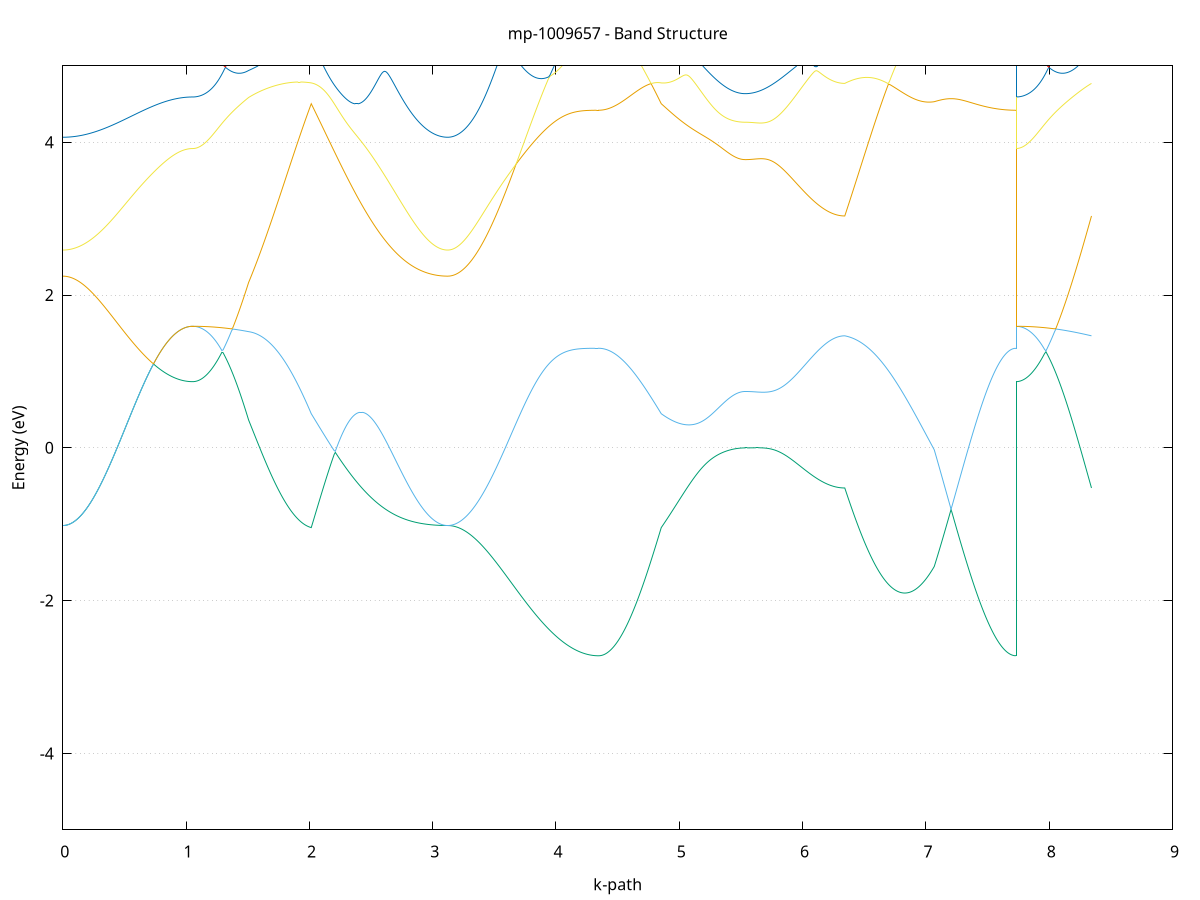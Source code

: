 set title 'mp-1009657 - Band Structure'
set xlabel 'k-path'
set ylabel 'Energy (eV)'
set grid y
set yrange [-5:5]
set terminal png size 800,600
set output 'mp-1009657_bands_gnuplot.png'
plot '-' using 1:2 with lines notitle, '-' using 1:2 with lines notitle, '-' using 1:2 with lines notitle, '-' using 1:2 with lines notitle, '-' using 1:2 with lines notitle, '-' using 1:2 with lines notitle, '-' using 1:2 with lines notitle, '-' using 1:2 with lines notitle, '-' using 1:2 with lines notitle, '-' using 1:2 with lines notitle, '-' using 1:2 with lines notitle, '-' using 1:2 with lines notitle, '-' using 1:2 with lines notitle, '-' using 1:2 with lines notitle, '-' using 1:2 with lines notitle, '-' using 1:2 with lines notitle, '-' using 1:2 with lines notitle, '-' using 1:2 with lines notitle, '-' using 1:2 with lines notitle, '-' using 1:2 with lines notitle
0.000000 -40.767287
0.008565 -40.767287
0.017129 -40.767287
0.025694 -40.767287
0.034258 -40.767287
0.042823 -40.767187
0.051387 -40.767187
0.059952 -40.767087
0.068516 -40.767087
0.077081 -40.766987
0.085645 -40.766887
0.094210 -40.766787
0.102774 -40.766687
0.111339 -40.766587
0.119903 -40.766487
0.128468 -40.766387
0.137032 -40.766287
0.145597 -40.766087
0.154161 -40.765987
0.162726 -40.765787
0.171291 -40.765687
0.179855 -40.765487
0.188420 -40.765287
0.196984 -40.765187
0.205549 -40.764987
0.214113 -40.764787
0.222678 -40.764587
0.231242 -40.764387
0.239807 -40.764187
0.248371 -40.763887
0.256936 -40.763687
0.265500 -40.763487
0.274065 -40.763287
0.282629 -40.762987
0.291194 -40.762787
0.299758 -40.762487
0.308323 -40.762287
0.316887 -40.761987
0.325452 -40.761687
0.334017 -40.761387
0.342581 -40.761187
0.351146 -40.760887
0.359710 -40.760587
0.368275 -40.760287
0.376839 -40.759987
0.385404 -40.759687
0.393968 -40.759387
0.402533 -40.759087
0.411097 -40.758787
0.419662 -40.758487
0.428226 -40.758187
0.436791 -40.757887
0.445355 -40.757487
0.453920 -40.757187
0.462484 -40.756887
0.471049 -40.756587
0.479613 -40.756187
0.488178 -40.755887
0.496743 -40.755587
0.505307 -40.755287
0.513872 -40.754887
0.522436 -40.754587
0.531001 -40.754287
0.539565 -40.753987
0.548130 -40.753587
0.556694 -40.753287
0.565259 -40.752987
0.573823 -40.752587
0.582388 -40.752287
0.590952 -40.751987
0.599517 -40.751687
0.608081 -40.751387
0.616646 -40.750987
0.625210 -40.750687
0.633775 -40.750387
0.642339 -40.750087
0.650904 -40.749787
0.659469 -40.749487
0.668033 -40.749187
0.676598 -40.748887
0.685162 -40.748587
0.693727 -40.748287
0.702291 -40.747987
0.710856 -40.747687
0.719420 -40.747487
0.727985 -40.747187
0.736549 -40.746887
0.745114 -40.746687
0.753678 -40.746387
0.762243 -40.746087
0.770807 -40.745887
0.779372 -40.745687
0.787936 -40.745387
0.796501 -40.745187
0.805065 -40.744987
0.813630 -40.744787
0.822194 -40.744487
0.830759 -40.744287
0.839324 -40.744087
0.847888 -40.743887
0.856453 -40.743787
0.865017 -40.743587
0.873582 -40.743387
0.882146 -40.743187
0.890711 -40.743087
0.899275 -40.742887
0.907840 -40.742787
0.916404 -40.742687
0.924969 -40.742487
0.933533 -40.742387
0.942098 -40.742287
0.950662 -40.742187
0.959227 -40.742087
0.967791 -40.741987
0.976356 -40.741887
0.984920 -40.741887
0.993485 -40.741787
1.002050 -40.741787
1.010614 -40.741687
1.019179 -40.741687
1.027743 -40.741587
1.036308 -40.741587
1.044872 -40.741587
1.053437 -40.741587
1.053437 -40.741587
1.063293 -40.741587
1.073150 -40.741587
1.083006 -40.741587
1.092862 -40.741587
1.102719 -40.741487
1.112575 -40.741487
1.122432 -40.741387
1.132288 -40.741387
1.142145 -40.741287
1.152001 -40.741287
1.161857 -40.741187
1.171714 -40.741087
1.181570 -40.741087
1.191427 -40.740987
1.201283 -40.740887
1.211140 -40.740787
1.220996 -40.740687
1.230852 -40.740587
1.240709 -40.740387
1.250565 -40.740287
1.260422 -40.740187
1.270278 -40.740087
1.280134 -40.739887
1.289991 -40.739787
1.299847 -40.739587
1.309704 -40.739487
1.319560 -40.739287
1.329417 -40.739187
1.339273 -40.738987
1.349129 -40.738787
1.358986 -40.738587
1.368842 -40.738487
1.378699 -40.738287
1.388555 -40.738087
1.398412 -40.737887
1.408268 -40.737687
1.418124 -40.737487
1.427981 -40.737287
1.437837 -40.737087
1.447694 -40.736887
1.457550 -40.736687
1.467407 -40.736387
1.477263 -40.736187
1.487119 -40.735987
1.496976 -40.735787
1.506832 -40.735587
1.506832 -40.735587
1.516073 -40.735387
1.525314 -40.735187
1.534555 -40.735087
1.543796 -40.734887
1.553037 -40.734787
1.562278 -40.734587
1.571519 -40.734487
1.580760 -40.734287
1.590001 -40.734187
1.599242 -40.734087
1.608483 -40.733887
1.617724 -40.733787
1.626965 -40.733587
1.636206 -40.733487
1.645448 -40.733387
1.654689 -40.733187
1.663930 -40.733087
1.673171 -40.732887
1.682412 -40.732787
1.691653 -40.732687
1.700894 -40.732487
1.710135 -40.732387
1.719376 -40.732287
1.728617 -40.732187
1.737858 -40.731987
1.747099 -40.731887
1.756340 -40.731787
1.765581 -40.731587
1.774822 -40.731487
1.784063 -40.731387
1.793304 -40.731287
1.802545 -40.731087
1.811786 -40.730987
1.821027 -40.730887
1.830268 -40.730687
1.839509 -40.730587
1.848750 -40.730487
1.857991 -40.730387
1.867232 -40.730187
1.876473 -40.730087
1.885714 -40.729987
1.894955 -40.729787
1.904196 -40.729687
1.913437 -40.729587
1.922678 -40.729487
1.931919 -40.729287
1.941160 -40.729187
1.950401 -40.729087
1.959642 -40.728887
1.968883 -40.728787
1.978124 -40.728687
1.987365 -40.728487
1.996606 -40.728387
2.005847 -40.728287
2.015088 -40.728187
2.015088 -40.728187
2.024387 -40.728387
2.033685 -40.728587
2.042983 -40.728787
2.052281 -40.729087
2.061580 -40.729287
2.070878 -40.729587
2.080176 -40.729787
2.089474 -40.730087
2.098773 -40.730387
2.108071 -40.730587
2.117369 -40.730887
2.126667 -40.731187
2.135966 -40.731487
2.145264 -40.731787
2.154562 -40.732087
2.163860 -40.732387
2.173159 -40.732687
2.182457 -40.733087
2.191755 -40.733387
2.201053 -40.733687
2.210351 -40.734087
2.219650 -40.734387
2.228948 -40.734787
2.238246 -40.735087
2.247544 -40.735487
2.256843 -40.735787
2.266141 -40.736187
2.275439 -40.736587
2.284737 -40.736987
2.294036 -40.737387
2.303334 -40.737787
2.312632 -40.738187
2.321930 -40.738587
2.331229 -40.738987
2.340527 -40.739387
2.349825 -40.739787
2.359123 -40.740187
2.368422 -40.740587
2.377720 -40.741087
2.387018 -40.741487
2.396316 -40.741887
2.405615 -40.742387
2.414913 -40.742787
2.424211 -40.743187
2.433509 -40.743687
2.442808 -40.744087
2.452106 -40.744587
2.461404 -40.744987
2.470702 -40.745487
2.480001 -40.745987
2.489299 -40.746387
2.498597 -40.746887
2.507895 -40.747287
2.517194 -40.747787
2.526492 -40.748187
2.535790 -40.748687
2.545088 -40.749187
2.554387 -40.749587
2.563685 -40.750087
2.572983 -40.750487
2.582281 -40.750987
2.591580 -40.751487
2.600878 -40.751887
2.610176 -40.752387
2.619474 -40.752787
2.628773 -40.753287
2.638071 -40.753687
2.647369 -40.754087
2.656667 -40.754587
2.665966 -40.754987
2.675264 -40.755387
2.684562 -40.755887
2.693860 -40.756287
2.703159 -40.756687
2.712457 -40.757087
2.721755 -40.757487
2.731053 -40.757887
2.740352 -40.758287
2.749650 -40.758687
2.758948 -40.759087
2.768246 -40.759487
2.777545 -40.759887
2.786843 -40.760187
2.796141 -40.760587
2.805439 -40.760987
2.814738 -40.761287
2.824036 -40.761587
2.833334 -40.761987
2.842632 -40.762287
2.851931 -40.762587
2.861229 -40.762887
2.870527 -40.763187
2.879825 -40.763487
2.889124 -40.763787
2.898422 -40.763987
2.907720 -40.764287
2.917018 -40.764587
2.926317 -40.764787
2.935615 -40.764987
2.944913 -40.765187
2.954211 -40.765487
2.963510 -40.765587
2.972808 -40.765787
2.982106 -40.765987
2.991404 -40.766187
3.000703 -40.766287
3.010001 -40.766487
3.019299 -40.766587
3.028597 -40.766687
3.037896 -40.766787
3.047194 -40.766887
3.056492 -40.766987
3.065790 -40.767087
3.075089 -40.767187
3.084387 -40.767187
3.093685 -40.767287
3.102983 -40.767287
3.112282 -40.767287
3.121580 -40.767287
3.121580 -40.767287
3.133125 -40.767287
3.144670 -40.767287
3.156216 -40.767187
3.167761 -40.767187
3.179306 -40.767087
3.190851 -40.766987
3.202397 -40.766787
3.213942 -40.766687
3.225487 -40.766487
3.237032 -40.766287
3.248578 -40.766087
3.260123 -40.765887
3.271668 -40.765587
3.283214 -40.765387
3.294759 -40.765087
3.306304 -40.764787
3.317849 -40.764487
3.329395 -40.764087
3.340940 -40.763787
3.352485 -40.763387
3.364030 -40.762987
3.375576 -40.762587
3.387121 -40.762187
3.398666 -40.761787
3.410211 -40.761287
3.421757 -40.760787
3.433302 -40.760387
3.444847 -40.759887
3.456392 -40.759387
3.467938 -40.758787
3.479483 -40.758287
3.491028 -40.757787
3.502574 -40.757187
3.514119 -40.756687
3.525664 -40.756087
3.537209 -40.755487
3.548755 -40.754887
3.560300 -40.754287
3.571845 -40.753687
3.583390 -40.753087
3.594936 -40.752487
3.606481 -40.751787
3.618026 -40.751187
3.629571 -40.750587
3.641117 -40.749887
3.652662 -40.749287
3.664207 -40.748587
3.675752 -40.747987
3.687298 -40.747287
3.698843 -40.746687
3.710388 -40.745987
3.721934 -40.745387
3.733479 -40.744687
3.745024 -40.744087
3.756569 -40.743387
3.768115 -40.742687
3.779660 -40.742087
3.791205 -40.741387
3.802750 -40.740787
3.814296 -40.740187
3.825841 -40.739487
3.837386 -40.738887
3.848931 -40.738287
3.860477 -40.737687
3.872022 -40.737087
3.883567 -40.736487
3.895112 -40.735887
3.906658 -40.735287
3.918203 -40.734687
3.929748 -40.734087
3.941294 -40.733587
3.952839 -40.732987
3.964384 -40.732487
3.975929 -40.731987
3.987475 -40.731487
3.999020 -40.730987
4.010565 -40.730487
4.022110 -40.729987
4.033656 -40.729487
4.045201 -40.729087
4.056746 -40.728587
4.068291 -40.728187
4.079837 -40.727787
4.091382 -40.727387
4.102927 -40.726987
4.114472 -40.726687
4.126018 -40.726287
4.137563 -40.725987
4.149108 -40.725687
4.160653 -40.725387
4.172199 -40.725087
4.183744 -40.724887
4.195289 -40.724587
4.206835 -40.724387
4.218380 -40.724187
4.229925 -40.723987
4.241470 -40.723787
4.253016 -40.723687
4.264561 -40.723487
4.276106 -40.723387
4.287651 -40.723287
4.299197 -40.723187
4.310742 -40.723087
4.322287 -40.723087
4.333832 -40.723087
4.345378 -40.723087
4.345378 -40.723087
4.354619 -40.723087
4.363860 -40.723087
4.373101 -40.723087
4.382342 -40.723087
4.391583 -40.723087
4.400824 -40.723087
4.410065 -40.723087
4.419306 -40.723187
4.428547 -40.723187
4.437788 -40.723187
4.447029 -40.723187
4.456270 -40.723287
4.465511 -40.723287
4.474752 -40.723287
4.483993 -40.723387
4.493234 -40.723387
4.502475 -40.723487
4.511716 -40.723487
4.520957 -40.723587
4.530198 -40.723587
4.539439 -40.723687
4.548680 -40.723687
4.557921 -40.723787
4.567162 -40.723887
4.576403 -40.723887
4.585644 -40.723987
4.594885 -40.724087
4.604126 -40.724187
4.613367 -40.724287
4.622608 -40.724387
4.631849 -40.724487
4.641090 -40.724587
4.650331 -40.724687
4.659572 -40.724787
4.668813 -40.724887
4.678054 -40.724987
4.687295 -40.725087
4.696536 -40.725187
4.705777 -40.725387
4.715018 -40.725487
4.724259 -40.725687
4.733501 -40.725787
4.742742 -40.725887
4.751983 -40.726087
4.761224 -40.726287
4.770465 -40.726387
4.779706 -40.726587
4.788947 -40.726787
4.798188 -40.726987
4.807429 -40.727087
4.816670 -40.727287
4.825911 -40.727487
4.835152 -40.727687
4.844393 -40.727887
4.853634 -40.728187
4.853634 -40.728187
4.864619 -40.728287
4.875605 -40.728387
4.886590 -40.728487
4.897575 -40.728687
4.908561 -40.728787
4.919546 -40.728987
4.930532 -40.729087
4.941517 -40.729287
4.952503 -40.729487
4.963488 -40.729687
4.974473 -40.729887
4.985459 -40.729987
4.996444 -40.730187
5.007430 -40.730387
5.018415 -40.730587
5.029400 -40.730787
5.040386 -40.731087
5.051371 -40.731287
5.062357 -40.731487
5.073342 -40.731687
5.084328 -40.731887
5.095313 -40.732087
5.106298 -40.732287
5.117284 -40.732487
5.128269 -40.732787
5.139255 -40.732987
5.150240 -40.733187
5.161225 -40.733387
5.172211 -40.733587
5.183196 -40.733787
5.194182 -40.733987
5.205167 -40.734187
5.216153 -40.734387
5.227138 -40.734587
5.238123 -40.734787
5.249109 -40.734987
5.260094 -40.735187
5.271080 -40.735387
5.282065 -40.735487
5.293050 -40.735687
5.304036 -40.735887
5.315021 -40.735987
5.326007 -40.736187
5.336992 -40.736287
5.347978 -40.736487
5.358963 -40.736587
5.369948 -40.736687
5.380934 -40.736887
5.391919 -40.736987
5.402905 -40.737087
5.413890 -40.737187
5.424876 -40.737187
5.435861 -40.737287
5.446846 -40.737387
5.457832 -40.737487
5.468817 -40.737487
5.479803 -40.737587
5.490788 -40.737587
5.501773 -40.737587
5.512759 -40.737687
5.523744 -40.737687
5.534730 -40.737687
5.534730 -40.737687
5.544010 -40.737687
5.553290 -40.737687
5.562570 -40.737687
5.571850 -40.737587
5.581131 -40.737587
5.590411 -40.737587
5.599691 -40.737587
5.608971 -40.737587
5.618251 -40.737487
5.627531 -40.737487
5.636811 -40.737387
5.646092 -40.737387
5.655372 -40.737387
5.664652 -40.737287
5.673932 -40.737287
5.683212 -40.737187
5.692492 -40.737087
5.701773 -40.737087
5.711053 -40.736987
5.720333 -40.736887
5.729613 -40.736887
5.738893 -40.736787
5.748173 -40.736687
5.757454 -40.736587
5.766734 -40.736587
5.776014 -40.736487
5.785294 -40.736387
5.794574 -40.736287
5.803854 -40.736187
5.813134 -40.736087
5.822415 -40.735987
5.831695 -40.735887
5.840975 -40.735787
5.850255 -40.735687
5.859535 -40.735587
5.868815 -40.735487
5.878096 -40.735387
5.887376 -40.735287
5.896656 -40.735187
5.905936 -40.735087
5.915216 -40.734987
5.924496 -40.734887
5.933777 -40.734787
5.943057 -40.734687
5.952337 -40.734587
5.961617 -40.734487
5.970897 -40.734387
5.980177 -40.734287
5.989458 -40.734187
5.998738 -40.734087
6.008018 -40.733987
6.017298 -40.733887
6.026578 -40.733787
6.035858 -40.733687
6.045138 -40.733587
6.054419 -40.733487
6.063699 -40.733387
6.072979 -40.733287
6.082259 -40.733187
6.091539 -40.733087
6.100819 -40.732987
6.110100 -40.732887
6.119380 -40.732787
6.128660 -40.732787
6.137940 -40.732687
6.147220 -40.732587
6.156500 -40.732487
6.165781 -40.732487
6.175061 -40.732387
6.184341 -40.732287
6.193621 -40.732287
6.202901 -40.732187
6.212181 -40.732187
6.221461 -40.732087
6.230742 -40.732087
6.240022 -40.731987
6.249302 -40.731987
6.258582 -40.731987
6.267862 -40.731887
6.277142 -40.731887
6.286423 -40.731887
6.295703 -40.731887
6.304983 -40.731787
6.314263 -40.731787
6.323543 -40.731787
6.332823 -40.731787
6.342104 -40.731787
6.342104 -40.731787
6.352472 -40.731587
6.362840 -40.731387
6.373208 -40.731187
6.383576 -40.730987
6.393944 -40.730787
6.404312 -40.730587
6.414680 -40.730387
6.425048 -40.730187
6.435417 -40.729987
6.445785 -40.729787
6.456153 -40.729687
6.466521 -40.729487
6.476889 -40.729287
6.487257 -40.729087
6.497625 -40.728887
6.507993 -40.728787
6.518361 -40.728587
6.528729 -40.728387
6.539098 -40.728287
6.549466 -40.728087
6.559834 -40.727887
6.570202 -40.727787
6.580570 -40.727587
6.590938 -40.727387
6.601306 -40.727287
6.611674 -40.727087
6.622042 -40.726987
6.632411 -40.726787
6.642779 -40.726687
6.653147 -40.726487
6.663515 -40.726387
6.673883 -40.726187
6.684251 -40.726087
6.694619 -40.725987
6.704987 -40.725787
6.715355 -40.725687
6.725724 -40.725587
6.736092 -40.725387
6.746460 -40.725287
6.756828 -40.725187
6.767196 -40.724987
6.777564 -40.724887
6.787932 -40.724787
6.798300 -40.724687
6.808668 -40.724587
6.819037 -40.724487
6.829405 -40.724387
6.839773 -40.724287
6.850141 -40.724187
6.860509 -40.724087
6.870877 -40.723987
6.881245 -40.723887
6.891613 -40.723787
6.901981 -40.723687
6.912349 -40.723587
6.922718 -40.723587
6.933086 -40.723487
6.943454 -40.723387
6.953822 -40.723387
6.964190 -40.723287
6.974558 -40.723287
6.984926 -40.723187
6.995294 -40.723187
7.005662 -40.723087
7.016031 -40.723087
7.026399 -40.723087
7.036767 -40.723087
7.047135 -40.722987
7.057503 -40.722987
7.067871 -40.722987
7.067871 -40.722987
7.076373 -40.722987
7.084875 -40.722987
7.093377 -40.722987
7.101879 -40.722987
7.110381 -40.722987
7.118883 -40.722987
7.127385 -40.722987
7.135887 -40.722987
7.144389 -40.722987
7.152891 -40.722987
7.161393 -40.722987
7.169895 -40.722987
7.178397 -40.722987
7.186899 -40.722987
7.195401 -40.722987
7.203903 -40.722987
7.212405 -40.722987
7.220907 -40.722987
7.229409 -40.722987
7.237911 -40.722987
7.246413 -40.722987
7.254915 -40.722987
7.263417 -40.722987
7.271919 -40.722987
7.280421 -40.722987
7.288923 -40.722987
7.297425 -40.722987
7.305927 -40.722987
7.314429 -40.722987
7.322931 -40.722987
7.331433 -40.722987
7.339935 -40.722987
7.348438 -40.722987
7.356940 -40.722987
7.365442 -40.722987
7.373944 -40.722987
7.382446 -40.722987
7.390948 -40.722987
7.399450 -40.722987
7.407952 -40.722987
7.416454 -40.722987
7.424956 -40.722987
7.433458 -40.722987
7.441960 -40.722987
7.450462 -40.722987
7.458964 -40.722987
7.467466 -40.722987
7.475968 -40.722987
7.484470 -40.722987
7.492972 -40.722987
7.501474 -40.722987
7.509976 -40.723087
7.518478 -40.723087
7.526980 -40.723087
7.535482 -40.723087
7.543984 -40.723087
7.552486 -40.723087
7.560988 -40.723087
7.569490 -40.723087
7.577992 -40.723087
7.586494 -40.723087
7.594996 -40.723087
7.603498 -40.723087
7.612000 -40.723087
7.620502 -40.723087
7.629004 -40.723087
7.637506 -40.723087
7.646008 -40.723087
7.654510 -40.723087
7.663012 -40.723087
7.671514 -40.723087
7.680016 -40.723087
7.688518 -40.723087
7.697020 -40.723087
7.705522 -40.723087
7.714024 -40.723087
7.722526 -40.723087
7.731028 -40.723087
7.731028 -40.741587
7.742573 -40.741587
7.754119 -40.741587
7.765664 -40.741587
7.777209 -40.741487
7.788754 -40.741487
7.800300 -40.741387
7.811845 -40.741387
7.823390 -40.741287
7.834935 -40.741187
7.846481 -40.741187
7.858026 -40.741087
7.869571 -40.740987
7.881116 -40.740887
7.892662 -40.740687
7.904207 -40.740587
7.915752 -40.740487
7.927298 -40.740287
7.938843 -40.740187
7.950388 -40.739987
7.961933 -40.739887
7.973479 -40.739687
7.985024 -40.739487
7.996569 -40.739287
8.008114 -40.739087
8.019660 -40.738887
8.031205 -40.738687
8.042750 -40.738487
8.054295 -40.738287
8.065841 -40.738087
8.077386 -40.737887
8.088931 -40.737587
8.100476 -40.737387
8.112022 -40.737187
8.123567 -40.736887
8.135112 -40.736687
8.146658 -40.736387
8.158203 -40.736187
8.169748 -40.735887
8.181293 -40.735587
8.192839 -40.735387
8.204384 -40.735087
8.215929 -40.734787
8.227474 -40.734587
8.239020 -40.734287
8.250565 -40.733987
8.262110 -40.733687
8.273655 -40.733487
8.285201 -40.733187
8.296746 -40.732887
8.308291 -40.732587
8.319836 -40.732387
8.331382 -40.732087
8.342927 -40.731787
e
0.000000 -21.853987
0.008565 -21.853987
0.017129 -21.853987
0.025694 -21.853987
0.034258 -21.854087
0.042823 -21.854187
0.051387 -21.854287
0.059952 -21.854387
0.068516 -21.856087
0.077081 -21.863387
0.085645 -21.871187
0.094210 -21.879087
0.102774 -21.887187
0.111339 -21.895387
0.119903 -21.903687
0.128468 -21.911987
0.137032 -21.920387
0.145597 -21.928787
0.154161 -21.937087
0.162726 -21.945387
0.171291 -21.953687
0.179855 -21.961887
0.188420 -21.969987
0.196984 -21.977987
0.205549 -21.985987
0.214113 -21.993787
0.222678 -22.001487
0.231242 -22.009187
0.239807 -22.016687
0.248371 -22.023987
0.256936 -22.031287
0.265500 -22.038287
0.274065 -22.045287
0.282629 -22.052087
0.291194 -22.058687
0.299758 -22.065087
0.308323 -22.071487
0.316887 -22.077587
0.325452 -22.083487
0.334017 -22.089287
0.342581 -22.094887
0.351146 -22.100287
0.359710 -22.105587
0.368275 -22.110587
0.376839 -22.115487
0.385404 -22.120187
0.393968 -22.124587
0.402533 -22.128887
0.411097 -22.132987
0.419662 -22.136887
0.428226 -22.140487
0.436791 -22.144087
0.445355 -22.147287
0.453920 -22.150387
0.462484 -22.153187
0.471049 -22.155887
0.479613 -22.158287
0.488178 -22.160487
0.496743 -22.162487
0.505307 -22.164287
0.513872 -22.165787
0.522436 -22.167187
0.531001 -22.168287
0.539565 -22.169187
0.548130 -22.169887
0.556694 -22.170387
0.565259 -22.170687
0.573823 -22.170787
0.582388 -22.170587
0.590952 -22.170187
0.599517 -22.169687
0.608081 -22.168887
0.616646 -22.167787
0.625210 -22.166587
0.633775 -22.165187
0.642339 -22.163487
0.650904 -22.161687
0.659469 -22.159587
0.668033 -22.157387
0.676598 -22.154887
0.685162 -22.152287
0.693727 -22.149487
0.702291 -22.146387
0.710856 -22.143187
0.719420 -22.139787
0.727985 -22.136287
0.736549 -22.132487
0.745114 -22.128587
0.753678 -22.124487
0.762243 -22.120287
0.770807 -22.115887
0.779372 -22.111287
0.787936 -22.106587
0.796501 -22.101787
0.805065 -22.096787
0.813630 -22.091687
0.822194 -22.086487
0.830759 -22.081187
0.839324 -22.075787
0.847888 -22.070387
0.856453 -22.064787
0.865017 -22.059187
0.873582 -22.053587
0.882146 -22.047887
0.890711 -22.042187
0.899275 -22.036487
0.907840 -22.030787
0.916404 -22.025187
0.924969 -22.019687
0.933533 -22.014287
0.942098 -22.008987
0.950662 -22.003887
0.959227 -21.998887
0.967791 -21.994187
0.976356 -21.989787
0.984920 -21.985587
0.993485 -21.981887
1.002050 -21.978487
1.010614 -21.975487
1.019179 -21.973087
1.027743 -21.971087
1.036308 -21.969687
1.044872 -21.968787
1.053437 -21.968487
1.053437 -21.968487
1.063293 -21.968487
1.073150 -21.968387
1.083006 -21.968187
1.092862 -21.967987
1.102719 -21.967687
1.112575 -21.967387
1.122432 -21.966887
1.132288 -21.977487
1.142145 -21.990587
1.152001 -22.004187
1.161857 -22.017987
1.171714 -22.032087
1.181570 -22.046387
1.191427 -22.060787
1.201283 -22.075087
1.211140 -22.089487
1.220996 -22.103887
1.230852 -22.118087
1.240709 -22.132287
1.250565 -22.146287
1.260422 -22.160287
1.270278 -22.173987
1.280134 -22.187487
1.289991 -22.200887
1.299847 -22.214087
1.309704 -22.226987
1.319560 -22.239687
1.329417 -22.252187
1.339273 -22.264387
1.349129 -22.276387
1.358986 -22.288087
1.368842 -22.299487
1.378699 -22.310587
1.388555 -22.321387
1.398412 -22.331987
1.408268 -22.342187
1.418124 -22.352087
1.427981 -22.361687
1.437837 -22.370987
1.447694 -22.379887
1.457550 -22.388587
1.467407 -22.396787
1.477263 -22.404787
1.487119 -22.412287
1.496976 -22.419587
1.506832 -22.426387
1.506832 -22.426387
1.516073 -22.431087
1.525314 -22.435787
1.534555 -22.440287
1.543796 -22.444787
1.553037 -22.449087
1.562278 -22.453387
1.571519 -22.457487
1.580760 -22.461587
1.590001 -22.465487
1.599242 -22.469287
1.608483 -22.472987
1.617724 -22.476587
1.626965 -22.479987
1.636206 -22.483287
1.645448 -22.486487
1.654689 -22.489587
1.663930 -22.492487
1.673171 -22.495287
1.682412 -22.497887
1.691653 -22.500387
1.700894 -22.502687
1.710135 -22.504887
1.719376 -22.506887
1.728617 -22.508787
1.737858 -22.510587
1.747099 -22.512187
1.756340 -22.513587
1.765581 -22.514787
1.774822 -22.515887
1.784063 -22.516787
1.793304 -22.517587
1.802545 -22.518187
1.811786 -22.518587
1.821027 -22.518887
1.830268 -22.518887
1.839509 -22.518787
1.848750 -22.518587
1.857991 -22.518187
1.867232 -22.517487
1.876473 -22.516787
1.885714 -22.515787
1.894955 -22.514587
1.904196 -22.513287
1.913437 -22.511787
1.922678 -22.510087
1.931919 -22.508187
1.941160 -22.506187
1.950401 -22.503887
1.959642 -22.501487
1.968883 -22.498887
1.978124 -22.496187
1.987365 -22.493187
1.996606 -22.490087
2.005847 -22.486787
2.015088 -22.483287
2.015088 -22.483287
2.024387 -22.490487
2.033685 -22.497587
2.042983 -22.504387
2.052281 -22.510987
2.061580 -22.517387
2.070878 -22.523587
2.080176 -22.529687
2.089474 -22.535387
2.098773 -22.540987
2.108071 -22.546287
2.117369 -22.551487
2.126667 -22.556387
2.135966 -22.561087
2.145264 -22.565487
2.154562 -22.569687
2.163860 -22.573687
2.173159 -22.577487
2.182457 -22.580987
2.191755 -22.584287
2.201053 -22.587387
2.210351 -22.590187
2.219650 -22.592787
2.228948 -22.595187
2.238246 -22.597287
2.247544 -22.599087
2.256843 -22.600787
2.266141 -22.602087
2.275439 -22.603287
2.284737 -22.604087
2.294036 -22.604787
2.303334 -22.605187
2.312632 -22.605287
2.321930 -22.605187
2.331229 -22.604887
2.340527 -22.604287
2.349825 -22.603487
2.359123 -22.602387
2.368422 -22.601087
2.377720 -22.599487
2.387018 -22.597687
2.396316 -22.595687
2.405615 -22.593387
2.414913 -22.590787
2.424211 -22.588087
2.433509 -22.584987
2.442808 -22.581787
2.452106 -22.578287
2.461404 -22.574487
2.470702 -22.570487
2.480001 -22.566287
2.489299 -22.561787
2.498597 -22.557087
2.507895 -22.552187
2.517194 -22.546987
2.526492 -22.541587
2.535790 -22.535987
2.545088 -22.530087
2.554387 -22.523987
2.563685 -22.517687
2.572983 -22.511187
2.582281 -22.504387
2.591580 -22.497387
2.600878 -22.490187
2.610176 -22.482787
2.619474 -22.475187
2.628773 -22.467387
2.638071 -22.459287
2.647369 -22.451087
2.656667 -22.442587
2.665966 -22.433887
2.675264 -22.424987
2.684562 -22.415987
2.693860 -22.406687
2.703159 -22.397287
2.712457 -22.387587
2.721755 -22.377787
2.731053 -22.367787
2.740352 -22.357587
2.749650 -22.347287
2.758948 -22.336687
2.768246 -22.325987
2.777545 -22.315187
2.786843 -22.304087
2.796141 -22.292887
2.805439 -22.281587
2.814738 -22.270087
2.824036 -22.258387
2.833334 -22.246587
2.842632 -22.234687
2.851931 -22.222587
2.861229 -22.210387
2.870527 -22.197987
2.879825 -22.185487
2.889124 -22.172987
2.898422 -22.160187
2.907720 -22.147387
2.917018 -22.134487
2.926317 -22.121387
2.935615 -22.108287
2.944913 -22.095087
2.954211 -22.081787
2.963510 -22.068487
2.972808 -22.054987
2.982106 -22.041487
2.991404 -22.027987
3.000703 -22.014387
3.010001 -22.000787
3.019299 -21.987087
3.028597 -21.973387
3.037896 -21.959787
3.047194 -21.946187
3.056492 -21.932587
3.065790 -21.919187
3.075089 -21.905787
3.084387 -21.892787
3.093685 -21.880087
3.102983 -21.868287
3.112282 -21.858387
3.121580 -21.853987
3.121580 -21.853987
3.133125 -21.864187
3.144670 -21.882687
3.156216 -21.902587
3.167761 -21.922887
3.179306 -21.943287
3.190851 -21.963587
3.202397 -21.983787
3.213942 -22.003887
3.225487 -22.023787
3.237032 -22.043587
3.248578 -22.063087
3.260123 -22.082287
3.271668 -22.101387
3.283214 -22.120087
3.294759 -22.138587
3.306304 -22.156787
3.317849 -22.174687
3.329395 -22.192287
3.340940 -22.209587
3.352485 -22.226487
3.364030 -22.243087
3.375576 -22.259387
3.387121 -22.275187
3.398666 -22.290687
3.410211 -22.305787
3.421757 -22.320487
3.433302 -22.334787
3.444847 -22.348587
3.456392 -22.361987
3.467938 -22.374987
3.479483 -22.387587
3.491028 -22.399687
3.502574 -22.411287
3.514119 -22.422487
3.525664 -22.433187
3.537209 -22.443487
3.548755 -22.453187
3.560300 -22.462487
3.571845 -22.471187
3.583390 -22.479487
3.594936 -22.487287
3.606481 -22.494487
3.618026 -22.501287
3.629571 -22.507487
3.641117 -22.513187
3.652662 -22.518387
3.664207 -22.522987
3.675752 -22.527187
3.687298 -22.530787
3.698843 -22.533887
3.710388 -22.536387
3.721934 -22.538387
3.733479 -22.539887
3.745024 -22.540887
3.756569 -22.541287
3.768115 -22.541187
3.779660 -22.540587
3.791205 -22.539487
3.802750 -22.537787
3.814296 -22.535587
3.825841 -22.532887
3.837386 -22.529587
3.848931 -22.525887
3.860477 -22.521587
3.872022 -22.516787
3.883567 -22.511587
3.895112 -22.505787
3.906658 -22.499487
3.918203 -22.492787
3.929748 -22.485587
3.941294 -22.477887
3.952839 -22.469787
3.964384 -22.461187
3.975929 -22.452187
3.987475 -22.442687
3.999020 -22.432787
4.010565 -22.422487
4.022110 -22.411887
4.033656 -22.400787
4.045201 -22.389387
4.056746 -22.377687
4.068291 -22.365587
4.079837 -22.353287
4.091382 -22.340587
4.102927 -22.327687
4.114472 -22.314587
4.126018 -22.301287
4.137563 -22.287887
4.149108 -22.274287
4.160653 -22.260687
4.172199 -22.246987
4.183744 -22.233387
4.195289 -22.219887
4.206835 -22.206487
4.218380 -22.193487
4.229925 -22.180787
4.241470 -22.168687
4.253016 -22.157087
4.264561 -22.146287
4.276106 -22.136387
4.287651 -22.127587
4.299197 -22.120087
4.310742 -22.113987
4.322287 -22.109487
4.333832 -22.106787
4.345378 -22.105887
4.345378 -22.105887
4.354619 -22.105887
4.363860 -22.105787
4.373101 -22.105687
4.382342 -22.105487
4.391583 -22.105287
4.400824 -22.105087
4.410065 -22.104787
4.419306 -22.104387
4.428547 -22.103987
4.437788 -22.103587
4.447029 -22.103087
4.456270 -22.102487
4.465511 -22.101987
4.474752 -22.101287
4.483993 -22.100687
4.493234 -22.101987
4.502475 -22.111987
4.511716 -22.122287
4.520957 -22.132687
4.530198 -22.143187
4.539439 -22.153887
4.548680 -22.164587
4.557921 -22.175387
4.567162 -22.186187
4.576403 -22.197087
4.585644 -22.207887
4.594885 -22.218787
4.604126 -22.229587
4.613367 -22.240487
4.622608 -22.251187
4.631849 -22.261887
4.641090 -22.272587
4.650331 -22.283187
4.659572 -22.293687
4.668813 -22.304087
4.678054 -22.314387
4.687295 -22.324487
4.696536 -22.334587
4.705777 -22.344587
4.715018 -22.354387
4.724259 -22.364087
4.733501 -22.373587
4.742742 -22.383087
4.751983 -22.392287
4.761224 -22.401387
4.770465 -22.410387
4.779706 -22.419187
4.788947 -22.427787
4.798188 -22.436287
4.807429 -22.444587
4.816670 -22.452687
4.825911 -22.460587
4.835152 -22.468387
4.844393 -22.475887
4.853634 -22.483287
4.853634 -22.483287
4.864619 -22.487387
4.875605 -22.492087
4.886590 -22.497387
4.897575 -22.503187
4.908561 -22.509487
4.919546 -22.516287
4.930532 -22.523487
4.941517 -22.531087
4.952503 -22.538987
4.963488 -22.547287
4.974473 -22.555887
4.985459 -22.564687
4.996444 -22.573787
5.007430 -22.582987
5.018415 -22.592387
5.029400 -22.601887
5.040386 -22.611487
5.051371 -22.621187
5.062357 -22.630887
5.073342 -22.640687
5.084328 -22.650387
5.095313 -22.660087
5.106298 -22.669787
5.117284 -22.679487
5.128269 -22.688987
5.139255 -22.698487
5.150240 -22.707787
5.161225 -22.716987
5.172211 -22.726087
5.183196 -22.734987
5.194182 -22.743787
5.205167 -22.752387
5.216153 -22.760787
5.227138 -22.768987
5.238123 -22.776987
5.249109 -22.784787
5.260094 -22.792287
5.271080 -22.799587
5.282065 -22.806687
5.293050 -22.813487
5.304036 -22.820087
5.315021 -22.826387
5.326007 -22.832387
5.336992 -22.838187
5.347978 -22.843687
5.358963 -22.848887
5.369948 -22.853787
5.380934 -22.858387
5.391919 -22.862687
5.402905 -22.866687
5.413890 -22.870387
5.424876 -22.873687
5.435861 -22.876787
5.446846 -22.879587
5.457832 -22.881987
5.468817 -22.884087
5.479803 -22.885887
5.490788 -22.887387
5.501773 -22.888487
5.512759 -22.889287
5.523744 -22.889787
5.534730 -22.889987
5.534730 -22.889987
5.544010 -22.889887
5.553290 -22.889587
5.562570 -22.889087
5.571850 -22.888387
5.581131 -22.887587
5.590411 -22.886487
5.599691 -22.885287
5.608971 -22.883887
5.618251 -22.882187
5.627531 -22.880387
5.636811 -22.878387
5.646092 -22.876287
5.655372 -22.873887
5.664652 -22.871387
5.673932 -22.868587
5.683212 -22.865687
5.692492 -22.862687
5.701773 -22.859387
5.711053 -22.855987
5.720333 -22.852387
5.729613 -22.848587
5.738893 -22.844687
5.748173 -22.840587
5.757454 -22.836287
5.766734 -22.831787
5.776014 -22.827187
5.785294 -22.822487
5.794574 -22.817587
5.803854 -22.812487
5.813134 -22.807287
5.822415 -22.801987
5.831695 -22.796487
5.840975 -22.790887
5.850255 -22.785087
5.859535 -22.779287
5.868815 -22.773187
5.878096 -22.767087
5.887376 -22.760887
5.896656 -22.754487
5.905936 -22.748087
5.915216 -22.741487
5.924496 -22.734887
5.933777 -22.728087
5.943057 -22.721287
5.952337 -22.714387
5.961617 -22.707387
5.970897 -22.700387
5.980177 -22.693287
5.989458 -22.686087
5.998738 -22.678887
6.008018 -22.671687
6.017298 -22.664387
6.026578 -22.657187
6.035858 -22.649887
6.045138 -22.642587
6.054419 -22.635287
6.063699 -22.628087
6.072979 -22.620787
6.082259 -22.613587
6.091539 -22.606487
6.100819 -22.599387
6.110100 -22.592387
6.119380 -22.585487
6.128660 -22.578687
6.137940 -22.571987
6.147220 -22.565487
6.156500 -22.559087
6.165781 -22.552787
6.175061 -22.546687
6.184341 -22.540787
6.193621 -22.535187
6.202901 -22.529687
6.212181 -22.524487
6.221461 -22.519587
6.230742 -22.514887
6.240022 -22.510487
6.249302 -22.506487
6.258582 -22.502787
6.267862 -22.499387
6.277142 -22.496387
6.286423 -22.493687
6.295703 -22.491387
6.304983 -22.489587
6.314263 -22.488087
6.323543 -22.487087
6.332823 -22.486387
6.342104 -22.486187
6.342104 -22.486187
6.352472 -22.486687
6.362840 -22.486887
6.373208 -22.486887
6.383576 -22.486687
6.393944 -22.486187
6.404312 -22.485487
6.414680 -22.484587
6.425048 -22.483387
6.435417 -22.481987
6.445785 -22.480387
6.456153 -22.478487
6.466521 -22.476387
6.476889 -22.474087
6.487257 -22.471487
6.497625 -22.468687
6.507993 -22.465687
6.518361 -22.462387
6.528729 -22.458887
6.539098 -22.455087
6.549466 -22.451187
6.559834 -22.446987
6.570202 -22.442587
6.580570 -22.437987
6.590938 -22.433087
6.601306 -22.427987
6.611674 -22.422787
6.622042 -22.417287
6.632411 -22.411587
6.642779 -22.405687
6.653147 -22.399587
6.663515 -22.393287
6.673883 -22.386687
6.684251 -22.379987
6.694619 -22.373187
6.704987 -22.366087
6.715355 -22.358787
6.725724 -22.351387
6.736092 -22.343787
6.746460 -22.335987
6.756828 -22.328087
6.767196 -22.319987
6.777564 -22.311687
6.787932 -22.303287
6.798300 -22.294787
6.808668 -22.286087
6.819037 -22.277287
6.829405 -22.268387
6.839773 -22.259387
6.850141 -22.250187
6.860509 -22.240987
6.870877 -22.231587
6.881245 -22.222187
6.891613 -22.212687
6.901981 -22.203187
6.912349 -22.193487
6.922718 -22.183887
6.933086 -22.174087
6.943454 -22.164387
6.953822 -22.154587
6.964190 -22.144787
6.974558 -22.134987
6.984926 -22.125187
6.995294 -22.115387
7.005662 -22.105687
7.016031 -22.095987
7.026399 -22.086487
7.036767 -22.078087
7.047135 -22.077487
7.057503 -22.076787
7.067871 -22.076087
7.067871 -22.076087
7.076373 -22.074887
7.084875 -22.073787
7.093377 -22.072587
7.101879 -22.071387
7.110381 -22.072587
7.118883 -22.074887
7.127385 -22.076987
7.135887 -22.078787
7.144389 -22.080487
7.152891 -22.081887
7.161393 -22.083187
7.169895 -22.084187
7.178397 -22.084987
7.186899 -22.085487
7.195401 -22.085887
7.203903 -22.085987
7.212405 -22.085887
7.220907 -22.085587
7.229409 -22.084987
7.237911 -22.084187
7.246413 -22.083287
7.254915 -22.081987
7.263417 -22.080587
7.271919 -22.078987
7.280421 -22.077187
7.288923 -22.075087
7.297425 -22.072787
7.305927 -22.071287
7.314429 -22.072487
7.322931 -22.073687
7.331433 -22.074787
7.339935 -22.075987
7.348438 -22.077087
7.356940 -22.078287
7.365442 -22.079387
7.373944 -22.080487
7.382446 -22.081587
7.390948 -22.082687
7.399450 -22.083687
7.407952 -22.084687
7.416454 -22.085687
7.424956 -22.086687
7.433458 -22.087687
7.441960 -22.088687
7.450462 -22.089587
7.458964 -22.090487
7.467466 -22.091387
7.475968 -22.092287
7.484470 -22.093187
7.492972 -22.093987
7.501474 -22.094787
7.509976 -22.095587
7.518478 -22.096287
7.526980 -22.097087
7.535482 -22.097787
7.543984 -22.098387
7.552486 -22.099087
7.560988 -22.099687
7.569490 -22.100287
7.577992 -22.100887
7.586494 -22.101387
7.594996 -22.101887
7.603498 -22.102387
7.612000 -22.102787
7.620502 -22.103187
7.629004 -22.103587
7.637506 -22.103987
7.646008 -22.104287
7.654510 -22.104587
7.663012 -22.104887
7.671514 -22.105087
7.680016 -22.105287
7.688518 -22.105487
7.697020 -22.105587
7.705522 -22.105687
7.714024 -22.105787
7.722526 -22.105887
7.731028 -22.105887
7.731028 -21.968487
7.742573 -21.968487
7.754119 -21.968387
7.765664 -21.968087
7.777209 -21.967787
7.788754 -21.967387
7.800300 -21.966887
7.811845 -21.980087
7.823390 -21.995587
7.834935 -22.011587
7.846481 -22.028087
7.858026 -22.044787
7.869571 -22.061587
7.881116 -22.078387
7.892662 -22.095187
7.904207 -22.111987
7.915752 -22.128587
7.927298 -22.145087
7.938843 -22.161387
7.950388 -22.177487
7.961933 -22.193287
7.973479 -22.208787
7.985024 -22.224087
7.996569 -22.238987
8.008114 -22.253587
8.019660 -22.267787
8.031205 -22.281687
8.042750 -22.295187
8.054295 -22.308387
8.065841 -22.321087
8.077386 -22.333387
8.088931 -22.345287
8.100476 -22.356787
8.112022 -22.367787
8.123567 -22.378387
8.135112 -22.388487
8.146658 -22.398187
8.158203 -22.407387
8.169748 -22.416087
8.181293 -22.424287
8.192839 -22.431987
8.204384 -22.439287
8.215929 -22.445987
8.227474 -22.452187
8.239020 -22.457987
8.250565 -22.463187
8.262110 -22.467887
8.273655 -22.472087
8.285201 -22.475687
8.296746 -22.478887
8.308291 -22.481487
8.319836 -22.483587
8.331382 -22.485187
8.342927 -22.486187
e
0.000000 -21.853987
0.008565 -21.853987
0.017129 -21.853987
0.025694 -21.853987
0.034258 -21.854087
0.042823 -21.854187
0.051387 -21.854287
0.059952 -21.854387
0.068516 -21.854587
0.077081 -21.854687
0.085645 -21.854887
0.094210 -21.855087
0.102774 -21.855387
0.111339 -21.855587
0.119903 -21.855887
0.128468 -21.856087
0.137032 -21.856387
0.145597 -21.856787
0.154161 -21.857087
0.162726 -21.857387
0.171291 -21.857787
0.179855 -21.858187
0.188420 -21.858587
0.196984 -21.858987
0.205549 -21.859487
0.214113 -21.859887
0.222678 -21.860387
0.231242 -21.860887
0.239807 -21.861387
0.248371 -21.861887
0.256936 -21.862387
0.265500 -21.862887
0.274065 -21.863487
0.282629 -21.864087
0.291194 -21.864587
0.299758 -21.865187
0.308323 -21.865787
0.316887 -21.866487
0.325452 -21.867087
0.334017 -21.867687
0.342581 -21.868387
0.351146 -21.868987
0.359710 -21.869687
0.368275 -21.870387
0.376839 -21.871087
0.385404 -21.871787
0.393968 -21.872487
0.402533 -21.873187
0.411097 -21.873887
0.419662 -21.874687
0.428226 -21.875387
0.436791 -21.876087
0.445355 -21.876887
0.453920 -21.877587
0.462484 -21.878387
0.471049 -21.879087
0.479613 -21.879887
0.488178 -21.880687
0.496743 -21.881387
0.505307 -21.882187
0.513872 -21.882987
0.522436 -21.883687
0.531001 -21.884487
0.539565 -21.885287
0.548130 -21.885987
0.556694 -21.886787
0.565259 -21.887587
0.573823 -21.888287
0.582388 -21.889087
0.590952 -21.889887
0.599517 -21.890587
0.608081 -21.891387
0.616646 -21.892087
0.625210 -21.892787
0.633775 -21.893587
0.642339 -21.894287
0.650904 -21.894987
0.659469 -21.895687
0.668033 -21.896387
0.676598 -21.897087
0.685162 -21.897787
0.693727 -21.898487
0.702291 -21.899187
0.710856 -21.899887
0.719420 -21.900487
0.727985 -21.901187
0.736549 -21.901787
0.745114 -21.902387
0.753678 -21.902987
0.762243 -21.903587
0.770807 -21.904187
0.779372 -21.904787
0.787936 -21.905287
0.796501 -21.905887
0.805065 -21.906387
0.813630 -21.906887
0.822194 -21.907387
0.830759 -21.907887
0.839324 -21.908387
0.847888 -21.908787
0.856453 -21.909187
0.865017 -21.909687
0.873582 -21.910087
0.882146 -21.910487
0.890711 -21.910787
0.899275 -21.911187
0.907840 -21.911487
0.916404 -21.911787
0.924969 -21.912087
0.933533 -21.912387
0.942098 -21.912687
0.950662 -21.912887
0.959227 -21.913087
0.967791 -21.913287
0.976356 -21.913487
0.984920 -21.913687
0.993485 -21.913787
1.002050 -21.913987
1.010614 -21.914087
1.019179 -21.914187
1.027743 -21.914187
1.036308 -21.914287
1.044872 -21.914287
1.053437 -21.914287
1.053437 -21.914287
1.063293 -21.915587
1.073150 -21.919287
1.083006 -21.925187
1.092862 -21.933087
1.102719 -21.942487
1.112575 -21.953287
1.122432 -21.964987
1.132288 -21.966387
1.142145 -21.965887
1.152001 -21.965287
1.161857 -21.964587
1.171714 -21.963887
1.181570 -21.963087
1.191427 -21.962187
1.201283 -21.961287
1.211140 -21.960287
1.220996 -21.959187
1.230852 -21.958087
1.240709 -21.956987
1.250565 -21.955787
1.260422 -21.954487
1.270278 -21.953187
1.280134 -21.951787
1.289991 -21.950287
1.299847 -21.948787
1.309704 -21.947287
1.319560 -21.945687
1.329417 -21.943987
1.339273 -21.942287
1.349129 -21.940587
1.358986 -21.942287
1.368842 -21.944087
1.378699 -21.945787
1.388555 -21.947687
1.398412 -21.949487
1.408268 -21.951387
1.418124 -21.953387
1.427981 -21.955287
1.437837 -21.957287
1.447694 -21.959387
1.457550 -21.961487
1.467407 -21.963587
1.477263 -21.965687
1.487119 -21.967887
1.496976 -21.969987
1.506832 -21.972287
1.506832 -21.972287
1.516073 -21.973787
1.525314 -21.975387
1.534555 -21.976987
1.543796 -21.978587
1.553037 -21.980187
1.562278 -21.981687
1.571519 -21.983287
1.580760 -21.984887
1.590001 -21.986387
1.599242 -21.987987
1.608483 -21.989487
1.617724 -21.991087
1.626965 -21.992587
1.636206 -21.994187
1.645448 -21.995687
1.654689 -21.997187
1.663930 -21.998687
1.673171 -22.000187
1.682412 -22.001587
1.691653 -22.003087
1.700894 -22.004587
1.710135 -22.005987
1.719376 -22.007387
1.728617 -22.008787
1.737858 -22.010187
1.747099 -22.011587
1.756340 -22.012987
1.765581 -22.014287
1.774822 -22.015687
1.784063 -22.016987
1.793304 -22.018287
1.802545 -22.019587
1.811786 -22.020787
1.821027 -22.021987
1.830268 -22.023287
1.839509 -22.024387
1.848750 -22.025587
1.857991 -22.026787
1.867232 -22.027887
1.876473 -22.028987
1.885714 -22.030087
1.894955 -22.031087
1.904196 -22.032187
1.913437 -22.033187
1.922678 -22.034087
1.931919 -22.035087
1.941160 -22.035987
1.950401 -22.036887
1.959642 -22.037787
1.968883 -22.038587
1.978124 -22.039487
1.987365 -22.040287
1.996606 -22.040987
2.005847 -22.041787
2.015088 -22.042487
2.015088 -22.042487
2.024387 -22.040387
2.033685 -22.038287
2.042983 -22.036187
2.052281 -22.034087
2.061580 -22.031887
2.070878 -22.029787
2.080176 -22.027587
2.089474 -22.025387
2.098773 -22.023187
2.108071 -22.020987
2.117369 -22.018787
2.126667 -22.016487
2.135966 -22.014287
2.145264 -22.011987
2.154562 -22.009687
2.163860 -22.007487
2.173159 -22.005187
2.182457 -22.002887
2.191755 -22.000587
2.201053 -21.998287
2.210351 -21.995987
2.219650 -21.993687
2.228948 -21.991387
2.238246 -21.989087
2.247544 -21.986687
2.256843 -21.984387
2.266141 -21.982087
2.275439 -21.979787
2.284737 -21.977487
2.294036 -21.975187
2.303334 -21.972887
2.312632 -21.970687
2.321930 -21.968387
2.331229 -21.966087
2.340527 -21.963787
2.349825 -21.961587
2.359123 -21.959287
2.368422 -21.957087
2.377720 -21.954887
2.387018 -21.952687
2.396316 -21.950387
2.405615 -21.948287
2.414913 -21.946087
2.424211 -21.943887
2.433509 -21.941787
2.442808 -21.939587
2.452106 -21.937487
2.461404 -21.935387
2.470702 -21.933287
2.480001 -21.931287
2.489299 -21.929187
2.498597 -21.927187
2.507895 -21.925187
2.517194 -21.923187
2.526492 -21.921187
2.535790 -21.919287
2.545088 -21.917287
2.554387 -21.915387
2.563685 -21.913587
2.572983 -21.911687
2.582281 -21.909887
2.591580 -21.907987
2.600878 -21.906187
2.610176 -21.904487
2.619474 -21.902687
2.628773 -21.900987
2.638071 -21.899287
2.647369 -21.897687
2.656667 -21.895987
2.665966 -21.894387
2.675264 -21.892887
2.684562 -21.891287
2.693860 -21.889787
2.703159 -21.888287
2.712457 -21.886787
2.721755 -21.885387
2.731053 -21.883987
2.740352 -21.882587
2.749650 -21.881187
2.758948 -21.879887
2.768246 -21.878587
2.777545 -21.877387
2.786843 -21.876187
2.796141 -21.874987
2.805439 -21.873787
2.814738 -21.872687
2.824036 -21.871587
2.833334 -21.870487
2.842632 -21.869387
2.851931 -21.868387
2.861229 -21.867487
2.870527 -21.866487
2.879825 -21.865587
2.889124 -21.864787
2.898422 -21.863887
2.907720 -21.863087
2.917018 -21.862287
2.926317 -21.861587
2.935615 -21.860887
2.944913 -21.860187
2.954211 -21.859587
2.963510 -21.858987
2.972808 -21.858387
2.982106 -21.857887
2.991404 -21.857387
3.000703 -21.856887
3.010001 -21.856487
3.019299 -21.856087
3.028597 -21.855687
3.037896 -21.855387
3.047194 -21.855087
3.056492 -21.854787
3.065790 -21.854587
3.075089 -21.854387
3.084387 -21.854187
3.093685 -21.854087
3.102983 -21.853987
3.112282 -21.853987
3.121580 -21.853987
3.121580 -21.853987
3.133125 -21.853987
3.144670 -21.854087
3.156216 -21.854287
3.167761 -21.854487
3.179306 -21.854787
3.190851 -21.855187
3.202397 -21.855587
3.213942 -21.856087
3.225487 -21.856587
3.237032 -21.857287
3.248578 -21.857987
3.260123 -21.858687
3.271668 -21.859587
3.283214 -21.860387
3.294759 -21.861387
3.306304 -21.862387
3.317849 -21.863387
3.329395 -21.864587
3.340940 -21.865687
3.352485 -21.866987
3.364030 -21.868287
3.375576 -21.869587
3.387121 -21.870987
3.398666 -21.872487
3.410211 -21.873987
3.421757 -21.875487
3.433302 -21.877087
3.444847 -21.878787
3.456392 -21.880487
3.467938 -21.882187
3.479483 -21.883987
3.491028 -21.885787
3.502574 -21.887587
3.514119 -21.889487
3.525664 -21.891487
3.537209 -21.893387
3.548755 -21.895387
3.560300 -21.897487
3.571845 -21.899487
3.583390 -21.901587
3.594936 -21.903687
3.606481 -21.905787
3.618026 -21.907987
3.629571 -21.910187
3.641117 -21.912387
3.652662 -21.914587
3.664207 -21.916787
3.675752 -21.918987
3.687298 -21.921287
3.698843 -21.923487
3.710388 -21.925787
3.721934 -21.927987
3.733479 -21.930287
3.745024 -21.932587
3.756569 -21.934787
3.768115 -21.937087
3.779660 -21.939287
3.791205 -21.941587
3.802750 -21.943787
3.814296 -21.946087
3.825841 -21.948287
3.837386 -21.950487
3.848931 -21.952687
3.860477 -21.954787
3.872022 -21.956887
3.883567 -21.959087
3.895112 -21.961087
3.906658 -21.963187
3.918203 -21.965187
3.929748 -21.967187
3.941294 -21.969187
3.952839 -21.971087
3.964384 -21.972987
3.975929 -21.974887
3.987475 -21.976687
3.999020 -21.978487
4.010565 -21.980187
4.022110 -21.981887
4.033656 -21.983587
4.045201 -21.985187
4.056746 -21.986787
4.068291 -21.988287
4.079837 -21.989687
4.091382 -21.991087
4.102927 -21.992487
4.114472 -21.993787
4.126018 -21.994987
4.137563 -21.996187
4.149108 -21.997287
4.160653 -21.998387
4.172199 -21.999387
4.183744 -22.000287
4.195289 -22.001187
4.206835 -22.001987
4.218380 -22.002787
4.229925 -22.003487
4.241470 -22.004087
4.253016 -22.004687
4.264561 -22.005187
4.276106 -22.005587
4.287651 -22.005987
4.299197 -22.006287
4.310742 -22.006487
4.322287 -22.006687
4.333832 -22.006787
4.345378 -22.006787
4.345378 -22.006787
4.354619 -22.007287
4.363860 -22.008587
4.373101 -22.010787
4.382342 -22.013887
4.391583 -22.017887
4.400824 -22.022587
4.410065 -22.028087
4.419306 -22.034187
4.428547 -22.040987
4.437788 -22.048387
4.447029 -22.056287
4.456270 -22.064687
4.465511 -22.073487
4.474752 -22.082687
4.483993 -22.092187
4.493234 -22.099987
4.502475 -22.099187
4.511716 -22.098387
4.520957 -22.097587
4.530198 -22.096687
4.539439 -22.095687
4.548680 -22.094787
4.557921 -22.093687
4.567162 -22.092687
4.576403 -22.091587
4.585644 -22.090487
4.594885 -22.089287
4.604126 -22.087987
4.613367 -22.086787
4.622608 -22.085487
4.631849 -22.084187
4.641090 -22.082787
4.650331 -22.081387
4.659572 -22.079887
4.668813 -22.078487
4.678054 -22.076887
4.687295 -22.075387
4.696536 -22.073787
4.705777 -22.072187
4.715018 -22.070587
4.724259 -22.068887
4.733501 -22.067187
4.742742 -22.065387
4.751983 -22.063687
4.761224 -22.061887
4.770465 -22.059987
4.779706 -22.058187
4.788947 -22.056287
4.798188 -22.054387
4.807429 -22.052487
4.816670 -22.050487
4.825911 -22.048487
4.835152 -22.046487
4.844393 -22.044487
4.853634 -22.042487
4.853634 -22.042487
4.864619 -22.041187
4.875605 -22.039487
4.886590 -22.037387
4.897575 -22.034887
4.908561 -22.031987
4.919546 -22.028787
4.930532 -22.025287
4.941517 -22.021487
4.952503 -22.017487
4.963488 -22.013287
4.974473 -22.008887
4.985459 -22.004287
4.996444 -21.999587
5.007430 -21.994787
5.018415 -21.989787
5.029400 -21.984887
5.040386 -21.979887
5.051371 -21.974787
5.062357 -21.969687
5.073342 -21.964687
5.084328 -21.959687
5.095313 -21.954687
5.106298 -21.949687
5.117284 -21.944787
5.128269 -21.939987
5.139255 -21.935187
5.150240 -21.930487
5.161225 -21.925887
5.172211 -21.921387
5.183196 -21.916987
5.194182 -21.912687
5.205167 -21.908587
5.216153 -21.904487
5.227138 -21.900587
5.238123 -21.896687
5.249109 -21.893087
5.260094 -21.889487
5.271080 -21.886087
5.282065 -21.882787
5.293050 -21.879587
5.304036 -21.876587
5.315021 -21.873687
5.326007 -21.870887
5.336992 -21.868287
5.347978 -21.865887
5.358963 -21.863487
5.369948 -21.861387
5.380934 -21.859287
5.391919 -21.857387
5.402905 -21.855687
5.413890 -21.853987
5.424876 -21.852587
5.435861 -21.851187
5.446846 -21.849987
5.457832 -21.848987
5.468817 -21.848087
5.479803 -21.847287
5.490788 -21.846687
5.501773 -21.846187
5.512759 -21.845787
5.523744 -21.845587
5.534730 -21.845487
5.534730 -21.845487
5.544010 -21.845587
5.553290 -21.845587
5.562570 -21.845787
5.571850 -21.845987
5.581131 -21.846187
5.590411 -21.846487
5.599691 -21.846787
5.608971 -21.847187
5.618251 -21.847587
5.627531 -21.848087
5.636811 -21.848687
5.646092 -21.849287
5.655372 -21.849987
5.664652 -21.850687
5.673932 -21.851487
5.683212 -21.852287
5.692492 -21.853187
5.701773 -21.854187
5.711053 -21.855187
5.720333 -21.856287
5.729613 -21.857387
5.738893 -21.858587
5.748173 -21.859887
5.757454 -21.861287
5.766734 -21.862687
5.776014 -21.864087
5.785294 -21.865687
5.794574 -21.867287
5.803854 -21.868887
5.813134 -21.870687
5.822415 -21.872487
5.831695 -21.874287
5.840975 -21.876287
5.850255 -21.878287
5.859535 -21.880387
5.868815 -21.882487
5.878096 -21.884687
5.887376 -21.886987
5.896656 -21.889287
5.905936 -21.891787
5.915216 -21.894187
5.924496 -21.896687
5.933777 -21.899287
5.943057 -21.901987
5.952337 -21.904687
5.961617 -21.907387
5.970897 -21.910187
5.980177 -21.913087
5.989458 -21.915987
5.998738 -21.918887
6.008018 -21.921887
6.017298 -21.924887
6.026578 -21.927987
6.035858 -21.931087
6.045138 -21.934187
6.054419 -21.937387
6.063699 -21.940487
6.072979 -21.943687
6.082259 -21.946887
6.091539 -21.950087
6.100819 -21.953287
6.110100 -21.956587
6.119380 -21.959787
6.128660 -21.962987
6.137940 -21.966087
6.147220 -21.969287
6.156500 -21.972387
6.165781 -21.975387
6.175061 -21.978387
6.184341 -21.981387
6.193621 -21.984187
6.202901 -21.986987
6.212181 -21.989687
6.221461 -21.992187
6.230742 -21.994687
6.240022 -21.996987
6.249302 -21.999087
6.258582 -22.001087
6.267862 -22.002987
6.277142 -22.004587
6.286423 -22.005987
6.295703 -22.007287
6.304983 -22.008287
6.314263 -22.009087
6.323543 -22.009687
6.332823 -22.010087
6.342104 -22.010187
6.342104 -22.010187
6.352472 -22.012287
6.362840 -22.014387
6.373208 -22.016587
6.383576 -22.018687
6.393944 -22.020687
6.404312 -22.022787
6.414680 -22.024887
6.425048 -22.026887
6.435417 -22.028887
6.445785 -22.030887
6.456153 -22.032887
6.466521 -22.034787
6.476889 -22.036687
6.487257 -22.038587
6.497625 -22.040487
6.507993 -22.042287
6.518361 -22.044087
6.528729 -22.045887
6.539098 -22.047587
6.549466 -22.049287
6.559834 -22.050987
6.570202 -22.052587
6.580570 -22.054187
6.590938 -22.055787
6.601306 -22.057287
6.611674 -22.058787
6.622042 -22.060187
6.632411 -22.061587
6.642779 -22.062987
6.653147 -22.064287
6.663515 -22.065587
6.673883 -22.066787
6.684251 -22.067987
6.694619 -22.069087
6.704987 -22.070187
6.715355 -22.071187
6.725724 -22.072187
6.736092 -22.073187
6.746460 -22.074087
6.756828 -22.074887
6.767196 -22.075687
6.777564 -22.076487
6.787932 -22.077187
6.798300 -22.077787
6.808668 -22.078387
6.819037 -22.078987
6.829405 -22.079487
6.839773 -22.079887
6.850141 -22.080287
6.860509 -22.080587
6.870877 -22.080887
6.881245 -22.081187
6.891613 -22.081287
6.901981 -22.081387
6.912349 -22.081487
6.922718 -22.081487
6.933086 -22.081487
6.943454 -22.081387
6.953822 -22.081287
6.964190 -22.080987
6.974558 -22.080787
6.984926 -22.080487
6.995294 -22.080087
7.005662 -22.079687
7.016031 -22.079187
7.026399 -22.078687
7.036767 -22.077187
7.047135 -22.068287
7.057503 -22.060587
7.067871 -22.057887
7.067871 -22.057887
7.076373 -22.061287
7.084875 -22.064387
7.093377 -22.067387
7.101879 -22.070087
7.110381 -22.070187
7.118883 -22.068987
7.127385 -22.067787
7.135887 -22.066487
7.144389 -22.065287
7.152891 -22.064087
7.161393 -22.062787
7.169895 -22.061587
7.178397 -22.060287
7.186899 -22.059087
7.195401 -22.057787
7.203903 -22.056587
7.212405 -22.057687
7.220907 -22.058987
7.229409 -22.060187
7.237911 -22.061487
7.246413 -22.062687
7.254915 -22.063987
7.263417 -22.065187
7.271919 -22.066387
7.280421 -22.067687
7.288923 -22.068887
7.297425 -22.070087
7.305927 -22.070287
7.314429 -22.067587
7.322931 -22.064687
7.331433 -22.061587
7.339935 -22.058287
7.348438 -22.054687
7.356940 -22.050987
7.365442 -22.046987
7.373944 -22.042887
7.382446 -22.038487
7.390948 -22.033987
7.399450 -22.029287
7.407952 -22.028187
7.416454 -22.027187
7.424956 -22.026187
7.433458 -22.025187
7.441960 -22.024187
7.450462 -22.023287
7.458964 -22.022287
7.467466 -22.021387
7.475968 -22.020587
7.484470 -22.019687
7.492972 -22.018887
7.501474 -22.018087
7.509976 -22.017287
7.518478 -22.016487
7.526980 -22.015787
7.535482 -22.015087
7.543984 -22.014387
7.552486 -22.013687
7.560988 -22.013087
7.569490 -22.012487
7.577992 -22.011887
7.586494 -22.011387
7.594996 -22.010887
7.603498 -22.010387
7.612000 -22.009887
7.620502 -22.009487
7.629004 -22.009087
7.637506 -22.008687
7.646008 -22.008387
7.654510 -22.008087
7.663012 -22.007787
7.671514 -22.007587
7.680016 -22.007387
7.688518 -22.007187
7.697020 -22.007087
7.705522 -22.006887
7.714024 -22.006887
7.722526 -22.006787
7.731028 -22.006787
7.731028 -21.914287
7.742573 -21.915987
7.754119 -21.921087
7.765664 -21.928987
7.777209 -21.939387
7.788754 -21.951687
7.800300 -21.965287
7.811845 -21.966287
7.823390 -21.965687
7.834935 -21.964887
7.846481 -21.964087
7.858026 -21.963187
7.869571 -21.962087
7.881116 -21.961087
7.892662 -21.959887
7.904207 -21.958587
7.915752 -21.957287
7.927298 -21.955887
7.938843 -21.954387
7.950388 -21.952787
7.961933 -21.951187
7.973479 -21.949387
7.985024 -21.947687
7.996569 -21.945787
8.008114 -21.943887
8.019660 -21.941787
8.031205 -21.941387
8.042750 -21.943387
8.054295 -21.945487
8.065841 -21.947587
8.077386 -21.949787
8.088931 -21.951987
8.100476 -21.954287
8.112022 -21.956587
8.123567 -21.958987
8.135112 -21.961487
8.146658 -21.963887
8.158203 -21.966387
8.169748 -21.968987
8.181293 -21.971487
8.192839 -21.974187
8.204384 -21.976787
8.215929 -21.979487
8.227474 -21.982187
8.239020 -21.984887
8.250565 -21.987687
8.262110 -21.990387
8.273655 -21.993187
8.285201 -21.995987
8.296746 -21.998787
8.308291 -22.001687
8.319836 -22.004487
8.331382 -22.007287
8.342927 -22.010187
e
0.000000 -21.820987
0.008565 -21.821587
0.017129 -21.823687
0.025694 -21.826887
0.034258 -21.831187
0.042823 -21.836487
0.051387 -21.842387
0.059952 -21.848987
0.068516 -21.854587
0.077081 -21.854687
0.085645 -21.854887
0.094210 -21.855087
0.102774 -21.855387
0.111339 -21.855587
0.119903 -21.855887
0.128468 -21.856087
0.137032 -21.856387
0.145597 -21.856787
0.154161 -21.857087
0.162726 -21.857387
0.171291 -21.857787
0.179855 -21.858187
0.188420 -21.858587
0.196984 -21.858987
0.205549 -21.859487
0.214113 -21.859887
0.222678 -21.860387
0.231242 -21.860887
0.239807 -21.861387
0.248371 -21.861887
0.256936 -21.862387
0.265500 -21.862887
0.274065 -21.863487
0.282629 -21.864087
0.291194 -21.864587
0.299758 -21.865187
0.308323 -21.865787
0.316887 -21.866487
0.325452 -21.867087
0.334017 -21.867687
0.342581 -21.868387
0.351146 -21.868987
0.359710 -21.869687
0.368275 -21.870387
0.376839 -21.871087
0.385404 -21.871787
0.393968 -21.872487
0.402533 -21.873187
0.411097 -21.873887
0.419662 -21.874687
0.428226 -21.875387
0.436791 -21.876087
0.445355 -21.876887
0.453920 -21.877587
0.462484 -21.878387
0.471049 -21.879087
0.479613 -21.879887
0.488178 -21.880687
0.496743 -21.881387
0.505307 -21.882187
0.513872 -21.882987
0.522436 -21.883687
0.531001 -21.884487
0.539565 -21.885287
0.548130 -21.885987
0.556694 -21.886787
0.565259 -21.887587
0.573823 -21.888287
0.582388 -21.889087
0.590952 -21.889887
0.599517 -21.890587
0.608081 -21.891387
0.616646 -21.892087
0.625210 -21.892787
0.633775 -21.893587
0.642339 -21.894287
0.650904 -21.894987
0.659469 -21.895687
0.668033 -21.896387
0.676598 -21.897087
0.685162 -21.897787
0.693727 -21.898487
0.702291 -21.899187
0.710856 -21.899887
0.719420 -21.900487
0.727985 -21.901187
0.736549 -21.901787
0.745114 -21.902387
0.753678 -21.902987
0.762243 -21.903587
0.770807 -21.904187
0.779372 -21.904787
0.787936 -21.905287
0.796501 -21.905887
0.805065 -21.906387
0.813630 -21.906887
0.822194 -21.907387
0.830759 -21.907887
0.839324 -21.908387
0.847888 -21.908787
0.856453 -21.909187
0.865017 -21.909687
0.873582 -21.910087
0.882146 -21.910487
0.890711 -21.910787
0.899275 -21.911187
0.907840 -21.911487
0.916404 -21.911787
0.924969 -21.912087
0.933533 -21.912387
0.942098 -21.912687
0.950662 -21.912887
0.959227 -21.913087
0.967791 -21.913287
0.976356 -21.913487
0.984920 -21.913687
0.993485 -21.913787
1.002050 -21.913987
1.010614 -21.914087
1.019179 -21.914187
1.027743 -21.914187
1.036308 -21.914287
1.044872 -21.914287
1.053437 -21.914287
1.053437 -21.914287
1.063293 -21.914287
1.073150 -21.914387
1.083006 -21.914587
1.092862 -21.914787
1.102719 -21.915087
1.112575 -21.915387
1.122432 -21.915787
1.132288 -21.916287
1.142145 -21.916787
1.152001 -21.917387
1.161857 -21.917987
1.171714 -21.918687
1.181570 -21.919487
1.191427 -21.920287
1.201283 -21.921087
1.211140 -21.922087
1.220996 -21.923087
1.230852 -21.924087
1.240709 -21.925187
1.250565 -21.926287
1.260422 -21.927487
1.270278 -21.928787
1.280134 -21.930087
1.289991 -21.931487
1.299847 -21.932887
1.309704 -21.934287
1.319560 -21.935787
1.329417 -21.937387
1.339273 -21.938987
1.349129 -21.940587
1.358986 -21.938787
1.368842 -21.936987
1.378699 -21.935087
1.388555 -21.933087
1.398412 -21.931187
1.408268 -21.929187
1.418124 -21.927087
1.427981 -21.924987
1.437837 -21.922887
1.447694 -21.920687
1.457550 -21.918487
1.467407 -21.916287
1.477263 -21.914087
1.487119 -21.911787
1.496976 -21.909487
1.506832 -21.907087
1.506832 -21.907087
1.516073 -21.905387
1.525314 -21.903587
1.534555 -21.901687
1.543796 -21.899687
1.553037 -21.897587
1.562278 -21.895487
1.571519 -21.893187
1.580760 -21.890887
1.590001 -21.888587
1.599242 -21.886187
1.608483 -21.883687
1.617724 -21.881087
1.626965 -21.878487
1.636206 -21.875887
1.645448 -21.873187
1.654689 -21.870487
1.663930 -21.867787
1.673171 -21.864987
1.682412 -21.862187
1.691653 -21.859487
1.700894 -21.856587
1.710135 -21.853787
1.719376 -21.850987
1.728617 -21.848187
1.737858 -21.845487
1.747099 -21.842687
1.756340 -21.839887
1.765581 -21.837187
1.774822 -21.834487
1.784063 -21.831887
1.793304 -21.829287
1.802545 -21.826687
1.811786 -21.824187
1.821027 -21.821787
1.830268 -21.819387
1.839509 -21.817087
1.848750 -21.814887
1.857991 -21.812787
1.867232 -21.810687
1.876473 -21.808787
1.885714 -21.806887
1.894955 -21.805187
1.904196 -21.803487
1.913437 -21.801987
1.922678 -21.800587
1.931919 -21.799287
1.941160 -21.798087
1.950401 -21.797087
1.959642 -21.796187
1.968883 -21.795487
1.978124 -21.794887
1.987365 -21.794487
1.996606 -21.794187
2.005847 -21.794087
2.015088 -21.794187
2.015088 -21.794187
2.024387 -21.793287
2.033685 -21.792487
2.042983 -21.791587
2.052281 -21.790687
2.061580 -21.789787
2.070878 -21.788887
2.080176 -21.787987
2.089474 -21.787087
2.098773 -21.786187
2.108071 -21.785287
2.117369 -21.784287
2.126667 -21.783387
2.135966 -21.782387
2.145264 -21.781487
2.154562 -21.780487
2.163860 -21.779587
2.173159 -21.778587
2.182457 -21.777587
2.191755 -21.776587
2.201053 -21.775687
2.210351 -21.774687
2.219650 -21.773687
2.228948 -21.772687
2.238246 -21.771787
2.247544 -21.770787
2.256843 -21.769787
2.266141 -21.768787
2.275439 -21.767787
2.284737 -21.766887
2.294036 -21.765887
2.303334 -21.764887
2.312632 -21.763987
2.321930 -21.762987
2.331229 -21.761987
2.340527 -21.761087
2.349825 -21.760087
2.359123 -21.759187
2.368422 -21.758187
2.377720 -21.757287
2.387018 -21.756387
2.396316 -21.755387
2.405615 -21.754487
2.414913 -21.753587
2.424211 -21.752687
2.433509 -21.751787
2.442808 -21.750887
2.452106 -21.749987
2.461404 -21.749187
2.470702 -21.748287
2.480001 -21.747387
2.489299 -21.746587
2.498597 -21.745787
2.507895 -21.744887
2.517194 -21.744087
2.526492 -21.743287
2.535790 -21.742487
2.545088 -21.741687
2.554387 -21.740987
2.563685 -21.740187
2.572983 -21.739487
2.582281 -21.738687
2.591580 -21.737987
2.600878 -21.737287
2.610176 -21.736587
2.619474 -21.735887
2.628773 -21.735287
2.638071 -21.734587
2.647369 -21.733987
2.656667 -21.733287
2.665966 -21.732687
2.675264 -21.732087
2.684562 -21.731487
2.693860 -21.730987
2.703159 -21.730387
2.712457 -21.729887
2.721755 -21.729387
2.731053 -21.728887
2.740352 -21.728387
2.749650 -21.727887
2.758948 -21.727487
2.768246 -21.727087
2.777545 -21.726687
2.786843 -21.726287
2.796141 -21.725887
2.805439 -21.725587
2.814738 -21.725287
2.824036 -21.724987
2.833334 -21.724787
2.842632 -21.724587
2.851931 -21.724387
2.861229 -21.724287
2.870527 -21.724187
2.879825 -21.724087
2.889124 -21.724087
2.898422 -21.724187
2.907720 -21.724287
2.917018 -21.724487
2.926317 -21.724787
2.935615 -21.725187
2.944913 -21.725787
2.954211 -21.726387
2.963510 -21.727287
2.972808 -21.728387
2.982106 -21.729687
2.991404 -21.731387
3.000703 -21.733487
3.010001 -21.736187
3.019299 -21.739387
3.028597 -21.743387
3.037896 -21.748287
3.047194 -21.754187
3.056492 -21.761187
3.065790 -21.769087
3.075089 -21.777987
3.084387 -21.787687
3.093685 -21.797787
3.102983 -21.807887
3.112282 -21.816787
3.121580 -21.820987
3.121580 -21.820987
3.133125 -21.810587
3.144670 -21.791987
3.156216 -21.771587
3.167761 -21.750887
3.179306 -21.729987
3.190851 -21.708887
3.202397 -21.687887
3.213942 -21.674187
3.225487 -21.674487
3.237032 -21.674887
3.248578 -21.675287
3.260123 -21.675687
3.271668 -21.676187
3.283214 -21.676687
3.294759 -21.677287
3.306304 -21.677887
3.317849 -21.678487
3.329395 -21.679187
3.340940 -21.679887
3.352485 -21.680587
3.364030 -21.681387
3.375576 -21.682187
3.387121 -21.682987
3.398666 -21.683887
3.410211 -21.684687
3.421757 -21.685687
3.433302 -21.686587
3.444847 -21.687587
3.456392 -21.688587
3.467938 -21.689687
3.479483 -21.690687
3.491028 -21.691787
3.502574 -21.692887
3.514119 -21.694087
3.525664 -21.695187
3.537209 -21.696387
3.548755 -21.697587
3.560300 -21.698887
3.571845 -21.700087
3.583390 -21.701387
3.594936 -21.702587
3.606481 -21.703987
3.618026 -21.705287
3.629571 -21.706587
3.641117 -21.707887
3.652662 -21.709287
3.664207 -21.710687
3.675752 -21.711987
3.687298 -21.713387
3.698843 -21.714787
3.710388 -21.716187
3.721934 -21.717587
3.733479 -21.718987
3.745024 -21.720387
3.756569 -21.721787
3.768115 -21.723187
3.779660 -21.724587
3.791205 -21.725987
3.802750 -21.727387
3.814296 -21.728787
3.825841 -21.730187
3.837386 -21.731487
3.848931 -21.732887
3.860477 -21.734287
3.872022 -21.735587
3.883567 -21.736887
3.895112 -21.738287
3.906658 -21.739587
3.918203 -21.740787
3.929748 -21.742087
3.941294 -21.743387
3.952839 -21.744587
3.964384 -21.745787
3.975929 -21.746987
3.987475 -21.748087
3.999020 -21.749287
4.010565 -21.750387
4.022110 -21.751487
4.033656 -21.752587
4.045201 -21.753587
4.056746 -21.754587
4.068291 -21.755487
4.079837 -21.756487
4.091382 -21.757387
4.102927 -21.758187
4.114472 -21.759087
4.126018 -21.759887
4.137563 -21.760587
4.149108 -21.761387
4.160653 -21.761987
4.172199 -21.762687
4.183744 -21.763287
4.195289 -21.763887
4.206835 -21.764387
4.218380 -21.764887
4.229925 -21.765387
4.241470 -21.765787
4.253016 -21.766087
4.264561 -21.766487
4.276106 -21.766687
4.287651 -21.766987
4.299197 -21.767187
4.310742 -21.767287
4.322287 -21.767387
4.333832 -21.767487
4.345378 -21.767487
4.345378 -21.767487
4.354619 -21.767987
4.363860 -21.769387
4.373101 -21.771587
4.382342 -21.774287
4.391583 -21.777187
4.400824 -21.780287
4.410065 -21.783387
4.419306 -21.786387
4.428547 -21.789187
4.437788 -21.791787
4.447029 -21.794187
4.456270 -21.796287
4.465511 -21.798287
4.474752 -21.799987
4.483993 -21.801487
4.493234 -21.802787
4.502475 -21.803887
4.511716 -21.804887
4.520957 -21.805787
4.530198 -21.806487
4.539439 -21.807087
4.548680 -21.807487
4.557921 -21.807887
4.567162 -21.808187
4.576403 -21.808387
4.585644 -21.808487
4.594885 -21.808487
4.604126 -21.808487
4.613367 -21.808487
4.622608 -21.808287
4.631849 -21.808087
4.641090 -21.807887
4.650331 -21.807587
4.659572 -21.807287
4.668813 -21.806987
4.678054 -21.806587
4.687295 -21.806087
4.696536 -21.805687
4.705777 -21.805187
4.715018 -21.804587
4.724259 -21.804087
4.733501 -21.803487
4.742742 -21.802887
4.751983 -21.802287
4.761224 -21.801687
4.770465 -21.800987
4.779706 -21.800287
4.788947 -21.799587
4.798188 -21.798887
4.807429 -21.798087
4.816670 -21.797387
4.825911 -21.796587
4.835152 -21.795787
4.844393 -21.794987
4.853634 -21.794187
4.853634 -21.794187
4.864619 -21.793687
4.875605 -21.793187
4.886590 -21.792687
4.897575 -21.792087
4.908561 -21.791487
4.919546 -21.790787
4.930532 -21.790087
4.941517 -21.789387
4.952503 -21.788587
4.963488 -21.787887
4.974473 -21.787087
4.985459 -21.786287
4.996444 -21.785387
5.007430 -21.784487
5.018415 -21.783687
5.029400 -21.782787
5.040386 -21.781887
5.051371 -21.780987
5.062357 -21.779987
5.073342 -21.779087
5.084328 -21.778087
5.095313 -21.777187
5.106298 -21.776187
5.117284 -21.775287
5.128269 -21.774287
5.139255 -21.773387
5.150240 -21.772387
5.161225 -21.771387
5.172211 -21.770487
5.183196 -21.769587
5.194182 -21.768587
5.205167 -21.767687
5.216153 -21.766787
5.227138 -21.765887
5.238123 -21.764987
5.249109 -21.764087
5.260094 -21.763287
5.271080 -21.762387
5.282065 -21.761587
5.293050 -21.760787
5.304036 -21.759987
5.315021 -21.759287
5.326007 -21.758487
5.336992 -21.757787
5.347978 -21.757187
5.358963 -21.756487
5.369948 -21.755887
5.380934 -21.755287
5.391919 -21.754787
5.402905 -21.754287
5.413890 -21.753787
5.424876 -21.753287
5.435861 -21.752887
5.446846 -21.752587
5.457832 -21.752287
5.468817 -21.751987
5.479803 -21.751687
5.490788 -21.751487
5.501773 -21.751387
5.512759 -21.751287
5.523744 -21.751187
5.534730 -21.751187
5.534730 -21.751187
5.544010 -21.751187
5.553290 -21.751287
5.562570 -21.751487
5.571850 -21.751787
5.581131 -21.752187
5.590411 -21.752587
5.599691 -21.753087
5.608971 -21.753587
5.618251 -21.754287
5.627531 -21.754987
5.636811 -21.755787
5.646092 -21.756687
5.655372 -21.757587
5.664652 -21.758587
5.673932 -21.759587
5.683212 -21.760687
5.692492 -21.761887
5.701773 -21.763187
5.711053 -21.764387
5.720333 -21.765787
5.729613 -21.767187
5.738893 -21.768587
5.748173 -21.770087
5.757454 -21.771687
5.766734 -21.773187
5.776014 -21.774787
5.785294 -21.776487
5.794574 -21.778187
5.803854 -21.779887
5.813134 -21.781587
5.822415 -21.783387
5.831695 -21.785187
5.840975 -21.786987
5.850255 -21.788887
5.859535 -21.790687
5.868815 -21.792587
5.878096 -21.794487
5.887376 -21.796387
5.896656 -21.798287
5.905936 -21.800287
5.915216 -21.802187
5.924496 -21.804187
5.933777 -21.806087
5.943057 -21.808087
5.952337 -21.810087
5.961617 -21.811987
5.970897 -21.813987
5.980177 -21.815987
5.989458 -21.817887
5.998738 -21.819887
6.008018 -21.821887
6.017298 -21.823787
6.026578 -21.825687
6.035858 -21.827687
6.045138 -21.829587
6.054419 -21.831487
6.063699 -21.833387
6.072979 -21.835287
6.082259 -21.837087
6.091539 -21.838887
6.100819 -21.840687
6.110100 -21.842387
6.119380 -21.844187
6.128660 -21.845787
6.137940 -21.847487
6.147220 -21.849087
6.156500 -21.850587
6.165781 -21.852087
6.175061 -21.853587
6.184341 -21.854887
6.193621 -21.856287
6.202901 -21.857487
6.212181 -21.858687
6.221461 -21.859887
6.230742 -21.860887
6.240022 -21.861887
6.249302 -21.862787
6.258582 -21.863587
6.267862 -21.864387
6.277142 -21.864987
6.286423 -21.865587
6.295703 -21.866087
6.304983 -21.866487
6.314263 -21.866787
6.323543 -21.866987
6.332823 -21.867187
6.342104 -21.867187
6.342104 -21.867187
6.352472 -21.864887
6.362840 -21.862587
6.373208 -21.860187
6.383576 -21.857787
6.393944 -21.855287
6.404312 -21.852787
6.414680 -21.850287
6.425048 -21.847787
6.435417 -21.845287
6.445785 -21.842687
6.456153 -21.840087
6.466521 -21.837587
6.476889 -21.834987
6.487257 -21.832487
6.497625 -21.829987
6.507993 -21.827487
6.518361 -21.825087
6.528729 -21.822687
6.539098 -21.820387
6.549466 -21.818187
6.559834 -21.815987
6.570202 -21.813887
6.580570 -21.811887
6.590938 -21.809987
6.601306 -21.808287
6.611674 -21.806587
6.622042 -21.805087
6.632411 -21.803787
6.642779 -21.802587
6.653147 -21.801587
6.663515 -21.800887
6.673883 -21.800287
6.684251 -21.799987
6.694619 -21.799887
6.704987 -21.800087
6.715355 -21.800487
6.725724 -21.801287
6.736092 -21.802387
6.746460 -21.803887
6.756828 -21.805587
6.767196 -21.807787
6.777564 -21.810387
6.787932 -21.813287
6.798300 -21.816687
6.808668 -21.820487
6.819037 -21.824787
6.829405 -21.829487
6.839773 -21.834687
6.850141 -21.840287
6.860509 -21.846387
6.870877 -21.852987
6.881245 -21.859987
6.891613 -21.867487
6.901981 -21.875387
6.912349 -21.883687
6.922718 -21.892387
6.933086 -21.901587
6.943454 -21.911087
6.953822 -21.920987
6.964190 -21.931187
6.974558 -21.941687
6.984926 -21.952487
6.995294 -21.963487
7.005662 -21.974787
7.016031 -21.986287
7.026399 -21.997887
7.036767 -22.009487
7.047135 -22.020887
7.057503 -22.031287
7.067871 -22.036887
7.067871 -22.036887
7.076373 -22.038087
7.084875 -22.039187
7.093377 -22.040387
7.101879 -22.041587
7.110381 -22.042787
7.118883 -22.043987
7.127385 -22.045287
7.135887 -22.046487
7.144389 -22.047687
7.152891 -22.048987
7.161393 -22.050187
7.169895 -22.051387
7.178397 -22.052687
7.186899 -22.053987
7.195401 -22.055187
7.203903 -22.056487
7.212405 -22.055287
7.220907 -22.054087
7.229409 -22.052787
7.237911 -22.051587
7.246413 -22.050287
7.254915 -22.049087
7.263417 -22.047787
7.271919 -22.046587
7.280421 -22.045387
7.288923 -22.044087
7.297425 -22.042887
7.305927 -22.041687
7.314429 -22.040487
7.322931 -22.039287
7.331433 -22.038187
7.339935 -22.036987
7.348438 -22.035887
7.356940 -22.034687
7.365442 -22.033587
7.373944 -22.032487
7.382446 -22.031387
7.390948 -22.030287
7.399450 -22.029287
7.407952 -22.024387
7.416454 -22.019187
7.424956 -22.013887
7.433458 -22.008387
7.441960 -22.002787
7.450462 -21.996987
7.458964 -21.990987
7.467466 -21.984787
7.475968 -21.978487
7.484470 -21.971987
7.492972 -21.965287
7.501474 -21.958487
7.509976 -21.951487
7.518478 -21.944387
7.526980 -21.937187
7.535482 -21.929787
7.543984 -21.922287
7.552486 -21.914587
7.560988 -21.906887
7.569490 -21.899087
7.577992 -21.891087
7.586494 -21.883087
7.594996 -21.874987
7.603498 -21.866787
7.612000 -21.858587
7.620502 -21.850287
7.629004 -21.842087
7.637506 -21.833787
7.646008 -21.825587
7.654510 -21.817487
7.663012 -21.809487
7.671514 -21.801687
7.680016 -21.794287
7.688518 -21.787287
7.697020 -21.780887
7.705522 -21.775487
7.714024 -21.771187
7.722526 -21.768487
7.731028 -21.767487
7.731028 -21.914287
7.742573 -21.914387
7.754119 -21.914487
7.765664 -21.914687
7.777209 -21.914987
7.788754 -21.915387
7.800300 -21.915787
7.811845 -21.916387
7.823390 -21.916987
7.834935 -21.917687
7.846481 -21.918487
7.858026 -21.919387
7.869571 -21.920287
7.881116 -21.921287
7.892662 -21.922487
7.904207 -21.923587
7.915752 -21.924887
7.927298 -21.926187
7.938843 -21.927587
7.950388 -21.929087
7.961933 -21.930687
7.973479 -21.932287
7.985024 -21.933987
7.996569 -21.935687
8.008114 -21.937587
8.019660 -21.939487
8.031205 -21.939787
8.042750 -21.937587
8.054295 -21.935487
8.065841 -21.933187
8.077386 -21.930887
8.088931 -21.928487
8.100476 -21.926087
8.112022 -21.923587
8.123567 -21.921087
8.135112 -21.918487
8.146658 -21.915887
8.158203 -21.913287
8.169748 -21.910587
8.181293 -21.907887
8.192839 -21.905087
8.204384 -21.902287
8.215929 -21.899487
8.227474 -21.896587
8.239020 -21.893787
8.250565 -21.890887
8.262110 -21.887887
8.273655 -21.884987
8.285201 -21.881987
8.296746 -21.879087
8.308291 -21.876087
8.319836 -21.873187
8.331382 -21.870187
8.342927 -21.867187
e
0.000000 -21.672887
0.008565 -21.672187
0.017129 -21.670187
0.025694 -21.666887
0.034258 -21.662587
0.042823 -21.657287
0.051387 -21.651187
0.059952 -21.644487
0.068516 -21.637287
0.077081 -21.629787
0.085645 -21.621987
0.094210 -21.613887
0.102774 -21.605587
0.111339 -21.597287
0.119903 -21.588787
0.128468 -21.580287
0.137032 -21.571787
0.145597 -21.563287
0.154161 -21.554787
0.162726 -21.546287
0.171291 -21.537887
0.179855 -21.529487
0.188420 -21.521287
0.196984 -21.513087
0.205549 -21.505087
0.214113 -21.497287
0.222678 -21.489487
0.231242 -21.481787
0.239807 -21.474287
0.248371 -21.466887
0.256936 -21.459687
0.265500 -21.452687
0.274065 -21.445787
0.282629 -21.439187
0.291194 -21.432687
0.299758 -21.426387
0.308323 -21.420387
0.316887 -21.414487
0.325452 -21.408887
0.334017 -21.403487
0.342581 -21.398287
0.351146 -21.393387
0.359710 -21.388687
0.368275 -21.384187
0.376839 -21.379987
0.385404 -21.376087
0.393968 -21.372387
0.402533 -21.368887
0.411097 -21.365687
0.419662 -21.362787
0.428226 -21.360187
0.436791 -21.357787
0.445355 -21.355687
0.453920 -21.353887
0.462484 -21.352387
0.471049 -21.351187
0.479613 -21.350087
0.488178 -21.349487
0.496743 -21.348987
0.505307 -21.348887
0.513872 -21.349087
0.522436 -21.349487
0.531001 -21.350187
0.539565 -21.351187
0.548130 -21.352487
0.556694 -21.353987
0.565259 -21.355887
0.573823 -21.357987
0.582388 -21.360287
0.590952 -21.362987
0.599517 -21.365887
0.608081 -21.368987
0.616646 -21.372387
0.625210 -21.376087
0.633775 -21.379987
0.642339 -21.384087
0.650904 -21.388487
0.659469 -21.393087
0.668033 -21.397987
0.676598 -21.402987
0.685162 -21.408287
0.693727 -21.413787
0.702291 -21.419487
0.710856 -21.425387
0.719420 -21.431387
0.727985 -21.437687
0.736549 -21.444087
0.745114 -21.450687
0.753678 -21.457387
0.762243 -21.464287
0.770807 -21.471287
0.779372 -21.478387
0.787936 -21.485687
0.796501 -21.492987
0.805065 -21.500387
0.813630 -21.507987
0.822194 -21.515587
0.830759 -21.523187
0.839324 -21.530887
0.847888 -21.538587
0.856453 -21.546287
0.865017 -21.553987
0.873582 -21.561687
0.882146 -21.569387
0.890711 -21.576887
0.899275 -21.584387
0.907840 -21.591787
0.916404 -21.599087
0.924969 -21.606187
0.933533 -21.613087
0.942098 -21.619787
0.950662 -21.626187
0.959227 -21.632287
0.967791 -21.638187
0.976356 -21.643587
0.984920 -21.648587
0.993485 -21.653087
1.002050 -21.657187
1.010614 -21.660787
1.019179 -21.663687
1.027743 -21.666087
1.036308 -21.667687
1.044872 -21.668787
1.053437 -21.669087
1.053437 -21.669087
1.063293 -21.667787
1.073150 -21.663887
1.083006 -21.657787
1.092862 -21.649587
1.102719 -21.639687
1.112575 -21.628487
1.122432 -21.616087
1.132288 -21.602787
1.142145 -21.588887
1.152001 -21.574487
1.161857 -21.559687
1.171714 -21.544587
1.181570 -21.529187
1.191427 -21.513687
1.201283 -21.498087
1.211140 -21.482387
1.220996 -21.466687
1.230852 -21.450987
1.240709 -21.435487
1.250565 -21.419887
1.260422 -21.404387
1.270278 -21.389087
1.280134 -21.373887
1.289991 -21.358887
1.299847 -21.343987
1.309704 -21.329387
1.319560 -21.314987
1.329417 -21.300787
1.339273 -21.286887
1.349129 -21.273187
1.358986 -21.259787
1.368842 -21.246787
1.378699 -21.233987
1.388555 -21.221587
1.398412 -21.209387
1.408268 -21.197687
1.418124 -21.186287
1.427981 -21.175187
1.437837 -21.164587
1.447694 -21.154387
1.457550 -21.144487
1.467407 -21.135087
1.477263 -21.126087
1.487119 -21.117487
1.496976 -21.109387
1.506832 -21.101687
1.506832 -21.101687
1.516073 -21.096487
1.525314 -21.091487
1.534555 -21.086587
1.543796 -21.081887
1.553037 -21.077487
1.562278 -21.073087
1.571519 -21.068987
1.580760 -21.065087
1.590001 -21.061287
1.599242 -21.057787
1.608483 -21.054487
1.617724 -21.051287
1.626965 -21.048387
1.636206 -21.045587
1.645448 -21.043087
1.654689 -21.040687
1.663930 -21.038587
1.673171 -21.036687
1.682412 -21.034887
1.691653 -21.033387
1.700894 -21.032087
1.710135 -21.030887
1.719376 -21.029987
1.728617 -21.029387
1.737858 -21.028887
1.747099 -21.028587
1.756340 -21.028487
1.765581 -21.028587
1.774822 -21.028887
1.784063 -21.029387
1.793304 -21.029987
1.802545 -21.030887
1.811786 -21.031987
1.821027 -21.033287
1.830268 -21.034687
1.839509 -21.036287
1.848750 -21.038087
1.857991 -21.039987
1.867232 -21.042187
1.876473 -21.044487
1.885714 -21.046887
1.894955 -21.049487
1.904196 -21.052287
1.913437 -21.055187
1.922678 -21.058187
1.931919 -21.061387
1.941160 -21.064687
1.950401 -21.068187
1.959642 -21.071687
1.968883 -21.075387
1.978124 -21.079287
1.987365 -21.083187
1.996606 -21.087187
2.005847 -21.091287
2.015088 -21.095487
2.015088 -21.095487
2.024387 -21.087087
2.033685 -21.078987
2.042983 -21.071087
2.052281 -21.063287
2.061580 -21.055887
2.070878 -21.048587
2.080176 -21.041587
2.089474 -21.034887
2.098773 -21.028387
2.108071 -21.022087
2.117369 -21.016087
2.126667 -21.010387
2.135966 -21.004887
2.145264 -20.999687
2.154562 -20.994687
2.163860 -20.989987
2.173159 -20.985487
2.182457 -20.981387
2.191755 -20.977487
2.201053 -20.973887
2.210351 -20.970587
2.219650 -20.967587
2.228948 -20.964787
2.238246 -20.962287
2.247544 -20.960087
2.256843 -20.958187
2.266141 -20.956587
2.275439 -20.955287
2.284737 -20.954287
2.294036 -20.953487
2.303334 -20.953087
2.312632 -20.952887
2.321930 -20.953087
2.331229 -20.953487
2.340527 -20.954187
2.349825 -20.955287
2.359123 -20.956587
2.368422 -20.958187
2.377720 -20.960087
2.387018 -20.962287
2.396316 -20.964787
2.405615 -20.967487
2.414913 -20.970587
2.424211 -20.973887
2.433509 -20.977587
2.442808 -20.981487
2.452106 -20.985687
2.461404 -20.990187
2.470702 -20.994887
2.480001 -20.999987
2.489299 -21.005287
2.498597 -21.010887
2.507895 -21.016687
2.517194 -21.022787
2.526492 -21.029187
2.535790 -21.035887
2.545088 -21.042787
2.554387 -21.049887
2.563685 -21.057287
2.572983 -21.064987
2.582281 -21.072887
2.591580 -21.080987
2.600878 -21.089387
2.610176 -21.097987
2.619474 -21.106787
2.628773 -21.115887
2.638071 -21.125187
2.647369 -21.134687
2.656667 -21.144387
2.665966 -21.154287
2.675264 -21.164387
2.684562 -21.174787
2.693860 -21.185287
2.703159 -21.195987
2.712457 -21.206887
2.721755 -21.217987
2.731053 -21.229187
2.740352 -21.240687
2.749650 -21.252287
2.758948 -21.263987
2.768246 -21.275887
2.777545 -21.287987
2.786843 -21.300187
2.796141 -21.312487
2.805439 -21.324887
2.814738 -21.337487
2.824036 -21.350187
2.833334 -21.362987
2.842632 -21.375887
2.851931 -21.388887
2.861229 -21.401987
2.870527 -21.415087
2.879825 -21.428287
2.889124 -21.441587
2.898422 -21.454887
2.907720 -21.468187
2.917018 -21.481587
2.926317 -21.494887
2.935615 -21.508187
2.944913 -21.521387
2.954211 -21.534587
2.963510 -21.547587
2.972808 -21.560387
2.982106 -21.573087
2.991404 -21.585387
3.000703 -21.597287
3.010001 -21.608587
3.019299 -21.619387
3.028597 -21.629287
3.037896 -21.638387
3.047194 -21.646387
3.056492 -21.653287
3.065790 -21.658987
3.075089 -21.663487
3.084387 -21.667087
3.093685 -21.669687
3.102983 -21.671487
3.112282 -21.672587
3.121580 -21.672887
3.121580 -21.672887
3.133125 -21.672987
3.144670 -21.672987
3.156216 -21.673087
3.167761 -21.673187
3.179306 -21.673387
3.190851 -21.673587
3.202397 -21.673887
3.213942 -21.666787
3.225487 -21.645887
3.237032 -21.624987
3.248578 -21.604287
3.260123 -21.583687
3.271668 -21.563187
3.283214 -21.542887
3.294759 -21.522687
3.306304 -21.502887
3.317849 -21.483187
3.329395 -21.463787
3.340940 -21.444587
3.352485 -21.425787
3.364030 -21.407287
3.375576 -21.389087
3.387121 -21.371187
3.398666 -21.353787
3.410211 -21.336687
3.421757 -21.319987
3.433302 -21.303787
3.444847 -21.287987
3.456392 -21.272687
3.467938 -21.257887
3.479483 -21.243587
3.491028 -21.229787
3.502574 -21.216587
3.514119 -21.203887
3.525664 -21.191787
3.537209 -21.180187
3.548755 -21.169287
3.560300 -21.158887
3.571845 -21.149187
3.583390 -21.140087
3.594936 -21.131687
3.606481 -21.123987
3.618026 -21.116887
3.629571 -21.110387
3.641117 -21.104687
3.652662 -21.099687
3.664207 -21.095287
3.675752 -21.091687
3.687298 -21.088687
3.698843 -21.086487
3.710388 -21.084887
3.721934 -21.084087
3.733479 -21.083987
3.745024 -21.084587
3.756569 -21.085987
3.768115 -21.087987
3.779660 -21.090787
3.791205 -21.094287
3.802750 -21.098387
3.814296 -21.103287
3.825841 -21.108787
3.837386 -21.114887
3.848931 -21.121787
3.860477 -21.129187
3.872022 -21.137287
3.883567 -21.146087
3.895112 -21.155387
3.906658 -21.165287
3.918203 -21.175787
3.929748 -21.186887
3.941294 -21.198487
3.952839 -21.210587
3.964384 -21.223187
3.975929 -21.236287
3.987475 -21.249787
3.999020 -21.263787
4.010565 -21.278187
4.022110 -21.292987
4.033656 -21.308187
4.045201 -21.323587
4.056746 -21.339387
4.068291 -21.355487
4.079837 -21.371687
4.091382 -21.388287
4.102927 -21.404887
4.114472 -21.421687
4.126018 -21.438487
4.137563 -21.455387
4.149108 -21.472287
4.160653 -21.489087
4.172199 -21.505787
4.183744 -21.522287
4.195289 -21.538587
4.206835 -21.554387
4.218380 -21.569787
4.229925 -21.584687
4.241470 -21.598887
4.253016 -21.612287
4.264561 -21.624687
4.276106 -21.635987
4.287651 -21.645887
4.299197 -21.654387
4.310742 -21.661187
4.322287 -21.666187
4.333832 -21.669287
4.345378 -21.670287
4.345378 -21.670287
4.354619 -21.669287
4.363860 -21.666487
4.373101 -21.661887
4.382342 -21.655987
4.391583 -21.648787
4.400824 -21.640687
4.410065 -21.631787
4.419306 -21.622187
4.428547 -21.612087
4.437788 -21.601587
4.447029 -21.590687
4.456270 -21.579487
4.465511 -21.567987
4.474752 -21.556387
4.483993 -21.544487
4.493234 -21.532487
4.502475 -21.520387
4.511716 -21.508187
4.520957 -21.495887
4.530198 -21.483587
4.539439 -21.471187
4.548680 -21.458787
4.557921 -21.446287
4.567162 -21.433887
4.576403 -21.421487
4.585644 -21.409187
4.594885 -21.396787
4.604126 -21.384487
4.613367 -21.372287
4.622608 -21.360087
4.631849 -21.347987
4.641090 -21.335987
4.650331 -21.323987
4.659572 -21.312187
4.668813 -21.300387
4.678054 -21.288787
4.687295 -21.277187
4.696536 -21.265787
4.705777 -21.254487
4.715018 -21.243387
4.724259 -21.232387
4.733501 -21.221487
4.742742 -21.210787
4.751983 -21.200187
4.761224 -21.189787
4.770465 -21.179487
4.779706 -21.169487
4.788947 -21.159487
4.798188 -21.149787
4.807429 -21.140287
4.816670 -21.130887
4.825911 -21.121787
4.835152 -21.112787
4.844393 -21.104087
4.853634 -21.095487
4.853634 -21.095487
4.864619 -21.090987
4.875605 -21.086087
4.886590 -21.080887
4.897575 -21.075387
4.908561 -21.069587
4.919546 -21.063587
4.930532 -21.057287
4.941517 -21.050687
4.952503 -21.043887
4.963488 -21.036787
4.974473 -21.029487
4.985459 -21.021987
4.996444 -21.014287
5.007430 -21.006387
5.018415 -20.998287
5.029400 -20.990087
5.040386 -20.981787
5.051371 -20.973287
5.062357 -20.964687
5.073342 -20.955987
5.084328 -20.947187
5.095313 -20.938387
5.106298 -20.929487
5.117284 -20.920587
5.128269 -20.911587
5.139255 -20.902687
5.150240 -20.893787
5.161225 -20.884887
5.172211 -20.875987
5.183196 -20.867287
5.194182 -20.858587
5.205167 -20.849987
5.216153 -20.841487
5.227138 -20.833087
5.238123 -20.824887
5.249109 -20.816787
5.260094 -20.808887
5.271080 -20.801187
5.282065 -20.793687
5.293050 -20.786287
5.304036 -20.779287
5.315021 -20.772387
5.326007 -20.765787
5.336992 -20.759487
5.347978 -20.753387
5.358963 -20.747687
5.369948 -20.742187
5.380934 -20.736987
5.391919 -20.732187
5.402905 -20.727687
5.413890 -20.723487
5.424876 -20.719587
5.435861 -20.716087
5.446846 -20.712887
5.457832 -20.710087
5.468817 -20.707687
5.479803 -20.705587
5.490788 -20.703887
5.501773 -20.702587
5.512759 -20.701687
5.523744 -20.701087
5.534730 -20.700887
5.534730 -20.700887
5.544010 -20.700987
5.553290 -20.701287
5.562570 -20.701787
5.571850 -20.702587
5.581131 -20.703487
5.590411 -20.704587
5.599691 -20.705987
5.608971 -20.707487
5.618251 -20.709287
5.627531 -20.711187
5.636811 -20.713387
5.646092 -20.715687
5.655372 -20.718187
5.664652 -20.720987
5.673932 -20.723887
5.683212 -20.726987
5.692492 -20.730287
5.701773 -20.733687
5.711053 -20.737287
5.720333 -20.741187
5.729613 -20.745087
5.738893 -20.749187
5.748173 -20.753487
5.757454 -20.757987
5.766734 -20.762487
5.776014 -20.767287
5.785294 -20.772087
5.794574 -20.777087
5.803854 -20.782187
5.813134 -20.787487
5.822415 -20.792787
5.831695 -20.798287
5.840975 -20.803887
5.850255 -20.809487
5.859535 -20.815287
5.868815 -20.821087
5.878096 -20.826987
5.887376 -20.832887
5.896656 -20.838987
5.905936 -20.845087
5.915216 -20.851187
5.924496 -20.857387
5.933777 -20.863487
5.943057 -20.869787
5.952337 -20.875987
5.961617 -20.882187
5.970897 -20.888487
5.980177 -20.894687
5.989458 -20.900887
5.998738 -20.906987
6.008018 -20.913187
6.017298 -20.919187
6.026578 -20.925287
6.035858 -20.931187
6.045138 -20.937087
6.054419 -20.942887
6.063699 -20.948687
6.072979 -20.954287
6.082259 -20.959787
6.091539 -20.965187
6.100819 -20.970487
6.110100 -20.975687
6.119380 -20.980687
6.128660 -20.985587
6.137940 -20.990387
6.147220 -20.994887
6.156500 -20.999287
6.165781 -21.003587
6.175061 -21.007687
6.184341 -21.011587
6.193621 -21.015287
6.202901 -21.018787
6.212181 -21.022087
6.221461 -21.025187
6.230742 -21.028087
6.240022 -21.030687
6.249302 -21.033187
6.258582 -21.035387
6.267862 -21.037387
6.277142 -21.039187
6.286423 -21.040787
6.295703 -21.042087
6.304983 -21.043187
6.314263 -21.043987
6.323543 -21.044587
6.332823 -21.044987
6.342104 -21.045087
6.342104 -21.045087
6.352472 -21.045687
6.362840 -21.046787
6.373208 -21.048087
6.383576 -21.049787
6.393944 -21.051887
6.404312 -21.054287
6.414680 -21.056987
6.425048 -21.060087
6.435417 -21.063487
6.445785 -21.067187
6.456153 -21.071187
6.466521 -21.075587
6.476889 -21.080187
6.487257 -21.085187
6.497625 -21.090387
6.507993 -21.095887
6.518361 -21.101687
6.528729 -21.107687
6.539098 -21.113987
6.549466 -21.120487
6.559834 -21.127187
6.570202 -21.134087
6.580570 -21.141287
6.590938 -21.148587
6.601306 -21.155987
6.611674 -21.163587
6.622042 -21.171287
6.632411 -21.179187
6.642779 -21.187087
6.653147 -21.195087
6.663515 -21.203087
6.673883 -21.211187
6.684251 -21.219187
6.694619 -21.227287
6.704987 -21.235287
6.715355 -21.243187
6.725724 -21.250987
6.736092 -21.258687
6.746460 -21.266187
6.756828 -21.273587
6.767196 -21.280787
6.777564 -21.287687
6.787932 -21.294387
6.798300 -21.300787
6.808668 -21.306887
6.819037 -21.312687
6.829405 -21.318187
6.839773 -21.323287
6.850141 -21.327987
6.860509 -21.332387
6.870877 -21.336287
6.881245 -21.339887
6.891613 -21.343087
6.901981 -21.345887
6.912349 -21.348187
6.922718 -21.350187
6.933086 -21.351787
6.943454 -21.352987
6.953822 -21.353787
6.964190 -21.354287
6.974558 -21.354387
6.984926 -21.354087
6.995294 -21.353487
7.005662 -21.352587
7.016031 -21.351287
7.026399 -21.349787
7.036767 -21.347887
7.047135 -21.345787
7.057503 -21.343387
7.067871 -21.340687
7.067871 -21.340687
7.076373 -21.336487
7.084875 -21.332487
7.093377 -21.328787
7.101879 -21.325387
7.110381 -21.322187
7.118883 -21.319287
7.127385 -21.316687
7.135887 -21.314287
7.144389 -21.312187
7.152891 -21.310287
7.161393 -21.308787
7.169895 -21.307487
7.178397 -21.306487
7.186899 -21.305787
7.195401 -21.305387
7.203903 -21.305187
7.212405 -21.305387
7.220907 -21.305787
7.229409 -21.306487
7.237911 -21.307387
7.246413 -21.308687
7.254915 -21.310187
7.263417 -21.311987
7.271919 -21.314087
7.280421 -21.316387
7.288923 -21.319087
7.297425 -21.321887
7.305927 -21.325087
7.314429 -21.328487
7.322931 -21.332187
7.331433 -21.336087
7.339935 -21.340287
7.348438 -21.344687
7.356940 -21.349287
7.365442 -21.354287
7.373944 -21.359387
7.382446 -21.364787
7.390948 -21.370387
7.399450 -21.376187
7.407952 -21.382187
7.416454 -21.388387
7.424956 -21.394887
7.433458 -21.401487
7.441960 -21.408287
7.450462 -21.415287
7.458964 -21.422487
7.467466 -21.429887
7.475968 -21.437387
7.484470 -21.445087
7.492972 -21.452887
7.501474 -21.460887
7.509976 -21.468987
7.518478 -21.477287
7.526980 -21.485587
7.535482 -21.494087
7.543984 -21.502687
7.552486 -21.511387
7.560988 -21.520087
7.569490 -21.528987
7.577992 -21.537887
7.586494 -21.546787
7.594996 -21.555787
7.603498 -21.564787
7.612000 -21.573787
7.620502 -21.582787
7.629004 -21.591687
7.637506 -21.600587
7.646008 -21.609387
7.654510 -21.618087
7.663012 -21.626487
7.671514 -21.634687
7.680016 -21.642487
7.688518 -21.649787
7.697020 -21.656387
7.705522 -21.662087
7.714024 -21.666487
7.722526 -21.669287
7.731028 -21.670287
7.731028 -21.669087
7.742573 -21.667287
7.754119 -21.662087
7.765664 -21.653787
7.777209 -21.642987
7.788754 -21.630087
7.800300 -21.615687
7.811845 -21.600087
7.823390 -21.583687
7.834935 -21.566487
7.846481 -21.548887
7.858026 -21.530987
7.869571 -21.512887
7.881116 -21.494587
7.892662 -21.476187
7.904207 -21.457787
7.915752 -21.439387
7.927298 -21.421187
7.938843 -21.403087
7.950388 -21.385187
7.961933 -21.367387
7.973479 -21.349987
7.985024 -21.332687
7.996569 -21.315787
8.008114 -21.299187
8.019660 -21.282987
8.031205 -21.267087
8.042750 -21.251587
8.054295 -21.236587
8.065841 -21.221887
8.077386 -21.207687
8.088931 -21.194087
8.100476 -21.180887
8.112022 -21.168187
8.123567 -21.156087
8.135112 -21.144587
8.146658 -21.133487
8.158203 -21.123087
8.169748 -21.113287
8.181293 -21.104087
8.192839 -21.095487
8.204384 -21.087587
8.215929 -21.080287
8.227474 -21.073687
8.239020 -21.067687
8.250565 -21.062387
8.262110 -21.057787
8.273655 -21.053887
8.285201 -21.050687
8.296746 -21.048087
8.308291 -21.046287
8.319836 -21.045187
8.331382 -21.044787
8.342927 -21.045087
e
0.000000 -9.778687
0.008565 -9.779687
0.017129 -9.782587
0.025694 -9.787387
0.034258 -9.793987
0.042823 -9.802487
0.051387 -9.812687
0.059952 -9.824487
0.068516 -9.837987
0.077081 -9.852887
0.085645 -9.869187
0.094210 -9.886687
0.102774 -9.905487
0.111339 -9.925287
0.119903 -9.946087
0.128468 -9.967687
0.137032 -9.990187
0.145597 -10.013287
0.154161 -10.036987
0.162726 -10.061187
0.171291 -10.085787
0.179855 -10.110787
0.188420 -10.135987
0.196984 -10.161487
0.205549 -10.187087
0.214113 -10.212887
0.222678 -10.238687
0.231242 -10.264487
0.239807 -10.290187
0.248371 -10.315787
0.256936 -10.341287
0.265500 -10.366487
0.274065 -10.391587
0.282629 -10.416387
0.291194 -10.440887
0.299758 -10.465087
0.308323 -10.488987
0.316887 -10.512487
0.325452 -10.535487
0.334017 -10.558287
0.342581 -10.580587
0.351146 -10.602387
0.359710 -10.623787
0.368275 -10.644687
0.376839 -10.665187
0.385404 -10.685087
0.393968 -10.704487
0.402533 -10.723387
0.411097 -10.741787
0.419662 -10.759587
0.428226 -10.776887
0.436791 -10.793587
0.445355 -10.809787
0.453920 -10.825387
0.462484 -10.840387
0.471049 -10.854887
0.479613 -10.868687
0.488178 -10.882087
0.496743 -10.894787
0.505307 -10.906987
0.513872 -10.918687
0.522436 -10.929687
0.531001 -10.940287
0.539565 -10.950087
0.548130 -10.959487
0.556694 -10.968387
0.565259 -10.976687
0.573823 -10.984487
0.582388 -10.991787
0.590952 -10.998487
0.599517 -11.004687
0.608081 -11.010387
0.616646 -11.015687
0.625210 -11.020387
0.633775 -11.024687
0.642339 -11.028587
0.650904 -11.031887
0.659469 -11.034787
0.668033 -11.037387
0.676598 -11.039487
0.685162 -11.041287
0.693727 -11.042587
0.702291 -11.043587
0.710856 -11.044287
0.719420 -11.044587
0.727985 -11.044687
0.736549 -11.044387
0.745114 -11.043787
0.753678 -11.042987
0.762243 -11.041987
0.770807 -11.040687
0.779372 -11.039287
0.787936 -11.037587
0.796501 -11.035687
0.805065 -11.033687
0.813630 -11.031587
0.822194 -11.029287
0.830759 -11.026887
0.839324 -11.024487
0.847888 -11.021887
0.856453 -11.019287
0.865017 -11.016687
0.873582 -11.014087
0.882146 -11.011487
0.890711 -11.008887
0.899275 -11.006287
0.907840 -11.003687
0.916404 -11.001187
0.924969 -10.998787
0.933533 -10.996487
0.942098 -10.994287
0.950662 -10.992187
0.959227 -10.990187
0.967791 -10.988387
0.976356 -10.986687
0.984920 -10.985087
0.993485 -10.983687
1.002050 -10.982487
1.010614 -10.981387
1.019179 -10.980587
1.027743 -10.979887
1.036308 -10.979387
1.044872 -10.979087
1.053437 -10.978987
1.053437 -10.978987
1.063293 -10.978987
1.073150 -10.978687
1.083006 -10.978287
1.092862 -10.977787
1.102719 -10.977087
1.112575 -10.976287
1.122432 -10.975287
1.132288 -10.974087
1.142145 -10.972787
1.152001 -10.971287
1.161857 -10.969687
1.171714 -10.967887
1.181570 -10.965987
1.191427 -10.963987
1.201283 -10.961687
1.211140 -10.959287
1.220996 -10.956787
1.230852 -10.953987
1.240709 -10.951187
1.250565 -10.948087
1.260422 -10.944987
1.270278 -10.941587
1.280134 -10.938087
1.289991 -10.934387
1.299847 -10.930587
1.309704 -10.926587
1.319560 -10.922387
1.329417 -10.918087
1.339273 -10.913587
1.349129 -10.908987
1.358986 -10.904187
1.368842 -10.899187
1.378699 -10.894087
1.388555 -10.888787
1.398412 -10.883387
1.408268 -10.877787
1.418124 -10.871987
1.427981 -10.866087
1.437837 -10.859987
1.447694 -10.853787
1.457550 -10.847387
1.467407 -10.840787
1.477263 -10.834087
1.487119 -10.827187
1.496976 -10.820187
1.506832 -10.812987
1.506832 -10.812987
1.516073 -10.807887
1.525314 -10.802887
1.534555 -10.797887
1.543796 -10.793087
1.553037 -10.788287
1.562278 -10.783687
1.571519 -10.779087
1.580760 -10.774687
1.590001 -10.770387
1.599242 -10.766187
1.608483 -10.762087
1.617724 -10.758187
1.626965 -10.754287
1.636206 -10.750587
1.645448 -10.746987
1.654689 -10.743587
1.663930 -10.740287
1.673171 -10.737087
1.682412 -10.733987
1.691653 -10.731087
1.700894 -10.728287
1.710135 -10.725587
1.719376 -10.723087
1.728617 -10.720687
1.737858 -10.718487
1.747099 -10.716287
1.756340 -10.714287
1.765581 -10.712387
1.774822 -10.710587
1.784063 -10.708887
1.793304 -10.707387
1.802545 -10.705887
1.811786 -10.704587
1.821027 -10.703387
1.830268 -10.702187
1.839509 -10.701087
1.848750 -10.700187
1.857991 -10.699287
1.867232 -10.698487
1.876473 -10.697687
1.885714 -10.697087
1.894955 -10.696487
1.904196 -10.695887
1.913437 -10.695387
1.922678 -10.694887
1.931919 -10.694487
1.941160 -10.694087
1.950401 -10.693787
1.959642 -10.693387
1.968883 -10.693087
1.978124 -10.692887
1.987365 -10.692587
1.996606 -10.692287
2.005847 -10.692087
2.015088 -10.691787
2.015088 -10.691787
2.024387 -10.701887
2.033685 -10.711787
2.042983 -10.721487
2.052281 -10.730887
2.061580 -10.739987
2.070878 -10.748787
2.080176 -10.757387
2.089474 -10.765587
2.098773 -10.773587
2.108071 -10.781187
2.117369 -10.788387
2.126667 -10.795387
2.135966 -10.801987
2.145264 -10.808187
2.154562 -10.814087
2.163860 -10.819687
2.173159 -10.824787
2.182457 -10.829487
2.191755 -10.833887
2.201053 -10.837887
2.210351 -10.841387
2.219650 -10.844687
2.228948 -10.847387
2.238246 -10.849787
2.247544 -10.851687
2.256843 -10.853187
2.266141 -10.854287
2.275439 -10.854887
2.284737 -10.855087
2.294036 -10.854887
2.303334 -10.854287
2.312632 -10.853187
2.321930 -10.851587
2.331229 -10.849587
2.340527 -10.847187
2.349825 -10.844287
2.359123 -10.840887
2.368422 -10.837187
2.377720 -10.832887
2.387018 -10.828287
2.396316 -10.823087
2.405615 -10.817587
2.414913 -10.811487
2.424211 -10.804987
2.433509 -10.798187
2.442808 -10.790787
2.452106 -10.783087
2.461404 -10.774787
2.470702 -10.766187
2.480001 -10.757087
2.489299 -10.747587
2.498597 -10.737687
2.507895 -10.727287
2.517194 -10.716587
2.526492 -10.705387
2.535790 -10.693787
2.545088 -10.681887
2.554387 -10.669487
2.563685 -10.656787
2.572983 -10.643687
2.582281 -10.630187
2.591580 -10.616287
2.600878 -10.602087
2.610176 -10.587587
2.619474 -10.572687
2.628773 -10.557487
2.638071 -10.541887
2.647369 -10.526087
2.656667 -10.509887
2.665966 -10.493487
2.675264 -10.476787
2.684562 -10.459787
2.693860 -10.442587
2.703159 -10.425087
2.712457 -10.407387
2.721755 -10.389487
2.731053 -10.371387
2.740352 -10.353087
2.749650 -10.334687
2.758948 -10.316187
2.768246 -10.297487
2.777545 -10.278687
2.786843 -10.259787
2.796141 -10.240887
2.805439 -10.221887
2.814738 -10.202887
2.824036 -10.183887
2.833334 -10.164887
2.842632 -10.145987
2.851931 -10.127087
2.861229 -10.108387
2.870527 -10.089787
2.879825 -10.071387
2.889124 -10.053187
2.898422 -10.035187
2.907720 -10.017487
2.917018 -10.000087
2.926317 -9.983087
2.935615 -9.966387
2.944913 -9.950187
2.954211 -9.934487
2.963510 -9.919287
2.972808 -9.904587
2.982106 -9.890487
2.991404 -9.877087
3.000703 -9.864287
3.010001 -9.852287
3.019299 -9.841087
3.028597 -9.830687
3.037896 -9.821087
3.047194 -9.812387
3.056492 -9.804687
3.065790 -9.797887
3.075089 -9.792087
3.084387 -9.787287
3.093685 -9.783487
3.102983 -9.780887
3.112282 -9.779187
3.121580 -9.778687
3.121580 -9.778687
3.133125 -9.778787
3.144670 -9.779287
3.156216 -9.779987
3.167761 -9.780987
3.179306 -9.782287
3.190851 -9.783887
3.202397 -9.785787
3.213942 -9.787887
3.225487 -9.790387
3.237032 -9.793087
3.248578 -9.795987
3.260123 -9.799187
3.271668 -9.802687
3.283214 -9.806287
3.294759 -9.810287
3.306304 -9.814387
3.317849 -9.818787
3.329395 -9.823387
3.340940 -9.828187
3.352485 -9.833087
3.364030 -9.838287
3.375576 -9.843687
3.387121 -9.849187
3.398666 -9.854787
3.410211 -9.860687
3.421757 -9.866587
3.433302 -9.872687
3.444847 -9.878887
3.456392 -9.885187
3.467938 -9.891487
3.479483 -9.897987
3.491028 -9.904487
3.502574 -9.911187
3.514119 -9.917887
3.525664 -9.924587
3.537209 -9.931287
3.548755 -9.937987
3.560300 -9.944787
3.571845 -9.951587
3.583390 -9.958487
3.594936 -9.965287
3.606481 -9.971987
3.618026 -9.978787
3.629571 -9.985487
3.641117 -9.992187
3.652662 -9.998887
3.664207 -10.005487
3.675752 -10.011987
3.687298 -10.018387
3.698843 -10.024787
3.710388 -10.031187
3.721934 -10.037387
3.733479 -10.043487
3.745024 -10.049587
3.756569 -10.055487
3.768115 -10.061487
3.779660 -10.067187
3.791205 -10.072887
3.802750 -10.078487
3.814296 -10.083887
3.825841 -10.089287
3.837386 -10.094487
3.848931 -10.099587
3.860477 -10.104587
3.872022 -10.109387
3.883567 -10.114087
3.895112 -10.118687
3.906658 -10.123187
3.918203 -10.127587
3.929748 -10.131787
3.941294 -10.135887
3.952839 -10.139787
3.964384 -10.143687
3.975929 -10.147387
3.987475 -10.150987
3.999020 -10.154387
4.010565 -10.157687
4.022110 -10.160887
4.033656 -10.163987
4.045201 -10.166987
4.056746 -10.169787
4.068291 -10.172487
4.079837 -10.175087
4.091382 -10.177487
4.102927 -10.179887
4.114472 -10.182087
4.126018 -10.184187
4.137563 -10.186187
4.149108 -10.188087
4.160653 -10.189887
4.172199 -10.191487
4.183744 -10.192987
4.195289 -10.194387
4.206835 -10.195787
4.218380 -10.196987
4.229925 -10.197987
4.241470 -10.198987
4.253016 -10.199887
4.264561 -10.200687
4.276106 -10.201287
4.287651 -10.201887
4.299197 -10.202287
4.310742 -10.202687
4.322287 -10.202987
4.333832 -10.203087
4.345378 -10.203187
4.345378 -10.203187
4.354619 -10.203387
4.363860 -10.204187
4.373101 -10.205487
4.382342 -10.207287
4.391583 -10.209587
4.400824 -10.212387
4.410065 -10.215687
4.419306 -10.219487
4.428547 -10.223787
4.437788 -10.228487
4.447029 -10.233687
4.456270 -10.239387
4.465511 -10.245387
4.474752 -10.251987
4.483993 -10.258887
4.493234 -10.266187
4.502475 -10.273887
4.511716 -10.281987
4.520957 -10.290487
4.530198 -10.299187
4.539439 -10.308387
4.548680 -10.317787
4.557921 -10.327487
4.567162 -10.337487
4.576403 -10.347787
4.585644 -10.358287
4.594885 -10.368987
4.604126 -10.379887
4.613367 -10.391087
4.622608 -10.402387
4.631849 -10.413787
4.641090 -10.425387
4.650331 -10.437087
4.659572 -10.448887
4.668813 -10.460787
4.678054 -10.472787
4.687295 -10.484787
4.696536 -10.496887
4.705777 -10.508887
4.715018 -10.520987
4.724259 -10.533087
4.733501 -10.545087
4.742742 -10.557087
4.751983 -10.568987
4.761224 -10.580787
4.770465 -10.592587
4.779706 -10.604187
4.788947 -10.615687
4.798188 -10.627087
4.807429 -10.638287
4.816670 -10.649387
4.825911 -10.660287
4.835152 -10.670987
4.844393 -10.681487
4.853634 -10.691787
4.853634 -10.691787
4.864619 -10.697087
4.875605 -10.702387
4.886590 -10.707587
4.897575 -10.712887
4.908561 -10.718087
4.919546 -10.723287
4.930532 -10.728387
4.941517 -10.733587
4.952503 -10.738687
4.963488 -10.743787
4.974473 -10.748887
4.985459 -10.753987
4.996444 -10.758987
5.007430 -10.763987
5.018415 -10.768987
5.029400 -10.773987
5.040386 -10.778887
5.051371 -10.783787
5.062357 -10.788687
5.073342 -10.793487
5.084328 -10.798287
5.095313 -10.803087
5.106298 -10.807887
5.117284 -10.812487
5.128269 -10.817187
5.139255 -10.821787
5.150240 -10.826287
5.161225 -10.830787
5.172211 -10.835187
5.183196 -10.839487
5.194182 -10.843787
5.205167 -10.847987
5.216153 -10.852087
5.227138 -10.856087
5.238123 -10.860087
5.249109 -10.863887
5.260094 -10.867687
5.271080 -10.871287
5.282065 -10.874887
5.293050 -10.878287
5.304036 -10.881587
5.315021 -10.884787
5.326007 -10.887887
5.336992 -10.890887
5.347978 -10.893687
5.358963 -10.896387
5.369948 -10.898887
5.380934 -10.901287
5.391919 -10.903587
5.402905 -10.905587
5.413890 -10.907587
5.424876 -10.909387
5.435861 -10.910987
5.446846 -10.912487
5.457832 -10.913787
5.468817 -10.914887
5.479803 -10.915787
5.490788 -10.916587
5.501773 -10.917187
5.512759 -10.917687
5.523744 -10.917887
5.534730 -10.917987
5.534730 -10.917987
5.544010 -10.917887
5.553290 -10.917687
5.562570 -10.917187
5.571850 -10.916587
5.581131 -10.915787
5.590411 -10.914787
5.599691 -10.913687
5.608971 -10.912287
5.618251 -10.910787
5.627531 -10.909187
5.636811 -10.907387
5.646092 -10.905387
5.655372 -10.903187
5.664652 -10.900887
5.673932 -10.898487
5.683212 -10.895887
5.692492 -10.893187
5.701773 -10.890287
5.711053 -10.887287
5.720333 -10.884187
5.729613 -10.880987
5.738893 -10.877587
5.748173 -10.874187
5.757454 -10.870587
5.766734 -10.866887
5.776014 -10.863087
5.785294 -10.859287
5.794574 -10.855287
5.803854 -10.851287
5.813134 -10.847287
5.822415 -10.843087
5.831695 -10.838987
5.840975 -10.834687
5.850255 -10.830487
5.859535 -10.826187
5.868815 -10.821787
5.878096 -10.817387
5.887376 -10.813087
5.896656 -10.808687
5.905936 -10.804287
5.915216 -10.799887
5.924496 -10.795587
5.933777 -10.791187
5.943057 -10.786887
5.952337 -10.782487
5.961617 -10.778287
5.970897 -10.773987
5.980177 -10.769787
5.989458 -10.765687
5.998738 -10.761587
6.008018 -10.757487
6.017298 -10.753587
6.026578 -10.749587
6.035858 -10.745787
6.045138 -10.741987
6.054419 -10.738287
6.063699 -10.734787
6.072979 -10.731187
6.082259 -10.727787
6.091539 -10.724487
6.100819 -10.721287
6.110100 -10.718087
6.119380 -10.715087
6.128660 -10.712187
6.137940 -10.709387
6.147220 -10.706687
6.156500 -10.704087
6.165781 -10.701687
6.175061 -10.699287
6.184341 -10.697087
6.193621 -10.694987
6.202901 -10.692987
6.212181 -10.691087
6.221461 -10.689287
6.230742 -10.687687
6.240022 -10.686187
6.249302 -10.684887
6.258582 -10.683587
6.267862 -10.682487
6.277142 -10.681487
6.286423 -10.680687
6.295703 -10.679987
6.304983 -10.679387
6.314263 -10.678887
6.323543 -10.678587
6.332823 -10.678387
6.342104 -10.678387
6.342104 -10.678387
6.352472 -10.670087
6.362840 -10.661887
6.373208 -10.653787
6.383576 -10.645787
6.393944 -10.637887
6.404312 -10.630187
6.414680 -10.622587
6.425048 -10.615087
6.435417 -10.607787
6.445785 -10.600687
6.456153 -10.593687
6.466521 -10.586887
6.476889 -10.580287
6.487257 -10.573887
6.497625 -10.567687
6.507993 -10.561587
6.518361 -10.555787
6.528729 -10.550187
6.539098 -10.544787
6.549466 -10.539587
6.559834 -10.534587
6.570202 -10.529887
6.580570 -10.525487
6.590938 -10.521187
6.601306 -10.517187
6.611674 -10.513387
6.622042 -10.509887
6.632411 -10.506587
6.642779 -10.503587
6.653147 -10.500887
6.663515 -10.498387
6.673883 -10.496087
6.684251 -10.493987
6.694619 -10.492287
6.704987 -10.490787
6.715355 -10.489587
6.725724 -10.488587
6.736092 -10.487787
6.746460 -10.487287
6.756828 -10.487087
6.767196 -10.487087
6.777564 -10.487287
6.787932 -10.487787
6.798300 -10.488487
6.808668 -10.489487
6.819037 -10.490687
6.829405 -10.492087
6.839773 -10.493687
6.850141 -10.495487
6.860509 -10.497587
6.870877 -10.499887
6.881245 -10.502287
6.891613 -10.504987
6.901981 -10.507787
6.912349 -10.510787
6.922718 -10.513987
6.933086 -10.517287
6.943454 -10.520787
6.953822 -10.524487
6.964190 -10.528287
6.974558 -10.532287
6.984926 -10.536387
6.995294 -10.540587
7.005662 -10.544887
7.016031 -10.549287
7.026399 -10.553787
7.036767 -10.558287
7.047135 -10.562987
7.057503 -10.567687
7.067871 -10.572487
7.067871 -10.572487
7.076373 -10.579487
7.084875 -10.586187
7.093377 -10.592487
7.101879 -10.598387
7.110381 -10.603887
7.118883 -10.608887
7.127385 -10.613487
7.135887 -10.617587
7.144389 -10.621187
7.152891 -10.624387
7.161393 -10.627087
7.169895 -10.629387
7.178397 -10.631087
7.186899 -10.632387
7.195401 -10.633087
7.203903 -10.633387
7.212405 -10.633187
7.220907 -10.632487
7.229409 -10.631287
7.237911 -10.629587
7.246413 -10.627387
7.254915 -10.624587
7.263417 -10.621487
7.271919 -10.617887
7.280421 -10.613887
7.288923 -10.609287
7.297425 -10.604387
7.305927 -10.598987
7.314429 -10.593087
7.322931 -10.586887
7.331433 -10.580187
7.339935 -10.573187
7.348438 -10.565687
7.356940 -10.557887
7.365442 -10.549787
7.373944 -10.541287
7.382446 -10.532487
7.390948 -10.523387
7.399450 -10.514087
7.407952 -10.504487
7.416454 -10.494587
7.424956 -10.484487
7.433458 -10.474187
7.441960 -10.463787
7.450462 -10.453187
7.458964 -10.442487
7.467466 -10.431787
7.475968 -10.420887
7.484470 -10.409987
7.492972 -10.399087
7.501474 -10.388287
7.509976 -10.377387
7.518478 -10.366587
7.526980 -10.355987
7.535482 -10.345387
7.543984 -10.334987
7.552486 -10.324887
7.560988 -10.314887
7.569490 -10.305187
7.577992 -10.295787
7.586494 -10.286687
7.594996 -10.277887
7.603498 -10.269387
7.612000 -10.261387
7.620502 -10.253787
7.629004 -10.246587
7.637506 -10.239887
7.646008 -10.233787
7.654510 -10.228087
7.663012 -10.222987
7.671514 -10.218387
7.680016 -10.214387
7.688518 -10.210987
7.697020 -10.208187
7.705522 -10.205987
7.714024 -10.204387
7.722526 -10.203487
7.731028 -10.203187
7.731028 -10.978987
7.742573 -10.978887
7.754119 -10.978587
7.765664 -10.978087
7.777209 -10.977287
7.788754 -10.976387
7.800300 -10.975187
7.811845 -10.973787
7.823390 -10.972287
7.834935 -10.970487
7.846481 -10.968387
7.858026 -10.966187
7.869571 -10.963787
7.881116 -10.961187
7.892662 -10.958287
7.904207 -10.955187
7.915752 -10.951887
7.927298 -10.948387
7.938843 -10.944687
7.950388 -10.940687
7.961933 -10.936487
7.973479 -10.932087
7.985024 -10.927487
7.996569 -10.922687
8.008114 -10.917587
8.019660 -10.912287
8.031205 -10.906787
8.042750 -10.901087
8.054295 -10.895087
8.065841 -10.888987
8.077386 -10.882587
8.088931 -10.875987
8.100476 -10.869187
8.112022 -10.862087
8.123567 -10.854887
8.135112 -10.847387
8.146658 -10.839687
8.158203 -10.831787
8.169748 -10.823587
8.181293 -10.815287
8.192839 -10.806787
8.204384 -10.797987
8.215929 -10.789087
8.227474 -10.779887
8.239020 -10.770587
8.250565 -10.761087
8.262110 -10.751287
8.273655 -10.741387
8.285201 -10.731287
8.296746 -10.721087
8.308291 -10.710687
8.319836 -10.699987
8.331382 -10.689287
8.342927 -10.678387
e
0.000000 -7.720487
0.008565 -7.719287
0.017129 -7.715687
0.025694 -7.709587
0.034258 -7.701187
0.042823 -7.690387
0.051387 -7.677387
0.059952 -7.662287
0.068516 -7.645087
0.077081 -7.625887
0.085645 -7.604787
0.094210 -7.581987
0.102774 -7.557587
0.111339 -7.531587
0.119903 -7.504087
0.128468 -7.475387
0.137032 -7.445387
0.145597 -7.414287
0.154161 -7.382187
0.162726 -7.349187
0.171291 -7.315287
0.179855 -7.280587
0.188420 -7.245287
0.196984 -7.209387
0.205549 -7.172987
0.214113 -7.136087
0.222678 -7.098887
0.231242 -7.061287
0.239807 -7.023487
0.248371 -6.985487
0.256936 -6.947287
0.265500 -6.909087
0.274065 -6.870787
0.282629 -6.832587
0.291194 -6.794387
0.299758 -6.756287
0.308323 -6.718287
0.316887 -6.680587
0.325452 -6.643087
0.334017 -6.605787
0.342581 -6.568887
0.351146 -6.532287
0.359710 -6.496087
0.368275 -6.460387
0.376839 -6.425087
0.385404 -6.390187
0.393968 -6.355887
0.402533 -6.322087
0.411097 -6.288887
0.419662 -6.256287
0.428226 -6.224387
0.436791 -6.192987
0.445355 -6.195187
0.453920 -6.201987
0.462484 -6.208787
0.471049 -6.215487
0.479613 -6.222187
0.488178 -6.228787
0.496743 -6.235287
0.505307 -6.241787
0.513872 -6.248187
0.522436 -6.254587
0.531001 -6.260887
0.539565 -6.267087
0.548130 -6.273287
0.556694 -6.279287
0.565259 -6.285287
0.573823 -6.291187
0.582388 -6.296987
0.590952 -6.302787
0.599517 -6.308387
0.608081 -6.313887
0.616646 -6.319387
0.625210 -6.324687
0.633775 -6.329987
0.642339 -6.335087
0.650904 -6.340187
0.659469 -6.345087
0.668033 -6.349987
0.676598 -6.354687
0.685162 -6.359387
0.693727 -6.363887
0.702291 -6.368287
0.710856 -6.372687
0.719420 -6.376887
0.727985 -6.380987
0.736549 -6.384987
0.745114 -6.388887
0.753678 -6.392687
0.762243 -6.396387
0.770807 -6.399887
0.779372 -6.403387
0.787936 -6.406687
0.796501 -6.409987
0.805065 -6.413087
0.813630 -6.416087
0.822194 -6.419087
0.830759 -6.421887
0.839324 -6.424587
0.847888 -6.427187
0.856453 -6.429587
0.865017 -6.431987
0.873582 -6.434287
0.882146 -6.436387
0.890711 -6.438487
0.899275 -6.440387
0.907840 -6.442287
0.916404 -6.443987
0.924969 -6.445587
0.933533 -6.447187
0.942098 -6.448587
0.950662 -6.449887
0.959227 -6.451087
0.967791 -6.452187
0.976356 -6.453187
0.984920 -6.453987
0.993485 -6.454787
1.002050 -6.455487
1.010614 -6.456087
1.019179 -6.456487
1.027743 -6.456887
1.036308 -6.457187
1.044872 -6.457287
1.053437 -6.457387
1.053437 -6.457387
1.063293 -6.457687
1.073150 -6.458787
1.083006 -6.460487
1.092862 -6.462987
1.102719 -6.466087
1.112575 -6.469887
1.122432 -6.474387
1.132288 -6.479487
1.142145 -6.485287
1.152001 -6.491687
1.161857 -6.498687
1.171714 -6.506187
1.181570 -6.514287
1.191427 -6.522987
1.201283 -6.532087
1.211140 -6.541687
1.220996 -6.551787
1.230852 -6.562187
1.240709 -6.573087
1.250565 -6.584287
1.260422 -6.595887
1.270278 -6.607687
1.280134 -6.619787
1.289991 -6.632087
1.299847 -6.644587
1.309704 -6.657287
1.319560 -6.670087
1.329417 -6.682987
1.339273 -6.695987
1.349129 -6.708887
1.358986 -6.721887
1.368842 -6.734787
1.378699 -6.747687
1.388555 -6.760387
1.398412 -6.772987
1.408268 -6.785387
1.418124 -6.797687
1.427981 -6.809687
1.437837 -6.821387
1.447694 -6.832887
1.457550 -6.844087
1.467407 -6.854887
1.477263 -6.865287
1.487119 -6.875387
1.496976 -6.885087
1.506832 -6.894287
1.506832 -6.894287
1.516073 -6.900587
1.525314 -6.906487
1.534555 -6.912187
1.543796 -6.917487
1.553037 -6.922387
1.562278 -6.926987
1.571519 -6.931287
1.580760 -6.935187
1.590001 -6.938787
1.599242 -6.941987
1.608483 -6.944887
1.617724 -6.947387
1.626965 -6.949587
1.636206 -6.951287
1.645448 -6.952787
1.654689 -6.953887
1.663930 -6.954587
1.673171 -6.954987
1.682412 -6.954987
1.691653 -6.954687
1.700894 -6.954087
1.710135 -6.953187
1.719376 -6.951987
1.728617 -6.950487
1.737858 -6.948687
1.747099 -6.946587
1.756340 -6.944287
1.765581 -6.941687
1.774822 -6.938887
1.784063 -6.935887
1.793304 -6.937087
1.802545 -6.940487
1.811786 -6.943787
1.821027 -6.946887
1.830268 -6.949787
1.839509 -6.952587
1.848750 -6.955187
1.857991 -6.957587
1.867232 -6.959887
1.876473 -6.961987
1.885714 -6.963887
1.894955 -6.965687
1.904196 -6.967287
1.913437 -6.968687
1.922678 -6.969987
1.931919 -6.970987
1.941160 -6.971887
1.950401 -6.972687
1.959642 -6.973187
1.968883 -6.973587
1.978124 -6.973787
1.987365 -6.973787
1.996606 -6.973587
2.005847 -6.973287
2.015088 -6.972687
2.015088 -6.972687
2.024387 -6.963987
2.033685 -6.955087
2.042983 -6.945987
2.052281 -6.936787
2.061580 -6.927487
2.070878 -6.918087
2.080176 -6.911387
2.089474 -6.918987
2.098773 -6.926287
2.108071 -6.933287
2.117369 -6.939987
2.126667 -6.946387
2.135966 -6.952387
2.145264 -6.958187
2.154562 -6.963587
2.163860 -6.968587
2.173159 -6.973387
2.182457 -6.977787
2.191755 -6.981787
2.201053 -6.985587
2.210351 -6.988887
2.219650 -6.991987
2.228948 -6.994587
2.238246 -6.996987
2.247544 -6.998987
2.256843 -7.000587
2.266141 -7.001887
2.275439 -7.002787
2.284737 -7.003487
2.294036 -7.003787
2.303334 -7.003687
2.312632 -7.003287
2.321930 -7.002687
2.331229 -7.001687
2.340527 -7.000387
2.349825 -6.998787
2.359123 -6.996887
2.368422 -6.994787
2.377720 -6.992387
2.387018 -6.989787
2.396316 -6.986887
2.405615 -6.983787
2.414913 -6.980587
2.424211 -6.977187
2.433509 -6.973587
2.442808 -6.969887
2.452106 -6.966187
2.461404 -6.962387
2.470702 -6.958487
2.480001 -6.954687
2.489299 -6.950887
2.498597 -6.947287
2.507895 -6.943787
2.517194 -6.940487
2.526492 -6.937487
2.535790 -6.934687
2.545088 -6.932387
2.554387 -6.930587
2.563685 -6.929187
2.572983 -6.928487
2.582281 -6.928487
2.591580 -6.929187
2.600878 -6.930687
2.610176 -6.933187
2.619474 -6.936587
2.628773 -6.940987
2.638071 -6.946487
2.647369 -6.953087
2.656667 -6.960887
2.665966 -6.969687
2.675264 -6.979687
2.684562 -6.990787
2.693860 -7.002987
2.703159 -7.016187
2.712457 -7.030487
2.721755 -7.045587
2.731053 -7.061587
2.740352 -7.078487
2.749650 -7.096087
2.758948 -7.114287
2.768246 -7.133187
2.777545 -7.152487
2.786843 -7.172387
2.796141 -7.192587
2.805439 -7.213187
2.814738 -7.233987
2.824036 -7.255087
2.833334 -7.276287
2.842632 -7.297587
2.851931 -7.318987
2.861229 -7.340287
2.870527 -7.361487
2.879825 -7.382687
2.889124 -7.403587
2.898422 -7.424287
2.907720 -7.444687
2.917018 -7.464787
2.926317 -7.484487
2.935615 -7.503787
2.944913 -7.522587
2.954211 -7.540787
2.963510 -7.558387
2.972808 -7.575387
2.982106 -7.591687
2.991404 -7.607187
3.000703 -7.621887
3.010001 -7.635787
3.019299 -7.648787
3.028597 -7.660787
3.037896 -7.671787
3.047194 -7.681787
3.056492 -7.690687
3.065790 -7.698487
3.075089 -7.705187
3.084387 -7.710687
3.093685 -7.714987
3.102983 -7.718087
3.112282 -7.719887
3.121580 -7.720487
3.121580 -7.720487
3.133125 -7.720487
3.144670 -7.720487
3.156216 -7.720387
3.167761 -7.720287
3.179306 -7.720087
3.190851 -7.719987
3.202397 -7.719787
3.213942 -7.719587
3.225487 -7.719287
3.237032 -7.719087
3.248578 -7.718887
3.260123 -7.718587
3.271668 -7.718387
3.283214 -7.718087
3.294759 -7.717887
3.306304 -7.717687
3.317849 -7.717487
3.329395 -7.717287
3.340940 -7.717187
3.352485 -7.717087
3.364030 -7.717087
3.375576 -7.717087
3.387121 -7.717187
3.398666 -7.717287
3.410211 -7.717487
3.421757 -7.717687
3.433302 -7.717987
3.444847 -7.718287
3.456392 -7.718687
3.467938 -7.719087
3.479483 -7.719587
3.491028 -7.720087
3.502574 -7.720587
3.514119 -7.721187
3.525664 -7.721687
3.537209 -7.722187
3.548755 -7.722687
3.560300 -7.723087
3.571845 -7.723487
3.583390 -7.723687
3.594936 -7.723887
3.606481 -7.723887
3.618026 -7.723687
3.629571 -7.723387
3.641117 -7.722787
3.652662 -7.721987
3.664207 -7.720887
3.675752 -7.719587
3.687298 -7.717887
3.698843 -7.715887
3.710388 -7.713587
3.721934 -7.710787
3.733479 -7.707687
3.745024 -7.704087
3.756569 -7.700087
3.768115 -7.695687
3.779660 -7.690687
3.791205 -7.685387
3.802750 -7.679487
3.814296 -7.673087
3.825841 -7.666287
3.837386 -7.658987
3.848931 -7.651187
3.860477 -7.642887
3.872022 -7.634087
3.883567 -7.624887
3.895112 -7.615187
3.906658 -7.604987
3.918203 -7.594487
3.929748 -7.583487
3.941294 -7.572087
3.952839 -7.560387
3.964384 -7.548287
3.975929 -7.535987
3.987475 -7.523287
3.999020 -7.510387
4.010565 -7.497287
4.022110 -7.483987
4.033656 -7.470487
4.045201 -7.456987
4.056746 -7.443287
4.068291 -7.429687
4.079837 -7.416087
4.091382 -7.402487
4.102927 -7.389087
4.114472 -7.375787
4.126018 -7.362687
4.137563 -7.349887
4.149108 -7.337387
4.160653 -7.325187
4.172199 -7.313487
4.183744 -7.302187
4.195289 -7.291387
4.206835 -7.281087
4.218380 -7.271487
4.229925 -7.262487
4.241470 -7.254187
4.253016 -7.246687
4.264561 -7.239987
4.276106 -7.233987
4.287651 -7.228887
4.299197 -7.224687
4.310742 -7.221387
4.322287 -7.219087
4.333832 -7.217587
4.345378 -7.217187
4.345378 -7.217187
4.354619 -7.217087
4.363860 -7.216787
4.373101 -7.216387
4.382342 -7.215787
4.391583 -7.215087
4.400824 -7.214187
4.410065 -7.213087
4.419306 -7.211887
4.428547 -7.210487
4.437788 -7.208887
4.447029 -7.207187
4.456270 -7.205287
4.465511 -7.203187
4.474752 -7.200987
4.483993 -7.198587
4.493234 -7.196087
4.502475 -7.193387
4.511716 -7.190487
4.520957 -7.187487
4.530198 -7.184287
4.539439 -7.180887
4.548680 -7.177387
4.557921 -7.173687
4.567162 -7.169787
4.576403 -7.165787
4.585644 -7.161587
4.594885 -7.157287
4.604126 -7.152787
4.613367 -7.148087
4.622608 -7.143287
4.631849 -7.138387
4.641090 -7.133187
4.650331 -7.127887
4.659572 -7.122487
4.668813 -7.116887
4.678054 -7.111087
4.687295 -7.105187
4.696536 -7.099087
4.705777 -7.092787
4.715018 -7.086487
4.724259 -7.079887
4.733501 -7.073187
4.742742 -7.066387
4.751983 -7.059387
4.761224 -7.052187
4.770465 -7.044887
4.779706 -7.037487
4.788947 -7.029887
4.798188 -7.022187
4.807429 -7.014287
4.816670 -7.006187
4.825911 -6.998087
4.835152 -6.989787
4.844393 -6.981287
4.853634 -6.972687
4.853634 -6.972687
4.864619 -6.968887
4.875605 -6.966587
4.886590 -6.965887
4.897575 -6.966887
4.908561 -6.969487
4.919546 -6.973587
4.930532 -6.978887
4.941517 -6.985087
4.952503 -6.992087
4.963488 -6.999687
4.974473 -7.007687
4.985459 -7.016087
4.996444 -7.024687
5.007430 -7.033487
5.018415 -7.042487
5.029400 -7.051487
5.040386 -7.060687
5.051371 -7.069887
5.062357 -7.079187
5.073342 -7.088387
5.084328 -7.097687
5.095313 -7.106887
5.106298 -7.116087
5.117284 -7.125187
5.128269 -7.134287
5.139255 -7.143187
5.150240 -7.152087
5.161225 -7.160887
5.172211 -7.169587
5.183196 -7.178087
5.194182 -7.186487
5.205167 -7.194787
5.216153 -7.202787
5.227138 -7.210687
5.238123 -7.218487
5.249109 -7.225987
5.260094 -7.233287
5.271080 -7.240487
5.282065 -7.247387
5.293050 -7.254087
5.304036 -7.260487
5.315021 -7.266687
5.326007 -7.272587
5.336992 -7.278287
5.347978 -7.283687
5.358963 -7.288887
5.369948 -7.293787
5.380934 -7.298287
5.391919 -7.302587
5.402905 -7.306587
5.413890 -7.310287
5.424876 -7.313687
5.435861 -7.316787
5.446846 -7.319587
5.457832 -7.321987
5.468817 -7.324087
5.479803 -7.325887
5.490788 -7.327387
5.501773 -7.328587
5.512759 -7.329387
5.523744 -7.329887
5.534730 -7.329987
5.534730 -7.329987
5.544010 -7.329987
5.553290 -7.329987
5.562570 -7.329987
5.571850 -7.329987
5.581131 -7.329987
5.590411 -7.329987
5.599691 -7.329987
5.608971 -7.329987
5.618251 -7.329887
5.627531 -7.329787
5.636811 -7.329787
5.646092 -7.329587
5.655372 -7.329487
5.664652 -7.329287
5.673932 -7.329087
5.683212 -7.328787
5.692492 -7.328387
5.701773 -7.327987
5.711053 -7.327487
5.720333 -7.326987
5.729613 -7.326387
5.738893 -7.325587
5.748173 -7.324787
5.757454 -7.323887
5.766734 -7.322887
5.776014 -7.321687
5.785294 -7.320387
5.794574 -7.318987
5.803854 -7.317387
5.813134 -7.315787
5.822415 -7.313887
5.831695 -7.311887
5.840975 -7.309687
5.850255 -7.307387
5.859535 -7.304887
5.868815 -7.302187
5.878096 -7.299287
5.887376 -7.296287
5.896656 -7.292987
5.905936 -7.289587
5.915216 -7.285887
5.924496 -7.282087
5.933777 -7.277987
5.943057 -7.273787
5.952337 -7.269287
5.961617 -7.264687
5.970897 -7.259787
5.980177 -7.254687
5.989458 -7.249487
5.998738 -7.243987
6.008018 -7.238287
6.017298 -7.232487
6.026578 -7.226387
6.035858 -7.220087
6.045138 -7.213687
6.054419 -7.207087
6.063699 -7.200287
6.072979 -7.193287
6.082259 -7.186187
6.091539 -7.178787
6.100819 -7.171387
6.110100 -7.163787
6.119380 -7.155987
6.128660 -7.148087
6.137940 -7.140087
6.147220 -7.131987
6.156500 -7.123787
6.165781 -7.115487
6.175061 -7.107087
6.184341 -7.098587
6.193621 -7.089987
6.202901 -7.081387
6.212181 -7.072787
6.221461 -7.064087
6.230742 -7.055387
6.240022 -7.046787
6.249302 -7.038087
6.258582 -7.029487
6.267862 -7.020987
6.277142 -7.012687
6.286423 -7.004487
6.295703 -6.996487
6.304983 -6.988987
6.314263 -6.982187
6.323543 -6.976387
6.332823 -6.972287
6.342104 -6.970787
6.342104 -6.970787
6.352472 -6.970587
6.362840 -6.969787
6.373208 -6.968487
6.383576 -6.966587
6.393944 -6.964187
6.404312 -6.967987
6.414680 -6.975087
6.425048 -6.981987
6.435417 -6.988787
6.445785 -6.995387
6.456153 -7.001887
6.466521 -7.008087
6.476889 -7.014187
6.487257 -7.020087
6.497625 -7.025787
6.507993 -7.031287
6.518361 -7.036587
6.528729 -7.041687
6.539098 -7.046687
6.549466 -7.051387
6.559834 -7.055987
6.570202 -7.060287
6.580570 -7.064487
6.590938 -7.068387
6.601306 -7.072187
6.611674 -7.075687
6.622042 -7.079087
6.632411 -7.082187
6.642779 -7.085087
6.653147 -7.087887
6.663515 -7.090387
6.673883 -7.092687
6.684251 -7.094887
6.694619 -7.096787
6.704987 -7.098487
6.715355 -7.099987
6.725724 -7.101287
6.736092 -7.102387
6.746460 -7.103287
6.756828 -7.103887
6.767196 -7.104387
6.777564 -7.104687
6.787932 -7.104687
6.798300 -7.104587
6.808668 -7.104187
6.819037 -7.103687
6.829405 -7.102887
6.839773 -7.101987
6.850141 -7.100787
6.860509 -7.099387
6.870877 -7.097887
6.881245 -7.096087
6.891613 -7.094087
6.901981 -7.091887
6.912349 -7.089487
6.922718 -7.086987
6.933086 -7.084187
6.943454 -7.081187
6.953822 -7.077987
6.964190 -7.074687
6.974558 -7.071087
6.984926 -7.067387
6.995294 -7.063387
7.005662 -7.059287
7.016031 -7.054887
7.026399 -7.050387
7.036767 -7.045687
7.047135 -7.040787
7.057503 -7.035687
7.067871 -7.030387
7.067871 -7.030387
7.076373 -7.022087
7.084875 -7.013687
7.093377 -7.005087
7.101879 -6.996287
7.110381 -6.987287
7.118883 -6.978087
7.127385 -6.968787
7.135887 -6.959387
7.144389 -6.949687
7.152891 -6.939887
7.161393 -6.929887
7.169895 -6.919787
7.178397 -6.909487
7.186899 -6.899087
7.195401 -6.888487
7.203903 -6.877687
7.212405 -6.887387
7.220907 -6.897987
7.229409 -6.908487
7.237911 -6.918787
7.246413 -6.928987
7.254915 -6.938887
7.263417 -6.948787
7.271919 -6.958387
7.280421 -6.967887
7.288923 -6.977287
7.297425 -6.986387
7.305927 -6.995387
7.314429 -7.004187
7.322931 -7.012887
7.331433 -7.021287
7.339935 -7.029587
7.348438 -7.037787
7.356940 -7.045687
7.365442 -7.053387
7.373944 -7.060987
7.382446 -7.068387
7.390948 -7.075587
7.399450 -7.082687
7.407952 -7.089487
7.416454 -7.096187
7.424956 -7.102687
7.433458 -7.108987
7.441960 -7.115187
7.450462 -7.121087
7.458964 -7.126887
7.467466 -7.132487
7.475968 -7.137887
7.484470 -7.143087
7.492972 -7.148187
7.501474 -7.152987
7.509976 -7.157687
7.518478 -7.162187
7.526980 -7.166587
7.535482 -7.170687
7.543984 -7.174687
7.552486 -7.178487
7.560988 -7.182087
7.569490 -7.185487
7.577992 -7.188787
7.586494 -7.191787
7.594996 -7.194687
7.603498 -7.197487
7.612000 -7.199987
7.620502 -7.202387
7.629004 -7.204587
7.637506 -7.206587
7.646008 -7.208387
7.654510 -7.210087
7.663012 -7.211587
7.671514 -7.212887
7.680016 -7.213987
7.688518 -7.214987
7.697020 -7.215787
7.705522 -7.216387
7.714024 -7.216787
7.722526 -7.217087
7.731028 -7.217187
7.731028 -6.457387
7.742573 -6.457887
7.754119 -6.459287
7.765664 -6.461687
7.777209 -6.465087
7.788754 -6.469387
7.800300 -6.474587
7.811845 -6.480587
7.823390 -6.487587
7.834935 -6.495387
7.846481 -6.503987
7.858026 -6.513387
7.869571 -6.523487
7.881116 -6.534187
7.892662 -6.545687
7.904207 -6.557687
7.915752 -6.570287
7.927298 -6.583287
7.938843 -6.596887
7.950388 -6.610787
7.961933 -6.624987
7.973479 -6.639587
7.985024 -6.654387
7.996569 -6.669387
8.008114 -6.684487
8.019660 -6.699587
8.031205 -6.714787
8.042750 -6.729987
8.054295 -6.745087
8.065841 -6.759987
8.077386 -6.774787
8.088931 -6.789287
8.100476 -6.803487
8.112022 -6.817387
8.123567 -6.830887
8.135112 -6.843987
8.146658 -6.856687
8.158203 -6.868787
8.169748 -6.880387
8.181293 -6.891487
8.192839 -6.901887
8.204384 -6.911687
8.215929 -6.920787
8.227474 -6.929187
8.239020 -6.936887
8.250565 -6.943787
8.262110 -6.949987
8.273655 -6.955487
8.285201 -6.960087
8.296746 -6.963887
8.308291 -6.966887
8.319836 -6.968987
8.331382 -6.970287
8.342927 -6.970787
e
0.000000 -5.942187
0.008565 -5.942287
0.017129 -5.942687
0.025694 -5.943387
0.034258 -5.944287
0.042823 -5.945487
0.051387 -5.946887
0.059952 -5.948587
0.068516 -5.950487
0.077081 -5.952687
0.085645 -5.955187
0.094210 -5.957787
0.102774 -5.960787
0.111339 -5.963887
0.119903 -5.967287
0.128468 -5.970887
0.137032 -5.974687
0.145597 -5.978687
0.154161 -5.982887
0.162726 -5.987387
0.171291 -5.991987
0.179855 -5.996787
0.188420 -6.001687
0.196984 -6.006887
0.205549 -6.012087
0.214113 -6.017587
0.222678 -6.023187
0.231242 -6.028887
0.239807 -6.034787
0.248371 -6.040687
0.256936 -6.046787
0.265500 -6.052987
0.274065 -6.059387
0.282629 -6.065687
0.291194 -6.072187
0.299758 -6.078787
0.308323 -6.085387
0.316887 -6.092087
0.325452 -6.098787
0.334017 -6.105587
0.342581 -6.112387
0.351146 -6.119287
0.359710 -6.126187
0.368275 -6.133087
0.376839 -6.139987
0.385404 -6.146987
0.393968 -6.153887
0.402533 -6.160787
0.411097 -6.167787
0.419662 -6.174687
0.428226 -6.181487
0.436791 -6.188387
0.445355 -6.195187
0.453920 -6.201987
0.462484 -6.208787
0.471049 -6.215487
0.479613 -6.222187
0.488178 -6.228787
0.496743 -6.235287
0.505307 -6.241787
0.513872 -6.248187
0.522436 -6.254587
0.531001 -6.260887
0.539565 -6.267087
0.548130 -6.273287
0.556694 -6.279287
0.565259 -6.285287
0.573823 -6.291187
0.582388 -6.296987
0.590952 -6.302787
0.599517 -6.308387
0.608081 -6.313887
0.616646 -6.319387
0.625210 -6.324687
0.633775 -6.329987
0.642339 -6.335087
0.650904 -6.340187
0.659469 -6.345087
0.668033 -6.349987
0.676598 -6.354687
0.685162 -6.359387
0.693727 -6.363887
0.702291 -6.368287
0.710856 -6.372687
0.719420 -6.376887
0.727985 -6.380987
0.736549 -6.384987
0.745114 -6.388887
0.753678 -6.392687
0.762243 -6.396387
0.770807 -6.399887
0.779372 -6.403387
0.787936 -6.406687
0.796501 -6.409987
0.805065 -6.413087
0.813630 -6.416087
0.822194 -6.419087
0.830759 -6.421887
0.839324 -6.424587
0.847888 -6.427187
0.856453 -6.429587
0.865017 -6.431987
0.873582 -6.434287
0.882146 -6.436387
0.890711 -6.438487
0.899275 -6.440387
0.907840 -6.442287
0.916404 -6.443987
0.924969 -6.445587
0.933533 -6.447187
0.942098 -6.448587
0.950662 -6.449887
0.959227 -6.451087
0.967791 -6.452187
0.976356 -6.453187
0.984920 -6.453987
0.993485 -6.454787
1.002050 -6.455487
1.010614 -6.456087
1.019179 -6.456487
1.027743 -6.456887
1.036308 -6.457187
1.044872 -6.457287
1.053437 -6.457387
1.053437 -6.457387
1.063293 -6.457587
1.073150 -6.458087
1.083006 -6.459087
1.092862 -6.460387
1.102719 -6.462087
1.112575 -6.464187
1.122432 -6.466587
1.132288 -6.469487
1.142145 -6.472587
1.152001 -6.476187
1.161857 -6.479987
1.171714 -6.484287
1.181570 -6.488787
1.191427 -6.493687
1.201283 -6.498887
1.211140 -6.504387
1.220996 -6.510187
1.230852 -6.516287
1.240709 -6.522687
1.250565 -6.529387
1.260422 -6.536287
1.270278 -6.543487
1.280134 -6.550987
1.289991 -6.558587
1.299847 -6.566487
1.309704 -6.574587
1.319560 -6.582887
1.329417 -6.591387
1.339273 -6.600087
1.349129 -6.608887
1.358986 -6.617887
1.368842 -6.627087
1.378699 -6.636287
1.388555 -6.645787
1.398412 -6.655287
1.408268 -6.664887
1.418124 -6.674587
1.427981 -6.684387
1.437837 -6.694287
1.447694 -6.704187
1.457550 -6.714187
1.467407 -6.724187
1.477263 -6.734287
1.487119 -6.744387
1.496976 -6.754487
1.506832 -6.764587
1.506832 -6.764587
1.516073 -6.771687
1.525314 -6.778787
1.534555 -6.785787
1.543796 -6.792687
1.553037 -6.799487
1.562278 -6.806287
1.571519 -6.812887
1.580760 -6.819487
1.590001 -6.825987
1.599242 -6.832287
1.608483 -6.838587
1.617724 -6.844687
1.626965 -6.850687
1.636206 -6.856687
1.645448 -6.862487
1.654689 -6.868087
1.663930 -6.873687
1.673171 -6.879087
1.682412 -6.884387
1.691653 -6.889587
1.700894 -6.894587
1.710135 -6.899487
1.719376 -6.904287
1.728617 -6.908887
1.737858 -6.913387
1.747099 -6.917687
1.756340 -6.921887
1.765581 -6.925887
1.774822 -6.929787
1.784063 -6.933587
1.793304 -6.932687
1.802545 -6.929287
1.811786 -6.925787
1.821027 -6.922187
1.830268 -6.918387
1.839509 -6.914487
1.848750 -6.910587
1.857991 -6.906587
1.867232 -6.902587
1.876473 -6.898487
1.885714 -6.894487
1.894955 -6.890487
1.904196 -6.886587
1.913437 -6.882787
1.922678 -6.878987
1.931919 -6.875387
1.941160 -6.871887
1.950401 -6.868487
1.959642 -6.865387
1.968883 -6.862387
1.978124 -6.859587
1.987365 -6.857087
1.996606 -6.854687
2.005847 -6.852587
2.015088 -6.850787
2.015088 -6.850787
2.024387 -6.860187
2.033685 -6.869387
2.042983 -6.878287
2.052281 -6.886987
2.061580 -6.895387
2.070878 -6.903587
2.080176 -6.908587
2.089474 -6.898887
2.098773 -6.889087
2.108071 -6.879187
2.117369 -6.869087
2.126667 -6.858987
2.135966 -6.848687
2.145264 -6.838287
2.154562 -6.827787
2.163860 -6.817287
2.173159 -6.806587
2.182457 -6.795787
2.191755 -6.784887
2.201053 -6.773987
2.210351 -6.762887
2.219650 -6.751787
2.228948 -6.740487
2.238246 -6.729187
2.247544 -6.717887
2.256843 -6.706387
2.266141 -6.694887
2.275439 -6.683387
2.284737 -6.671687
2.294036 -6.659987
2.303334 -6.648287
2.312632 -6.636487
2.321930 -6.624687
2.331229 -6.612787
2.340527 -6.600887
2.349825 -6.588987
2.359123 -6.577087
2.368422 -6.565087
2.377720 -6.553087
2.387018 -6.541087
2.396316 -6.529087
2.405615 -6.517087
2.414913 -6.505087
2.424211 -6.493187
2.433509 -6.481187
2.442808 -6.469187
2.452106 -6.457287
2.461404 -6.445387
2.470702 -6.433587
2.480001 -6.421687
2.489299 -6.409887
2.498597 -6.398187
2.507895 -6.386487
2.517194 -6.374887
2.526492 -6.363387
2.535790 -6.351887
2.545088 -6.340487
2.554387 -6.329187
2.563685 -6.317887
2.572983 -6.306787
2.582281 -6.295687
2.591580 -6.284787
2.600878 -6.273887
2.610176 -6.263187
2.619474 -6.252587
2.628773 -6.242087
2.638071 -6.236287
2.647369 -6.240787
2.656667 -6.244087
2.665966 -6.246487
2.675264 -6.247687
2.684562 -6.247887
2.693860 -6.246987
2.703159 -6.245187
2.712457 -6.242387
2.721755 -6.238687
2.731053 -6.234187
2.740352 -6.228887
2.749650 -6.222887
2.758948 -6.216187
2.768246 -6.208987
2.777545 -6.201287
2.786843 -6.193087
2.796141 -6.184487
2.805439 -6.175487
2.814738 -6.166287
2.824036 -6.156787
2.833334 -6.147087
2.842632 -6.137387
2.851931 -6.127487
2.861229 -6.117487
2.870527 -6.107587
2.879825 -6.097587
2.889124 -6.087787
2.898422 -6.077987
2.907720 -6.068387
2.917018 -6.058987
2.926317 -6.049687
2.935615 -6.040687
2.944913 -6.031887
2.954211 -6.023487
2.963510 -6.015287
2.972808 -6.007387
2.982106 -5.999987
2.991404 -5.992887
3.000703 -5.986187
3.010001 -5.979887
3.019299 -5.973987
3.028597 -5.968587
3.037896 -5.963687
3.047194 -5.959187
3.056492 -5.955287
3.065790 -5.951787
3.075089 -5.948887
3.084387 -5.946487
3.093685 -5.944587
3.102983 -5.943287
3.112282 -5.942387
3.121580 -5.942187
3.121580 -5.942187
3.133125 -5.942687
3.144670 -5.944387
3.156216 -5.947087
3.167761 -5.950887
3.179306 -5.955687
3.190851 -5.961587
3.202397 -5.968487
3.213942 -5.976287
3.225487 -5.985087
3.237032 -5.994687
3.248578 -6.005087
3.260123 -6.016387
3.271668 -6.028287
3.283214 -6.040887
3.294759 -6.053987
3.306304 -6.067687
3.317849 -6.081887
3.329395 -6.096487
3.340940 -6.111387
3.352485 -6.126487
3.364030 -6.141887
3.375576 -6.157387
3.387121 -6.172987
3.398666 -6.188487
3.410211 -6.203987
3.421757 -6.219387
3.433302 -6.234587
3.444847 -6.249487
3.456392 -6.264187
3.467938 -6.278487
3.479483 -6.292487
3.491028 -6.305987
3.502574 -6.318987
3.514119 -6.331587
3.525664 -6.343587
3.537209 -6.355087
3.548755 -6.365987
3.560300 -6.376287
3.571845 -6.385987
3.583390 -6.394987
3.594936 -6.403487
3.606481 -6.411287
3.618026 -6.418487
3.629571 -6.425087
3.641117 -6.431087
3.652662 -6.436487
3.664207 -6.441287
3.675752 -6.445587
3.687298 -6.449187
3.698843 -6.452387
3.710388 -6.455087
3.721934 -6.457187
3.733479 -6.458887
3.745024 -6.460187
3.756569 -6.461087
3.768115 -6.461587
3.779660 -6.461687
3.791205 -6.461487
3.802750 -6.460987
3.814296 -6.460287
3.825841 -6.459287
3.837386 -6.457987
3.848931 -6.456587
3.860477 -6.454987
3.872022 -6.453287
3.883567 -6.451487
3.895112 -6.449487
3.906658 -6.447587
3.918203 -6.445487
3.929748 -6.443487
3.941294 -6.441387
3.952839 -6.439287
3.964384 -6.437287
3.975929 -6.435387
3.987475 -6.433487
3.999020 -6.431687
4.010565 -6.429987
4.022110 -6.428387
4.033656 -6.426887
4.045201 -6.425587
4.056746 -6.424387
4.068291 -6.423287
4.079837 -6.422387
4.091382 -6.421687
4.102927 -6.420987
4.114472 -6.420587
4.126018 -6.420287
4.137563 -6.420087
4.149108 -6.419987
4.160653 -6.420087
4.172199 -6.420287
4.183744 -6.420487
4.195289 -6.420887
4.206835 -6.421287
4.218380 -6.421787
4.229925 -6.422387
4.241470 -6.422887
4.253016 -6.423387
4.264561 -6.423987
4.276106 -6.424487
4.287651 -6.424887
4.299197 -6.425287
4.310742 -6.425587
4.322287 -6.425887
4.333832 -6.425987
4.345378 -6.426087
4.345378 -6.426087
4.354619 -6.426087
4.363860 -6.426287
4.373101 -6.426587
4.382342 -6.427087
4.391583 -6.427687
4.400824 -6.428587
4.410065 -6.429787
4.419306 -6.431287
4.428547 -6.433187
4.437788 -6.435387
4.447029 -6.438087
4.456270 -6.441387
4.465511 -6.445087
4.474752 -6.449287
4.483993 -6.454087
4.493234 -6.459487
4.502475 -6.465287
4.511716 -6.471687
4.520957 -6.478487
4.530198 -6.485787
4.539439 -6.493587
4.548680 -6.501787
4.557921 -6.510387
4.567162 -6.519287
4.576403 -6.528587
4.585644 -6.538087
4.594885 -6.547987
4.604126 -6.558087
4.613367 -6.568387
4.622608 -6.578987
4.631849 -6.589687
4.641090 -6.600487
4.650331 -6.611487
4.659572 -6.622687
4.668813 -6.633887
4.678054 -6.645187
4.687295 -6.656487
4.696536 -6.667887
4.705777 -6.679287
4.715018 -6.690687
4.724259 -6.701987
4.733501 -6.713387
4.742742 -6.724687
4.751983 -6.735887
4.761224 -6.746987
4.770465 -6.757987
4.779706 -6.768987
4.788947 -6.779787
4.798188 -6.790387
4.807429 -6.800887
4.816670 -6.811287
4.825911 -6.821487
4.835152 -6.831387
4.844393 -6.841187
4.853634 -6.850787
4.853634 -6.850787
4.864619 -6.855187
4.875605 -6.858387
4.886590 -6.860287
4.897575 -6.860687
4.908561 -6.859687
4.919546 -6.857587
4.930532 -6.854587
4.941517 -6.850887
4.952503 -6.846587
4.963488 -6.842087
4.974473 -6.837287
4.985459 -6.832387
4.996444 -6.827387
5.007430 -6.822487
5.018415 -6.817587
5.029400 -6.812687
5.040386 -6.807987
5.051371 -6.803287
5.062357 -6.798687
5.073342 -6.794287
5.084328 -6.789887
5.095313 -6.785687
5.106298 -6.781587
5.117284 -6.777587
5.128269 -6.773687
5.139255 -6.769987
5.150240 -6.766287
5.161225 -6.762787
5.172211 -6.759387
5.183196 -6.756087
5.194182 -6.752887
5.205167 -6.749787
5.216153 -6.746787
5.227138 -6.743887
5.238123 -6.741087
5.249109 -6.738287
5.260094 -6.735687
5.271080 -6.733187
5.282065 -6.730787
5.293050 -6.728487
5.304036 -6.726187
5.315021 -6.724087
5.326007 -6.722087
5.336992 -6.720087
5.347978 -6.718187
5.358963 -6.716487
5.369948 -6.714787
5.380934 -6.713287
5.391919 -6.711787
5.402905 -6.710387
5.413890 -6.709187
5.424876 -6.707987
5.435861 -6.706887
5.446846 -6.705987
5.457832 -6.705187
5.468817 -6.704387
5.479803 -6.703787
5.490788 -6.703287
5.501773 -6.702887
5.512759 -6.702587
5.523744 -6.702387
5.534730 -6.702387
5.534730 -6.702387
5.544010 -6.702387
5.553290 -6.702387
5.562570 -6.702487
5.571850 -6.702587
5.581131 -6.702687
5.590411 -6.702787
5.599691 -6.702887
5.608971 -6.703087
5.618251 -6.703187
5.627531 -6.703387
5.636811 -6.703587
5.646092 -6.703887
5.655372 -6.704087
5.664652 -6.704287
5.673932 -6.704587
5.683212 -6.704887
5.692492 -6.705187
5.701773 -6.705487
5.711053 -6.705787
5.720333 -6.706087
5.729613 -6.706487
5.738893 -6.706787
5.748173 -6.707187
5.757454 -6.707587
5.766734 -6.707987
5.776014 -6.708387
5.785294 -6.708887
5.794574 -6.709387
5.803854 -6.709887
5.813134 -6.710387
5.822415 -6.710987
5.831695 -6.711687
5.840975 -6.712287
5.850255 -6.713087
5.859535 -6.713787
5.868815 -6.714687
5.878096 -6.715587
5.887376 -6.716587
5.896656 -6.717587
5.905936 -6.718687
5.915216 -6.719987
5.924496 -6.721287
5.933777 -6.722687
5.943057 -6.724187
5.952337 -6.725887
5.961617 -6.727587
5.970897 -6.729487
5.980177 -6.731487
5.989458 -6.733587
5.998738 -6.735887
6.008018 -6.738287
6.017298 -6.740887
6.026578 -6.743687
6.035858 -6.746587
6.045138 -6.749587
6.054419 -6.752887
6.063699 -6.756287
6.072979 -6.759887
6.082259 -6.763687
6.091539 -6.767587
6.100819 -6.771787
6.110100 -6.776087
6.119380 -6.780587
6.128660 -6.785287
6.137940 -6.790187
6.147220 -6.795287
6.156500 -6.800587
6.165781 -6.806087
6.175061 -6.811687
6.184341 -6.817587
6.193621 -6.823587
6.202901 -6.829787
6.212181 -6.836087
6.221461 -6.842587
6.230742 -6.849287
6.240022 -6.856087
6.249302 -6.862987
6.258582 -6.869987
6.267862 -6.877087
6.277142 -6.884187
6.286423 -6.891287
6.295703 -6.898287
6.304983 -6.904987
6.314263 -6.911287
6.323543 -6.916587
6.332823 -6.920387
6.342104 -6.921787
6.342104 -6.921787
6.352472 -6.929887
6.362840 -6.937787
6.373208 -6.945587
6.383576 -6.953187
6.393944 -6.960687
6.404312 -6.961187
6.414680 -6.957587
6.425048 -6.953587
6.435417 -6.948987
6.445785 -6.943887
6.456153 -6.938287
6.466521 -6.932187
6.476889 -6.925687
6.487257 -6.918587
6.497625 -6.911087
6.507993 -6.903187
6.518361 -6.894887
6.528729 -6.886187
6.539098 -6.877087
6.549466 -6.867687
6.559834 -6.857987
6.570202 -6.847987
6.580570 -6.837687
6.590938 -6.827187
6.601306 -6.816487
6.611674 -6.805587
6.622042 -6.794587
6.632411 -6.783587
6.642779 -6.772487
6.653147 -6.761287
6.663515 -6.750287
6.673883 -6.739287
6.684251 -6.728387
6.694619 -6.717787
6.704987 -6.707287
6.715355 -6.697187
6.725724 -6.687287
6.736092 -6.677887
6.746460 -6.668887
6.756828 -6.660287
6.767196 -6.652287
6.777564 -6.644787
6.787932 -6.637887
6.798300 -6.631687
6.808668 -6.626087
6.819037 -6.621187
6.829405 -6.616887
6.839773 -6.613387
6.850141 -6.610587
6.860509 -6.608487
6.870877 -6.607087
6.881245 -6.606387
6.891613 -6.606387
6.901981 -6.607087
6.912349 -6.608287
6.922718 -6.610187
6.933086 -6.612687
6.943454 -6.615787
6.953822 -6.619387
6.964190 -6.623487
6.974558 -6.628087
6.984926 -6.633187
6.995294 -6.638787
7.005662 -6.644687
7.016031 -6.651087
7.026399 -6.657787
7.036767 -6.664887
7.047135 -6.672287
7.057503 -6.679987
7.067871 -6.688087
7.067871 -6.688087
7.076373 -6.700587
7.084875 -6.712987
7.093377 -6.725287
7.101879 -6.737587
7.110381 -6.749787
7.118883 -6.761887
7.127385 -6.773887
7.135887 -6.785787
7.144389 -6.797587
7.152891 -6.809187
7.161393 -6.820787
7.169895 -6.832187
7.178397 -6.843587
7.186899 -6.854687
7.195401 -6.865787
7.203903 -6.876687
7.212405 -6.866787
7.220907 -6.855787
7.229409 -6.844587
7.237911 -6.833287
7.246413 -6.821887
7.254915 -6.810287
7.263417 -6.798687
7.271919 -6.786887
7.280421 -6.774987
7.288923 -6.762987
7.297425 -6.750887
7.305927 -6.738687
7.314429 -6.726487
7.322931 -6.714087
7.331433 -6.701687
7.339935 -6.689287
7.348438 -6.676787
7.356940 -6.664187
7.365442 -6.651587
7.373944 -6.638987
7.382446 -6.626387
7.390948 -6.613787
7.399450 -6.601187
7.407952 -6.588587
7.416454 -6.575987
7.424956 -6.563487
7.433458 -6.551087
7.441960 -6.538687
7.450462 -6.526387
7.458964 -6.514187
7.467466 -6.502187
7.475968 -6.490187
7.484470 -6.478487
7.492972 -6.466787
7.501474 -6.455387
7.509976 -6.444187
7.518478 -6.433087
7.526980 -6.422387
7.535482 -6.411787
7.543984 -6.401587
7.552486 -6.391587
7.560988 -6.381887
7.569490 -6.372587
7.577992 -6.363587
7.586494 -6.354987
7.594996 -6.346687
7.603498 -6.338787
7.612000 -6.340187
7.620502 -6.351487
7.629004 -6.362087
7.637506 -6.371987
7.646008 -6.381087
7.654510 -6.389487
7.663012 -6.396987
7.671514 -6.403687
7.680016 -6.409587
7.688518 -6.414587
7.697020 -6.418687
7.705522 -6.421887
7.714024 -6.424187
7.722526 -6.425587
7.731028 -6.426087
7.731028 -6.457387
7.742573 -6.457587
7.754119 -6.458387
7.765664 -6.459687
7.777209 -6.461487
7.788754 -6.463887
7.800300 -6.466687
7.811845 -6.470087
7.823390 -6.473887
7.834935 -6.478187
7.846481 -6.482987
7.858026 -6.488287
7.869571 -6.493987
7.881116 -6.500087
7.892662 -6.506687
7.904207 -6.513687
7.915752 -6.520987
7.927298 -6.528787
7.938843 -6.536887
7.950388 -6.545387
7.961933 -6.554187
7.973479 -6.563287
7.985024 -6.572687
7.996569 -6.582387
8.008114 -6.592387
8.019660 -6.602587
8.031205 -6.612987
8.042750 -6.623587
8.054295 -6.634487
8.065841 -6.645487
8.077386 -6.656587
8.088931 -6.667887
8.100476 -6.679287
8.112022 -6.690887
8.123567 -6.702487
8.135112 -6.714187
8.146658 -6.725887
8.158203 -6.737687
8.169748 -6.749487
8.181293 -6.761387
8.192839 -6.773187
8.204384 -6.784987
8.215929 -6.796787
8.227474 -6.808587
8.239020 -6.820287
8.250565 -6.831987
8.262110 -6.843487
8.273655 -6.854987
8.285201 -6.866487
8.296746 -6.877787
8.308291 -6.888987
8.319836 -6.900087
8.331382 -6.910987
8.342927 -6.921787
e
0.000000 -5.942187
0.008565 -5.942287
0.017129 -5.942687
0.025694 -5.943387
0.034258 -5.944287
0.042823 -5.945487
0.051387 -5.946887
0.059952 -5.948587
0.068516 -5.950487
0.077081 -5.952687
0.085645 -5.955187
0.094210 -5.957787
0.102774 -5.960787
0.111339 -5.963887
0.119903 -5.967287
0.128468 -5.970887
0.137032 -5.974687
0.145597 -5.978687
0.154161 -5.982887
0.162726 -5.987387
0.171291 -5.991987
0.179855 -5.996787
0.188420 -6.001687
0.196984 -6.006887
0.205549 -6.012087
0.214113 -6.017587
0.222678 -6.023187
0.231242 -6.028887
0.239807 -6.034787
0.248371 -6.040687
0.256936 -6.046787
0.265500 -6.052987
0.274065 -6.059387
0.282629 -6.065687
0.291194 -6.072187
0.299758 -6.078787
0.308323 -6.085387
0.316887 -6.092087
0.325452 -6.098787
0.334017 -6.105587
0.342581 -6.112387
0.351146 -6.119287
0.359710 -6.126187
0.368275 -6.133087
0.376839 -6.139987
0.385404 -6.146987
0.393968 -6.153887
0.402533 -6.160787
0.411097 -6.167787
0.419662 -6.174687
0.428226 -6.181487
0.436791 -6.188387
0.445355 -6.162387
0.453920 -6.132487
0.462484 -6.103187
0.471049 -6.074687
0.479613 -6.046887
0.488178 -6.019987
0.496743 -5.993787
0.505307 -5.968387
0.513872 -5.943787
0.522436 -5.920087
0.531001 -5.897187
0.539565 -5.875087
0.548130 -5.853887
0.556694 -5.833487
0.565259 -5.813987
0.573823 -5.795387
0.582388 -5.777587
0.590952 -5.760687
0.599517 -5.744587
0.608081 -5.729387
0.616646 -5.714987
0.625210 -5.701387
0.633775 -5.688687
0.642339 -5.676787
0.650904 -5.665687
0.659469 -5.655287
0.668033 -5.645787
0.676598 -5.636987
0.685162 -5.628887
0.693727 -5.621487
0.702291 -5.614887
0.710856 -5.608887
0.719420 -5.603587
0.727985 -5.598887
0.736549 -5.594787
0.745114 -5.591287
0.753678 -5.588287
0.762243 -5.585787
0.770807 -5.583887
0.779372 -5.582387
0.787936 -5.581387
0.796501 -5.580687
0.805065 -5.580487
0.813630 -5.580587
0.822194 -5.580987
0.830759 -5.581687
0.839324 -5.582687
0.847888 -5.583887
0.856453 -5.585287
0.865017 -5.586887
0.873582 -5.588587
0.882146 -5.590487
0.890711 -5.592387
0.899275 -5.594487
0.907840 -5.596487
0.916404 -5.598587
0.924969 -5.600687
0.933533 -5.602787
0.942098 -5.604787
0.950662 -5.606787
0.959227 -5.608587
0.967791 -5.610387
0.976356 -5.612087
0.984920 -5.613587
0.993485 -5.614887
1.002050 -5.616187
1.010614 -5.617187
1.019179 -5.618087
1.027743 -5.618687
1.036308 -5.619187
1.044872 -5.619487
1.053437 -5.619587
1.053437 -5.619587
1.063293 -5.619687
1.073150 -5.619987
1.083006 -5.620487
1.092862 -5.621087
1.102719 -5.621987
1.112575 -5.622987
1.122432 -5.624187
1.132288 -5.625587
1.142145 -5.627187
1.152001 -5.628887
1.161857 -5.630887
1.171714 -5.632987
1.181570 -5.635387
1.191427 -5.637887
1.201283 -5.640587
1.211140 -5.643387
1.220996 -5.646487
1.230852 -5.649687
1.240709 -5.653087
1.250565 -5.656587
1.260422 -5.660387
1.270278 -5.664287
1.280134 -5.668287
1.289991 -5.672587
1.299847 -5.676987
1.309704 -5.681487
1.319560 -5.686187
1.329417 -5.691087
1.339273 -5.696087
1.349129 -5.701287
1.358986 -5.706587
1.368842 -5.711987
1.378699 -5.717587
1.388555 -5.723287
1.398412 -5.729087
1.408268 -5.735087
1.418124 -5.741187
1.427981 -5.747387
1.437837 -5.753687
1.447694 -5.760087
1.457550 -5.766587
1.467407 -5.773287
1.477263 -5.779987
1.487119 -5.786787
1.496976 -5.793687
1.506832 -5.800587
1.506832 -5.800587
1.516073 -5.805587
1.525314 -5.810487
1.534555 -5.815287
1.543796 -5.819987
1.553037 -5.824687
1.562278 -5.829287
1.571519 -5.833787
1.580760 -5.838287
1.590001 -5.842587
1.599242 -5.846887
1.608483 -5.851087
1.617724 -5.855187
1.626965 -5.859187
1.636206 -5.863187
1.645448 -5.866987
1.654689 -5.870787
1.663930 -5.874387
1.673171 -5.877987
1.682412 -5.881387
1.691653 -5.884687
1.700894 -5.887987
1.710135 -5.891087
1.719376 -5.894087
1.728617 -5.896987
1.737858 -5.899687
1.747099 -5.902387
1.756340 -5.904887
1.765581 -5.907187
1.774822 -5.909387
1.784063 -5.911487
1.793304 -5.913387
1.802545 -5.915087
1.811786 -5.916687
1.821027 -5.918087
1.830268 -5.919287
1.839509 -5.920287
1.848750 -5.921087
1.857991 -5.921687
1.867232 -5.922087
1.876473 -5.922287
1.885714 -5.922187
1.894955 -5.921887
1.904196 -5.921387
1.913437 -5.920587
1.922678 -5.919587
1.931919 -5.918387
1.941160 -5.916887
1.950401 -5.915087
1.959642 -5.913087
1.968883 -5.910787
1.978124 -5.908287
1.987365 -5.905487
1.996606 -5.902487
2.005847 -5.899287
2.015088 -5.895787
2.015088 -5.895787
2.024387 -5.888087
2.033685 -5.880687
2.042983 -5.873687
2.052281 -5.866987
2.061580 -5.860687
2.070878 -5.854687
2.080176 -5.849187
2.089474 -5.843987
2.098773 -5.839287
2.108071 -5.834887
2.117369 -5.831087
2.126667 -5.827587
2.135966 -5.824687
2.145264 -5.822187
2.154562 -5.820187
2.163860 -5.818587
2.173159 -5.817587
2.182457 -5.816987
2.191755 -5.816987
2.201053 -5.817387
2.210351 -5.818387
2.219650 -5.819887
2.228948 -5.821887
2.238246 -5.824387
2.247544 -5.827487
2.256843 -5.831087
2.266141 -5.835187
2.275439 -5.839787
2.284737 -5.844887
2.294036 -5.850587
2.303334 -5.856687
2.312632 -5.863387
2.321930 -5.870487
2.331229 -5.878187
2.340527 -5.886287
2.349825 -5.894887
2.359123 -5.903887
2.368422 -5.913387
2.377720 -5.923287
2.387018 -5.933587
2.396316 -5.944287
2.405615 -5.955387
2.414913 -5.966887
2.424211 -5.978587
2.433509 -5.990687
2.442808 -6.002987
2.452106 -6.015487
2.461404 -6.028287
2.470702 -6.041187
2.480001 -6.054187
2.489299 -6.067287
2.498597 -6.080487
2.507895 -6.093587
2.517194 -6.106587
2.526492 -6.119487
2.535790 -6.132087
2.545088 -6.144487
2.554387 -6.156487
2.563685 -6.168087
2.572983 -6.179187
2.582281 -6.189687
2.591580 -6.199587
2.600878 -6.208687
2.610176 -6.216987
2.619474 -6.224387
2.628773 -6.230887
2.638071 -6.231687
2.647369 -6.221387
2.656667 -6.211287
2.665966 -6.201287
2.675264 -6.191487
2.684562 -6.181787
2.693860 -6.172287
2.703159 -6.162887
2.712457 -6.153587
2.721755 -6.144587
2.731053 -6.135687
2.740352 -6.126887
2.749650 -6.118387
2.758948 -6.109987
2.768246 -6.101787
2.777545 -6.093687
2.786843 -6.085887
2.796141 -6.078187
2.805439 -6.070687
2.814738 -6.063487
2.824036 -6.056387
2.833334 -6.049487
2.842632 -6.042787
2.851931 -6.036287
2.861229 -6.029987
2.870527 -6.023987
2.879825 -6.018087
2.889124 -6.012387
2.898422 -6.006987
2.907720 -6.001687
2.917018 -5.996687
2.926317 -5.991887
2.935615 -5.987287
2.944913 -5.982887
2.954211 -5.978787
2.963510 -5.974787
2.972808 -5.971087
2.982106 -5.967587
2.991404 -5.964387
3.000703 -5.961287
3.010001 -5.958487
3.019299 -5.955887
3.028597 -5.953487
3.037896 -5.951387
3.047194 -5.949387
3.056492 -5.947687
3.065790 -5.946287
3.075089 -5.944987
3.084387 -5.943987
3.093685 -5.943187
3.102983 -5.942587
3.112282 -5.942287
3.121580 -5.942187
3.121580 -5.942187
3.133125 -5.942287
3.144670 -5.942687
3.156216 -5.943287
3.167761 -5.944187
3.179306 -5.945287
3.190851 -5.946687
3.202397 -5.948387
3.213942 -5.950187
3.225487 -5.952287
3.237032 -5.954687
3.248578 -5.957187
3.260123 -5.959987
3.271668 -5.962987
3.283214 -5.966187
3.294759 -5.969587
3.306304 -5.973187
3.317849 -5.976987
3.329395 -5.980887
3.340940 -5.985087
3.352485 -5.989387
3.364030 -5.993787
3.375576 -5.998387
3.387121 -6.003087
3.398666 -6.007887
3.410211 -6.012887
3.421757 -6.017887
3.433302 -6.023087
3.444847 -6.028287
3.456392 -6.033587
3.467938 -6.038987
3.479483 -6.044487
3.491028 -6.049987
3.502574 -6.055487
3.514119 -6.061087
3.525664 -6.066687
3.537209 -6.072287
3.548755 -6.077887
3.560300 -6.083487
3.571845 -6.089087
3.583390 -6.094687
3.594936 -6.100287
3.606481 -6.105887
3.618026 -6.111387
3.629571 -6.116787
3.641117 -6.122187
3.652662 -6.127587
3.664207 -6.132887
3.675752 -6.138087
3.687298 -6.143287
3.698843 -6.148387
3.710388 -6.153387
3.721934 -6.158287
3.733479 -6.163187
3.745024 -6.167887
3.756569 -6.172587
3.768115 -6.177087
3.779660 -6.181587
3.791205 -6.185887
3.802750 -6.190187
3.814296 -6.194287
3.825841 -6.198387
3.837386 -6.202287
3.848931 -6.206087
3.860477 -6.209887
3.872022 -6.213487
3.883567 -6.216987
3.895112 -6.220387
3.906658 -6.223587
3.918203 -6.226787
3.929748 -6.229887
3.941294 -6.232787
3.952839 -6.235687
3.964384 -6.238387
3.975929 -6.240987
3.987475 -6.243587
3.999020 -6.245987
4.010565 -6.248287
4.022110 -6.250487
4.033656 -6.252687
4.045201 -6.254687
4.056746 -6.256587
4.068291 -6.258487
4.079837 -6.260187
4.091382 -6.261887
4.102927 -6.263387
4.114472 -6.264887
4.126018 -6.266287
4.137563 -6.267587
4.149108 -6.268787
4.160653 -6.269987
4.172199 -6.271087
4.183744 -6.272087
4.195289 -6.272987
4.206835 -6.273787
4.218380 -6.274587
4.229925 -6.275287
4.241470 -6.275887
4.253016 -6.276487
4.264561 -6.276987
4.276106 -6.277387
4.287651 -6.277687
4.299197 -6.277987
4.310742 -6.278287
4.322287 -6.278387
4.333832 -6.278487
4.345378 -6.278587
4.345378 -6.278587
4.354619 -6.278487
4.363860 -6.278387
4.373101 -6.278187
4.382342 -6.277887
4.391583 -6.277487
4.400824 -6.276887
4.410065 -6.275987
4.419306 -6.274887
4.428547 -6.273387
4.437788 -6.271587
4.447029 -6.269387
4.456270 -6.266687
4.465511 -6.263487
4.474752 -6.259787
4.483993 -6.255587
4.493234 -6.250887
4.502475 -6.245687
4.511716 -6.239987
4.520957 -6.233787
4.530198 -6.227187
4.539439 -6.220087
4.548680 -6.212687
4.557921 -6.204787
4.567162 -6.196587
4.576403 -6.188087
4.585644 -6.179287
4.594885 -6.170187
4.604126 -6.160887
4.613367 -6.151287
4.622608 -6.141587
4.631849 -6.131587
4.641090 -6.121487
4.650331 -6.111287
4.659572 -6.100987
4.668813 -6.090587
4.678054 -6.080087
4.687295 -6.069587
4.696536 -6.059087
4.705777 -6.048587
4.715018 -6.038087
4.724259 -6.027587
4.733501 -6.017187
4.742742 -6.006887
4.751983 -5.996587
4.761224 -5.986487
4.770465 -5.976487
4.779706 -5.966687
4.788947 -5.957087
4.798188 -5.947587
4.807429 -5.938387
4.816670 -5.929387
4.825911 -5.920587
4.835152 -5.911987
4.844393 -5.903787
4.853634 -5.895787
4.853634 -5.895787
4.864619 -5.891887
4.875605 -5.888187
4.886590 -5.884687
4.897575 -5.881487
4.908561 -5.878587
4.919546 -5.875887
4.930532 -5.873487
4.941517 -5.871287
4.952503 -5.869387
4.963488 -5.867787
4.974473 -5.866487
4.985459 -5.865387
4.996444 -5.864487
5.007430 -5.863987
5.018415 -5.863687
5.029400 -5.863587
5.040386 -5.863787
5.051371 -5.864187
5.062357 -5.864887
5.073342 -5.865887
5.084328 -5.866987
5.095313 -5.868387
5.106298 -5.869987
5.117284 -5.871787
5.128269 -5.873787
5.139255 -5.875887
5.150240 -5.878287
5.161225 -5.880787
5.172211 -5.883487
5.183196 -5.886287
5.194182 -5.889187
5.205167 -5.892287
5.216153 -5.895387
5.227138 -5.898687
5.238123 -5.901987
5.249109 -5.905287
5.260094 -5.908687
5.271080 -5.912087
5.282065 -5.915587
5.293050 -5.918987
5.304036 -5.922387
5.315021 -5.925787
5.326007 -5.929087
5.336992 -5.932387
5.347978 -5.935587
5.358963 -5.938687
5.369948 -5.941687
5.380934 -5.944487
5.391919 -5.947287
5.402905 -5.949787
5.413890 -5.952287
5.424876 -5.954487
5.435861 -5.956587
5.446846 -5.958487
5.457832 -5.960087
5.468817 -5.961587
5.479803 -5.962887
5.490788 -5.963887
5.501773 -5.964687
5.512759 -5.965287
5.523744 -5.965587
5.534730 -5.965787
5.534730 -5.965787
5.544010 -5.965687
5.553290 -5.965487
5.562570 -5.965187
5.571850 -5.964787
5.581131 -5.964287
5.590411 -5.963587
5.599691 -5.962887
5.608971 -5.961987
5.618251 -5.960987
5.627531 -5.959987
5.636811 -5.958887
5.646092 -5.957587
5.655372 -5.956287
5.664652 -5.954987
5.673932 -5.953487
5.683212 -5.952087
5.692492 -5.950487
5.701773 -5.948987
5.711053 -5.947387
5.720333 -5.945787
5.729613 -5.944087
5.738893 -5.942487
5.748173 -5.940887
5.757454 -5.939187
5.766734 -5.937587
5.776014 -5.935987
5.785294 -5.934387
5.794574 -5.932887
5.803854 -5.931387
5.813134 -5.929887
5.822415 -5.928487
5.831695 -5.927087
5.840975 -5.925787
5.850255 -5.924587
5.859535 -5.923387
5.868815 -5.922187
5.878096 -5.921187
5.887376 -5.920187
5.896656 -5.919287
5.905936 -5.918387
5.915216 -5.917687
5.924496 -5.916887
5.933777 -5.916287
5.943057 -5.915687
5.952337 -5.915187
5.961617 -5.914787
5.970897 -5.914387
5.980177 -5.914087
5.989458 -5.913887
5.998738 -5.913687
6.008018 -5.913487
6.017298 -5.913487
6.026578 -5.913387
6.035858 -5.913387
6.045138 -5.913487
6.054419 -5.913587
6.063699 -5.913687
6.072979 -5.913787
6.082259 -5.913987
6.091539 -5.914187
6.100819 -5.914487
6.110100 -5.914687
6.119380 -5.914987
6.128660 -5.915287
6.137940 -5.915587
6.147220 -5.915887
6.156500 -5.916187
6.165781 -5.916487
6.175061 -5.916787
6.184341 -5.917087
6.193621 -5.917287
6.202901 -5.917587
6.212181 -5.917887
6.221461 -5.918087
6.230742 -5.918387
6.240022 -5.918587
6.249302 -5.918787
6.258582 -5.918987
6.267862 -5.919187
6.277142 -5.919387
6.286423 -5.919487
6.295703 -5.919587
6.304983 -5.919687
6.314263 -5.919787
6.323543 -5.919887
6.332823 -5.919887
6.342104 -5.919887
6.342104 -5.919887
6.352472 -5.926587
6.362840 -5.933187
6.373208 -5.939787
6.383576 -5.946187
6.393944 -5.952487
6.404312 -5.958687
6.414680 -5.964787
6.425048 -5.970787
6.435417 -5.976587
6.445785 -5.982387
6.456153 -5.987987
6.466521 -5.993387
6.476889 -5.998787
6.487257 -6.003987
6.497625 -6.009087
6.507993 -6.014087
6.518361 -6.018787
6.528729 -6.023487
6.539098 -6.027987
6.549466 -6.032287
6.559834 -6.036487
6.570202 -6.040487
6.580570 -6.044287
6.590938 -6.047887
6.601306 -6.051287
6.611674 -6.054487
6.622042 -6.057487
6.632411 -6.060187
6.642779 -6.062687
6.653147 -6.064887
6.663515 -6.066787
6.673883 -6.068387
6.684251 -6.069687
6.694619 -6.070687
6.704987 -6.071287
6.715355 -6.071487
6.725724 -6.071287
6.736092 -6.070687
6.746460 -6.069587
6.756828 -6.067987
6.767196 -6.065987
6.777564 -6.063487
6.787932 -6.060387
6.798300 -6.056887
6.808668 -6.052787
6.819037 -6.048187
6.829405 -6.043087
6.839773 -6.037387
6.850141 -6.031387
6.860509 -6.024787
6.870877 -6.017787
6.881245 -6.010487
6.891613 -6.002687
6.901981 -5.994687
6.912349 -5.986387
6.922718 -5.977787
6.933086 -5.968987
6.943454 -5.960087
6.953822 -5.951087
6.964190 -5.941887
6.974558 -5.932787
6.984926 -5.923587
6.995294 -5.914487
7.005662 -5.905487
7.016031 -5.896587
7.026399 -5.887787
7.036767 -5.879087
7.047135 -5.870687
7.057503 -5.862487
7.067871 -5.854487
7.067871 -5.854487
7.076373 -5.842887
7.084875 -5.831887
7.093377 -5.821487
7.101879 -5.811687
7.110381 -5.802687
7.118883 -5.794387
7.127385 -5.786787
7.135887 -5.779887
7.144389 -5.773887
7.152891 -5.768487
7.161393 -5.763987
7.169895 -5.760287
7.178397 -5.757387
7.186899 -5.755287
7.195401 -5.753987
7.203903 -5.753587
7.212405 -5.753987
7.220907 -5.755187
7.229409 -5.757187
7.237911 -5.759987
7.246413 -5.763587
7.254915 -5.768087
7.263417 -5.773287
7.271919 -5.779287
7.280421 -5.786087
7.288923 -5.793587
7.297425 -5.801887
7.305927 -5.810887
7.314429 -5.820487
7.322931 -5.830787
7.331433 -5.841787
7.339935 -5.853387
7.348438 -5.865587
7.356940 -5.878287
7.365442 -5.891587
7.373944 -5.905387
7.382446 -5.919587
7.390948 -5.934287
7.399450 -5.949387
7.407952 -5.964787
7.416454 -5.980587
7.424956 -5.996687
7.433458 -6.012987
7.441960 -6.029487
7.450462 -6.046187
7.458964 -6.063087
7.467466 -6.079987
7.475968 -6.096987
7.484470 -6.113887
7.492972 -6.130887
7.501474 -6.147787
7.509976 -6.164487
7.518478 -6.181087
7.526980 -6.197387
7.535482 -6.213487
7.543984 -6.229387
7.552486 -6.244787
7.560988 -6.259887
7.569490 -6.274587
7.577992 -6.288787
7.586494 -6.302487
7.594996 -6.315687
7.603498 -6.328187
7.612000 -6.331387
7.620502 -6.324387
7.629004 -6.317787
7.637506 -6.311687
7.646008 -6.306087
7.654510 -6.300887
7.663012 -6.296287
7.671514 -6.292187
7.680016 -6.288587
7.688518 -6.285587
7.697020 -6.282987
7.705522 -6.281087
7.714024 -6.279687
7.722526 -6.278787
7.731028 -6.278587
7.731028 -5.619587
7.742573 -5.619787
7.754119 -5.620087
7.765664 -5.620787
7.777209 -5.621687
7.788754 -5.622787
7.800300 -5.624187
7.811845 -5.625887
7.823390 -5.627787
7.834935 -5.629987
7.846481 -5.632387
7.858026 -5.635087
7.869571 -5.637987
7.881116 -5.641187
7.892662 -5.644587
7.904207 -5.648287
7.915752 -5.652187
7.927298 -5.656287
7.938843 -5.660687
7.950388 -5.665287
7.961933 -5.670087
7.973479 -5.675187
7.985024 -5.680487
7.996569 -5.685987
8.008114 -5.691687
8.019660 -5.697587
8.031205 -5.703687
8.042750 -5.709987
8.054295 -5.716487
8.065841 -5.723087
8.077386 -5.729987
8.088931 -5.736987
8.100476 -5.744187
8.112022 -5.751487
8.123567 -5.758987
8.135112 -5.766587
8.146658 -5.774387
8.158203 -5.782287
8.169748 -5.790287
8.181293 -5.798387
8.192839 -5.806587
8.204384 -5.814987
8.215929 -5.823387
8.227474 -5.831887
8.239020 -5.840487
8.250565 -5.849087
8.262110 -5.857887
8.273655 -5.866587
8.285201 -5.875387
8.296746 -5.884287
8.308291 -5.893187
8.319836 -5.902087
8.331382 -5.910987
8.342927 -5.919887
e
0.000000 -1.017187
0.008565 -1.016787
0.017129 -1.015387
0.025694 -1.013087
0.034258 -1.009987
0.042823 -1.005887
0.051387 -1.000887
0.059952 -0.994987
0.068516 -0.988187
0.077081 -0.980587
0.085645 -0.972087
0.094210 -0.962687
0.102774 -0.952387
0.111339 -0.941187
0.119903 -0.929287
0.128468 -0.916487
0.137032 -0.902787
0.145597 -0.888387
0.154161 -0.873087
0.162726 -0.856987
0.171291 -0.840187
0.179855 -0.822587
0.188420 -0.804187
0.196984 -0.785087
0.205549 -0.765187
0.214113 -0.744587
0.222678 -0.723387
0.231242 -0.701387
0.239807 -0.678787
0.248371 -0.655487
0.256936 -0.631587
0.265500 -0.607087
0.274065 -0.581987
0.282629 -0.556287
0.291194 -0.529987
0.299758 -0.503087
0.308323 -0.475787
0.316887 -0.447887
0.325452 -0.419487
0.334017 -0.390687
0.342581 -0.361387
0.351146 -0.331687
0.359710 -0.301487
0.368275 -0.270987
0.376839 -0.240087
0.385404 -0.208787
0.393968 -0.177187
0.402533 -0.145187
0.411097 -0.112987
0.419662 -0.080487
0.428226 -0.047787
0.436791 -0.014787
0.445355 0.018313
0.453920 0.051713
0.462484 0.085213
0.471049 0.118813
0.479613 0.152613
0.488178 0.186513
0.496743 0.220413
0.505307 0.254413
0.513872 0.288413
0.522436 0.322413
0.531001 0.356313
0.539565 0.390213
0.548130 0.424113
0.556694 0.457813
0.565259 0.491413
0.573823 0.524913
0.582388 0.558113
0.590952 0.591213
0.599517 0.624113
0.608081 0.656713
0.616646 0.689113
0.625210 0.721213
0.633775 0.752913
0.642339 0.784313
0.650904 0.815313
0.659469 0.846013
0.668033 0.876313
0.676598 0.906113
0.685162 0.935513
0.693727 0.964313
0.702291 0.992813
0.710856 1.020613
0.719420 1.048013
0.727985 1.074813
0.736549 1.096413
0.745114 1.084513
0.753678 1.073013
0.762243 1.061613
0.770807 1.050613
0.779372 1.039913
0.787936 1.029413
0.796501 1.019313
0.805065 1.009513
0.813630 0.999913
0.822194 0.990713
0.830759 0.981813
0.839324 0.973213
0.847888 0.964913
0.856453 0.957013
0.865017 0.949313
0.873582 0.942013
0.882146 0.935013
0.890711 0.928413
0.899275 0.922113
0.907840 0.916113
0.916404 0.910413
0.924969 0.905113
0.933533 0.900113
0.942098 0.895413
0.950662 0.891113
0.959227 0.887113
0.967791 0.883513
0.976356 0.880213
0.984920 0.877313
0.993485 0.874713
1.002050 0.872413
1.010614 0.870513
1.019179 0.868913
1.027743 0.867713
1.036308 0.866913
1.044872 0.866313
1.053437 0.866213
1.053437 0.866213
1.063293 0.866913
1.073150 0.868913
1.083006 0.872413
1.092862 0.877213
1.102719 0.883413
1.112575 0.890913
1.122432 0.899813
1.132288 0.910113
1.142145 0.921713
1.152001 0.934713
1.161857 0.948913
1.171714 0.964513
1.181570 0.981513
1.191427 0.999713
1.201283 1.019113
1.211140 1.039913
1.220996 1.061913
1.230852 1.085213
1.240709 1.109713
1.250565 1.135313
1.260422 1.162213
1.270278 1.190313
1.280134 1.219513
1.289991 1.249913
1.299847 1.245713
1.309704 1.215713
1.319560 1.184413
1.329417 1.151813
1.339273 1.117913
1.349129 1.082713
1.358986 1.046113
1.368842 1.008313
1.378699 0.969313
1.388555 0.929013
1.398412 0.887613
1.408268 0.845013
1.418124 0.801313
1.427981 0.756613
1.437837 0.710813
1.447694 0.664013
1.457550 0.616213
1.467407 0.567613
1.477263 0.518113
1.487119 0.467813
1.496976 0.416713
1.506832 0.364913
1.506832 0.364913
1.516073 0.327813
1.525314 0.290613
1.534555 0.253213
1.543796 0.215813
1.553037 0.178413
1.562278 0.141113
1.571519 0.103813
1.580760 0.066713
1.590001 0.029713
1.599242 -0.007087
1.608483 -0.043687
1.617724 -0.079987
1.626965 -0.115987
1.636206 -0.151687
1.645448 -0.186987
1.654689 -0.221887
1.663930 -0.256387
1.673171 -0.290387
1.682412 -0.323987
1.691653 -0.356987
1.700894 -0.389487
1.710135 -0.421487
1.719376 -0.452887
1.728617 -0.483587
1.737858 -0.513787
1.747099 -0.543187
1.756340 -0.571987
1.765581 -0.600087
1.774822 -0.627487
1.784063 -0.654187
1.793304 -0.680087
1.802545 -0.705187
1.811786 -0.729587
1.821027 -0.753187
1.830268 -0.775887
1.839509 -0.797887
1.848750 -0.818987
1.857991 -0.839187
1.867232 -0.858587
1.876473 -0.877087
1.885714 -0.894687
1.894955 -0.911387
1.904196 -0.927187
1.913437 -0.942087
1.922678 -0.956087
1.931919 -0.969187
1.941160 -0.981287
1.950401 -0.992487
1.959642 -1.002787
1.968883 -1.012087
1.978124 -1.020387
1.987365 -1.027787
1.996606 -1.034287
2.005847 -1.039787
2.015088 -1.044287
2.015088 -1.044287
2.024387 -0.994487
2.033685 -0.944687
2.042983 -0.894687
2.052281 -0.844787
2.061580 -0.794787
2.070878 -0.744987
2.080176 -0.695287
2.089474 -0.645687
2.098773 -0.596387
2.108071 -0.547387
2.117369 -0.498687
2.126667 -0.450387
2.135966 -0.402487
2.145264 -0.355187
2.154562 -0.308487
2.163860 -0.262387
2.173159 -0.216987
2.182457 -0.172487
2.191755 -0.128787
2.201053 -0.085987
2.210351 -0.059587
2.219650 -0.082387
2.228948 -0.104987
2.238246 -0.127387
2.247544 -0.149587
2.256843 -0.171487
2.266141 -0.193187
2.275439 -0.214687
2.284737 -0.235987
2.294036 -0.256987
2.303334 -0.277787
2.312632 -0.298287
2.321930 -0.318487
2.331229 -0.338487
2.340527 -0.358187
2.349825 -0.377587
2.359123 -0.396687
2.368422 -0.415487
2.377720 -0.434087
2.387018 -0.452287
2.396316 -0.470287
2.405615 -0.487887
2.414913 -0.505287
2.424211 -0.522287
2.433509 -0.538987
2.442808 -0.555387
2.452106 -0.571487
2.461404 -0.587187
2.470702 -0.602687
2.480001 -0.617787
2.489299 -0.632487
2.498597 -0.646987
2.507895 -0.661087
2.517194 -0.674887
2.526492 -0.688387
2.535790 -0.701587
2.545088 -0.714387
2.554387 -0.726887
2.563685 -0.739087
2.572983 -0.750887
2.582281 -0.762387
2.591580 -0.773687
2.600878 -0.784487
2.610176 -0.795087
2.619474 -0.805387
2.628773 -0.815287
2.638071 -0.824987
2.647369 -0.834287
2.656667 -0.843287
2.665966 -0.851987
2.675264 -0.860487
2.684562 -0.868587
2.693860 -0.876487
2.703159 -0.884087
2.712457 -0.891387
2.721755 -0.898387
2.731053 -0.905187
2.740352 -0.911687
2.749650 -0.917887
2.758948 -0.923887
2.768246 -0.929587
2.777545 -0.935087
2.786843 -0.940387
2.796141 -0.945387
2.805439 -0.950187
2.814738 -0.954787
2.824036 -0.959187
2.833334 -0.963387
2.842632 -0.967287
2.851931 -0.971087
2.861229 -0.974687
2.870527 -0.978087
2.879825 -0.981287
2.889124 -0.984287
2.898422 -0.987187
2.907720 -0.989887
2.917018 -0.992487
2.926317 -0.994887
2.935615 -0.997087
2.944913 -0.999187
2.954211 -1.001187
2.963510 -1.003087
2.972808 -1.004787
2.982106 -1.006387
2.991404 -1.007787
3.000703 -1.009187
3.010001 -1.010387
3.019299 -1.011487
3.028597 -1.012487
3.037896 -1.013387
3.047194 -1.014287
3.056492 -1.014987
3.065790 -1.015587
3.075089 -1.016087
3.084387 -1.016487
3.093685 -1.016787
3.102983 -1.016987
3.112282 -1.017187
3.121580 -1.017187
3.121580 -1.017187
3.133125 -1.017687
3.144670 -1.019187
3.156216 -1.021587
3.167761 -1.024987
3.179306 -1.029387
3.190851 -1.034787
3.202397 -1.040987
3.213942 -1.048187
3.225487 -1.056387
3.237032 -1.065387
3.248578 -1.075387
3.260123 -1.086187
3.271668 -1.097887
3.283214 -1.110387
3.294759 -1.123687
3.306304 -1.137787
3.317849 -1.152687
3.329395 -1.168387
3.340940 -1.184687
3.352485 -1.201787
3.364030 -1.219487
3.375576 -1.237787
3.387121 -1.256787
3.398666 -1.276387
3.410211 -1.296487
3.421757 -1.317187
3.433302 -1.338287
3.444847 -1.359987
3.456392 -1.381987
3.467938 -1.404487
3.479483 -1.427387
3.491028 -1.450587
3.502574 -1.474187
3.514119 -1.498087
3.525664 -1.522187
3.537209 -1.546587
3.548755 -1.571187
3.560300 -1.595987
3.571845 -1.620887
3.583390 -1.645987
3.594936 -1.671187
3.606481 -1.696487
3.618026 -1.721887
3.629571 -1.747287
3.641117 -1.772687
3.652662 -1.798087
3.664207 -1.823487
3.675752 -1.848787
3.687298 -1.874087
3.698843 -1.899187
3.710388 -1.924287
3.721934 -1.949187
3.733479 -1.973887
3.745024 -1.998487
3.756569 -2.022887
3.768115 -2.046987
3.779660 -2.070987
3.791205 -2.094687
3.802750 -2.118087
3.814296 -2.141187
3.825841 -2.164087
3.837386 -2.186687
3.848931 -2.208887
3.860477 -2.230787
3.872022 -2.252387
3.883567 -2.273487
3.895112 -2.294287
3.906658 -2.314787
3.918203 -2.334787
3.929748 -2.354387
3.941294 -2.373587
3.952839 -2.392387
3.964384 -2.410687
3.975929 -2.428587
3.987475 -2.445987
3.999020 -2.462887
4.010565 -2.479387
4.022110 -2.495387
4.033656 -2.510887
4.045201 -2.525787
4.056746 -2.540287
4.068291 -2.554287
4.079837 -2.567687
4.091382 -2.580587
4.102927 -2.592987
4.114472 -2.604787
4.126018 -2.616087
4.137563 -2.626887
4.149108 -2.637087
4.160653 -2.646687
4.172199 -2.655787
4.183744 -2.664287
4.195289 -2.672187
4.206835 -2.679587
4.218380 -2.686287
4.229925 -2.692487
4.241470 -2.698087
4.253016 -2.703187
4.264561 -2.707587
4.276106 -2.711487
4.287651 -2.714687
4.299197 -2.717387
4.310742 -2.719487
4.322287 -2.720987
4.333832 -2.721887
4.345378 -2.722187
4.345378 -2.722187
4.354619 -2.721487
4.363860 -2.719387
4.373101 -2.715987
4.382342 -2.711187
4.391583 -2.705087
4.400824 -2.697587
4.410065 -2.688687
4.419306 -2.678487
4.428547 -2.666987
4.437788 -2.654187
4.447029 -2.640087
4.456270 -2.624587
4.465511 -2.607987
4.474752 -2.589987
4.483993 -2.570787
4.493234 -2.550387
4.502475 -2.528787
4.511716 -2.505987
4.520957 -2.481987
4.530198 -2.456887
4.539439 -2.430687
4.548680 -2.403387
4.557921 -2.374987
4.567162 -2.345487
4.576403 -2.314987
4.585644 -2.283487
4.594885 -2.250987
4.604126 -2.217487
4.613367 -2.183087
4.622608 -2.147687
4.631849 -2.111487
4.641090 -2.074387
4.650331 -2.036487
4.659572 -1.997787
4.668813 -1.958187
4.678054 -1.917887
4.687295 -1.876887
4.696536 -1.835087
4.705777 -1.792687
4.715018 -1.749587
4.724259 -1.705887
4.733501 -1.661587
4.742742 -1.616687
4.751983 -1.571187
4.761224 -1.525287
4.770465 -1.478787
4.779706 -1.431887
4.788947 -1.384587
4.798188 -1.336887
4.807429 -1.288787
4.816670 -1.240387
4.825911 -1.191687
4.835152 -1.142787
4.844393 -1.093687
4.853634 -1.044287
4.853634 -1.044287
4.864619 -1.018387
4.875605 -0.992087
4.886590 -0.965587
4.897575 -0.938887
4.908561 -0.911887
4.919546 -0.884787
4.930532 -0.857387
4.941517 -0.829887
4.952503 -0.802287
4.963488 -0.774487
4.974473 -0.746687
4.985459 -0.718887
4.996444 -0.691087
5.007430 -0.663287
5.018415 -0.635587
5.029400 -0.607987
5.040386 -0.580587
5.051371 -0.553387
5.062357 -0.526387
5.073342 -0.499787
5.084328 -0.473487
5.095313 -0.447687
5.106298 -0.422387
5.117284 -0.397587
5.128269 -0.373387
5.139255 -0.349787
5.150240 -0.327087
5.161225 -0.304987
5.172211 -0.283787
5.183196 -0.263487
5.194182 -0.244087
5.205167 -0.225587
5.216153 -0.207987
5.227138 -0.191287
5.238123 -0.175587
5.249109 -0.160787
5.260094 -0.146887
5.271080 -0.133887
5.282065 -0.121687
5.293050 -0.110287
5.304036 -0.099587
5.315021 -0.089587
5.326007 -0.080387
5.336992 -0.071687
5.347978 -0.063687
5.358963 -0.056187
5.369948 -0.049287
5.380934 -0.042887
5.391919 -0.036987
5.402905 -0.031487
5.413890 -0.026587
5.424876 -0.022087
5.435861 -0.018087
5.446846 -0.014487
5.457832 -0.011287
5.468817 -0.008487
5.479803 -0.006187
5.490788 -0.004287
5.501773 -0.002887
5.512759 -0.001787
5.523744 -0.001187
5.534730 -0.000987
5.534730 -0.000987
5.544010 -0.000987
5.553290 -0.000887
5.562570 -0.000787
5.571850 -0.000587
5.581131 -0.000387
5.590411 -0.000187
5.599691 0.000113
5.608971 0.000313
5.618251 0.000413
5.627531 0.000613
5.636811 0.000613
5.646092 0.000513
5.655372 0.000313
5.664652 -0.000187
5.673932 -0.000787
5.683212 -0.001587
5.692492 -0.002787
5.701773 -0.004187
5.711053 -0.005987
5.720333 -0.008087
5.729613 -0.010687
5.738893 -0.013687
5.748173 -0.017087
5.757454 -0.020987
5.766734 -0.025387
5.776014 -0.030187
5.785294 -0.035587
5.794574 -0.041487
5.803854 -0.047887
5.813134 -0.054787
5.822415 -0.062087
5.831695 -0.069987
5.840975 -0.078287
5.850255 -0.086987
5.859535 -0.096087
5.868815 -0.105587
5.878096 -0.115487
5.887376 -0.125687
5.896656 -0.136187
5.905936 -0.146887
5.915216 -0.157887
5.924496 -0.169087
5.933777 -0.180487
5.943057 -0.191987
5.952337 -0.203687
5.961617 -0.215387
5.970897 -0.227187
5.980177 -0.238987
5.989458 -0.250787
5.998738 -0.262587
6.008018 -0.274387
6.017298 -0.286087
6.026578 -0.297687
6.035858 -0.309087
6.045138 -0.320487
6.054419 -0.331687
6.063699 -0.342687
6.072979 -0.353487
6.082259 -0.364187
6.091539 -0.374587
6.100819 -0.384687
6.110100 -0.394587
6.119380 -0.404187
6.128660 -0.413587
6.137940 -0.422587
6.147220 -0.431287
6.156500 -0.439687
6.165781 -0.447687
6.175061 -0.455487
6.184341 -0.462787
6.193621 -0.469787
6.202901 -0.476387
6.212181 -0.482587
6.221461 -0.488387
6.230742 -0.493787
6.240022 -0.498787
6.249302 -0.503387
6.258582 -0.507587
6.267862 -0.511287
6.277142 -0.514687
6.286423 -0.517487
6.295703 -0.519987
6.304983 -0.521987
6.314263 -0.523587
6.323543 -0.524687
6.332823 -0.525287
6.342104 -0.525587
6.342104 -0.525587
6.352472 -0.575587
6.362840 -0.625287
6.373208 -0.674587
6.383576 -0.723387
6.393944 -0.771587
6.404312 -0.819287
6.414680 -0.866387
6.425048 -0.912787
6.435417 -0.958487
6.445785 -1.003487
6.456153 -1.047787
6.466521 -1.091187
6.476889 -1.133787
6.487257 -1.175587
6.497625 -1.216387
6.507993 -1.256287
6.518361 -1.295187
6.528729 -1.333187
6.539098 -1.370087
6.549466 -1.405887
6.559834 -1.440687
6.570202 -1.474387
6.580570 -1.506887
6.590938 -1.538287
6.601306 -1.568487
6.611674 -1.597487
6.622042 -1.625287
6.632411 -1.651787
6.642779 -1.677087
6.653147 -1.701087
6.663515 -1.723687
6.673883 -1.745087
6.684251 -1.765087
6.694619 -1.783787
6.704987 -1.801187
6.715355 -1.817187
6.725724 -1.831787
6.736092 -1.844987
6.746460 -1.856787
6.756828 -1.867287
6.767196 -1.876287
6.777564 -1.883887
6.787932 -1.890187
6.798300 -1.894987
6.808668 -1.898387
6.819037 -1.900387
6.829405 -1.900987
6.839773 -1.900187
6.850141 -1.897987
6.860509 -1.894487
6.870877 -1.889587
6.881245 -1.883287
6.891613 -1.875587
6.901981 -1.866587
6.912349 -1.856287
6.922718 -1.844687
6.933086 -1.831687
6.943454 -1.817487
6.953822 -1.801987
6.964190 -1.785187
6.974558 -1.767287
6.984926 -1.748087
6.995294 -1.727687
7.005662 -1.706087
7.016031 -1.683287
7.026399 -1.659487
7.036767 -1.634487
7.047135 -1.608387
7.057503 -1.581287
7.067871 -1.553087
7.067871 -1.553087
7.076373 -1.509087
7.084875 -1.464687
7.093377 -1.419787
7.101879 -1.374487
7.110381 -1.328887
7.118883 -1.282887
7.127385 -1.236487
7.135887 -1.189787
7.144389 -1.142887
7.152891 -1.095587
7.161393 -1.048087
7.169895 -1.000287
7.178397 -0.952387
7.186899 -0.904187
7.195401 -0.855887
7.203903 -0.807387
7.212405 -0.851187
7.220907 -0.899587
7.229409 -0.947787
7.237911 -0.995687
7.246413 -1.043487
7.254915 -1.091087
7.263417 -1.138287
7.271919 -1.185387
7.280421 -1.232087
7.288923 -1.278387
7.297425 -1.324487
7.305927 -1.370187
7.314429 -1.415487
7.322931 -1.460387
7.331433 -1.504887
7.339935 -1.548887
7.348438 -1.592487
7.356940 -1.635587
7.365442 -1.678187
7.373944 -1.720187
7.382446 -1.761687
7.390948 -1.802687
7.399450 -1.842987
7.407952 -1.882787
7.416454 -1.921887
7.424956 -1.960287
7.433458 -1.998087
7.441960 -2.035187
7.450462 -2.071487
7.458964 -2.107187
7.467466 -2.141987
7.475968 -2.176087
7.484470 -2.209387
7.492972 -2.241787
7.501474 -2.273387
7.509976 -2.303987
7.518478 -2.333787
7.526980 -2.362687
7.535482 -2.390587
7.543984 -2.417487
7.552486 -2.443487
7.560988 -2.468387
7.569490 -2.492287
7.577992 -2.515087
7.586494 -2.536787
7.594996 -2.557487
7.603498 -2.576987
7.612000 -2.595287
7.620502 -2.612487
7.629004 -2.628487
7.637506 -2.643187
7.646008 -2.656787
7.654510 -2.669087
7.663012 -2.680187
7.671514 -2.689887
7.680016 -2.698487
7.688518 -2.705687
7.697020 -2.711587
7.705522 -2.716187
7.714024 -2.719487
7.722526 -2.721487
7.731028 -2.722187
7.731028 0.866213
7.742573 0.867113
7.754119 0.869913
7.765664 0.874713
7.777209 0.881313
7.788754 0.889813
7.800300 0.900113
7.811845 0.912313
7.823390 0.926413
7.834935 0.942213
7.846481 0.959913
7.858026 0.979413
7.869571 1.000713
7.881116 1.023813
7.892662 1.048513
7.904207 1.075013
7.915752 1.103213
7.927298 1.133113
7.938843 1.164613
7.950388 1.197713
7.961933 1.232313
7.973479 1.257413
7.985024 1.222813
7.996569 1.186313
8.008114 1.148113
8.019660 1.108113
8.031205 1.066213
8.042750 1.022613
8.054295 0.977313
8.065841 0.930313
8.077386 0.881713
8.088931 0.831513
8.100476 0.779813
8.112022 0.726713
8.123567 0.672213
8.135112 0.616313
8.146658 0.559313
8.158203 0.501113
8.169748 0.441813
8.181293 0.381413
8.192839 0.320213
8.204384 0.258113
8.215929 0.195213
8.227474 0.131613
8.239020 0.067513
8.250565 0.002813
8.262110 -0.062387
8.273655 -0.127987
8.285201 -0.193887
8.296746 -0.259987
8.308291 -0.326287
8.319836 -0.392687
8.331382 -0.459087
8.342927 -0.525587
e
0.000000 -1.017187
0.008565 -1.016787
0.017129 -1.015387
0.025694 -1.013087
0.034258 -1.009987
0.042823 -1.005887
0.051387 -1.000887
0.059952 -0.994987
0.068516 -0.988187
0.077081 -0.980587
0.085645 -0.972087
0.094210 -0.962587
0.102774 -0.952387
0.111339 -0.941187
0.119903 -0.929287
0.128468 -0.916487
0.137032 -0.902787
0.145597 -0.888387
0.154161 -0.873087
0.162726 -0.856987
0.171291 -0.840187
0.179855 -0.822587
0.188420 -0.804187
0.196984 -0.785087
0.205549 -0.765187
0.214113 -0.744587
0.222678 -0.723387
0.231242 -0.701387
0.239807 -0.678787
0.248371 -0.655487
0.256936 -0.631587
0.265500 -0.607087
0.274065 -0.581987
0.282629 -0.556287
0.291194 -0.529987
0.299758 -0.503087
0.308323 -0.475787
0.316887 -0.447887
0.325452 -0.419487
0.334017 -0.390687
0.342581 -0.361387
0.351146 -0.331687
0.359710 -0.301487
0.368275 -0.270987
0.376839 -0.240087
0.385404 -0.208787
0.393968 -0.177187
0.402533 -0.145187
0.411097 -0.112987
0.419662 -0.080487
0.428226 -0.047787
0.436791 -0.014787
0.445355 0.018313
0.453920 0.051713
0.462484 0.085213
0.471049 0.118813
0.479613 0.152613
0.488178 0.186513
0.496743 0.220413
0.505307 0.254413
0.513872 0.288413
0.522436 0.322413
0.531001 0.356313
0.539565 0.390213
0.548130 0.424113
0.556694 0.457813
0.565259 0.491413
0.573823 0.524913
0.582388 0.558113
0.590952 0.591213
0.599517 0.624113
0.608081 0.656713
0.616646 0.689113
0.625210 0.721213
0.633775 0.752913
0.642339 0.784313
0.650904 0.815313
0.659469 0.846013
0.668033 0.876313
0.676598 0.906113
0.685162 0.935513
0.693727 0.964313
0.702291 0.992813
0.710856 1.020613
0.719420 1.048013
0.727985 1.074813
0.736549 1.101113
0.745114 1.126713
0.753678 1.151813
0.762243 1.176213
0.770807 1.200013
0.779372 1.223213
0.787936 1.245713
0.796501 1.267513
0.805065 1.288713
0.813630 1.309213
0.822194 1.329013
0.830759 1.348113
0.839324 1.366513
0.847888 1.384213
0.856453 1.401113
0.865017 1.417413
0.873582 1.432913
0.882146 1.447713
0.890711 1.461813
0.899275 1.475113
0.907840 1.487713
0.916404 1.499613
0.924969 1.510713
0.933533 1.521113
0.942098 1.530813
0.950662 1.539713
0.959227 1.548013
0.967791 1.555513
0.976356 1.562313
0.984920 1.568313
0.993485 1.573713
1.002050 1.578313
1.010614 1.582213
1.019179 1.585413
1.027743 1.587913
1.036308 1.589713
1.044872 1.590713
1.053437 1.591113
1.053437 1.591113
1.063293 1.590613
1.073150 1.589113
1.083006 1.586513
1.092862 1.583013
1.102719 1.578413
1.112575 1.572813
1.122432 1.566113
1.132288 1.558413
1.142145 1.549513
1.152001 1.539613
1.161857 1.528613
1.171714 1.516413
1.181570 1.503013
1.191427 1.488513
1.201283 1.472813
1.211140 1.455813
1.220996 1.437613
1.230852 1.418213
1.240709 1.397513
1.250565 1.375513
1.260422 1.352213
1.270278 1.327613
1.280134 1.301613
1.289991 1.274313
1.299847 1.281413
1.309704 1.313913
1.319560 1.347613
1.329417 1.382313
1.339273 1.418113
1.349129 1.454913
1.358986 1.492713
1.368842 1.531413
1.378699 1.555013
1.388555 1.552713
1.398412 1.550413
1.408268 1.548113
1.418124 1.545613
1.427981 1.543113
1.437837 1.540613
1.447694 1.537913
1.457550 1.535213
1.467407 1.532413
1.477263 1.529713
1.487119 1.526813
1.496976 1.523913
1.506832 1.520913
1.506832 1.520913
1.516073 1.518413
1.525314 1.515413
1.534555 1.511713
1.543796 1.507513
1.553037 1.502613
1.562278 1.497113
1.571519 1.491013
1.580760 1.484213
1.590001 1.476813
1.599242 1.468813
1.608483 1.460213
1.617724 1.450913
1.626965 1.441013
1.636206 1.430413
1.645448 1.419213
1.654689 1.407313
1.663930 1.394713
1.673171 1.381513
1.682412 1.367513
1.691653 1.353013
1.700894 1.337713
1.710135 1.321813
1.719376 1.305113
1.728617 1.287813
1.737858 1.269813
1.747099 1.251213
1.756340 1.231913
1.765581 1.211813
1.774822 1.191213
1.784063 1.169813
1.793304 1.147813
1.802545 1.125213
1.811786 1.101913
1.821027 1.077913
1.830268 1.053413
1.839509 1.028213
1.848750 1.002313
1.857991 0.975913
1.867232 0.948913
1.876473 0.921313
1.885714 0.893113
1.894955 0.864413
1.904196 0.835113
1.913437 0.805313
1.922678 0.775013
1.931919 0.744213
1.941160 0.712913
1.950401 0.681113
1.959642 0.648813
1.968883 0.616213
1.978124 0.583113
1.987365 0.549513
1.996606 0.515613
2.005847 0.481313
2.015088 0.446613
2.015088 0.446613
2.024387 0.422113
2.033685 0.397513
2.042983 0.372913
2.052281 0.348313
2.061580 0.323713
2.070878 0.299113
2.080176 0.274513
2.089474 0.250013
2.098773 0.225613
2.108071 0.201213
2.117369 0.176913
2.126667 0.152713
2.135966 0.128513
2.145264 0.104513
2.154562 0.080613
2.163860 0.056913
2.173159 0.033313
2.182457 0.009813
2.191755 -0.013487
2.201053 -0.036687
2.210351 -0.044287
2.219650 -0.003687
2.228948 0.035813
2.238246 0.074013
2.247544 0.110913
2.256843 0.146313
2.266141 0.180213
2.275439 0.212613
2.284737 0.243313
2.294036 0.272213
2.303334 0.299413
2.312632 0.324713
2.321930 0.348013
2.331229 0.369313
2.340527 0.388613
2.349825 0.405813
2.359123 0.420913
2.368422 0.433813
2.377720 0.444613
2.387018 0.453213
2.396316 0.459613
2.405615 0.463813
2.414913 0.465913
2.424211 0.465913
2.433509 0.463913
2.442808 0.459713
2.452106 0.453613
2.461404 0.445713
2.470702 0.435813
2.480001 0.424213
2.489299 0.410913
2.498597 0.396013
2.507895 0.379613
2.517194 0.361813
2.526492 0.342513
2.535790 0.322013
2.545088 0.300313
2.554387 0.277613
2.563685 0.253813
2.572983 0.229013
2.582281 0.203413
2.591580 0.177013
2.600878 0.150013
2.610176 0.122313
2.619474 0.094013
2.628773 0.065313
2.638071 0.036113
2.647369 0.006613
2.656667 -0.023187
2.665966 -0.053187
2.675264 -0.083387
2.684562 -0.113687
2.693860 -0.144087
2.703159 -0.174487
2.712457 -0.204887
2.721755 -0.235187
2.731053 -0.265287
2.740352 -0.295287
2.749650 -0.325087
2.758948 -0.354687
2.768246 -0.383887
2.777545 -0.412787
2.786843 -0.441387
2.796141 -0.469587
2.805439 -0.497287
2.814738 -0.524687
2.824036 -0.551487
2.833334 -0.577687
2.842632 -0.603487
2.851931 -0.628687
2.861229 -0.653187
2.870527 -0.677187
2.879825 -0.700487
2.889124 -0.723087
2.898422 -0.744987
2.907720 -0.766287
2.917018 -0.786687
2.926317 -0.806387
2.935615 -0.825387
2.944913 -0.843487
2.954211 -0.860787
2.963510 -0.877287
2.972808 -0.892887
2.982106 -0.907687
2.991404 -0.921587
3.000703 -0.934487
3.010001 -0.946587
3.019299 -0.957787
3.028597 -0.967987
3.037896 -0.977287
3.047194 -0.985587
3.056492 -0.992987
3.065790 -0.999387
3.075089 -1.004787
3.084387 -1.009287
3.093685 -1.012787
3.102983 -1.015187
3.112282 -1.016687
3.121580 -1.017187
3.121580 -1.017187
3.133125 -1.016487
3.144670 -1.014387
3.156216 -1.010687
3.167761 -1.005687
3.179306 -0.999287
3.190851 -0.991387
3.202397 -0.982087
3.213942 -0.971387
3.225487 -0.959287
3.237032 -0.945787
3.248578 -0.930987
3.260123 -0.914787
3.271668 -0.897287
3.283214 -0.878487
3.294759 -0.858387
3.306304 -0.836987
3.317849 -0.814287
3.329395 -0.790387
3.340940 -0.765287
3.352485 -0.739087
3.364030 -0.711687
3.375576 -0.683187
3.387121 -0.653587
3.398666 -0.622887
3.410211 -0.591187
3.421757 -0.558587
3.433302 -0.524887
3.444847 -0.490387
3.456392 -0.454987
3.467938 -0.418787
3.479483 -0.381687
3.491028 -0.343887
3.502574 -0.305487
3.514119 -0.266387
3.525664 -0.226587
3.537209 -0.186287
3.548755 -0.145487
3.560300 -0.104287
3.571845 -0.062687
3.583390 -0.020687
3.594936 0.021613
3.606481 0.064013
3.618026 0.106613
3.629571 0.149413
3.641117 0.192113
3.652662 0.234913
3.664207 0.277513
3.675752 0.319913
3.687298 0.362213
3.698843 0.404113
3.710388 0.445613
3.721934 0.486713
3.733479 0.527313
3.745024 0.567313
3.756569 0.606613
3.768115 0.645113
3.779660 0.682913
3.791205 0.719813
3.802750 0.755713
3.814296 0.790713
3.825841 0.824613
3.837386 0.857413
3.848931 0.889113
3.860477 0.919613
3.872022 0.948813
3.883567 0.976713
3.895112 1.003413
3.906658 1.028713
3.918203 1.052813
3.929748 1.075413
3.941294 1.096813
3.952839 1.116813
3.964384 1.135513
3.975929 1.152913
3.987475 1.169113
3.999020 1.184013
4.010565 1.197813
4.022110 1.210313
4.033656 1.221813
4.045201 1.232213
4.056746 1.241613
4.068291 1.250113
4.079837 1.257713
4.091382 1.264413
4.102927 1.270413
4.114472 1.275613
4.126018 1.280213
4.137563 1.284213
4.149108 1.287613
4.160653 1.290613
4.172199 1.293113
4.183744 1.295213
4.195289 1.296913
4.206835 1.298413
4.218380 1.299513
4.229925 1.300513
4.241470 1.301213
4.253016 1.301813
4.264561 1.302313
4.276106 1.302613
4.287651 1.302913
4.299197 1.303113
4.310742 1.303213
4.322287 1.303313
4.333832 1.303313
4.345378 1.303413
4.345378 1.303413
4.354619 1.303013
4.363860 1.301913
4.373101 1.300113
4.382342 1.297613
4.391583 1.294413
4.400824 1.290413
4.410065 1.285813
4.419306 1.280413
4.428547 1.274313
4.437788 1.267613
4.447029 1.260213
4.456270 1.252113
4.465511 1.243313
4.474752 1.233913
4.483993 1.223813
4.493234 1.213113
4.502475 1.201813
4.511716 1.189813
4.520957 1.177313
4.530198 1.164113
4.539439 1.150413
4.548680 1.136113
4.557921 1.121313
4.567162 1.105913
4.576403 1.090013
4.585644 1.073613
4.594885 1.056713
4.604126 1.039313
4.613367 1.021513
4.622608 1.003213
4.631849 0.984413
4.641090 0.965313
4.650331 0.945713
4.659572 0.925813
4.668813 0.905513
4.678054 0.884813
4.687295 0.863913
4.696536 0.842513
4.705777 0.820913
4.715018 0.799013
4.724259 0.776813
4.733501 0.754413
4.742742 0.731713
4.751983 0.708813
4.761224 0.685713
4.770465 0.662513
4.779706 0.639013
4.788947 0.615413
4.798188 0.591613
4.807429 0.567713
4.816670 0.543613
4.825911 0.519513
4.835152 0.495313
4.844393 0.471013
4.853634 0.446613
4.853634 0.446613
4.864619 0.434113
4.875605 0.422013
4.886590 0.410313
4.897575 0.399113
4.908561 0.388413
4.919546 0.378213
4.930532 0.368513
4.941517 0.359313
4.952503 0.350713
4.963488 0.342713
4.974473 0.335313
4.985459 0.328513
4.996444 0.322413
5.007430 0.317013
5.018415 0.312313
5.029400 0.308313
5.040386 0.305113
5.051371 0.302713
5.062357 0.301113
5.073342 0.300413
5.084328 0.300513
5.095313 0.301513
5.106298 0.303513
5.117284 0.306413
5.128269 0.310313
5.139255 0.315213
5.150240 0.321213
5.161225 0.328213
5.172211 0.336313
5.183196 0.345413
5.194182 0.355513
5.205167 0.366613
5.216153 0.378713
5.227138 0.391713
5.238123 0.405513
5.249109 0.420113
5.260094 0.435413
5.271080 0.451213
5.282065 0.467513
5.293050 0.484213
5.304036 0.501213
5.315021 0.518313
5.326007 0.535413
5.336992 0.552513
5.347978 0.569313
5.358963 0.585913
5.369948 0.602013
5.380934 0.617713
5.391919 0.632713
5.402905 0.647013
5.413890 0.660513
5.424876 0.673213
5.435861 0.684913
5.446846 0.695613
5.457832 0.705213
5.468817 0.713613
5.479803 0.720813
5.490788 0.726813
5.501773 0.731513
5.512759 0.734913
5.523744 0.736913
5.534730 0.737613
5.534730 0.737613
5.544010 0.737513
5.553290 0.737213
5.562570 0.736813
5.571850 0.736313
5.581131 0.735613
5.590411 0.734913
5.599691 0.734013
5.608971 0.733113
5.618251 0.732113
5.627531 0.731113
5.636811 0.730213
5.646092 0.729413
5.655372 0.728713
5.664652 0.728113
5.673932 0.727813
5.683212 0.727713
5.692492 0.728013
5.701773 0.728513
5.711053 0.729613
5.720333 0.731013
5.729613 0.732913
5.738893 0.735413
5.748173 0.738513
5.757454 0.742113
5.766734 0.746413
5.776014 0.751313
5.785294 0.756913
5.794574 0.763213
5.803854 0.770213
5.813134 0.777913
5.822415 0.786313
5.831695 0.795313
5.840975 0.805013
5.850255 0.815413
5.859535 0.826413
5.868815 0.838013
5.878096 0.850213
5.887376 0.863013
5.896656 0.876313
5.905936 0.890113
5.915216 0.904313
5.924496 0.919013
5.933777 0.934013
5.943057 0.949513
5.952337 0.965213
5.961617 0.981313
5.970897 0.997613
5.980177 1.014113
5.989458 1.030713
5.998738 1.047613
6.008018 1.064513
6.017298 1.081413
6.026578 1.098513
6.035858 1.115513
6.045138 1.132413
6.054419 1.149313
6.063699 1.166113
6.072979 1.182713
6.082259 1.199113
6.091539 1.215413
6.100819 1.231313
6.110100 1.247013
6.119380 1.262413
6.128660 1.277413
6.137940 1.292013
6.147220 1.306213
6.156500 1.320013
6.165781 1.333313
6.175061 1.346113
6.184341 1.358413
6.193621 1.370113
6.202901 1.381313
6.212181 1.391813
6.221461 1.401813
6.230742 1.411113
6.240022 1.419713
6.249302 1.427613
6.258582 1.434913
6.267862 1.441413
6.277142 1.447213
6.286423 1.452213
6.295703 1.456513
6.304983 1.460013
6.314263 1.462713
6.323543 1.464713
6.332823 1.465913
6.342104 1.466313
6.342104 1.466313
6.352472 1.462713
6.362840 1.458613
6.373208 1.454013
6.383576 1.448713
6.393944 1.442913
6.404312 1.436513
6.414680 1.429613
6.425048 1.422013
6.435417 1.413813
6.445785 1.405013
6.456153 1.395613
6.466521 1.385713
6.476889 1.375013
6.487257 1.363813
6.497625 1.352013
6.507993 1.339513
6.518361 1.326413
6.528729 1.312813
6.539098 1.298513
6.549466 1.283513
6.559834 1.268013
6.570202 1.251813
6.580570 1.235113
6.590938 1.217813
6.601306 1.199813
6.611674 1.181313
6.622042 1.162213
6.632411 1.142513
6.642779 1.122213
6.653147 1.101413
6.663515 1.080113
6.673883 1.058213
6.684251 1.035813
6.694619 1.012913
6.704987 0.989513
6.715355 0.965613
6.725724 0.941213
6.736092 0.916313
6.746460 0.891013
6.756828 0.865313
6.767196 0.839213
6.777564 0.812713
6.787932 0.785713
6.798300 0.758513
6.808668 0.730813
6.819037 0.702813
6.829405 0.674513
6.839773 0.645913
6.850141 0.617013
6.860509 0.587913
6.870877 0.558513
6.881245 0.528813
6.891613 0.499013
6.901981 0.468913
6.912349 0.438713
6.922718 0.408313
6.933086 0.377713
6.943454 0.347013
6.953822 0.316113
6.964190 0.285213
6.974558 0.254213
6.984926 0.223113
6.995294 0.192013
7.005662 0.160813
7.016031 0.129613
7.026399 0.098413
7.036767 0.067213
7.047135 0.036013
7.057503 0.004813
7.067871 -0.026287
7.067871 -0.026287
7.076373 -0.073787
7.084875 -0.121587
7.093377 -0.169587
7.101879 -0.217787
7.110381 -0.266187
7.118883 -0.314787
7.127385 -0.363487
7.135887 -0.412187
7.144389 -0.461087
7.152891 -0.509887
7.161393 -0.558787
7.169895 -0.607687
7.178397 -0.656587
7.186899 -0.705387
7.195401 -0.754087
7.203903 -0.802687
7.212405 -0.758787
7.220907 -0.710087
7.229409 -0.661287
7.237911 -0.612387
7.246413 -0.563487
7.254915 -0.514587
7.263417 -0.465687
7.271919 -0.416887
7.280421 -0.368087
7.288923 -0.319387
7.297425 -0.270887
7.305927 -0.222487
7.314429 -0.174187
7.322931 -0.126187
7.331433 -0.078387
7.339935 -0.030787
7.348438 0.016413
7.356940 0.063413
7.365442 0.110013
7.373944 0.156213
7.382446 0.202013
7.390948 0.247313
7.399450 0.292213
7.407952 0.336513
7.416454 0.380313
7.424956 0.423613
7.433458 0.466213
7.441960 0.508113
7.450462 0.549413
7.458964 0.589913
7.467466 0.629713
7.475968 0.668713
7.484470 0.706813
7.492972 0.744113
7.501474 0.780413
7.509976 0.815813
7.518478 0.850313
7.526980 0.883713
7.535482 0.916113
7.543984 0.947413
7.552486 0.977613
7.560988 1.006613
7.569490 1.034413
7.577992 1.061113
7.586494 1.086413
7.594996 1.110513
7.603498 1.133313
7.612000 1.154813
7.620502 1.174913
7.629004 1.193613
7.637506 1.210913
7.646008 1.226813
7.654510 1.241213
7.663012 1.254113
7.671514 1.265613
7.680016 1.275613
7.688518 1.284113
7.697020 1.291013
7.705522 1.296413
7.714024 1.300313
7.722526 1.302613
7.731028 1.303413
7.731028 1.591113
7.742573 1.590413
7.754119 1.588313
7.765664 1.584813
7.777209 1.580013
7.788754 1.573613
7.800300 1.565913
7.811845 1.556713
7.823390 1.546013
7.834935 1.533813
7.846481 1.520013
7.858026 1.504613
7.869571 1.487613
7.881116 1.469013
7.892662 1.448713
7.904207 1.426713
7.915752 1.403013
7.927298 1.377513
7.938843 1.350213
7.950388 1.321113
7.961933 1.290113
7.973479 1.268613
7.985024 1.306313
7.996569 1.345613
8.008114 1.386313
8.019660 1.428413
8.031205 1.472013
8.042750 1.516813
8.054295 1.555413
8.065841 1.552813
8.077386 1.550113
8.088931 1.547313
8.100476 1.544413
8.112022 1.541513
8.123567 1.538413
8.135112 1.535213
8.146658 1.532013
8.158203 1.528713
8.169748 1.525313
8.181293 1.521813
8.192839 1.518313
8.204384 1.514713
8.215929 1.511013
8.227474 1.507213
8.239020 1.503413
8.250565 1.499413
8.262110 1.495513
8.273655 1.491513
8.285201 1.487413
8.296746 1.483313
8.308291 1.479113
8.319836 1.474813
8.331382 1.470613
8.342927 1.466313
e
0.000000 2.247413
0.008565 2.247113
0.017129 2.246213
0.025694 2.244713
0.034258 2.242513
0.042823 2.239813
0.051387 2.236413
0.059952 2.232413
0.068516 2.227913
0.077081 2.222813
0.085645 2.217113
0.094210 2.210813
0.102774 2.203913
0.111339 2.196613
0.119903 2.188613
0.128468 2.180213
0.137032 2.171213
0.145597 2.161713
0.154161 2.151713
0.162726 2.141313
0.171291 2.130413
0.179855 2.119013
0.188420 2.107213
0.196984 2.095013
0.205549 2.082413
0.214113 2.069313
0.222678 2.056013
0.231242 2.042213
0.239807 2.028113
0.248371 2.013713
0.256936 1.998913
0.265500 1.983913
0.274065 1.968613
0.282629 1.953013
0.291194 1.937213
0.299758 1.921113
0.308323 1.904913
0.316887 1.888413
0.325452 1.871713
0.334017 1.854913
0.342581 1.837913
0.351146 1.820813
0.359710 1.803513
0.368275 1.786213
0.376839 1.768713
0.385404 1.751213
0.393968 1.733513
0.402533 1.715913
0.411097 1.698213
0.419662 1.680413
0.428226 1.662613
0.436791 1.644913
0.445355 1.627113
0.453920 1.609413
0.462484 1.591713
0.471049 1.574013
0.479613 1.556413
0.488178 1.538813
0.496743 1.521313
0.505307 1.503913
0.513872 1.486613
0.522436 1.469413
0.531001 1.452313
0.539565 1.435413
0.548130 1.418513
0.556694 1.401813
0.565259 1.385313
0.573823 1.368913
0.582388 1.352713
0.590952 1.336613
0.599517 1.320713
0.608081 1.305013
0.616646 1.289513
0.625210 1.274213
0.633775 1.259213
0.642339 1.244313
0.650904 1.229613
0.659469 1.215213
0.668033 1.201013
0.676598 1.187013
0.685162 1.173313
0.693727 1.159913
0.702291 1.146713
0.710856 1.133713
0.719420 1.121013
0.727985 1.108613
0.736549 1.101113
0.745114 1.126713
0.753678 1.151813
0.762243 1.176213
0.770807 1.200013
0.779372 1.223213
0.787936 1.245713
0.796501 1.267513
0.805065 1.288713
0.813630 1.309213
0.822194 1.329013
0.830759 1.348113
0.839324 1.366513
0.847888 1.384213
0.856453 1.401113
0.865017 1.417413
0.873582 1.432913
0.882146 1.447713
0.890711 1.461813
0.899275 1.475113
0.907840 1.487713
0.916404 1.499613
0.924969 1.510713
0.933533 1.521113
0.942098 1.530813
0.950662 1.539713
0.959227 1.548013
0.967791 1.555513
0.976356 1.562313
0.984920 1.568313
0.993485 1.573713
1.002050 1.578313
1.010614 1.582213
1.019179 1.585413
1.027743 1.587913
1.036308 1.589713
1.044872 1.590713
1.053437 1.591113
1.053437 1.591113
1.063293 1.591113
1.073150 1.591013
1.083006 1.590813
1.092862 1.590613
1.102719 1.590313
1.112575 1.589913
1.122432 1.589513
1.132288 1.589013
1.142145 1.588513
1.152001 1.587813
1.161857 1.587113
1.171714 1.586413
1.181570 1.585613
1.191427 1.584713
1.201283 1.583713
1.211140 1.582713
1.220996 1.581613
1.230852 1.580413
1.240709 1.579213
1.250565 1.577913
1.260422 1.576613
1.270278 1.575113
1.280134 1.573613
1.289991 1.572113
1.299847 1.570413
1.309704 1.568713
1.319560 1.567013
1.329417 1.565113
1.339273 1.563313
1.349129 1.561313
1.358986 1.559313
1.368842 1.557113
1.378699 1.571213
1.388555 1.611813
1.398412 1.653413
1.408268 1.695813
1.418124 1.739113
1.427981 1.783313
1.437837 1.828213
1.447694 1.874013
1.457550 1.920513
1.467407 1.967813
1.477263 2.015813
1.487119 2.064513
1.496976 2.113813
1.506832 2.163813
1.506832 2.163813
1.516073 2.199913
1.525314 2.236413
1.534555 2.273513
1.543796 2.311213
1.553037 2.349313
1.562278 2.387813
1.571519 2.426813
1.580760 2.466313
1.590001 2.506213
1.599242 2.546513
1.608483 2.587113
1.617724 2.628213
1.626965 2.669613
1.636206 2.711313
1.645448 2.753413
1.654689 2.795813
1.663930 2.838513
1.673171 2.881413
1.682412 2.924613
1.691653 2.968113
1.700894 3.011813
1.710135 3.055713
1.719376 3.099813
1.728617 3.144113
1.737858 3.188513
1.747099 3.233113
1.756340 3.277813
1.765581 3.322613
1.774822 3.367513
1.784063 3.412513
1.793304 3.457513
1.802545 3.502613
1.811786 3.547713
1.821027 3.592813
1.830268 3.637913
1.839509 3.683013
1.848750 3.728013
1.857991 3.772913
1.867232 3.817713
1.876473 3.862413
1.885714 3.907013
1.894955 3.951413
1.904196 3.995613
1.913437 4.039613
1.922678 4.083413
1.931919 4.127013
1.941160 4.170313
1.950401 4.213313
1.959642 4.256013
1.968883 4.298413
1.978124 4.340413
1.987365 4.382113
1.996606 4.423313
2.005847 4.464213
2.015088 4.504613
2.015088 4.504613
2.024387 4.474013
2.033685 4.443413
2.042983 4.412613
2.052281 4.381713
2.061580 4.350813
2.070878 4.319713
2.080176 4.288613
2.089474 4.257413
2.098773 4.226213
2.108071 4.195013
2.117369 4.163713
2.126667 4.132413
2.135966 4.101113
2.145264 4.069813
2.154562 4.038513
2.163860 4.007313
2.173159 3.976113
2.182457 3.944913
2.191755 3.913813
2.201053 3.882813
2.210351 3.851913
2.219650 3.821013
2.228948 3.790213
2.238246 3.759613
2.247544 3.729113
2.256843 3.698713
2.266141 3.668413
2.275439 3.638313
2.284737 3.608313
2.294036 3.578613
2.303334 3.549013
2.312632 3.519513
2.321930 3.490313
2.331229 3.461313
2.340527 3.432513
2.349825 3.403913
2.359123 3.375613
2.368422 3.347513
2.377720 3.319613
2.387018 3.292013
2.396316 3.264713
2.405615 3.237613
2.414913 3.210813
2.424211 3.184413
2.433509 3.158213
2.442808 3.132313
2.452106 3.106713
2.461404 3.081413
2.470702 3.056513
2.480001 3.031913
2.489299 3.007613
2.498597 2.983713
2.507895 2.960113
2.517194 2.936913
2.526492 2.914013
2.535790 2.891513
2.545088 2.869413
2.554387 2.847713
2.563685 2.826313
2.572983 2.805313
2.582281 2.784713
2.591580 2.764513
2.600878 2.744713
2.610176 2.725313
2.619474 2.706313
2.628773 2.687713
2.638071 2.669513
2.647369 2.651713
2.656667 2.634313
2.665966 2.617413
2.675264 2.600813
2.684562 2.584713
2.693860 2.569013
2.703159 2.553713
2.712457 2.538813
2.721755 2.524313
2.731053 2.510313
2.740352 2.496613
2.749650 2.483413
2.758948 2.470613
2.768246 2.458213
2.777545 2.446213
2.786843 2.434613
2.796141 2.423413
2.805439 2.412613
2.814738 2.402113
2.824036 2.392113
2.833334 2.382513
2.842632 2.373213
2.851931 2.364313
2.861229 2.355813
2.870527 2.347713
2.879825 2.339913
2.889124 2.332513
2.898422 2.325413
2.907720 2.318713
2.917018 2.312313
2.926317 2.306313
2.935615 2.300513
2.944913 2.295113
2.954211 2.290113
2.963510 2.285313
2.972808 2.280813
2.982106 2.276713
2.991404 2.272813
3.000703 2.269213
3.010001 2.265913
3.019299 2.262913
3.028597 2.260213
3.037896 2.257713
3.047194 2.255613
3.056492 2.253613
3.065790 2.252013
3.075089 2.250613
3.084387 2.249413
3.093685 2.248613
3.102983 2.247913
3.112282 2.247513
3.121580 2.247413
3.121580 2.247413
3.133125 2.248213
3.144670 2.250413
3.156216 2.254213
3.167761 2.259413
3.179306 2.266213
3.190851 2.274413
3.202397 2.284113
3.213942 2.295313
3.225487 2.308013
3.237032 2.322113
3.248578 2.337613
3.260123 2.354613
3.271668 2.373013
3.283214 2.392713
3.294759 2.413913
3.306304 2.436413
3.317849 2.460213
3.329395 2.485413
3.340940 2.511813
3.352485 2.539613
3.364030 2.568513
3.375576 2.598713
3.387121 2.630113
3.398666 2.662713
3.410211 2.696413
3.421757 2.731213
3.433302 2.767113
3.444847 2.804113
3.456392 2.842113
3.467938 2.881113
3.479483 2.921013
3.491028 2.961913
3.502574 3.003613
3.514119 3.046213
3.525664 3.089613
3.537209 3.133913
3.548755 3.178813
3.560300 3.224513
3.571845 3.270813
3.583390 3.317713
3.594936 3.365313
3.606481 3.413413
3.618026 3.462013
3.629571 3.511013
3.641117 3.560513
3.652662 3.610313
3.664207 3.660513
3.675752 3.711013
3.687298 3.737513
3.698843 3.762213
3.710388 3.786613
3.721934 3.810813
3.733479 3.834713
3.745024 3.858413
3.756569 3.881813
3.768115 3.904913
3.779660 3.927713
3.791205 3.950213
3.802750 3.972313
3.814296 3.994213
3.825841 4.015613
3.837386 4.036713
3.848931 4.057413
3.860477 4.077613
3.872022 4.097413
3.883567 4.116813
3.895112 4.135713
3.906658 4.154113
3.918203 4.171913
3.929748 4.189213
3.941294 4.205913
3.952839 4.222113
3.964384 4.237613
3.975929 4.252513
3.987475 4.266713
3.999020 4.280313
4.010565 4.293213
4.022110 4.305413
4.033656 4.316913
4.045201 4.327713
4.056746 4.337813
4.068291 4.347113
4.079837 4.355813
4.091382 4.363813
4.102927 4.371113
4.114472 4.377813
4.126018 4.383813
4.137563 4.389113
4.149108 4.393913
4.160653 4.398113
4.172199 4.401813
4.183744 4.405113
4.195289 4.407813
4.206835 4.410213
4.218380 4.412113
4.229925 4.413813
4.241470 4.415113
4.253016 4.416213
4.264561 4.417013
4.276106 4.417713
4.287651 4.418213
4.299197 4.418613
4.310742 4.418913
4.322287 4.419113
4.333832 4.419213
4.345378 4.419213
4.345378 4.419213
4.354619 4.419513
4.363860 4.420413
4.373101 4.421913
4.382342 4.423913
4.391583 4.426513
4.400824 4.429713
4.410065 4.433413
4.419306 4.437713
4.428547 4.442513
4.437788 4.447913
4.447029 4.453713
4.456270 4.460113
4.465511 4.466913
4.474752 4.474213
4.483993 4.481913
4.493234 4.490013
4.502475 4.498513
4.511716 4.507413
4.520957 4.516613
4.530198 4.526113
4.539439 4.535913
4.548680 4.545913
4.557921 4.556213
4.567162 4.566713
4.576403 4.577313
4.585644 4.588013
4.594885 4.598813
4.604126 4.609613
4.613367 4.620513
4.622608 4.631313
4.631849 4.642113
4.641090 4.652713
4.650331 4.663213
4.659572 4.673513
4.668813 4.683513
4.678054 4.693313
4.687295 4.702813
4.696536 4.712013
4.705777 4.720713
4.715018 4.729013
4.724259 4.736813
4.733501 4.744213
4.742742 4.750913
4.751983 4.757113
4.761224 4.762713
4.770465 4.767613
4.779706 4.741913
4.788947 4.712913
4.798188 4.683613
4.807429 4.654213
4.816670 4.624613
4.825911 4.594813
4.835152 4.564913
4.844393 4.534813
4.853634 4.504613
4.853634 4.504613
4.864619 4.488713
4.875605 4.472813
4.886590 4.456913
4.897575 4.441013
4.908561 4.425213
4.919546 4.409413
4.930532 4.393813
4.941517 4.378413
4.952503 4.363113
4.963488 4.348013
4.974473 4.333113
4.985459 4.318513
4.996444 4.304113
5.007430 4.290013
5.018415 4.276113
5.029400 4.262613
5.040386 4.249313
5.051371 4.236213
5.062357 4.223513
5.073342 4.211013
5.084328 4.198813
5.095313 4.186813
5.106298 4.175113
5.117284 4.163613
5.128269 4.152413
5.139255 4.141313
5.150240 4.130313
5.161225 4.119513
5.172211 4.108813
5.183196 4.098213
5.194182 4.087613
5.205167 4.077013
5.216153 4.066313
5.227138 4.055513
5.238123 4.044513
5.249109 4.033413
5.260094 4.022013
5.271080 4.010413
5.282065 3.998513
5.293050 3.986313
5.304036 3.973813
5.315021 3.961013
5.326007 3.948013
5.336992 3.934813
5.347978 3.921513
5.358963 3.908113
5.369948 3.894813
5.380934 3.881713
5.391919 3.868813
5.402905 3.856313
5.413890 3.844313
5.424876 3.832913
5.435861 3.822313
5.446846 3.812513
5.457832 3.803613
5.468817 3.795713
5.479803 3.788813
5.490788 3.783213
5.501773 3.778713
5.512759 3.775513
5.523744 3.773513
5.534730 3.772913
5.534730 3.772913
5.544010 3.773013
5.553290 3.773413
5.562570 3.774013
5.571850 3.774813
5.581131 3.775813
5.590411 3.776913
5.599691 3.778213
5.608971 3.779513
5.618251 3.780813
5.627531 3.782013
5.636811 3.783113
5.646092 3.784013
5.655372 3.784613
5.664652 3.784813
5.673932 3.784513
5.683212 3.783613
5.692492 3.782113
5.701773 3.779913
5.711053 3.776913
5.720333 3.773113
5.729613 3.768413
5.738893 3.762813
5.748173 3.756413
5.757454 3.749013
5.766734 3.740713
5.776014 3.731613
5.785294 3.721613
5.794574 3.710913
5.803854 3.699513
5.813134 3.687413
5.822415 3.674613
5.831695 3.661313
5.840975 3.647513
5.850255 3.633213
5.859535 3.618613
5.868815 3.603513
5.878096 3.588213
5.887376 3.572613
5.896656 3.556713
5.905936 3.540713
5.915216 3.524613
5.924496 3.508313
5.933777 3.492013
5.943057 3.475613
5.952337 3.459213
5.961617 3.442813
5.970897 3.426513
5.980177 3.410313
5.989458 3.394213
5.998738 3.378213
6.008018 3.362313
6.017298 3.346713
6.026578 3.331213
6.035858 3.316013
6.045138 3.301013
6.054419 3.286213
6.063699 3.271813
6.072979 3.257613
6.082259 3.243713
6.091539 3.230213
6.100819 3.217013
6.110100 3.204213
6.119380 3.191713
6.128660 3.179613
6.137940 3.168013
6.147220 3.156713
6.156500 3.145913
6.165781 3.135613
6.175061 3.125613
6.184341 3.116213
6.193621 3.107213
6.202901 3.098713
6.212181 3.090713
6.221461 3.083213
6.230742 3.076213
6.240022 3.069813
6.249302 3.063913
6.258582 3.058513
6.267862 3.053613
6.277142 3.049413
6.286423 3.045613
6.295703 3.042513
6.304983 3.039913
6.314263 3.037913
6.323543 3.036413
6.332823 3.035613
6.342104 3.035313
6.342104 3.035313
6.352472 3.085913
6.362840 3.136913
6.373208 3.188113
6.383576 3.239613
6.393944 3.291213
6.404312 3.343113
6.414680 3.395213
6.425048 3.447413
6.435417 3.499713
6.445785 3.552113
6.456153 3.604613
6.466521 3.657113
6.476889 3.709513
6.487257 3.762013
6.497625 3.814413
6.507993 3.866813
6.518361 3.919013
6.528729 3.971013
6.539098 4.022913
6.549466 4.074613
6.559834 4.126013
6.570202 4.177213
6.580570 4.228013
6.590938 4.278513
6.601306 4.328513
6.611674 4.378213
6.622042 4.427413
6.632411 4.476113
6.642779 4.524213
6.653147 4.571813
6.663515 4.618713
6.673883 4.665013
6.684251 4.710513
6.694619 4.755313
6.704987 4.757613
6.715355 4.747913
6.725724 4.737913
6.736092 4.727713
6.746460 4.717313
6.756828 4.706713
6.767196 4.696113
6.777564 4.685413
6.787932 4.674713
6.798300 4.664113
6.808668 4.653613
6.819037 4.643213
6.829405 4.633013
6.839773 4.623113
6.850141 4.613413
6.860509 4.604113
6.870877 4.595213
6.881245 4.586613
6.891613 4.578513
6.901981 4.570913
6.912349 4.563813
6.922718 4.557313
6.933086 4.551313
6.943454 4.545913
6.953822 4.541113
6.964190 4.536913
6.974558 4.533413
6.984926 4.530513
6.995294 4.528313
7.005662 4.526713
7.016031 4.525813
7.026399 4.525613
7.036767 4.526013
7.047135 4.527113
7.057503 4.528813
7.067871 4.531113
7.067871 4.531113
7.076373 4.535113
7.084875 4.539013
7.093377 4.542713
7.101879 4.546413
7.110381 4.549813
7.118883 4.553113
7.127385 4.556213
7.135887 4.559113
7.144389 4.561713
7.152891 4.564013
7.161393 4.566013
7.169895 4.567613
7.178397 4.569013
7.186899 4.569913
7.195401 4.570513
7.203903 4.570713
7.212405 4.570513
7.220907 4.570013
7.229409 4.569113
7.237911 4.567813
7.246413 4.566113
7.254915 4.564213
7.263417 4.561913
7.271919 4.559313
7.280421 4.556513
7.288923 4.553413
7.297425 4.550213
7.305927 4.546713
7.314429 4.543113
7.322931 4.539313
7.331433 4.535513
7.339935 4.531513
7.348438 4.527513
7.356940 4.523413
7.365442 4.519413
7.373944 4.515313
7.382446 4.511213
7.390948 4.507113
7.399450 4.503113
7.407952 4.499113
7.416454 4.495113
7.424956 4.491313
7.433458 4.487413
7.441960 4.483713
7.450462 4.480113
7.458964 4.476513
7.467466 4.473013
7.475968 4.469713
7.484470 4.466413
7.492972 4.463213
7.501474 4.460113
7.509976 4.457213
7.518478 4.454313
7.526980 4.451613
7.535482 4.448913
7.543984 4.446413
7.552486 4.444013
7.560988 4.441713
7.569490 4.439513
7.577992 4.437413
7.586494 4.435413
7.594996 4.433613
7.603498 4.431813
7.612000 4.430213
7.620502 4.428713
7.629004 4.427313
7.637506 4.426013
7.646008 4.424813
7.654510 4.423813
7.663012 4.422813
7.671514 4.422013
7.680016 4.421213
7.688518 4.420613
7.697020 4.420113
7.705522 4.419713
7.714024 4.419513
7.722526 4.419313
7.731028 4.419213
7.731028 1.591113
7.742573 1.591113
7.754119 1.590913
7.765664 1.590713
7.777209 1.590413
7.788754 1.590013
7.800300 1.589513
7.811845 1.588913
7.823390 1.588213
7.834935 1.587513
7.846481 1.586613
7.858026 1.585713
7.869571 1.584613
7.881116 1.583513
7.892662 1.582313
7.904207 1.580913
7.915752 1.579513
7.927298 1.578013
7.938843 1.576413
7.950388 1.574813
7.961933 1.573013
7.973479 1.571113
7.985024 1.569113
7.996569 1.567113
8.008114 1.564913
8.019660 1.562713
8.031205 1.560413
8.042750 1.557913
8.054295 1.563113
8.065841 1.610513
8.077386 1.659313
8.088931 1.709213
8.100476 1.760313
8.112022 1.812613
8.123567 1.866013
8.135112 1.920413
8.146658 1.975813
8.158203 2.032313
8.169748 2.089613
8.181293 2.147913
8.192839 2.207013
8.204384 2.267013
8.215929 2.327713
8.227474 2.389213
8.239020 2.451313
8.250565 2.514213
8.262110 2.577613
8.273655 2.641613
8.285201 2.706213
8.296746 2.771213
8.308291 2.836713
8.319836 2.902513
8.331382 2.968713
8.342927 3.035313
e
0.000000 2.588913
0.008565 2.589113
0.017129 2.589713
0.025694 2.590713
0.034258 2.592013
0.042823 2.593813
0.051387 2.596013
0.059952 2.598613
0.068516 2.601513
0.077081 2.604813
0.085645 2.608613
0.094210 2.612713
0.102774 2.617213
0.111339 2.622113
0.119903 2.627413
0.128468 2.633013
0.137032 2.639113
0.145597 2.645513
0.154161 2.652313
0.162726 2.659413
0.171291 2.667013
0.179855 2.674913
0.188420 2.683113
0.196984 2.691813
0.205549 2.700713
0.214113 2.710113
0.222678 2.719813
0.231242 2.729813
0.239807 2.740213
0.248371 2.750913
0.256936 2.761913
0.265500 2.773213
0.274065 2.784913
0.282629 2.796913
0.291194 2.809213
0.299758 2.821813
0.308323 2.834713
0.316887 2.847813
0.325452 2.861313
0.334017 2.874913
0.342581 2.888913
0.351146 2.903113
0.359710 2.917513
0.368275 2.932213
0.376839 2.947113
0.385404 2.962213
0.393968 2.977413
0.402533 2.992913
0.411097 3.008513
0.419662 3.024313
0.428226 3.040213
0.436791 3.056313
0.445355 3.072413
0.453920 3.088713
0.462484 3.105013
0.471049 3.121513
0.479613 3.138013
0.488178 3.154513
0.496743 3.171113
0.505307 3.187613
0.513872 3.204213
0.522436 3.220813
0.531001 3.237413
0.539565 3.253913
0.548130 3.270413
0.556694 3.286813
0.565259 3.303213
0.573823 3.319513
0.582388 3.335713
0.590952 3.351813
0.599517 3.367813
0.608081 3.383713
0.616646 3.399513
0.625210 3.415213
0.633775 3.430813
0.642339 3.446213
0.650904 3.461613
0.659469 3.476813
0.668033 3.491813
0.676598 3.506813
0.685162 3.521513
0.693727 3.536213
0.702291 3.550713
0.710856 3.565113
0.719420 3.579313
0.727985 3.593413
0.736549 3.607313
0.745114 3.621113
0.753678 3.634713
0.762243 3.648113
0.770807 3.661313
0.779372 3.674413
0.787936 3.687313
0.796501 3.699913
0.805065 3.712413
0.813630 3.724613
0.822194 3.736613
0.830759 3.748313
0.839324 3.759813
0.847888 3.771013
0.856453 3.781913
0.865017 3.792513
0.873582 3.802713
0.882146 3.812713
0.890711 3.822313
0.899275 3.831513
0.907840 3.840313
0.916404 3.848713
0.924969 3.856713
0.933533 3.864313
0.942098 3.871413
0.950662 3.878113
0.959227 3.884313
0.967791 3.890013
0.976356 3.895213
0.984920 3.899913
0.993485 3.904013
1.002050 3.907613
1.010614 3.910713
1.019179 3.913213
1.027743 3.915213
1.036308 3.916613
1.044872 3.917513
1.053437 3.917813
1.053437 3.917813
1.063293 3.918513
1.073150 3.920713
1.083006 3.924513
1.092862 3.929713
1.102719 3.936313
1.112575 3.944413
1.122432 3.953813
1.132288 3.964513
1.142145 3.976413
1.152001 3.989613
1.161857 4.003913
1.171714 4.019113
1.181570 4.035413
1.191427 4.052413
1.201283 4.070213
1.211140 4.088613
1.220996 4.107513
1.230852 4.126813
1.240709 4.146313
1.250565 4.166013
1.260422 4.185813
1.270278 4.205513
1.280134 4.225113
1.289991 4.244413
1.299847 4.263513
1.309704 4.282213
1.319560 4.300513
1.329417 4.318413
1.339273 4.336013
1.349129 4.353113
1.358986 4.369813
1.368842 4.386213
1.378699 4.402113
1.388555 4.417813
1.398412 4.433113
1.408268 4.448113
1.418124 4.462813
1.427981 4.477313
1.437837 4.491513
1.447694 4.505513
1.457550 4.519413
1.467407 4.533013
1.477263 4.546513
1.487119 4.559813
1.496976 4.572913
1.506832 4.585913
1.506832 4.585913
1.516073 4.595013
1.525314 4.603813
1.534555 4.612413
1.543796 4.620713
1.553037 4.628813
1.562278 4.636713
1.571519 4.644313
1.580760 4.651713
1.590001 4.658913
1.599242 4.666013
1.608483 4.672713
1.617724 4.679313
1.626965 4.685713
1.636206 4.691913
1.645448 4.697913
1.654689 4.703813
1.663930 4.709413
1.673171 4.714813
1.682412 4.720113
1.691653 4.725113
1.700894 4.730013
1.710135 4.734713
1.719376 4.739213
1.728617 4.743513
1.737858 4.747713
1.747099 4.751613
1.756340 4.755413
1.765581 4.758913
1.774822 4.762313
1.784063 4.765513
1.793304 4.768513
1.802545 4.771313
1.811786 4.773913
1.821027 4.776313
1.830268 4.778513
1.839509 4.780513
1.848750 4.782313
1.857991 4.783913
1.867232 4.785313
1.876473 4.786413
1.885714 4.787413
1.894955 4.788113
1.904196 4.788613
1.913437 4.788913
1.922678 4.788913
1.931919 4.788713
1.941160 4.788313
1.950401 4.787713
1.959642 4.786913
1.968883 4.785813
1.978124 4.784513
1.987365 4.782913
1.996606 4.781213
2.005847 4.779213
2.015088 4.777013
2.015088 4.777013
2.024387 4.773613
2.033685 4.769313
2.042983 4.763913
2.052281 4.757513
2.061580 4.750113
2.070878 4.741613
2.080176 4.732113
2.089474 4.721413
2.098773 4.709513
2.108071 4.696513
2.117369 4.682413
2.126667 4.667013
2.135966 4.650513
2.145264 4.632813
2.154562 4.614013
2.163860 4.594013
2.173159 4.573213
2.182457 4.551413
2.191755 4.528913
2.201053 4.505813
2.210351 4.482213
2.219650 4.458413
2.228948 4.434413
2.238246 4.410513
2.247544 4.386713
2.256843 4.363213
2.266141 4.340113
2.275439 4.317313
2.284737 4.295113
2.294036 4.273313
2.303334 4.252113
2.312632 4.231413
2.321930 4.211113
2.331229 4.191413
2.340527 4.172013
2.349825 4.153013
2.359123 4.134213
2.368422 4.115613
2.377720 4.097113
2.387018 4.078613
2.396316 4.060013
2.405615 4.041413
2.414913 4.022513
2.424211 4.003513
2.433509 3.984213
2.442808 3.964613
2.452106 3.944713
2.461404 3.924613
2.470702 3.904113
2.480001 3.883413
2.489299 3.862313
2.498597 3.841013
2.507895 3.819413
2.517194 3.797513
2.526492 3.775413
2.535790 3.753013
2.545088 3.730513
2.554387 3.707713
2.563685 3.684713
2.572983 3.661513
2.582281 3.638113
2.591580 3.614513
2.600878 3.590813
2.610176 3.566913
2.619474 3.542913
2.628773 3.518813
2.638071 3.494513
2.647369 3.470113
2.656667 3.445713
2.665966 3.421113
2.675264 3.396513
2.684562 3.371913
2.693860 3.347213
2.703159 3.322513
2.712457 3.297813
2.721755 3.273113
2.731053 3.248413
2.740352 3.223813
2.749650 3.199313
2.758948 3.174913
2.768246 3.150713
2.777545 3.126513
2.786843 3.102613
2.796141 3.078913
2.805439 3.055413
2.814738 3.032113
2.824036 3.009213
2.833334 2.986613
2.842632 2.964313
2.851931 2.942413
2.861229 2.920913
2.870527 2.899813
2.879825 2.879213
2.889124 2.859113
2.898422 2.839613
2.907720 2.820513
2.917018 2.802113
2.926317 2.784313
2.935615 2.767113
2.944913 2.750513
2.954211 2.734713
2.963510 2.719513
2.972808 2.705113
2.982106 2.691513
2.991404 2.678613
3.000703 2.666513
3.010001 2.655313
3.019299 2.644813
3.028597 2.635313
3.037896 2.626513
3.047194 2.618713
3.056492 2.611813
3.065790 2.605713
3.075089 2.600613
3.084387 2.596413
3.093685 2.593113
3.102983 2.590813
3.112282 2.589413
3.121580 2.588913
3.121580 2.588913
3.133125 2.589913
3.144670 2.592913
3.156216 2.597813
3.167761 2.604713
3.179306 2.613513
3.190851 2.624213
3.202397 2.636713
3.213942 2.650913
3.225487 2.666813
3.237032 2.684313
3.248578 2.703413
3.260123 2.723813
3.271668 2.745613
3.283214 2.768713
3.294759 2.792813
3.306304 2.818013
3.317849 2.844113
3.329395 2.871013
3.340940 2.898513
3.352485 2.926713
3.364030 2.955413
3.375576 2.984513
3.387121 3.013813
3.398666 3.043413
3.410211 3.073213
3.421757 3.103013
3.433302 3.132813
3.444847 3.162513
3.456392 3.192213
3.467938 3.221713
3.479483 3.251113
3.491028 3.280213
3.502574 3.309113
3.514119 3.337813
3.525664 3.366213
3.537209 3.394413
3.548755 3.422313
3.560300 3.450013
3.571845 3.477413
3.583390 3.504513
3.594936 3.531413
3.606481 3.558013
3.618026 3.584413
3.629571 3.610513
3.641117 3.636413
3.652662 3.662013
3.664207 3.687413
3.675752 3.712613
3.687298 3.761713
3.698843 3.812513
3.710388 3.863613
3.721934 3.914713
3.733479 3.965913
3.745024 4.017113
3.756569 4.068313
3.768115 4.119313
3.779660 4.170213
3.791205 4.220913
3.802750 4.271413
3.814296 4.321613
3.825841 4.371513
3.837386 4.420913
3.848931 4.470013
3.860477 4.518513
3.872022 4.566513
3.883567 4.613913
3.895112 4.660713
3.906658 4.706813
3.918203 4.752213
3.929748 4.796813
3.941294 4.840613
3.952839 4.866613
3.964384 4.877913
3.975929 4.890513
3.987475 4.904613
3.999020 4.919913
4.010565 4.936413
4.022110 4.954013
4.033656 4.972613
4.045201 4.992013
4.056746 5.012213
4.068291 5.032913
4.079837 5.054213
4.091382 5.075813
4.102927 5.097613
4.114472 5.119513
4.126018 5.141413
4.137563 5.163113
4.149108 5.184513
4.160653 5.205413
4.172199 5.225813
4.183744 5.245613
4.195289 5.264513
4.206835 5.282613
4.218380 5.299613
4.229925 5.315513
4.241470 5.330213
4.253016 5.343613
4.264561 5.355613
4.276106 5.366213
4.287651 5.375313
4.299197 5.382813
4.310742 5.388613
4.322287 5.392913
4.333832 5.395413
4.345378 5.396313
4.345378 5.396313
4.354619 5.396213
4.363860 5.395913
4.373101 5.395513
4.382342 5.394913
4.391583 5.394213
4.400824 5.393213
4.410065 5.392113
4.419306 5.390913
4.428547 5.389413
4.437788 5.387813
4.447029 5.385913
4.456270 5.383913
4.465511 5.381613
4.474752 5.379013
4.483993 5.376113
4.493234 5.372713
4.502475 5.368913
4.511716 5.364313
4.520957 5.358913
4.530198 5.352313
4.539439 5.344113
4.548680 5.334013
4.557921 5.321913
4.567162 5.307613
4.576403 5.291413
4.585644 5.273413
4.594885 5.254113
4.604126 5.233613
4.613367 5.212113
4.622608 5.189913
4.631849 5.166913
4.641090 5.143313
4.650331 5.119213
4.659572 5.094513
4.668813 5.069513
4.678054 5.044013
4.687295 5.018113
4.696536 4.991813
4.705777 4.965213
4.715018 4.938313
4.724259 4.911013
4.733501 4.883513
4.742742 4.855713
4.751983 4.827613
4.761224 4.799213
4.770465 4.770713
4.779706 4.771813
4.788947 4.775313
4.798188 4.778113
4.807429 4.780013
4.816670 4.781113
4.825911 4.781413
4.835152 4.780913
4.844393 4.779413
4.853634 4.777013
4.853634 4.777013
4.864619 4.775913
4.875605 4.775813
4.886590 4.776713
4.897575 4.778613
4.908561 4.781513
4.919546 4.785313
4.930532 4.790213
4.941517 4.796113
4.952503 4.803013
4.963488 4.810913
4.974473 4.819613
4.985459 4.829113
4.996444 4.839213
5.007430 4.849713
5.018415 4.860213
5.029400 4.870013
5.040386 4.877813
5.051371 4.881913
5.062357 4.880013
5.073342 4.871413
5.084328 4.857013
5.095313 4.838813
5.106298 4.818113
5.117284 4.795813
5.128269 4.772613
5.139255 4.748713
5.150240 4.724413
5.161225 4.699813
5.172211 4.675113
5.183196 4.650513
5.194182 4.625913
5.205167 4.601613
5.216153 4.577713
5.227138 4.554213
5.238123 4.531313
5.249109 4.509013
5.260094 4.487513
5.271080 4.466913
5.282065 4.447113
5.293050 4.428413
5.304036 4.410813
5.315021 4.394213
5.326007 4.378813
5.336992 4.364613
5.347978 4.351513
5.358963 4.339513
5.369948 4.328613
5.380934 4.318813
5.391919 4.309913
5.402905 4.302013
5.413890 4.295013
5.424876 4.288813
5.435861 4.283413
5.446846 4.278713
5.457832 4.274713
5.468817 4.271313
5.479803 4.268413
5.490788 4.266213
5.501773 4.264513
5.512759 4.263213
5.523744 4.262513
5.534730 4.262313
5.534730 4.262313
5.544010 4.262113
5.553290 4.261813
5.562570 4.261213
5.571850 4.260513
5.581131 4.259513
5.590411 4.258513
5.599691 4.257313
5.608971 4.256113
5.618251 4.254913
5.627531 4.253813
5.636811 4.252913
5.646092 4.252213
5.655372 4.251813
5.664652 4.251913
5.673932 4.252513
5.683212 4.253613
5.692492 4.255513
5.701773 4.258113
5.711053 4.261613
5.720333 4.265913
5.729613 4.271213
5.738893 4.277513
5.748173 4.284713
5.757454 4.292913
5.766734 4.302113
5.776014 4.312213
5.785294 4.323313
5.794574 4.335213
5.803854 4.348013
5.813134 4.361513
5.822415 4.375813
5.831695 4.390813
5.840975 4.406513
5.850255 4.422713
5.859535 4.439513
5.868815 4.456813
5.878096 4.474513
5.887376 4.492713
5.896656 4.511313
5.905936 4.530213
5.915216 4.549313
5.924496 4.568813
5.933777 4.588513
5.943057 4.608313
5.952337 4.628313
5.961617 4.648413
5.970897 4.668613
5.980177 4.688913
5.989458 4.709113
5.998738 4.729413
6.008018 4.749613
6.017298 4.769613
6.026578 4.789613
6.035858 4.809313
6.045138 4.828913
6.054419 4.848113
6.063699 4.866913
6.072979 4.885113
6.082259 4.902513
6.091539 4.918413
6.100819 4.931113
6.110100 4.937013
6.119380 4.933713
6.128660 4.924813
6.137940 4.913913
6.147220 4.902513
6.156500 4.891013
6.165781 4.879913
6.175061 4.869113
6.184341 4.858813
6.193621 4.848913
6.202901 4.839613
6.212181 4.830813
6.221461 4.822613
6.230742 4.815013
6.240022 4.808013
6.249302 4.801513
6.258582 4.795713
6.267862 4.790413
6.277142 4.785813
6.286423 4.781813
6.295703 4.778413
6.304983 4.775613
6.314263 4.773413
6.323543 4.771813
6.332823 4.770913
6.342104 4.770613
6.342104 4.770613
6.352472 4.778813
6.362840 4.786713
6.373208 4.794113
6.383576 4.801113
6.393944 4.807713
6.404312 4.813913
6.414680 4.819613
6.425048 4.824813
6.435417 4.829613
6.445785 4.833813
6.456153 4.837613
6.466521 4.840913
6.476889 4.843613
6.487257 4.845813
6.497625 4.847413
6.507993 4.848413
6.518361 4.848913
6.528729 4.848813
6.539098 4.848013
6.549466 4.846713
6.559834 4.844813
6.570202 4.842213
6.580570 4.839113
6.590938 4.835313
6.601306 4.830913
6.611674 4.826013
6.622042 4.820413
6.632411 4.814313
6.642779 4.807613
6.653147 4.800413
6.663515 4.792713
6.673883 4.784613
6.684251 4.776013
6.694619 4.767013
6.704987 4.799313
6.715355 4.842413
6.725724 4.884613
6.736092 4.925913
6.746460 4.966113
6.756828 5.005313
6.767196 5.043313
6.777564 5.080113
6.787932 5.115613
6.798300 5.149613
6.808668 5.182213
6.819037 5.213213
6.829405 5.242313
6.839773 5.269313
6.850141 5.294113
6.860509 5.316513
6.870877 5.336313
6.881245 5.353413
6.891613 5.368313
6.901981 5.381113
6.912349 5.392313
6.922718 5.402313
6.933086 5.411513
6.943454 5.420113
6.953822 5.428213
6.964190 5.436113
6.974558 5.443713
6.984926 5.451213
6.995294 5.458613
7.005662 5.466013
7.016031 5.473313
7.026399 5.480613
7.036767 5.488013
7.047135 5.495313
7.057503 5.502613
7.067871 5.509913
7.067871 5.509913
7.076373 5.521313
7.084875 5.533013
7.093377 5.532813
7.101879 5.518413
7.110381 5.504813
7.118883 5.492213
7.127385 5.480613
7.135887 5.470113
7.144389 5.460613
7.152891 5.452313
7.161393 5.445213
7.169895 5.439213
7.178397 5.434613
7.186899 5.431313
7.195401 5.429213
7.203903 5.428513
7.212405 5.429113
7.220907 5.431013
7.229409 5.434213
7.237911 5.438713
7.246413 5.444513
7.254915 5.451613
7.263417 5.459813
7.271919 5.469113
7.280421 5.479613
7.288923 5.491113
7.297425 5.503613
7.305927 5.517013
7.314429 5.531313
7.322931 5.534213
7.331433 5.522413
7.339935 5.511013
7.348438 5.500013
7.356940 5.489413
7.365442 5.479213
7.373944 5.469513
7.382446 5.460213
7.390948 5.451313
7.399450 5.442913
7.407952 5.435013
7.416454 5.427613
7.424956 5.420613
7.433458 5.414113
7.441960 5.408113
7.450462 5.402513
7.458964 5.397513
7.467466 5.392913
7.475968 5.388813
7.484470 5.385213
7.492972 5.382013
7.501474 5.379313
7.509976 5.377113
7.518478 5.375313
7.526980 5.373913
7.535482 5.372913
7.543984 5.372313
7.552486 5.372113
7.560988 5.372213
7.569490 5.372713
7.577992 5.373413
7.586494 5.374413
7.594996 5.375613
7.603498 5.377013
7.612000 5.378513
7.620502 5.380213
7.629004 5.381913
7.637506 5.383713
7.646008 5.385513
7.654510 5.387213
7.663012 5.388913
7.671514 5.390513
7.680016 5.391913
7.688518 5.393213
7.697020 5.394313
7.705522 5.395113
7.714024 5.395713
7.722526 5.396113
7.731028 5.396313
7.731028 3.917813
7.742573 3.918813
7.754119 3.921913
7.765664 3.927013
7.777209 3.934113
7.788754 3.943113
7.800300 3.954013
7.811845 3.966813
7.823390 3.981213
7.834935 3.997213
7.846481 4.014713
7.858026 4.033413
7.869571 4.053413
7.881116 4.074313
7.892662 4.096113
7.904207 4.118413
7.915752 4.141313
7.927298 4.164313
7.938843 4.187513
7.950388 4.210513
7.961933 4.233413
7.973479 4.255813
7.985024 4.277913
7.996569 4.299413
8.008114 4.320413
8.019660 4.340913
8.031205 4.360813
8.042750 4.380113
8.054295 4.398913
8.065841 4.417313
8.077386 4.435213
8.088931 4.452713
8.100476 4.469813
8.112022 4.486613
8.123567 4.503113
8.135112 4.519313
8.146658 4.535313
8.158203 4.551013
8.169748 4.566513
8.181293 4.581813
8.192839 4.596913
8.204384 4.611813
8.215929 4.626513
8.227474 4.641013
8.239020 4.655213
8.250565 4.669313
8.262110 4.683013
8.273655 4.696513
8.285201 4.709813
8.296746 4.722713
8.308291 4.735313
8.319836 4.747413
8.331382 4.759213
8.342927 4.770613
e
0.000000 4.065713
0.008565 4.065813
0.017129 4.066013
0.025694 4.066413
0.034258 4.067013
0.042823 4.067713
0.051387 4.068513
0.059952 4.069613
0.068516 4.070813
0.077081 4.072113
0.085645 4.073613
0.094210 4.075213
0.102774 4.077013
0.111339 4.079013
0.119903 4.081113
0.128468 4.083313
0.137032 4.085713
0.145597 4.088313
0.154161 4.091013
0.162726 4.093813
0.171291 4.096813
0.179855 4.100013
0.188420 4.103213
0.196984 4.106613
0.205549 4.110213
0.214113 4.113913
0.222678 4.117713
0.231242 4.121613
0.239807 4.125713
0.248371 4.129913
0.256936 4.134213
0.265500 4.138713
0.274065 4.143313
0.282629 4.148013
0.291194 4.152813
0.299758 4.157713
0.308323 4.162713
0.316887 4.167813
0.325452 4.173113
0.334017 4.178413
0.342581 4.183913
0.351146 4.189413
0.359710 4.195013
0.368275 4.200713
0.376839 4.206513
0.385404 4.212413
0.393968 4.218413
0.402533 4.224413
0.411097 4.230513
0.419662 4.236713
0.428226 4.242913
0.436791 4.249213
0.445355 4.255613
0.453920 4.262013
0.462484 4.268513
0.471049 4.275013
0.479613 4.281513
0.488178 4.288113
0.496743 4.294713
0.505307 4.301413
0.513872 4.308113
0.522436 4.314713
0.531001 4.321513
0.539565 4.328213
0.548130 4.334913
0.556694 4.341713
0.565259 4.348413
0.573823 4.355113
0.582388 4.361813
0.590952 4.368513
0.599517 4.375213
0.608081 4.381913
0.616646 4.388513
0.625210 4.395113
0.633775 4.401713
0.642339 4.408213
0.650904 4.414713
0.659469 4.421113
0.668033 4.427513
0.676598 4.433813
0.685162 4.440113
0.693727 4.446313
0.702291 4.452413
0.710856 4.458413
0.719420 4.464313
0.727985 4.470213
0.736549 4.476013
0.745114 4.481613
0.753678 4.487213
0.762243 4.492713
0.770807 4.498113
0.779372 4.503313
0.787936 4.508513
0.796501 4.513513
0.805065 4.518413
0.813630 4.523113
0.822194 4.527813
0.830759 4.532313
0.839324 4.536713
0.847888 4.540913
0.856453 4.545013
0.865017 4.548913
0.873582 4.552713
0.882146 4.556313
0.890711 4.559813
0.899275 4.563113
0.907840 4.566213
0.916404 4.569213
0.924969 4.572013
0.933533 4.574613
0.942098 4.577113
0.950662 4.579413
0.959227 4.581513
0.967791 4.583413
0.976356 4.585213
0.984920 4.586813
0.993485 4.588213
1.002050 4.589413
1.010614 4.590413
1.019179 4.591313
1.027743 4.591913
1.036308 4.592413
1.044872 4.592713
1.053437 4.592813
1.053437 4.592813
1.063293 4.593213
1.073150 4.594413
1.083006 4.596413
1.092862 4.599313
1.102719 4.603013
1.112575 4.607613
1.122432 4.613013
1.132288 4.619413
1.142145 4.626813
1.152001 4.635113
1.161857 4.644513
1.171714 4.655013
1.181570 4.666713
1.191427 4.679613
1.201283 4.693713
1.211140 4.709213
1.220996 4.726213
1.230852 4.744613
1.240709 4.764613
1.250565 4.786213
1.260422 4.809513
1.270278 4.834513
1.280134 4.861313
1.289991 4.889813
1.299847 4.920013
1.309704 4.952013
1.319560 4.981013
1.329417 4.968113
1.339273 4.956213
1.349129 4.945513
1.358986 4.935913
1.368842 4.927513
1.378699 4.920313
1.388555 4.914413
1.398412 4.909713
1.408268 4.906313
1.418124 4.904113
1.427981 4.903213
1.437837 4.903513
1.447694 4.905113
1.457550 4.907913
1.467407 4.911913
1.477263 4.917113
1.487119 4.923513
1.496976 4.931013
1.506832 4.939713
1.506832 4.939713
1.516073 4.946313
1.525314 4.953213
1.534555 4.960113
1.543796 4.967313
1.553037 4.974513
1.562278 4.981913
1.571519 4.989313
1.580760 4.996913
1.590001 5.004513
1.599242 5.012213
1.608483 5.019913
1.617724 5.027613
1.626965 5.035413
1.636206 5.043213
1.645448 5.050913
1.654689 5.058813
1.663930 5.066613
1.673171 5.074413
1.682412 5.082113
1.691653 5.089913
1.700894 5.097713
1.710135 5.105413
1.719376 5.113113
1.728617 5.120813
1.737858 5.128513
1.747099 5.136113
1.756340 5.143713
1.765581 5.151313
1.774822 5.158813
1.784063 5.166413
1.793304 5.173913
1.802545 5.181413
1.811786 5.188813
1.821027 5.196213
1.830268 5.203613
1.839509 5.211013
1.848750 5.218313
1.857991 5.225713
1.867232 5.233013
1.876473 5.240213
1.885714 5.247513
1.894955 5.254713
1.904196 5.261913
1.913437 5.269113
1.922678 5.276213
1.931919 5.283313
1.941160 5.290413
1.950401 5.297513
1.959642 5.304513
1.968883 5.311413
1.978124 5.318413
1.987365 5.325213
1.996606 5.332013
2.005847 5.338813
2.015088 5.345413
2.015088 5.345413
2.024387 5.312213
2.033685 5.278913
2.042983 5.245613
2.052281 5.212313
2.061580 5.179213
2.070878 5.146213
2.080176 5.113513
2.089474 5.081213
2.098773 5.049313
2.108071 5.018013
2.117369 4.987413
2.126667 4.957513
2.135966 4.928413
2.145264 4.900313
2.154562 4.873113
2.163860 4.847013
2.173159 4.821813
2.182457 4.797713
2.191755 4.774513
2.201053 4.752313
2.210351 4.731013
2.219650 4.710513
2.228948 4.690913
2.238246 4.672013
2.247544 4.653813
2.256843 4.636313
2.266141 4.619713
2.275439 4.603713
2.284737 4.588613
2.294036 4.574413
2.303334 4.561213
2.312632 4.548913
2.321930 4.537913
2.331229 4.528013
2.340527 4.519613
2.349825 4.512613
2.359123 4.507313
2.368422 4.503613
2.377720 4.501813
2.387018 4.501813
2.396316 4.503913
2.405615 4.508013
2.414913 4.514113
2.424211 4.522313
2.433509 4.532613
2.442808 4.544913
2.452106 4.559113
2.461404 4.575213
2.470702 4.593213
2.480001 4.612913
2.489299 4.634113
2.498597 4.656913
2.507895 4.681013
2.517194 4.706213
2.526492 4.732413
2.535790 4.759413
2.545088 4.786813
2.554387 4.814413
2.563685 4.841513
2.572983 4.867413
2.582281 4.890913
2.591580 4.910513
2.600878 4.923813
2.610176 4.928813
2.619474 4.924613
2.628773 4.912413
2.638071 4.894413
2.647369 4.872513
2.656667 4.848213
2.665966 4.822313
2.675264 4.795613
2.684562 4.768313
2.693860 4.740913
2.703159 4.713413
2.712457 4.686013
2.721755 4.658913
2.731053 4.632213
2.740352 4.605813
2.749650 4.579913
2.758948 4.554513
2.768246 4.529613
2.777545 4.505313
2.786843 4.481613
2.796141 4.458413
2.805439 4.436013
2.814738 4.414113
2.824036 4.392913
2.833334 4.372413
2.842632 4.352613
2.851931 4.333413
2.861229 4.314913
2.870527 4.297113
2.879825 4.280013
2.889124 4.263513
2.898422 4.247713
2.907720 4.232613
2.917018 4.218213
2.926317 4.204513
2.935615 4.191413
2.944913 4.179013
2.954211 4.167213
2.963510 4.156213
2.972808 4.145713
2.982106 4.136013
2.991404 4.126813
3.000703 4.118413
3.010001 4.110513
3.019299 4.103313
3.028597 4.096813
3.037896 4.090913
3.047194 4.085613
3.056492 4.080913
3.065790 4.076913
3.075089 4.073513
3.084387 4.070713
3.093685 4.068513
3.102983 4.066913
3.112282 4.066013
3.121580 4.065713
3.121580 4.065713
3.133125 4.066413
3.144670 4.068613
3.156216 4.072213
3.167761 4.077313
3.179306 4.083913
3.190851 4.091913
3.202397 4.101513
3.213942 4.112513
3.225487 4.125113
3.237032 4.139313
3.248578 4.155013
3.260123 4.172313
3.271668 4.191313
3.283214 4.211913
3.294759 4.234213
3.306304 4.258113
3.317849 4.283813
3.329395 4.311113
3.340940 4.340313
3.352485 4.371113
3.364030 4.403713
3.375576 4.437913
3.387121 4.473913
3.398666 4.511613
3.410211 4.550913
3.421757 4.591813
3.433302 4.634313
3.444847 4.678313
3.456392 4.723713
3.467938 4.770413
3.479483 4.818413
3.491028 4.867513
3.502574 4.917713
3.514119 4.968813
3.525664 5.020713
3.537209 5.073413
3.548755 5.126713
3.560300 5.180313
3.571845 5.234413
3.583390 5.288613
3.594936 5.310013
3.606481 5.277113
3.618026 5.244813
3.629571 5.213213
3.641117 5.182513
3.652662 5.152613
3.664207 5.123713
3.675752 5.095813
3.687298 5.068913
3.698843 5.043213
3.710388 5.018813
3.721934 4.995613
3.733479 4.973713
3.745024 4.953213
3.756569 4.934213
3.768115 4.916613
3.779660 4.900713
3.791205 4.886313
3.802750 4.873613
3.814296 4.862513
3.825841 4.853213
3.837386 4.845613
3.848931 4.839813
3.860477 4.835813
3.872022 4.833613
3.883567 4.833113
3.895112 4.834413
3.906658 4.837513
3.918203 4.842313
3.929748 4.848813
3.941294 4.856913
3.952839 4.883613
3.964384 4.925613
3.975929 4.966713
3.987475 5.006913
3.999020 5.046013
4.010565 5.084113
4.022110 5.121113
4.033656 5.157013
4.045201 5.191713
4.056746 5.225313
4.068291 5.257713
4.079837 5.288913
4.091382 5.318813
4.102927 5.347513
4.114472 5.374913
4.126018 5.401013
4.137563 5.425813
4.149108 5.449313
4.160653 5.471513
4.172199 5.492413
4.183744 5.511913
4.195289 5.530113
4.206835 5.546913
4.218380 5.562413
4.229925 5.576613
4.241470 5.589413
4.253016 5.600813
4.264561 5.610913
4.276106 5.619713
4.287651 5.627113
4.299197 5.633113
4.310742 5.637813
4.322287 5.641213
4.333832 5.643213
4.345378 5.643913
4.345378 5.643913
4.354619 5.643313
4.363860 5.641513
4.373101 5.638613
4.382342 5.634613
4.391583 5.629513
4.400824 5.623213
4.410065 5.615913
4.419306 5.607613
4.428547 5.598413
4.437788 5.588213
4.447029 5.577113
4.456270 5.565213
4.465511 5.552613
4.474752 5.539413
4.483993 5.525613
4.493234 5.511413
4.502475 5.496913
4.511716 5.482413
4.520957 5.468113
4.530198 5.454313
4.539439 5.441413
4.548680 5.429913
4.557921 5.419913
4.567162 5.411513
4.576403 5.404713
4.585644 5.399113
4.594885 5.394513
4.604126 5.390613
4.613367 5.387413
4.622608 5.384713
4.631849 5.382413
4.641090 5.380413
4.650331 5.378713
4.659572 5.377313
4.668813 5.376113
4.678054 5.375213
4.687295 5.374513
4.696536 5.374013
4.705777 5.373713
4.715018 5.373713
4.724259 5.373813
4.733501 5.374213
4.742742 5.374713
4.751983 5.375513
4.761224 5.376413
4.770465 5.377613
4.779706 5.379013
4.788947 5.380613
4.798188 5.382413
4.807429 5.384513
4.816670 5.386713
4.825911 5.389213
4.835152 5.391813
4.844393 5.378313
4.853634 5.345413
4.853634 5.345413
4.864619 5.327913
4.875605 5.309813
4.886590 5.291413
4.897575 5.272713
4.908561 5.253713
4.919546 5.234313
4.930532 5.214813
4.941517 5.194913
4.952503 5.174913
4.963488 5.154713
4.974473 5.134413
4.985459 5.114013
4.996444 5.093813
5.007430 5.073913
5.018415 5.054813
5.029400 5.037113
5.040386 5.022013
5.051371 5.011313
5.062357 5.007213
5.073342 5.010513
5.084328 5.020113
5.095313 5.034013
5.106298 5.050713
5.117284 5.068913
5.128269 5.085513
5.139255 5.085313
5.150240 5.069313
5.161225 5.050613
5.172211 5.031513
5.183196 5.012113
5.194182 4.992813
5.205167 4.973713
5.216153 4.954713
5.227138 4.935913
5.238123 4.917513
5.249109 4.899313
5.260094 4.881613
5.271080 4.864213
5.282065 4.847213
5.293050 4.830713
5.304036 4.814713
5.315021 4.799313
5.326007 4.784413
5.336992 4.770013
5.347978 4.756313
5.358963 4.743213
5.369948 4.730713
5.380934 4.719013
5.391919 4.707913
5.402905 4.697613
5.413890 4.688013
5.424876 4.679213
5.435861 4.671213
5.446846 4.663913
5.457832 4.657513
5.468817 4.651913
5.479803 4.647213
5.490788 4.643313
5.501773 4.640213
5.512759 4.638013
5.523744 4.636713
5.534730 4.636313
5.534730 4.636313
5.544010 4.636513
5.553290 4.637213
5.562570 4.638413
5.571850 4.640013
5.581131 4.642113
5.590411 4.644613
5.599691 4.647613
5.608971 4.651013
5.618251 4.654813
5.627531 4.659113
5.636811 4.663913
5.646092 4.669013
5.655372 4.674613
5.664652 4.680613
5.673932 4.686913
5.683212 4.693713
5.692492 4.700813
5.701773 4.708313
5.711053 4.716213
5.720333 4.724313
5.729613 4.732913
5.738893 4.741713
5.748173 4.750913
5.757454 4.760313
5.766734 4.770113
5.776014 4.780113
5.785294 4.790313
5.794574 4.800813
5.803854 4.811513
5.813134 4.822413
5.822415 4.833613
5.831695 4.844813
5.840975 4.856313
5.850255 4.867913
5.859535 4.879613
5.868815 4.891413
5.878096 4.903313
5.887376 4.915313
5.896656 4.927313
5.905936 4.939413
5.915216 4.951513
5.924496 4.963513
5.933777 4.975613
5.943057 4.987513
5.952337 4.999413
5.961617 5.011213
5.970897 5.022713
5.980177 5.034013
5.989458 5.044913
5.998738 5.055213
6.008018 5.064513
6.017298 5.071913
6.026578 5.075813
6.035858 5.074113
6.045138 5.066113
6.054419 5.054213
6.063699 5.040613
6.072979 5.026413
6.082259 5.012713
6.091539 5.000213
6.100819 4.990713
6.110100 4.988113
6.119380 4.994613
6.128660 5.006713
6.137940 5.020813
6.147220 5.035413
6.156500 5.050013
6.165781 5.064313
6.175061 5.078113
6.184341 5.091413
6.193621 5.104213
6.202901 5.116313
6.212181 5.127813
6.221461 5.138613
6.230742 5.148713
6.240022 5.158013
6.249302 5.166513
6.258582 5.174313
6.267862 5.181313
6.277142 5.187513
6.286423 5.192913
6.295703 5.197413
6.304983 5.201213
6.314263 5.204113
6.323543 5.206113
6.332823 5.207413
6.342104 5.207813
6.342104 5.207813
6.352472 5.228013
6.362840 5.248313
6.373208 5.268713
6.383576 5.289013
6.393944 5.309413
6.404312 5.329113
6.414680 5.329313
6.425048 5.329613
6.435417 5.329813
6.445785 5.330013
6.456153 5.330213
6.466521 5.330413
6.476889 5.330713
6.487257 5.331013
6.497625 5.331313
6.507993 5.331613
6.518361 5.332013
6.528729 5.332513
6.539098 5.333013
6.549466 5.333613
6.559834 5.334313
6.570202 5.335113
6.580570 5.335913
6.590938 5.336913
6.601306 5.338013
6.611674 5.339213
6.622042 5.340513
6.632411 5.341913
6.642779 5.343613
6.653147 5.345313
6.663515 5.347213
6.673883 5.349313
6.684251 5.351613
6.694619 5.354113
6.704987 5.356813
6.715355 5.359613
6.725724 5.362713
6.736092 5.366113
6.746460 5.369713
6.756828 5.373613
6.767196 5.377813
6.777564 5.382313
6.787932 5.387213
6.798300 5.392613
6.808668 5.398513
6.819037 5.405013
6.829405 5.412313
6.839773 5.420513
6.850141 5.429913
6.860509 5.440613
6.870877 5.452713
6.881245 5.466213
6.891613 5.480813
6.901981 5.496313
6.912349 5.512013
6.922718 5.527613
6.933086 5.542813
6.943454 5.557413
6.953822 5.571013
6.964190 5.583713
6.974558 5.595313
6.984926 5.605713
6.995294 5.614913
7.005662 5.622913
7.016031 5.629713
7.026399 5.625713
7.036767 5.614313
7.047135 5.602913
7.057503 5.591713
7.067871 5.580513
7.067871 5.580513
7.076373 5.563913
7.084875 5.547913
7.093377 5.545113
7.101879 5.557613
7.110381 5.570413
7.118883 5.583613
7.127385 5.597113
7.135887 5.610913
7.144389 5.625013
7.152891 5.639413
7.161393 5.645013
7.169895 5.645013
7.178397 5.645013
7.186899 5.645013
7.195401 5.645013
7.203903 5.645013
7.212405 5.645013
7.220907 5.645013
7.229409 5.645013
7.237911 5.645013
7.246413 5.645013
7.254915 5.640813
7.263417 5.626413
7.271919 5.612313
7.280421 5.598413
7.288923 5.584913
7.297425 5.571713
7.305927 5.558813
7.314429 5.546313
7.322931 5.546513
7.331433 5.562313
7.339935 5.578913
7.348438 5.596013
7.356940 5.613813
7.365442 5.632013
7.373944 5.644813
7.382446 5.644713
7.390948 5.644713
7.399450 5.644713
7.407952 5.644713
7.416454 5.644613
7.424956 5.644613
7.433458 5.644613
7.441960 5.644513
7.450462 5.644513
7.458964 5.644513
7.467466 5.644513
7.475968 5.644413
7.484470 5.644413
7.492972 5.644413
7.501474 5.644313
7.509976 5.644313
7.518478 5.644313
7.526980 5.644213
7.535482 5.644213
7.543984 5.644213
7.552486 5.644213
7.560988 5.644113
7.569490 5.644113
7.577992 5.644113
7.586494 5.644113
7.594996 5.644013
7.603498 5.644013
7.612000 5.644013
7.620502 5.644013
7.629004 5.644013
7.637506 5.644013
7.646008 5.643913
7.654510 5.643913
7.663012 5.643913
7.671514 5.643913
7.680016 5.643913
7.688518 5.643913
7.697020 5.643913
7.705522 5.643913
7.714024 5.643913
7.722526 5.643913
7.731028 5.643913
7.731028 4.592813
7.742573 4.593313
7.754119 4.595013
7.765664 4.597813
7.777209 4.601713
7.788754 4.606813
7.800300 4.613213
7.811845 4.620813
7.823390 4.629713
7.834935 4.640113
7.846481 4.651913
7.858026 4.665313
7.869571 4.680313
7.881116 4.697113
7.892662 4.715813
7.904207 4.736513
7.915752 4.759313
7.927298 4.784313
7.938843 4.811613
7.950388 4.841213
7.961933 4.873213
7.973479 4.907713
7.985024 4.944513
7.996569 4.981813
8.008114 4.966713
8.019660 4.953113
8.031205 4.941013
8.042750 4.930513
8.054295 4.921713
8.065841 4.914613
8.077386 4.909213
8.088931 4.905513
8.100476 4.903513
8.112022 4.903213
8.123567 4.904713
8.135112 4.907913
8.146658 4.912713
8.158203 4.919213
8.169748 4.927213
8.181293 4.936813
8.192839 4.948013
8.204384 4.960613
8.215929 4.974613
8.227474 4.990013
8.239020 5.006713
8.250565 5.024613
8.262110 5.043813
8.273655 5.064213
8.285201 5.085713
8.296746 5.108213
8.308291 5.131713
8.319836 5.156213
8.331382 5.181613
8.342927 5.207813
e
0.000000 6.369013
0.008565 6.368713
0.017129 6.367813
0.025694 6.366213
0.034258 6.364113
0.042823 6.361313
0.051387 6.358013
0.059952 6.354013
0.068516 6.349513
0.077081 6.344313
0.085645 6.338613
0.094210 6.332313
0.102774 6.325413
0.111339 6.318013
0.119903 6.310013
0.128468 6.301513
0.137032 6.292513
0.145597 6.282913
0.154161 6.272913
0.162726 6.262313
0.171291 6.251313
0.179855 6.239813
0.188420 6.227913
0.196984 6.215613
0.205549 6.202813
0.214113 6.189613
0.222678 6.176013
0.231242 6.162113
0.239807 6.147813
0.248371 6.133213
0.256936 6.118313
0.265500 6.103013
0.274065 6.087513
0.282629 6.071713
0.291194 6.055713
0.299758 6.039513
0.308323 6.023013
0.316887 6.006413
0.325452 5.989613
0.334017 5.972613
0.342581 5.955613
0.351146 5.938413
0.359710 5.921213
0.368275 5.903813
0.376839 5.886513
0.385404 5.869113
0.393968 5.851713
0.402533 5.834313
0.411097 5.817013
0.419662 5.799713
0.428226 5.782513
0.436791 5.765313
0.445355 5.748313
0.453920 5.731413
0.462484 5.714713
0.471049 5.698113
0.479613 5.681813
0.488178 5.665713
0.496743 5.649813
0.505307 5.634113
0.513872 5.618613
0.522436 5.603513
0.531001 5.588713
0.539565 5.574113
0.548130 5.559913
0.556694 5.546113
0.565259 5.532613
0.573823 5.519513
0.582388 5.506713
0.590952 5.494413
0.599517 5.482513
0.608081 5.471013
0.616646 5.460013
0.625210 5.449413
0.633775 5.439213
0.642339 5.429513
0.650904 5.420313
0.659469 5.411613
0.668033 5.403413
0.676598 5.395613
0.685162 5.388413
0.693727 5.381613
0.702291 5.375313
0.710856 5.369513
0.719420 5.364213
0.727985 5.359413
0.736549 5.355113
0.745114 5.351213
0.753678 5.347813
0.762243 5.344813
0.770807 5.342313
0.779372 5.340213
0.787936 5.338613
0.796501 5.337313
0.805065 5.336413
0.813630 5.335913
0.822194 5.335713
0.830759 5.335913
0.839324 5.336313
0.847888 5.337013
0.856453 5.338013
0.865017 5.339113
0.873582 5.340513
0.882146 5.342113
0.890711 5.343813
0.899275 5.345613
0.907840 5.347513
0.916404 5.349513
0.924969 5.351513
0.933533 5.353613
0.942098 5.355613
0.950662 5.357613
0.959227 5.359513
0.967791 5.361313
0.976356 5.363013
0.984920 5.364613
0.993485 5.366113
1.002050 5.367413
1.010614 5.368513
1.019179 5.369413
1.027743 5.370213
1.036308 5.370713
1.044872 5.371013
1.053437 5.371113
1.053437 5.371113
1.063293 5.370213
1.073150 5.367213
1.083006 5.362413
1.092862 5.355713
1.102719 5.347213
1.112575 5.337113
1.122432 5.325313
1.132288 5.312213
1.142145 5.297713
1.152001 5.282113
1.161857 5.265513
1.171714 5.248013
1.181570 5.229913
1.191427 5.211213
1.201283 5.192113
1.211140 5.172813
1.220996 5.153413
1.230852 5.134013
1.240709 5.114813
1.250565 5.095913
1.260422 5.077513
1.270278 5.059513
1.280134 5.042213
1.289991 5.025613
1.299847 5.009813
1.309704 4.995013
1.319560 4.985713
1.329417 5.021013
1.339273 5.057913
1.349129 5.096313
1.358986 5.136113
1.368842 5.177113
1.378699 5.219413
1.388555 5.262613
1.398412 5.306813
1.408268 5.339413
1.418124 5.338313
1.427981 5.337213
1.437837 5.336213
1.447694 5.335113
1.457550 5.334213
1.467407 5.333213
1.477263 5.332313
1.487119 5.331513
1.496976 5.330713
1.506832 5.330013
1.506832 5.330013
1.516073 5.329513
1.525314 5.328913
1.534555 5.328213
1.543796 5.327413
1.553037 5.326613
1.562278 5.325713
1.571519 5.324813
1.580760 5.323813
1.590001 5.322713
1.599242 5.321713
1.608483 5.320613
1.617724 5.319513
1.626965 5.318313
1.636206 5.317213
1.645448 5.316113
1.654689 5.315013
1.663930 5.313913
1.673171 5.312913
1.682412 5.311913
1.691653 5.311013
1.700894 5.310213
1.710135 5.309513
1.719376 5.308813
1.728617 5.308313
1.737858 5.308013
1.747099 5.307713
1.756340 5.307613
1.765581 5.307713
1.774822 5.307913
1.784063 5.308313
1.793304 5.308913
1.802545 5.309813
1.811786 5.310813
1.821027 5.312013
1.830268 5.313513
1.839509 5.315213
1.848750 5.317213
1.857991 5.319413
1.867232 5.321813
1.876473 5.324513
1.885714 5.327513
1.894955 5.330813
1.904196 5.334313
1.913437 5.338113
1.922678 5.342213
1.931919 5.346513
1.941160 5.351113
1.950401 5.356013
1.959642 5.361213
1.968883 5.366613
1.978124 5.372313
1.987365 5.378313
1.996606 5.384513
2.005847 5.391013
2.015088 5.397813
2.015088 5.397813
2.024387 5.401113
2.033685 5.404713
2.042983 5.408413
2.052281 5.412413
2.061580 5.416613
2.070878 5.421113
2.080176 5.425713
2.089474 5.430513
2.098773 5.435613
2.108071 5.440813
2.117369 5.446313
2.126667 5.452013
2.135966 5.457913
2.145264 5.464013
2.154562 5.470213
2.163860 5.476713
2.173159 5.483413
2.182457 5.490313
2.191755 5.497413
2.201053 5.504613
2.210351 5.512013
2.219650 5.519713
2.228948 5.523313
2.238246 5.520013
2.247544 5.517113
2.256843 5.514513
2.266141 5.512413
2.275439 5.510613
2.284737 5.509013
2.294036 5.507813
2.303334 5.506713
2.312632 5.505913
2.321930 5.505213
2.331229 5.504613
2.340527 5.504013
2.349825 5.503313
2.359123 5.502513
2.368422 5.501413
2.377720 5.500013
2.387018 5.498113
2.396316 5.495613
2.405615 5.492413
2.414913 5.488313
2.424211 5.483113
2.433509 5.476813
2.442808 5.469113
2.452106 5.459913
2.461404 5.449113
2.470702 5.436613
2.480001 5.422413
2.489299 5.406513
2.498597 5.388913
2.507895 5.369813
2.517194 5.349313
2.526492 5.327613
2.535790 5.305013
2.545088 5.281813
2.554387 5.258413
2.563685 5.235513
2.572983 5.213813
2.582281 5.194513
2.591580 5.179413
2.600878 5.170713
2.610176 5.170613
2.619474 5.179813
2.628773 5.197313
2.638071 5.220913
2.647369 5.248613
2.656667 5.279113
2.665966 5.311313
2.675264 5.344713
2.684562 5.378813
2.693860 5.413313
2.703159 5.448113
2.712457 5.482913
2.721755 5.517813
2.731053 5.552413
2.740352 5.586813
2.749650 5.620913
2.758948 5.654513
2.768246 5.687813
2.777545 5.720513
2.786843 5.752813
2.796141 5.784413
2.805439 5.815413
2.814738 5.845813
2.824036 5.875513
2.833334 5.904513
2.842632 5.932813
2.851931 5.960313
2.861229 5.987113
2.870527 6.013013
2.879825 6.038213
2.889124 6.062513
2.898422 6.085913
2.907720 6.108513
2.917018 6.130313
2.926317 6.151213
2.935615 6.171113
2.944913 6.190113
2.954211 6.208213
2.963510 6.225413
2.972808 6.241613
2.982106 6.256913
2.991404 6.271313
3.000703 6.284713
3.010001 6.297113
3.019299 6.308513
3.028597 6.319013
3.037896 6.328513
3.047194 6.336913
3.056492 6.344513
3.065790 6.351013
3.075089 6.356513
3.084387 6.361013
3.093685 6.364513
3.102983 6.367013
3.112282 6.368513
3.121580 6.369013
3.121580 6.369013
3.133125 6.368113
3.144670 6.365313
3.156216 6.360613
3.167761 6.354213
3.179306 6.345813
3.190851 6.335713
3.202397 6.323913
3.213942 6.310313
3.225487 6.295013
3.237032 6.278213
3.248578 6.259713
3.260123 6.239713
3.271668 6.218313
3.283214 6.195513
3.294759 6.171313
3.306304 6.145913
3.317849 6.119313
3.329395 6.091513
3.340940 6.062713
3.352485 6.032913
3.364030 6.002213
3.375576 5.970713
3.387121 5.938413
3.398666 5.905313
3.410211 5.871713
3.421757 5.837513
3.433302 5.802913
3.444847 5.767913
3.456392 5.732613
3.467938 5.697013
3.479483 5.661313
3.491028 5.625513
3.502574 5.589613
3.514119 5.553713
3.525664 5.518013
3.537209 5.482513
3.548755 5.447213
3.560300 5.412313
3.571845 5.377713
3.583390 5.343613
3.594936 5.342813
3.606481 5.397013
3.618026 5.450913
3.629571 5.504413
3.641117 5.557513
3.652662 5.609813
3.664207 5.661413
3.675752 5.712013
3.687298 5.761613
3.698843 5.809913
3.710388 5.856913
3.721934 5.902313
3.733479 5.946213
3.745024 5.988213
3.756569 6.028413
3.768115 6.066613
3.779660 6.102713
3.791205 6.136513
3.802750 6.168113
3.814296 6.197313
3.825841 6.224013
3.837386 6.248413
3.848931 6.270213
3.860477 6.289613
3.872022 6.306513
3.883567 6.321013
3.895112 6.333113
3.906658 6.343013
3.918203 6.350813
3.929748 6.356513
3.941294 6.360313
3.952839 6.362313
3.964384 6.362713
3.975929 6.361613
3.987475 6.359113
3.999020 6.355513
4.010565 6.350813
4.022110 6.345213
4.033656 6.338813
4.045201 6.331713
4.056746 6.324213
4.068291 6.316213
4.079837 6.308013
4.091382 6.299613
4.102927 6.291113
4.114472 6.282713
4.126018 6.274313
4.137563 6.266013
4.149108 6.258013
4.160653 6.250313
4.172199 6.242913
4.183744 6.235913
4.195289 6.229313
4.206835 6.223113
4.218380 6.217313
4.229925 6.212013
4.241470 6.207213
4.253016 6.203013
4.264561 6.199213
4.276106 6.195913
4.287651 6.193113
4.299197 6.190813
4.310742 6.189013
4.322287 6.187813
4.333832 6.187013
4.345378 6.186813
4.345378 6.186813
4.354619 6.186613
4.363860 6.186013
4.373101 6.185013
4.382342 6.183713
4.391583 6.181913
4.400824 6.179813
4.410065 6.177313
4.419306 6.174413
4.428547 6.171113
4.437788 6.167313
4.447029 6.163213
4.456270 6.158613
4.465511 6.153713
4.474752 6.148313
4.483993 6.142513
4.493234 6.136213
4.502475 6.129513
4.511716 6.122313
4.520957 6.114613
4.530198 6.106513
4.539439 6.097813
4.548680 6.088713
4.557921 6.078913
4.567162 6.068613
4.576403 6.057713
4.585644 6.046213
4.594885 6.034013
4.604126 6.021113
4.613367 6.007413
4.622608 5.992913
4.631849 5.977513
4.641090 5.961213
4.650331 5.943913
4.659572 5.925713
4.668813 5.906313
4.678054 5.885913
4.687295 5.864513
4.696536 5.842013
4.705777 5.818513
4.715018 5.794013
4.724259 5.768513
4.733501 5.742213
4.742742 5.715113
4.751983 5.687313
4.761224 5.658713
4.770465 5.629513
4.779706 5.599713
4.788947 5.569313
4.798188 5.538513
4.807429 5.507113
4.816670 5.475413
4.825911 5.443313
4.835152 5.410913
4.844393 5.394713
4.853634 5.397813
4.853634 5.397813
4.864619 5.399013
4.875605 5.399113
4.886590 5.398013
4.897575 5.395513
4.908561 5.391813
4.919546 5.386813
4.930532 5.380513
4.941517 5.373113
4.952503 5.364413
4.963488 5.354613
4.974473 5.343813
4.985459 5.331913
4.996444 5.319013
5.007430 5.305213
5.018415 5.290613
5.029400 5.275213
5.040386 5.259113
5.051371 5.242413
5.062357 5.225113
5.073342 5.207313
5.084328 5.189213
5.095313 5.170713
5.106298 5.152213
5.117284 5.134113
5.128269 5.119013
5.139255 5.121813
5.150240 5.141213
5.161225 5.163913
5.172211 5.187813
5.183196 5.212413
5.194182 5.237213
5.205167 5.262213
5.216153 5.286913
5.227138 5.311213
5.238123 5.334413
5.249109 5.356213
5.260094 5.375813
5.271080 5.392613
5.282065 5.406113
5.293050 5.416213
5.304036 5.423213
5.315021 5.427713
5.326007 5.430513
5.336992 5.432013
5.347978 5.432613
5.358963 5.432613
5.369948 5.432213
5.380934 5.431513
5.391919 5.430613
5.402905 5.429713
5.413890 5.428713
5.424876 5.427813
5.435861 5.426913
5.446846 5.426013
5.457832 5.425213
5.468817 5.424513
5.479803 5.423913
5.490788 5.423413
5.501773 5.423013
5.512759 5.422713
5.523744 5.422513
5.534730 5.422413
5.534730 5.422413
5.544010 5.422713
5.553290 5.423613
5.562570 5.425113
5.571850 5.427113
5.581131 5.429713
5.590411 5.432913
5.599691 5.436713
5.608971 5.441013
5.618251 5.445913
5.627531 5.451313
5.636811 5.457213
5.646092 5.463713
5.655372 5.470613
5.664652 5.478013
5.673932 5.485913
5.683212 5.494213
5.692492 5.502813
5.701773 5.511713
5.711053 5.520813
5.720333 5.530113
5.729613 5.539413
5.738893 5.548413
5.748173 5.557013
5.757454 5.564713
5.766734 5.571213
5.776014 5.575613
5.785294 5.577413
5.794574 5.575813
5.803854 5.570413
5.813134 5.561513
5.822415 5.549613
5.831695 5.535413
5.840975 5.519313
5.850255 5.501913
5.859535 5.483613
5.868815 5.464513
5.878096 5.445013
5.887376 5.425013
5.896656 5.404813
5.905936 5.384413
5.915216 5.363913
5.924496 5.343413
5.933777 5.322913
5.943057 5.302513
5.952337 5.282213
5.961617 5.262213
5.970897 5.242413
5.980177 5.223113
5.989458 5.204313
5.998738 5.186213
6.008018 5.169413
6.017298 5.154513
6.026578 5.143413
6.035858 5.138213
6.045138 5.139513
6.054419 5.145113
6.063699 5.152813
6.072979 5.161413
6.082259 5.170513
6.091539 5.179713
6.100819 5.189013
6.110100 5.198113
6.119380 5.207113
6.128660 5.215913
6.137940 5.224513
6.147220 5.232913
6.156500 5.240913
6.165781 5.248713
6.175061 5.256213
6.184341 5.263413
6.193621 5.270313
6.202901 5.276813
6.212181 5.283013
6.221461 5.288913
6.230742 5.294313
6.240022 5.299413
6.249302 5.304113
6.258582 5.308413
6.267862 5.312313
6.277142 5.315813
6.286423 5.318813
6.295703 5.321413
6.304983 5.323613
6.314263 5.325213
6.323543 5.326413
6.332823 5.327113
6.342104 5.327413
6.342104 5.327413
6.352472 5.327713
6.362840 5.328113
6.373208 5.328413
6.383576 5.328613
6.393944 5.328913
6.404312 5.329813
6.414680 5.350213
6.425048 5.370513
6.435417 5.390813
6.445785 5.410913
6.456153 5.431013
6.466521 5.451013
6.476889 5.470813
6.487257 5.490513
6.497625 5.510013
6.507993 5.529413
6.518361 5.548513
6.528729 5.567513
6.539098 5.586213
6.549466 5.604613
6.559834 5.622813
6.570202 5.640713
6.580570 5.658313
6.590938 5.675613
6.601306 5.692413
6.611674 5.709013
6.622042 5.725013
6.632411 5.740613
6.642779 5.755713
6.653147 5.770313
6.663515 5.784213
6.673883 5.797413
6.684251 5.809813
6.694619 5.821313
6.704987 5.831713
6.715355 5.840813
6.725724 5.848413
6.736092 5.854313
6.746460 5.858313
6.756828 5.860313
6.767196 5.860213
6.777564 5.858213
6.787932 5.854413
6.798300 5.849313
6.808668 5.842913
6.819037 5.835613
6.829405 5.827613
6.839773 5.819013
6.850141 5.809913
6.860509 5.800413
6.870877 5.790713
6.881245 5.780613
6.891613 5.770413
6.901981 5.759913
6.912349 5.749313
6.922718 5.738513
6.933086 5.727513
6.943454 5.716513
6.953822 5.705313
6.964190 5.694113
6.974558 5.682813
6.984926 5.671413
6.995294 5.660013
7.005662 5.648513
7.016031 5.637113
7.026399 5.635213
7.036767 5.639413
7.047135 5.642413
7.057503 5.644213
7.067871 5.644913
7.067871 5.644913
7.076373 5.644913
7.084875 5.644913
7.093377 5.644913
7.101879 5.644913
7.110381 5.644913
7.118883 5.645013
7.127385 5.645013
7.135887 5.645013
7.144389 5.645013
7.152891 5.645013
7.161393 5.654113
7.169895 5.668913
7.178397 5.684113
7.186899 5.699513
7.195401 5.715013
7.203903 5.730813
7.212405 5.716513
7.220907 5.700913
7.229409 5.685513
7.237911 5.670413
7.246413 5.655413
7.254915 5.645013
7.263417 5.645013
7.271919 5.645013
7.280421 5.645013
7.288923 5.645013
7.297425 5.644913
7.305927 5.644913
7.314429 5.644913
7.322931 5.644913
7.331433 5.644913
7.339935 5.644913
7.348438 5.644813
7.356940 5.644813
7.365442 5.644813
7.373944 5.650613
7.382446 5.669513
7.390948 5.688813
7.399450 5.708313
7.407952 5.727913
7.416454 5.747613
7.424956 5.767413
7.433458 5.787213
7.441960 5.806813
7.450462 5.826413
7.458964 5.845713
7.467466 5.864913
7.475968 5.883713
7.484470 5.902213
7.492972 5.920313
7.501474 5.938113
7.509976 5.955313
7.518478 5.972113
7.526980 5.988413
7.535482 6.004213
7.543984 6.019413
7.552486 6.034013
7.560988 6.048013
7.569490 6.061313
7.577992 6.074113
7.586494 6.086213
7.594996 6.097613
7.603498 6.108413
7.612000 6.118413
7.620502 6.127813
7.629004 6.136513
7.637506 6.144613
7.646008 6.151913
7.654510 6.158513
7.663012 6.164413
7.671514 6.169713
7.680016 6.174213
7.688518 6.178013
7.697020 6.181213
7.705522 6.183613
7.714024 6.185413
7.722526 6.186413
7.731028 6.186813
7.731028 5.371113
7.742573 5.369813
7.754119 5.365813
7.765664 5.359213
7.777209 5.350113
7.788754 5.338613
7.800300 5.325013
7.811845 5.309413
7.823390 5.292113
7.834935 5.273213
7.846481 5.253113
7.858026 5.232013
7.869571 5.210113
7.881116 5.187713
7.892662 5.165013
7.904207 5.142313
7.915752 5.119813
7.927298 5.097613
7.938843 5.075913
7.950388 5.055013
7.961933 5.035013
7.973479 5.016113
7.985024 4.998313
7.996569 4.983713
8.008114 5.025113
8.019660 5.068713
8.031205 5.114213
8.042750 5.161713
8.054295 5.210713
8.065841 5.261313
8.077386 5.313113
8.088931 5.339113
8.100476 5.337813
8.112022 5.336513
8.123567 5.335313
8.135112 5.334213
8.146658 5.333113
8.158203 5.332113
8.169748 5.331113
8.181293 5.330213
8.192839 5.329413
8.204384 5.328713
8.215929 5.328113
8.227474 5.327513
8.239020 5.327113
8.250565 5.326713
8.262110 5.326513
8.273655 5.326313
8.285201 5.326213
8.296746 5.326313
8.308291 5.326413
8.319836 5.326613
8.331382 5.327013
8.342927 5.327413
e
0.000000 6.369013
0.008565 6.368713
0.017129 6.367813
0.025694 6.366213
0.034258 6.364113
0.042823 6.361313
0.051387 6.358013
0.059952 6.354013
0.068516 6.349513
0.077081 6.344313
0.085645 6.338613
0.094210 6.332313
0.102774 6.325413
0.111339 6.318013
0.119903 6.310113
0.128468 6.301513
0.137032 6.292513
0.145597 6.282913
0.154161 6.272913
0.162726 6.262313
0.171291 6.251313
0.179855 6.239813
0.188420 6.227913
0.196984 6.215613
0.205549 6.202813
0.214113 6.189613
0.222678 6.176013
0.231242 6.162113
0.239807 6.147813
0.248371 6.133213
0.256936 6.118313
0.265500 6.103013
0.274065 6.087513
0.282629 6.071713
0.291194 6.055713
0.299758 6.039513
0.308323 6.023013
0.316887 6.006413
0.325452 5.989613
0.334017 5.972613
0.342581 5.955613
0.351146 5.938413
0.359710 5.921213
0.368275 5.903813
0.376839 5.886513
0.385404 5.869113
0.393968 5.851713
0.402533 5.834313
0.411097 5.817013
0.419662 5.799713
0.428226 5.782513
0.436791 5.765313
0.445355 5.748313
0.453920 5.731413
0.462484 5.714713
0.471049 5.698113
0.479613 5.681813
0.488178 5.665713
0.496743 5.649813
0.505307 5.634113
0.513872 5.618613
0.522436 5.603513
0.531001 5.588713
0.539565 5.574113
0.548130 5.559913
0.556694 5.546113
0.565259 5.532613
0.573823 5.519513
0.582388 5.506713
0.590952 5.494413
0.599517 5.482513
0.608081 5.471013
0.616646 5.460013
0.625210 5.449413
0.633775 5.439213
0.642339 5.429613
0.650904 5.420313
0.659469 5.411613
0.668033 5.403413
0.676598 5.395613
0.685162 5.388413
0.693727 5.381613
0.702291 5.375313
0.710856 5.369513
0.719420 5.364213
0.727985 5.359413
0.736549 5.355113
0.745114 5.351213
0.753678 5.347813
0.762243 5.344813
0.770807 5.342313
0.779372 5.340213
0.787936 5.338613
0.796501 5.337313
0.805065 5.336413
0.813630 5.335913
0.822194 5.335713
0.830759 5.335913
0.839324 5.336313
0.847888 5.337013
0.856453 5.338013
0.865017 5.339113
0.873582 5.340513
0.882146 5.342113
0.890711 5.343813
0.899275 5.345613
0.907840 5.347513
0.916404 5.349513
0.924969 5.351513
0.933533 5.353613
0.942098 5.355613
0.950662 5.357613
0.959227 5.359513
0.967791 5.361313
0.976356 5.363013
0.984920 5.364613
0.993485 5.366113
1.002050 5.367413
1.010614 5.368513
1.019179 5.369413
1.027743 5.370213
1.036308 5.370713
1.044872 5.371013
1.053437 5.371113
1.053437 5.371113
1.063293 5.371113
1.073150 5.371013
1.083006 5.370813
1.092862 5.370613
1.102719 5.370313
1.112575 5.369913
1.122432 5.369513
1.132288 5.369013
1.142145 5.368413
1.152001 5.367813
1.161857 5.367113
1.171714 5.366413
1.181570 5.365613
1.191427 5.364713
1.201283 5.363813
1.211140 5.362913
1.220996 5.361913
1.230852 5.360913
1.240709 5.359813
1.250565 5.358713
1.260422 5.357613
1.270278 5.356413
1.280134 5.355213
1.289991 5.354013
1.299847 5.352813
1.309704 5.351613
1.319560 5.350413
1.329417 5.349113
1.339273 5.347913
1.349129 5.346613
1.358986 5.345413
1.368842 5.344213
1.378699 5.342913
1.388555 5.341813
1.398412 5.340613
1.408268 5.351813
1.418124 5.397413
1.427981 5.443513
1.437837 5.489913
1.447694 5.536513
1.457550 5.583113
1.467407 5.629613
1.477263 5.675813
1.487119 5.721513
1.496976 5.766513
1.506832 5.810813
1.506832 5.810813
1.516073 5.841513
1.525314 5.871513
1.534555 5.900613
1.543796 5.928913
1.553037 5.956013
1.562278 5.982113
1.571519 6.007013
1.580760 6.030613
1.590001 6.052913
1.599242 6.073713
1.608483 6.092913
1.617724 6.110613
1.626965 6.126513
1.636206 6.140813
1.645448 6.153213
1.654689 6.163913
1.663930 6.172713
1.673171 6.179713
1.682412 6.184813
1.691653 6.188113
1.700894 6.189713
1.710135 6.189513
1.719376 6.187613
1.728617 6.184113
1.737858 6.179113
1.747099 6.172713
1.756340 6.164913
1.765581 6.155913
1.774822 6.145613
1.784063 6.134413
1.793304 6.122113
1.802545 6.109013
1.811786 6.095013
1.821027 6.080413
1.830268 6.065213
1.839509 6.049413
1.848750 6.033213
1.857991 6.016513
1.867232 5.999613
1.876473 5.982413
1.885714 5.965013
1.894955 5.947513
1.904196 5.929913
1.913437 5.912313
1.922678 5.894713
1.931919 5.877213
1.941160 5.859813
1.950401 5.842513
1.959642 5.825413
1.968883 5.808613
1.978124 5.792013
1.987365 5.775613
1.996606 5.759613
2.005847 5.744013
2.015088 5.728713
2.015088 5.728713
2.024387 5.714913
2.033685 5.701413
2.042983 5.688313
2.052281 5.675613
2.061580 5.663313
2.070878 5.651413
2.080176 5.640013
2.089474 5.629013
2.098773 5.618613
2.108071 5.608613
2.117369 5.599113
2.126667 5.590113
2.135966 5.581613
2.145264 5.573513
2.154562 5.566013
2.163860 5.559013
2.173159 5.552513
2.182457 5.546513
2.191755 5.540913
2.201053 5.535813
2.210351 5.531213
2.219650 5.527013
2.228948 5.527513
2.238246 5.535413
2.247544 5.543613
2.256843 5.551913
2.266141 5.560413
2.275439 5.569013
2.284737 5.577813
2.294036 5.586813
2.303334 5.595913
2.312632 5.605213
2.321930 5.614613
2.331229 5.624213
2.340527 5.633813
2.349825 5.643713
2.359123 5.653613
2.368422 5.663713
2.377720 5.673913
2.387018 5.684213
2.396316 5.694613
2.405615 5.705213
2.414913 5.715813
2.424211 5.726513
2.433509 5.737413
2.442808 5.748313
2.452106 5.759313
2.461404 5.770313
2.470702 5.781513
2.480001 5.792713
2.489299 5.803913
2.498597 5.815313
2.507895 5.826613
2.517194 5.838113
2.526492 5.849513
2.535790 5.861013
2.545088 5.872513
2.554387 5.884113
2.563685 5.895613
2.572983 5.907213
2.582281 5.918813
2.591580 5.930413
2.600878 5.942013
2.610176 5.953513
2.619474 5.965113
2.628773 5.976613
2.638071 5.988113
2.647369 5.999513
2.656667 6.010913
2.665966 6.022313
2.675264 6.033613
2.684562 6.044913
2.693860 6.056013
2.703159 6.067113
2.712457 6.078113
2.721755 6.089113
2.731053 6.099913
2.740352 6.110613
2.749650 6.121213
2.758948 6.131713
2.768246 6.142013
2.777545 6.152313
2.786843 6.162413
2.796141 6.172313
2.805439 6.182213
2.814738 6.191813
2.824036 6.201213
2.833334 6.210513
2.842632 6.219613
2.851931 6.228513
2.861229 6.237213
2.870527 6.245713
2.879825 6.254013
2.889124 6.262113
2.898422 6.269913
2.907720 6.277513
2.917018 6.284813
2.926317 6.291913
2.935615 6.298813
2.944913 6.305313
2.954211 6.311613
2.963510 6.317513
2.972808 6.323213
2.982106 6.328613
2.991404 6.333713
3.000703 6.338413
3.010001 6.342913
3.019299 6.347013
3.028597 6.350813
3.037896 6.354213
3.047194 6.357313
3.056492 6.360013
3.065790 6.362413
3.075089 6.364413
3.084387 6.366013
3.093685 6.367313
3.102983 6.368313
3.112282 6.368813
3.121580 6.369013
3.121580 6.369013
3.133125 6.368913
3.144670 6.368713
3.156216 6.368313
3.167761 6.367713
3.179306 6.367013
3.190851 6.366113
3.202397 6.365113
3.213942 6.364013
3.225487 6.362813
3.237032 6.361413
3.248578 6.360013
3.260123 6.358513
3.271668 6.357013
3.283214 6.355413
3.294759 6.353813
3.306304 6.352113
3.317849 6.350513
3.329395 6.348913
3.340940 6.347313
3.352485 6.345713
3.364030 6.344213
3.375576 6.342813
3.387121 6.341413
3.398666 6.340113
3.410211 6.338913
3.421757 6.337913
3.433302 6.336913
3.444847 6.336013
3.456392 6.335313
3.467938 6.334713
3.479483 6.334313
3.491028 6.333913
3.502574 6.333713
3.514119 6.333713
3.525664 6.333813
3.537209 6.334013
3.548755 6.334413
3.560300 6.334913
3.571845 6.335613
3.583390 6.336413
3.594936 6.337313
3.606481 6.338413
3.618026 6.339613
3.629571 6.340913
3.641117 6.342413
3.652662 6.344013
3.664207 6.345713
3.675752 6.347513
3.687298 6.349513
3.698843 6.351513
3.710388 6.353713
3.721934 6.355913
3.733479 6.358213
3.745024 6.360613
3.756569 6.363113
3.768115 6.365613
3.779660 6.368313
3.791205 6.370913
3.802750 6.373713
3.814296 6.376513
3.825841 6.379313
3.837386 6.382213
3.848931 6.385013
3.860477 6.387913
3.872022 6.390813
3.883567 6.393813
3.895112 6.396813
3.906658 6.399813
3.918203 6.402813
3.929748 6.405713
3.941294 6.408713
3.952839 6.411713
3.964384 6.414613
3.975929 6.417513
3.987475 6.420413
3.999020 6.423213
4.010565 6.426013
4.022110 6.428713
4.033656 6.431413
4.045201 6.434013
4.056746 6.436613
4.068291 6.439113
4.079837 6.441513
4.091382 6.443913
4.102927 6.446213
4.114472 6.448413
4.126018 6.450513
4.137563 6.452513
4.149108 6.454513
4.160653 6.456313
4.172199 6.458113
4.183744 6.459813
4.195289 6.461413
4.206835 6.462813
4.218380 6.464113
4.229925 6.465413
4.241470 6.466513
4.253016 6.467513
4.264561 6.468413
4.276106 6.469213
4.287651 6.469913
4.299197 6.470513
4.310742 6.470913
4.322287 6.471213
4.333832 6.471413
4.345378 6.471413
4.345378 6.471413
4.354619 6.471013
4.363860 6.469813
4.373101 6.467813
4.382342 6.465013
4.391583 6.461413
4.400824 6.457013
4.410065 6.451913
4.419306 6.445913
4.428547 6.439213
4.437788 6.431813
4.447029 6.423513
4.456270 6.414613
4.465511 6.404913
4.474752 6.394513
4.483993 6.383413
4.493234 6.371613
4.502475 6.359013
4.511716 6.345913
4.520957 6.332113
4.530198 6.317613
4.539439 6.302613
4.548680 6.287013
4.557921 6.270913
4.567162 6.254313
4.576403 6.237213
4.585644 6.219613
4.594885 6.201813
4.604126 6.183613
4.613367 6.165113
4.622608 6.146513
4.631849 6.127813
4.641090 6.109013
4.650331 6.090313
4.659572 6.071713
4.668813 6.053213
4.678054 6.034913
4.687295 6.016913
4.696536 5.999113
4.705777 5.981613
4.715018 5.964213
4.724259 5.947213
4.733501 5.930313
4.742742 5.913613
4.751983 5.897113
4.761224 5.880813
4.770465 5.864613
4.779706 5.848713
4.788947 5.832913
4.798188 5.817313
4.807429 5.801913
4.816670 5.786713
4.825911 5.771813
4.835152 5.757213
4.844393 5.742813
4.853634 5.728713
4.853634 5.728713
4.864619 5.721513
4.875605 5.714413
4.886590 5.707313
4.897575 5.700413
4.908561 5.693513
4.919546 5.686613
4.930532 5.679813
4.941517 5.673113
4.952503 5.666413
4.963488 5.659713
4.974473 5.653113
4.985459 5.646613
4.996444 5.640013
5.007430 5.633613
5.018415 5.627213
5.029400 5.620813
5.040386 5.614513
5.051371 5.608313
5.062357 5.602213
5.073342 5.596213
5.084328 5.590313
5.095313 5.584513
5.106298 5.578913
5.117284 5.573413
5.128269 5.568213
5.139255 5.563213
5.150240 5.558413
5.161225 5.553913
5.172211 5.549813
5.183196 5.546113
5.194182 5.543013
5.205167 5.540513
5.216153 5.538913
5.227138 5.538313
5.238123 5.539313
5.249109 5.542213
5.260094 5.547713
5.271080 5.556313
5.282065 5.568613
5.293050 5.584513
5.304036 5.603613
5.315021 5.625213
5.326007 5.648713
5.336992 5.673513
5.347978 5.699113
5.358963 5.725213
5.369948 5.751413
5.380934 5.777513
5.391919 5.803413
5.402905 5.828813
5.413890 5.853513
5.424876 5.877513
5.435861 5.900413
5.446846 5.922113
5.457832 5.942313
5.468817 5.960713
5.479803 5.977113
5.490788 5.991113
5.501773 6.002413
5.512759 6.010713
5.523744 6.015813
5.534730 6.017513
5.534730 6.017513
5.544010 6.017013
5.553290 6.015313
5.562570 6.012513
5.571850 6.008613
5.581131 6.003613
5.590411 5.997613
5.599691 5.990713
5.608971 5.982713
5.618251 5.973913
5.627531 5.964213
5.636811 5.953713
5.646092 5.942513
5.655372 5.930513
5.664652 5.917913
5.673932 5.904713
5.683212 5.891013
5.692492 5.876913
5.701773 5.862413
5.711053 5.847613
5.720333 5.832713
5.729613 5.817713
5.738893 5.803013
5.748173 5.788713
5.757454 5.775313
5.766734 5.763213
5.776014 5.753213
5.785294 5.745813
5.794574 5.741913
5.803854 5.741813
5.813134 5.745213
5.822415 5.751713
5.831695 5.760613
5.840975 5.771313
5.850255 5.783413
5.859535 5.796513
5.868815 5.810413
5.878096 5.824813
5.887376 5.839613
5.896656 5.854813
5.905936 5.870113
5.915216 5.885513
5.924496 5.901113
5.933777 5.916613
5.943057 5.932113
5.952337 5.947513
5.961617 5.962813
5.970897 5.977913
5.980177 5.992813
5.989458 6.007513
5.998738 6.022013
6.008018 6.036213
6.017298 6.050013
6.026578 6.063613
6.035858 6.076813
6.045138 6.089713
6.054419 6.102213
6.063699 6.114313
6.072979 6.126013
6.082259 6.137313
6.091539 6.148313
6.100819 6.158813
6.110100 6.168913
6.119380 6.178613
6.128660 6.187813
6.137940 6.196713
6.147220 6.205113
6.156500 6.213113
6.165781 6.220713
6.175061 6.227913
6.184341 6.234713
6.193621 6.241013
6.202901 6.247013
6.212181 6.252513
6.221461 6.257713
6.230742 6.262513
6.240022 6.266813
6.249302 6.270813
6.258582 6.274413
6.267862 6.277613
6.277142 6.280413
6.286423 6.282813
6.295703 6.284913
6.304983 6.286613
6.314263 6.287913
6.323543 6.288813
6.332823 6.289413
6.342104 6.289613
6.342104 6.289613
6.352472 6.300013
6.362840 6.308513
6.373208 6.315113
6.383576 6.319913
6.393944 6.323013
6.404312 6.324513
6.414680 6.324313
6.425048 6.322713
6.435417 6.319613
6.445785 6.315313
6.456153 6.309713
6.466521 6.302913
6.476889 6.295213
6.487257 6.286513
6.497625 6.277013
6.507993 6.266713
6.518361 6.255813
6.528729 6.244313
6.539098 6.232413
6.549466 6.220113
6.559834 6.207413
6.570202 6.194613
6.580570 6.181613
6.590938 6.168513
6.601306 6.155413
6.611674 6.142413
6.622042 6.129513
6.632411 6.116813
6.642779 6.104313
6.653147 6.092213
6.663515 6.080513
6.673883 6.069313
6.684251 6.058713
6.694619 6.048813
6.704987 6.039813
6.715355 6.031813
6.725724 6.025013
6.736092 6.019613
6.746460 6.015813
6.756828 6.013813
6.767196 6.013413
6.777564 6.014613
6.787932 6.017113
6.798300 6.020613
6.808668 6.024713
6.819037 6.029313
6.829405 6.034113
6.839773 6.038913
6.850141 6.043513
6.860509 6.047913
6.870877 6.051913
6.881245 6.055513
6.891613 6.058613
6.901981 6.061113
6.912349 6.063013
6.922718 6.064413
6.933086 6.065013
6.943454 6.064913
6.953822 6.064113
6.964190 6.062513
6.974558 6.060113
6.984926 6.056913
6.995294 6.052813
7.005662 6.047913
7.016031 6.042113
7.026399 6.035313
7.036767 6.027713
7.047135 6.019113
7.057503 6.009513
7.067871 5.999013
7.067871 5.999013
7.076373 5.982213
7.084875 5.965313
7.093377 5.948413
7.101879 5.931513
7.110381 5.914613
7.118883 5.897613
7.127385 5.880713
7.135887 5.863913
7.144389 5.847113
7.152891 5.830413
7.161393 5.813713
7.169895 5.797213
7.178397 5.780713
7.186899 5.764513
7.195401 5.748313
7.203903 5.732313
7.212405 5.746813
7.220907 5.762913
7.229409 5.779213
7.237911 5.795613
7.246413 5.812113
7.254915 5.828813
7.263417 5.845513
7.271919 5.862313
7.280421 5.879113
7.288923 5.896013
7.297425 5.913013
7.305927 5.929913
7.314429 5.946813
7.322931 5.963713
7.331433 5.980613
7.339935 5.997413
7.348438 6.014113
7.356940 6.030813
7.365442 6.047413
7.373944 6.063813
7.382446 6.080213
7.390948 6.096313
7.399450 6.112413
7.407952 6.128213
7.416454 6.143913
7.424956 6.159413
7.433458 6.174613
7.441960 6.189613
7.450462 6.204313
7.458964 6.218813
7.467466 6.233013
7.475968 6.246913
7.484470 6.260513
7.492972 6.273813
7.501474 6.286713
7.509976 6.299313
7.518478 6.311613
7.526980 6.323513
7.535482 6.335013
7.543984 6.346013
7.552486 6.356613
7.560988 6.366913
7.569490 6.376713
7.577992 6.386113
7.586494 6.395113
7.594996 6.403613
7.603498 6.411713
7.612000 6.419313
7.620502 6.426413
7.629004 6.432913
7.637506 6.439013
7.646008 6.444613
7.654510 6.449613
7.663012 6.454213
7.671514 6.458213
7.680016 6.461713
7.688518 6.464713
7.697020 6.467113
7.705522 6.469013
7.714024 6.470313
7.722526 6.471113
7.731028 6.471413
7.731028 5.371113
7.742573 5.371113
7.754119 5.371013
7.765664 5.370713
7.777209 5.370413
7.788754 5.370013
7.800300 5.369513
7.811845 5.368913
7.823390 5.368213
7.834935 5.367413
7.846481 5.366613
7.858026 5.365713
7.869571 5.364713
7.881116 5.363613
7.892662 5.362513
7.904207 5.361313
7.915752 5.360113
7.927298 5.358813
7.938843 5.357513
7.950388 5.356113
7.961933 5.354713
7.973479 5.353313
7.985024 5.351913
7.996569 5.350413
8.008114 5.349013
8.019660 5.347513
8.031205 5.346113
8.042750 5.344613
8.054295 5.343213
8.065841 5.341813
8.077386 5.340413
8.088931 5.365913
8.100476 5.419613
8.112022 5.473813
8.123567 5.528413
8.135112 5.583013
8.146658 5.637413
8.158203 5.691413
8.169748 5.744613
8.181293 5.796813
8.192839 5.847713
8.204384 5.897113
8.215929 5.944613
8.227474 5.989913
8.239020 6.032913
8.250565 6.073313
8.262110 6.110913
8.273655 6.145613
8.285201 6.177313
8.296746 6.205913
8.308291 6.231413
8.319836 6.253813
8.331382 6.273113
8.342927 6.289613
e
0.000000 7.310813
0.008565 7.309613
0.017129 7.306213
0.025694 7.300413
0.034258 7.292413
0.042823 7.282213
0.051387 7.269913
0.059952 7.255513
0.068516 7.239013
0.077081 7.220613
0.085645 7.200313
0.094210 7.178213
0.102774 7.154413
0.111339 7.129013
0.119903 7.102113
0.128468 7.073913
0.137032 7.044313
0.145597 7.013513
0.154161 6.981713
0.162726 6.948813
0.171291 6.915113
0.179855 6.880613
0.188420 6.845413
0.196984 6.809613
0.205549 6.773213
0.214113 6.736413
0.222678 6.699413
0.231242 6.662013
0.239807 6.624513
0.248371 6.586913
0.256936 6.549413
0.265500 6.511913
0.274065 6.474613
0.282629 6.437513
0.291194 6.400713
0.299758 6.364213
0.308323 6.328213
0.316887 6.292713
0.325452 6.257813
0.334017 6.223413
0.342581 6.189813
0.351146 6.156913
0.359710 6.124813
0.368275 6.093513
0.376839 6.063113
0.385404 6.033813
0.393968 6.005413
0.402533 5.978113
0.411097 5.951913
0.419662 5.926813
0.428226 5.902913
0.436791 5.880313
0.445355 5.859013
0.453920 5.839013
0.462484 5.820313
0.471049 5.803113
0.479613 5.787213
0.488178 5.772913
0.496743 5.760013
0.505307 5.748713
0.513872 5.738913
0.522436 5.730613
0.531001 5.724013
0.539565 5.718913
0.548130 5.715513
0.556694 5.713713
0.565259 5.713513
0.573823 5.715013
0.582388 5.718113
0.590952 5.722913
0.599517 5.729313
0.608081 5.737313
0.616646 5.746913
0.625210 5.758213
0.633775 5.771013
0.642339 5.785413
0.650904 5.801413
0.659469 5.818913
0.668033 5.837813
0.676598 5.858313
0.685162 5.880113
0.693727 5.903413
0.702291 5.928013
0.710856 5.954013
0.719420 5.981213
0.727985 6.009613
0.736549 6.039313
0.745114 6.070113
0.753678 6.102013
0.762243 6.135013
0.770807 6.169013
0.779372 6.203913
0.787936 6.239813
0.796501 6.276613
0.805065 6.314113
0.813630 6.352513
0.822194 6.391513
0.830759 6.431213
0.839324 6.471613
0.847888 6.512513
0.856453 6.553913
0.865017 6.595813
0.873582 6.638213
0.882146 6.680813
0.890711 6.723913
0.899275 6.767113
0.907840 6.810613
0.916404 6.854313
0.924969 6.898013
0.933533 6.941813
0.942098 6.985513
0.950662 7.029113
0.959227 7.072513
0.967791 7.115613
0.976356 7.158313
0.984920 7.200313
0.993485 7.241413
1.002050 7.281313
1.010614 7.319413
1.019179 7.354913
1.027743 7.386513
1.036308 7.412213
1.044872 7.429513
1.053437 7.435713
1.053437 7.435713
1.063293 7.435713
1.073150 7.435613
1.083006 7.435613
1.092862 7.435413
1.102719 7.435313
1.112575 7.435113
1.122432 7.435013
1.132288 7.434813
1.142145 7.434513
1.152001 7.434313
1.161857 7.434113
1.171714 7.433813
1.181570 7.433613
1.191427 7.433413
1.201283 7.433213
1.211140 7.433013
1.220996 7.432913
1.230852 7.432813
1.240709 7.432713
1.250565 7.432813
1.260422 7.432913
1.270278 7.433113
1.280134 7.433413
1.289991 7.433913
1.299847 7.434513
1.309704 7.435213
1.319560 7.436213
1.329417 7.437313
1.339273 7.438813
1.349129 7.440413
1.358986 7.442413
1.368842 7.444713
1.378699 7.447413
1.388555 7.450513
1.398412 7.454113
1.408268 7.458113
1.418124 7.462813
1.427981 7.468013
1.437837 7.474013
1.447694 7.480713
1.457550 7.488213
1.467407 7.496713
1.477263 7.506213
1.487119 7.516713
1.496976 7.528413
1.506832 7.541513
1.506832 7.541513
1.516073 7.550513
1.525314 7.558213
1.534555 7.564713
1.543796 7.570213
1.553037 7.574713
1.562278 7.578413
1.571519 7.581513
1.580760 7.584113
1.590001 7.586313
1.599242 7.588313
1.608483 7.590313
1.617724 7.592313
1.626965 7.594513
1.636206 7.597013
1.645448 7.599913
1.654689 7.603313
1.663930 7.607313
1.673171 7.611813
1.682412 7.616913
1.691653 7.622713
1.700894 7.629013
1.710135 7.636013
1.719376 7.643513
1.728617 7.651613
1.737858 7.660113
1.747099 7.668913
1.756340 7.678113
1.765581 7.687513
1.774822 7.697013
1.784063 7.706713
1.793304 7.716213
1.802545 7.725713
1.811786 7.735113
1.821027 7.744113
1.830268 7.752913
1.839509 7.761313
1.848750 7.769213
1.857991 7.776613
1.867232 7.783513
1.876473 7.789813
1.885714 7.795613
1.894955 7.800613
1.904196 7.805013
1.913437 7.808813
1.922678 7.811813
1.931919 7.814213
1.941160 7.815913
1.950401 7.816913
1.959642 7.817313
1.968883 7.817013
1.978124 7.816013
1.987365 7.814513
1.996606 7.812313
2.005847 7.809613
2.015088 7.806413
2.015088 7.806413
2.024387 7.780213
2.033685 7.753713
2.042983 7.726713
2.052281 7.699213
2.061580 7.671313
2.070878 7.643013
2.080176 7.614013
2.089474 7.584613
2.098773 7.554713
2.108071 7.524213
2.117369 7.493213
2.126667 7.461713
2.135966 7.429613
2.145264 7.397013
2.154562 7.363913
2.163860 7.330313
2.173159 7.296313
2.182457 7.261813
2.191755 7.226813
2.201053 7.191413
2.210351 7.155713
2.219650 7.119613
2.228948 7.083113
2.238246 7.046413
2.247544 7.009513
2.256843 6.972413
2.266141 6.935113
2.275439 6.897713
2.284737 6.860313
2.294036 6.822913
2.303334 6.785613
2.312632 6.748513
2.321930 6.711613
2.331229 6.674913
2.340527 6.638713
2.349825 6.603013
2.359123 6.567913
2.368422 6.533613
2.377720 6.500113
2.387018 6.467713
2.396316 6.436413
2.405615 6.406513
2.414913 6.378113
2.424211 6.351413
2.433509 6.326613
2.442808 6.303913
2.452106 6.283413
2.461404 6.265313
2.470702 6.249813
2.480001 6.236813
2.489299 6.226413
2.498597 6.218713
2.507895 6.213513
2.517194 6.210913
2.526492 6.210613
2.535790 6.212613
2.545088 6.216813
2.554387 6.223013
2.563685 6.231013
2.572983 6.240713
2.582281 6.252013
2.591580 6.264813
2.600878 6.278913
2.610176 6.294113
2.619474 6.310513
2.628773 6.328013
2.638071 6.346313
2.647369 6.365513
2.656667 6.385513
2.665966 6.406313
2.675264 6.427613
2.684562 6.449613
2.693860 6.472113
2.703159 6.495113
2.712457 6.518513
2.721755 6.542313
2.731053 6.566513
2.740352 6.590913
2.749650 6.615613
2.758948 6.640413
2.768246 6.665413
2.777545 6.690613
2.786843 6.715713
2.796141 6.741013
2.805439 6.766213
2.814738 6.791313
2.824036 6.816313
2.833334 6.841213
2.842632 6.865813
2.851931 6.890313
2.861229 6.914413
2.870527 6.938313
2.879825 6.961713
2.889124 6.984813
2.898422 7.007413
2.907720 7.029513
2.917018 7.051013
2.926317 7.072013
2.935615 7.092413
2.944913 7.112013
2.954211 7.131013
2.963510 7.149213
2.972808 7.166613
2.982106 7.183213
2.991404 7.198913
3.000703 7.213813
3.010001 7.227613
3.019299 7.240613
3.028597 7.252513
3.037896 7.263313
3.047194 7.273113
3.056492 7.281813
3.065790 7.289513
3.075089 7.295913
3.084387 7.301313
3.093685 7.305413
3.102983 7.308413
3.112282 7.310213
3.121580 7.310813
3.121580 7.310813
3.133125 7.310713
3.144670 7.310613
3.156216 7.310313
3.167761 7.310013
3.179306 7.309513
3.190851 7.309013
3.202397 7.308313
3.213942 7.307613
3.225487 7.306813
3.237032 7.305813
3.248578 7.304813
3.260123 7.303713
3.271668 7.302513
3.283214 7.301213
3.294759 7.299913
3.306304 7.298413
3.317849 7.296913
3.329395 7.295313
3.340940 7.293613
3.352485 7.291813
3.364030 7.290013
3.375576 7.288113
3.387121 7.286213
3.398666 7.284113
3.410211 7.282013
3.421757 7.279913
3.433302 7.277713
3.444847 7.275513
3.456392 7.273213
3.467938 7.270913
3.479483 7.268613
3.491028 7.266313
3.502574 7.263913
3.514119 7.261513
3.525664 7.259213
3.537209 7.256813
3.548755 7.254513
3.560300 7.252213
3.571845 7.249913
3.583390 7.247713
3.594936 7.245513
3.606481 7.243413
3.618026 7.241513
3.629571 7.239613
3.641117 7.237913
3.652662 7.236313
3.664207 7.234913
3.675752 7.233713
3.687298 7.232713
3.698843 7.232013
3.710388 7.231613
3.721934 7.231613
3.733479 7.231813
3.745024 7.232513
3.756569 7.233713
3.768115 7.235313
3.779660 7.237413
3.791205 7.240013
3.802750 7.243313
3.814296 7.247113
3.825841 7.251513
3.837386 7.256713
3.848931 7.262313
3.860477 7.268713
3.872022 7.275613
3.883567 7.283013
3.895112 7.291013
3.906658 7.299413
3.918203 7.308213
3.929748 7.317413
3.941294 7.326813
3.952839 7.336413
3.964384 7.346213
3.975929 7.356113
3.987475 7.366013
3.999020 7.375913
4.010565 7.385713
4.022110 7.395413
4.033656 7.405013
4.045201 7.414513
4.056746 7.423813
4.068291 7.432813
4.079837 7.441713
4.091382 7.450413
4.102927 7.458813
4.114472 7.467013
4.126018 7.474913
4.137563 7.482513
4.149108 7.489913
4.160653 7.497013
4.172199 7.503813
4.183744 7.510313
4.195289 7.516413
4.206835 7.522213
4.218380 7.527613
4.229925 7.532713
4.241470 7.537213
4.253016 7.541413
4.264561 7.545213
4.276106 7.548513
4.287651 7.551313
4.299197 7.553713
4.310742 7.555513
4.322287 7.556913
4.333832 7.557713
4.345378 7.558013
4.345378 7.558013
4.354619 7.558913
4.363860 7.561513
4.373101 7.565813
4.382342 7.571813
4.391583 7.579513
4.400824 7.588813
4.410065 7.599813
4.419306 7.612313
4.428547 7.626413
4.437788 7.642013
4.447029 7.659113
4.456270 7.677513
4.465511 7.697313
4.474752 7.718413
4.483993 7.740713
4.493234 7.764213
4.502475 7.788813
4.511716 7.814513
4.520957 7.841313
4.530198 7.869113
4.539439 7.897813
4.548680 7.927313
4.557921 7.957813
4.567162 7.989013
4.576403 8.021013
4.585644 8.053713
4.594885 8.087113
4.604126 8.121213
4.613367 8.155813
4.622608 8.191113
4.631849 8.226913
4.641090 8.263213
4.650331 8.300013
4.659572 8.333513
4.668813 8.307213
4.678054 8.281013
4.687295 8.255113
4.696536 8.229413
4.705777 8.204013
4.715018 8.178713
4.724259 8.153613
4.733501 8.128713
4.742742 8.104013
4.751983 8.079413
4.761224 8.054913
4.770465 8.030413
4.779706 8.005913
4.788947 7.981513
4.798188 7.957013
4.807429 7.932413
4.816670 7.907613
4.825911 7.882713
4.835152 7.857513
4.844393 7.832113
4.853634 7.806413
4.853634 7.806413
4.864619 7.793213
4.875605 7.780413
4.886590 7.767913
4.897575 7.755913
4.908561 7.744113
4.919546 7.732613
4.930532 7.721313
4.941517 7.710113
4.952503 7.699013
4.963488 7.687913
4.974473 7.676713
4.985459 7.665513
4.996444 7.654113
5.007430 7.642413
5.018415 7.630513
5.029400 7.618113
5.040386 7.605313
5.051371 7.592013
5.062357 7.578213
5.073342 7.563713
5.084328 7.548513
5.095313 7.532513
5.106298 7.515813
5.117284 7.498313
5.128269 7.479913
5.139255 7.460713
5.150240 7.440513
5.161225 7.419513
5.172211 7.397613
5.183196 7.374913
5.194182 7.351313
5.205167 7.327013
5.216153 7.301913
5.227138 7.276213
5.238123 7.249813
5.249109 7.222913
5.260094 7.195513
5.271080 7.167713
5.282065 7.139613
5.293050 7.111213
5.304036 7.082613
5.315021 7.053913
5.326007 7.025213
5.336992 6.996513
5.347978 6.968013
5.358963 6.939713
5.369948 6.911713
5.380934 6.884113
5.391919 6.857113
5.402905 6.830813
5.413890 6.805213
5.424876 6.780613
5.435861 6.757213
5.446846 6.735013
5.457832 6.714413
5.468817 6.695713
5.479803 6.679113
5.490788 6.664913
5.501773 6.653413
5.512759 6.645013
5.523744 6.639813
5.534730 6.638113
5.534730 6.638113
5.544010 6.638513
5.553290 6.639713
5.562570 6.641813
5.571850 6.644713
5.581131 6.648313
5.590411 6.652713
5.599691 6.657813
5.608971 6.663613
5.618251 6.670013
5.627531 6.677113
5.636811 6.684613
5.646092 6.692713
5.655372 6.701313
5.664652 6.710413
5.673932 6.719813
5.683212 6.729613
5.692492 6.739813
5.701773 6.750413
5.711053 6.761313
5.720333 6.772413
5.729613 6.783913
5.738893 6.795613
5.748173 6.807613
5.757454 6.819913
5.766734 6.832413
5.776014 6.845213
5.785294 6.858313
5.794574 6.871613
5.803854 6.885213
5.813134 6.899113
5.822415 6.913213
5.831695 6.927613
5.840975 6.942313
5.850255 6.957313
5.859535 6.972613
5.868815 6.988313
5.878096 7.004213
5.887376 7.020613
5.896656 7.037313
5.905936 7.054313
5.915216 7.071813
5.924496 7.089713
5.933777 7.107913
5.943057 7.126613
5.952337 7.145713
5.961617 7.165213
5.970897 7.185113
5.980177 7.205513
5.989458 7.226313
5.998738 7.247613
6.008018 7.269213
6.017298 7.291313
6.026578 7.313813
6.035858 7.336713
6.045138 7.359913
6.054419 7.383513
6.063699 7.407513
6.072979 7.431713
6.082259 7.456313
6.091539 7.481013
6.100819 7.506013
6.110100 7.531113
6.119380 7.556413
6.128660 7.581713
6.137940 7.607013
6.147220 7.632213
6.156500 7.657413
6.165781 7.682313
6.175061 7.707013
6.184341 7.731313
6.193621 7.755213
6.202901 7.778513
6.212181 7.801213
6.221461 7.823113
6.230742 7.844213
6.240022 7.864213
6.249302 7.883113
6.258582 7.900813
6.267862 7.917013
6.277142 7.931813
6.286423 7.944913
6.295703 7.956113
6.304983 7.965613
6.314263 7.973013
6.323543 7.978413
6.332823 7.981613
6.342104 7.982713
6.342104 7.982713
6.352472 8.018813
6.362840 8.054113
6.373208 8.088813
6.383576 8.122513
6.393944 8.155313
6.404312 8.187113
6.414680 8.217613
6.425048 8.246913
6.435417 8.274713
6.445785 8.301013
6.456153 8.325713
6.466521 8.348713
6.476889 8.369813
6.487257 8.389013
6.497625 8.406313
6.507993 8.421513
6.518361 8.434713
6.528729 8.445613
6.539098 8.454613
6.549466 8.461213
6.559834 8.465813
6.570202 8.468313
6.580570 8.468613
6.590938 8.467013
6.601306 8.463513
6.611674 8.458213
6.622042 8.451113
6.632411 8.442413
6.642779 8.432313
6.653147 8.420713
6.663515 8.407713
6.673883 8.393713
6.684251 8.378713
6.694619 8.362813
6.704987 8.346113
6.715355 8.328713
6.725724 8.310713
6.736092 8.292213
6.746460 8.273413
6.756828 8.254313
6.767196 8.235013
6.777564 8.215613
6.787932 8.196213
6.798300 8.176713
6.808668 8.157313
6.819037 8.138113
6.829405 8.119013
6.839773 8.100213
6.850141 8.081613
6.860509 8.063413
6.870877 8.045413
6.881245 8.027913
6.891613 8.010713
6.901981 7.993913
6.912349 7.977513
6.922718 7.961613
6.933086 7.946113
6.943454 7.931113
6.953822 7.916513
6.964190 7.902413
6.974558 7.888813
6.984926 7.875613
6.995294 7.862913
7.005662 7.850713
7.016031 7.839013
7.026399 7.827713
7.036767 7.816913
7.047135 7.806513
7.057503 7.796613
7.067871 7.787113
7.067871 7.787113
7.076373 7.773513
7.084875 7.760813
7.093377 7.749113
7.101879 7.738313
7.110381 7.728413
7.118883 7.719413
7.127385 7.711313
7.135887 7.704113
7.144389 7.697813
7.152891 7.692313
7.161393 7.687713
7.169895 7.683913
7.178397 7.681013
7.186899 7.678813
7.195401 7.677613
7.203903 7.677113
7.212405 7.677513
7.220907 7.678713
7.229409 7.680713
7.237911 7.683613
7.246413 7.687313
7.254915 7.691913
7.263417 7.697213
7.271919 7.703513
7.280421 7.710613
7.288923 7.718613
7.297425 7.727513
7.305927 7.737313
7.314429 7.748013
7.322931 7.759713
7.331433 7.772213
7.339935 7.785813
7.348438 7.800313
7.356940 7.815813
7.365442 7.832213
7.373944 7.849713
7.382446 7.868213
7.390948 7.887813
7.399450 7.908413
7.407952 7.930013
7.416454 7.952713
7.424956 7.976513
7.433458 8.001413
7.441960 8.027313
7.450462 8.054313
7.458964 8.082313
7.467466 8.111313
7.475968 8.141413
7.484470 8.172513
7.492972 8.167813
7.501474 8.131613
7.509976 8.096013
7.518478 8.061013
7.526980 8.026713
7.535482 7.993113
7.543984 7.960313
7.552486 7.928413
7.560988 7.897313
7.569490 7.867213
7.577992 7.838213
7.586494 7.810213
7.594996 7.783413
7.603498 7.757813
7.612000 7.733413
7.620502 7.710413
7.629004 7.688813
7.637506 7.668613
7.646008 7.650013
7.654510 7.632913
7.663012 7.617513
7.671514 7.603713
7.680016 7.591813
7.688518 7.581613
7.697020 7.573113
7.705522 7.566513
7.714024 7.561813
7.722526 7.558913
7.731028 7.558013
7.731028 7.435713
7.742573 7.435713
7.754119 7.435613
7.765664 7.435513
7.777209 7.435413
7.788754 7.435213
7.800300 7.435013
7.811845 7.434713
7.823390 7.434513
7.834935 7.434213
7.846481 7.433913
7.858026 7.433613
7.869571 7.433413
7.881116 7.433113
7.892662 7.432913
7.904207 7.432813
7.915752 7.432713
7.927298 7.432813
7.938843 7.432913
7.950388 7.433213
7.961933 7.433613
7.973479 7.434213
7.985024 7.435013
7.996569 7.436113
8.008114 7.437513
8.019660 7.439213
8.031205 7.441313
8.042750 7.443813
8.054295 7.446813
8.065841 7.450413
8.077386 7.454613
8.088931 7.459513
8.100476 7.465213
8.112022 7.471813
8.123567 7.479413
8.135112 7.488213
8.146658 7.498213
8.158203 7.509613
8.169748 7.522513
8.181293 7.537213
8.192839 7.553713
8.204384 7.572113
8.215929 7.592813
8.227474 7.615713
8.239020 7.641113
8.250565 7.669013
8.262110 7.699513
8.273655 7.732613
8.285201 7.768413
8.296746 7.806613
8.308291 7.847313
8.319836 7.890413
8.331382 7.935613
8.342927 7.982713
e
0.000000 9.478213
0.008565 9.478813
0.017129 9.480613
0.025694 9.483613
0.034258 9.487813
0.042823 9.493213
0.051387 9.499713
0.059952 9.507413
0.068516 9.516313
0.077081 9.526413
0.085645 9.537613
0.094210 9.549913
0.102774 9.563313
0.111339 9.577813
0.119903 9.593413
0.128468 9.610113
0.137032 9.627813
0.145597 9.646613
0.154161 9.666413
0.162726 9.687113
0.171291 9.708913
0.179855 9.731613
0.188420 9.755213
0.196984 9.779613
0.205549 9.805013
0.214113 9.831213
0.222678 9.858213
0.231242 9.886013
0.239807 9.914613
0.248371 9.943913
0.256936 9.974013
0.265500 10.004613
0.274065 10.036013
0.282629 10.067913
0.291194 10.100513
0.299758 10.133613
0.308323 10.167213
0.316887 10.201313
0.325452 10.235813
0.334017 10.270813
0.342581 10.306213
0.351146 10.341913
0.359710 10.378013
0.368275 10.414313
0.376839 10.451013
0.385404 10.487813
0.393968 10.524913
0.402533 10.562113
0.411097 10.599413
0.419662 10.636813
0.428226 10.674313
0.436791 10.711913
0.445355 10.687313
0.453920 10.658413
0.462484 10.628213
0.471049 10.596913
0.479613 10.564513
0.488178 10.531013
0.496743 10.496413
0.505307 10.460813
0.513872 10.424313
0.522436 10.386913
0.531001 10.348713
0.539565 10.309713
0.548130 10.269913
0.556694 10.229413
0.565259 10.188213
0.573823 10.146513
0.582388 10.104213
0.590952 10.061313
0.599517 10.018013
0.608081 9.974213
0.616646 9.930013
0.625210 9.885513
0.633775 9.840613
0.642339 9.795413
0.650904 9.750013
0.659469 9.704313
0.668033 9.658513
0.676598 9.612413
0.685162 9.566313
0.693727 9.520013
0.702291 9.473613
0.710856 9.427213
0.719420 9.380713
0.727985 9.334213
0.736549 9.287813
0.745114 9.241313
0.753678 9.194913
0.762243 9.148613
0.770807 9.102313
0.779372 9.056113
0.787936 9.010013
0.796501 8.964013
0.805065 8.918213
0.813630 8.872413
0.822194 8.826813
0.830759 8.781413
0.839324 8.736113
0.847888 8.691013
0.856453 8.646013
0.865017 8.601113
0.873582 8.556513
0.882146 8.511913
0.890711 8.467613
0.899275 8.423413
0.907840 8.379513
0.916404 8.335613
0.924969 8.292013
0.933533 8.248613
0.942098 8.205513
0.950662 8.162613
0.959227 8.120013
0.967791 8.077813
0.976356 8.036113
0.984920 7.995013
0.993485 7.954813
1.002050 7.915813
1.010614 7.878413
1.019179 7.843613
1.027743 7.812513
1.036308 7.787213
1.044872 7.770113
1.053437 7.764013
1.053437 7.764013
1.063293 7.765413
1.073150 7.769413
1.083006 7.776113
1.092862 7.785413
1.102719 7.797313
1.112575 7.811613
1.122432 7.828313
1.132288 7.847213
1.142145 7.868313
1.152001 7.891413
1.161857 7.916313
1.171714 7.943113
1.181570 7.971413
1.191427 8.001313
1.201283 8.032613
1.211140 8.065113
1.220996 8.098813
1.230852 8.133513
1.240709 8.169213
1.250565 8.205713
1.260422 8.243013
1.270278 8.281013
1.280134 8.319613
1.289991 8.358713
1.299847 8.398213
1.309704 8.438213
1.319560 8.478513
1.329417 8.519113
1.339273 8.559913
1.349129 8.600913
1.358986 8.642113
1.368842 8.683413
1.378699 8.724713
1.388555 8.766113
1.398412 8.807613
1.408268 8.849013
1.418124 8.890413
1.427981 8.931713
1.437837 8.973013
1.447694 9.014113
1.457550 9.055213
1.467407 9.096213
1.477263 9.137013
1.487119 9.177613
1.496976 9.218113
1.506832 9.258313
1.506832 9.258313
1.516073 9.288013
1.525314 9.319713
1.534555 9.353513
1.543796 9.389213
1.553037 9.426913
1.562278 9.466513
1.571519 9.507913
1.580760 9.550913
1.590001 9.595613
1.599242 9.641813
1.608483 9.666813
1.617724 9.640213
1.626965 9.614413
1.636206 9.589313
1.645448 9.565113
1.654689 9.541713
1.663930 9.519013
1.673171 9.497113
1.682412 9.476113
1.691653 9.455813
1.700894 9.436213
1.710135 9.417513
1.719376 9.399513
1.728617 9.382313
1.737858 9.365813
1.747099 9.350113
1.756340 9.335113
1.765581 9.320813
1.774822 9.307313
1.784063 9.294513
1.793304 9.282413
1.802545 9.271013
1.811786 9.260313
1.821027 9.250313
1.830268 9.240913
1.839509 9.232213
1.848750 9.224213
1.857991 9.216813
1.867232 9.210113
1.876473 9.204013
1.885714 9.198613
1.894955 9.193813
1.904196 9.189513
1.913437 9.185913
1.922678 9.182913
1.931919 9.180513
1.941160 9.178713
1.950401 9.177513
1.959642 9.176913
1.968883 9.176913
1.978124 9.177413
1.987365 9.178513
1.996606 9.180213
2.005847 9.182513
2.015088 9.185313
2.015088 9.185313
2.024387 9.227513
2.033685 9.269713
2.042983 9.311913
2.052281 9.354213
2.061580 9.396413
2.070878 9.438513
2.080176 9.480713
2.089474 9.522713
2.098773 9.564713
2.108071 9.606613
2.117369 9.648313
2.126667 9.690013
2.135966 9.731513
2.145264 9.772913
2.154562 9.814013
2.163860 9.855013
2.173159 9.895813
2.182457 9.936413
2.191755 9.976713
2.201053 10.016813
2.210351 10.056613
2.219650 10.096013
2.228948 10.135213
2.238246 10.174013
2.247544 10.212413
2.256843 10.250413
2.266141 10.288013
2.275439 10.325113
2.284737 10.361713
2.294036 10.397813
2.303334 10.433313
2.312632 10.468213
2.321930 10.502513
2.331229 10.536113
2.340527 10.568913
2.349825 10.601013
2.359123 10.632213
2.368422 10.662613
2.377720 10.692013
2.387018 10.720413
2.396316 10.747713
2.405615 10.773913
2.414913 10.798913
2.424211 10.822613
2.433509 10.844913
2.442808 10.865913
2.452106 10.885313
2.461404 10.903113
2.470702 10.919313
2.480001 10.933713
2.489299 10.946213
2.498597 10.956913
2.507895 10.965613
2.517194 10.972213
2.526492 10.976813
2.535790 10.979113
2.545088 10.979313
2.554387 10.977213
2.563685 10.972813
2.572983 10.966113
2.582281 10.957213
2.591580 10.946013
2.600878 10.932613
2.610176 10.916913
2.619474 10.899213
2.628773 10.879313
2.638071 10.857513
2.647369 10.833813
2.656667 10.808313
2.665966 10.781113
2.675264 10.752413
2.684562 10.722213
2.693860 10.690613
2.703159 10.657913
2.712457 10.624113
2.721755 10.589413
2.731053 10.553813
2.740352 10.517613
2.749650 10.480813
2.758948 10.443513
2.768246 10.405913
2.777545 10.368013
2.786843 10.330013
2.796141 10.292013
2.805439 10.254113
2.814738 10.216313
2.824036 10.178813
2.833334 10.141613
2.842632 10.104813
2.851931 10.068613
2.861229 10.032913
2.870527 9.997913
2.879825 9.963613
2.889124 9.930013
2.898422 9.897313
2.907720 9.865513
2.917018 9.834713
2.926317 9.804813
2.935615 9.776113
2.944913 9.748413
2.954211 9.721913
2.963510 9.696513
2.972808 9.672413
2.982106 9.649613
2.991404 9.628013
3.000703 9.607813
3.010001 9.589013
3.019299 9.571613
3.028597 9.555613
3.037896 9.541113
3.047194 9.528013
3.056492 9.516413
3.065790 9.506313
3.075089 9.497813
3.084387 9.490813
3.093685 9.485313
3.102983 9.481413
3.112282 9.479013
3.121580 9.478213
3.121580 9.478213
3.133125 9.479513
3.144670 9.483413
3.156216 9.489913
3.167761 9.498913
3.179306 9.510513
3.190851 9.524713
3.202397 9.541313
3.213942 9.560513
3.225487 9.582113
3.237032 9.606113
3.248578 9.632513
3.260123 9.661213
3.271668 9.692313
3.283214 9.725613
3.294759 9.761113
3.306304 9.798713
3.317849 9.838513
3.329395 9.880313
3.340940 9.924213
3.352485 9.969913
3.364030 10.017613
3.375576 10.067013
3.387121 10.118313
3.398666 10.171213
3.410211 10.225813
3.421757 10.282013
3.433302 10.339713
3.444847 10.398913
3.456392 10.459513
3.467938 10.521413
3.479483 10.584613
3.491028 10.649113
3.502574 10.714613
3.514119 10.781313
3.525664 10.849013
3.537209 10.917613
3.548755 10.987213
3.560300 11.057513
3.571845 11.128713
3.583390 11.166513
3.594936 11.178213
3.606481 11.189213
3.618026 11.200013
3.629571 11.210313
3.641117 11.220113
3.652662 11.229513
3.664207 11.238213
3.675752 11.246613
3.687298 11.254513
3.698843 11.268013
3.710388 11.268513
3.721934 11.274813
3.733479 11.280613
3.745024 11.285913
3.756569 11.290613
3.768115 11.206113
3.779660 11.114513
3.791205 11.023913
3.802750 10.935913
3.814296 10.850113
3.825841 10.766513
3.837386 10.684913
3.848931 10.605713
3.860477 10.528713
3.872022 10.453913
3.883567 10.381313
3.895112 10.311013
3.906658 10.242913
3.918203 10.177013
3.929748 10.113613
3.941294 10.051913
3.952839 9.992513
3.964384 9.935313
3.975929 9.880213
3.987475 9.827213
3.999020 9.776213
4.010565 9.727213
4.022110 9.680113
4.033656 9.634813
4.045201 9.591513
4.056746 9.550013
4.068291 9.510313
4.079837 9.472313
4.091382 9.435913
4.102927 9.401213
4.114472 9.368213
4.126018 9.336713
4.137563 9.306913
4.149108 9.278713
4.160653 9.252013
4.172199 9.226913
4.183744 9.203313
4.195289 9.181313
4.206835 9.160813
4.218380 9.142013
4.229925 9.124613
4.241470 9.108913
4.253016 9.094813
4.264561 9.082313
4.276106 9.071413
4.287651 9.062213
4.299197 9.054613
4.310742 9.048713
4.322287 9.044513
4.333832 9.042013
4.345378 9.041113
4.345378 9.041113
4.354619 9.040113
4.363860 9.037013
4.373101 9.031913
4.382342 9.024813
4.391583 9.015813
4.400824 9.004913
4.410065 8.992213
4.419306 8.977913
4.428547 8.962013
4.437788 8.944613
4.447029 8.925913
4.456270 8.905913
4.465511 8.884913
4.474752 8.862713
4.483993 8.839613
4.493234 8.815713
4.502475 8.791113
4.511716 8.765813
4.520957 8.740013
4.530198 8.713713
4.539439 8.687113
4.548680 8.660213
4.557921 8.633113
4.567162 8.605713
4.576403 8.578213
4.585644 8.550713
4.594885 8.523213
4.604126 8.495713
4.613367 8.468313
4.622608 8.441013
4.631849 8.413913
4.641090 8.386913
4.650331 8.360113
4.659572 8.337213
4.668813 8.374913
4.678054 8.413013
4.687295 8.451513
4.696536 8.490313
4.705777 8.529513
4.715018 8.569013
4.724259 8.608713
4.733501 8.648713
4.742742 8.689013
4.751983 8.729513
4.761224 8.770313
4.770465 8.811213
4.779706 8.852313
4.788947 8.893513
4.798188 8.934913
4.807429 8.976413
4.816670 9.018013
4.825911 9.059713
4.835152 9.101513
4.844393 9.143413
4.853634 9.185313
4.853634 9.185313
4.864619 9.204313
4.875605 9.217513
4.886590 9.224713
4.897575 9.226213
4.908561 9.222413
4.919546 9.213613
4.930532 9.200613
4.941517 9.183713
4.952503 9.163813
4.963488 9.141313
4.974473 9.116713
4.985459 9.090513
4.996444 9.063113
5.007430 9.034813
5.018415 9.006113
5.029400 8.977013
5.040386 8.948013
5.051371 8.919113
5.062357 8.890713
5.073342 8.862813
5.084328 8.835613
5.095313 8.809213
5.106298 8.783913
5.117284 8.759613
5.128269 8.736413
5.139255 8.714413
5.150240 8.693713
5.161225 8.674313
5.172211 8.656313
5.183196 8.639513
5.194182 8.624113
5.205167 8.609913
5.216153 8.597113
5.227138 8.585513
5.238123 8.575013
5.249109 8.565813
5.260094 8.557613
5.271080 8.550413
5.282065 8.544213
5.293050 8.538813
5.304036 8.534313
5.315021 8.530613
5.326007 8.527513
5.336992 8.525113
5.347978 8.523213
5.358963 8.521813
5.369948 8.520913
5.380934 8.520213
5.391919 8.519913
5.402905 8.519813
5.413890 8.520013
5.424876 8.520313
5.435861 8.520813
5.446846 8.521313
5.457832 8.521813
5.468817 8.522313
5.479803 8.522813
5.490788 8.523313
5.501773 8.523613
5.512759 8.523913
5.523744 8.524113
5.534730 8.524113
5.534730 8.524113
5.544010 8.524313
5.553290 8.524913
5.562570 8.526013
5.571850 8.527413
5.581131 8.529313
5.590411 8.531613
5.599691 8.534313
5.608971 8.537413
5.618251 8.541013
5.627531 8.544913
5.636811 8.549313
5.646092 8.554213
5.655372 8.559413
5.664652 8.565113
5.673932 8.571213
5.683212 8.577813
5.692492 8.584713
5.701773 8.592113
5.711053 8.599913
5.720333 8.608113
5.729613 8.616813
5.738893 8.625813
5.748173 8.635313
5.757454 8.645213
5.766734 8.655413
5.776014 8.666113
5.785294 8.677113
5.794574 8.688413
5.803854 8.700113
5.813134 8.712113
5.822415 8.724513
5.831695 8.737113
5.840975 8.750013
5.850255 8.763213
5.859535 8.776713
5.868815 8.790313
5.878096 8.804213
5.887376 8.818313
5.896656 8.832513
5.905936 8.846913
5.915216 8.861413
5.924496 8.875913
5.933777 8.890613
5.943057 8.905313
5.952337 8.920113
5.961617 8.934813
5.970897 8.949513
5.980177 8.964213
5.989458 8.978713
5.998738 8.993213
6.008018 9.007513
6.017298 9.021713
6.026578 9.035713
6.035858 9.049513
6.045138 9.063013
6.054419 9.076313
6.063699 9.089313
6.072979 9.101913
6.082259 9.114213
6.091539 9.126213
6.100819 9.137713
6.110100 9.148913
6.119380 9.159513
6.128660 9.169813
6.137940 9.179513
6.147220 9.188713
6.156500 9.197413
6.165781 9.205613
6.175061 9.213213
6.184341 9.220313
6.193621 9.226813
6.202901 9.232713
6.212181 9.238013
6.221461 9.242713
6.230742 9.246913
6.240022 9.250513
6.249302 9.253613
6.258582 9.256213
6.267862 9.258413
6.277142 9.260113
6.286423 9.261413
6.295703 9.262413
6.304983 9.263113
6.314263 9.263613
6.323543 9.263913
6.332823 9.264113
6.342104 9.264213
6.342104 9.264213
6.352472 9.226313
6.362840 9.189213
6.373208 9.153113
6.383576 9.117713
6.393944 9.083213
6.404312 9.049713
6.414680 9.017013
6.425048 8.985113
6.435417 8.954213
6.445785 8.924213
6.456153 8.895113
6.466521 8.867013
6.476889 8.839713
6.487257 8.813413
6.497625 8.788013
6.507993 8.763513
6.518361 8.740013
6.528729 8.717413
6.539098 8.695713
6.549466 8.675013
6.559834 8.655113
6.570202 8.636313
6.580570 8.618313
6.590938 8.601313
6.601306 8.585313
6.611674 8.570213
6.622042 8.556013
6.632411 8.542713
6.642779 8.530513
6.653147 8.519113
6.663515 8.508813
6.673883 8.499313
6.684251 8.490913
6.694619 8.483413
6.704987 8.476813
6.715355 8.471213
6.725724 8.466713
6.736092 8.463113
6.746460 8.460413
6.756828 8.458813
6.767196 8.458213
6.777564 8.458613
6.787932 8.460013
6.798300 8.462513
6.808668 8.465913
6.819037 8.470513
6.829405 8.476013
6.839773 8.482613
6.850141 8.490213
6.860509 8.498813
6.870877 8.508513
6.881245 8.519213
6.891613 8.531013
6.901981 8.543713
6.912349 8.557513
6.922718 8.572213
6.933086 8.588013
6.943454 8.604613
6.953822 8.622213
6.964190 8.640813
6.974558 8.660213
6.984926 8.680513
6.995294 8.701713
7.005662 8.723713
7.016031 8.746413
7.026399 8.769913
7.036767 8.794213
7.047135 8.819113
7.057503 8.844713
7.067871 8.871013
7.067871 8.871013
7.076373 8.911513
7.084875 8.951913
7.093377 8.992313
7.101879 9.032613
7.110381 9.072913
7.118883 9.113113
7.127385 9.153213
7.135887 9.193213
7.144389 9.233013
7.152891 9.272713
7.161393 9.312313
7.169895 9.351613
7.178397 9.390913
7.186899 9.430013
7.195401 9.468813
7.203903 9.507513
7.212405 9.472513
7.220907 9.433713
7.229409 9.394613
7.237911 9.355413
7.246413 9.316013
7.254915 9.276513
7.263417 9.236813
7.271919 9.197013
7.280421 9.157013
7.288923 9.116913
7.297425 9.076813
7.305927 9.036513
7.314429 8.996213
7.322931 8.955813
7.331433 8.915313
7.339935 8.874813
7.348438 8.834413
7.356940 8.793913
7.365442 8.753513
7.373944 8.713113
7.382446 8.672813
7.390948 8.632613
7.399450 8.592513
7.407952 8.552513
7.416454 8.512813
7.424956 8.473213
7.433458 8.433913
7.441960 8.394813
7.450462 8.356013
7.458964 8.317513
7.467466 8.279513
7.475968 8.241813
7.484470 8.204513
7.492972 8.204513
7.501474 8.237513
7.509976 8.271413
7.518478 8.306013
7.526980 8.341513
7.535482 8.377613
7.543984 8.414413
7.552486 8.451713
7.560988 8.489413
7.569490 8.527413
7.577992 8.565713
7.586494 8.604013
7.594996 8.642113
7.603498 8.680013
7.612000 8.717413
7.620502 8.754213
7.629004 8.790013
7.637506 8.824513
7.646008 8.857713
7.654510 8.889013
7.663012 8.918313
7.671514 8.945313
7.680016 8.969413
7.688518 8.990513
7.697020 9.008313
7.705522 9.022513
7.714024 9.032813
7.722526 9.039013
7.731028 9.041113
7.731028 7.764013
7.742573 7.765913
7.754119 7.771413
7.765664 7.780613
7.777209 7.793313
7.788754 7.809413
7.800300 7.828813
7.811845 7.851313
7.823390 7.876613
7.834935 7.904713
7.846481 7.935213
7.858026 7.968113
7.869571 8.003013
7.881116 8.039913
7.892662 8.078413
7.904207 8.118513
7.915752 8.159913
7.927298 8.202513
7.938843 8.246213
7.950388 8.290813
7.961933 8.336213
7.973479 8.382313
7.985024 8.429013
7.996569 8.476113
8.008114 8.523613
8.019660 8.571513
8.031205 8.619613
8.042750 8.667913
8.054295 8.716413
8.065841 8.764913
8.077386 8.813413
8.088931 8.861913
8.100476 8.910413
8.112022 8.958713
8.123567 9.007013
8.135112 9.055113
8.146658 9.103113
8.158203 9.150813
8.169748 9.198313
8.181293 9.245613
8.192839 9.292613
8.204384 9.339313
8.215929 9.385813
8.227474 9.431913
8.239020 9.477813
8.250565 9.523313
8.262110 9.568513
8.273655 9.577513
8.285201 9.523913
8.296746 9.470913
8.308291 9.418413
8.319836 9.366413
8.331382 9.315013
8.342927 9.264213
e
0.000000 10.706013
0.008565 10.706713
0.017129 10.708513
0.025694 10.711613
0.034258 10.715813
0.042823 10.721113
0.051387 10.727613
0.059952 10.735013
0.068516 10.743413
0.077081 10.752813
0.085645 10.762913
0.094210 10.773613
0.102774 10.784813
0.111339 10.796613
0.119903 10.808613
0.128468 10.821013
0.137032 10.833513
0.145597 10.846013
0.154161 10.858413
0.162726 10.870613
0.171291 10.882513
0.179855 10.894113
0.188420 10.905113
0.196984 10.915513
0.205549 10.925213
0.214113 10.933813
0.222678 10.941913
0.231242 10.948913
0.239807 10.955013
0.248371 10.959913
0.256936 10.963713
0.265500 10.966313
0.274065 10.967613
0.282629 10.967613
0.291194 10.966113
0.299758 10.963313
0.308323 10.959013
0.316887 10.953213
0.325452 10.946213
0.334017 10.937313
0.342581 10.927013
0.351146 10.915213
0.359710 10.901813
0.368275 10.886913
0.376839 10.870513
0.385404 10.852613
0.393968 10.833213
0.402533 10.812513
0.411097 10.790213
0.419662 10.766513
0.428226 10.741413
0.436791 10.715013
0.445355 10.749413
0.453920 10.786913
0.462484 10.824313
0.471049 10.861713
0.479613 10.898913
0.488178 10.936013
0.496743 10.972913
0.505307 11.009613
0.513872 11.046013
0.522436 11.082213
0.531001 11.118013
0.539565 11.153613
0.548130 11.188813
0.556694 11.223713
0.565259 11.258113
0.573823 11.292213
0.582388 11.325813
0.590952 11.358913
0.599517 11.391613
0.608081 11.423813
0.616646 11.455413
0.625210 11.486613
0.633775 11.517213
0.642339 11.547213
0.650904 11.576713
0.659469 11.605613
0.668033 11.633913
0.676598 11.661613
0.685162 11.688713
0.693727 11.715213
0.702291 11.741113
0.710856 11.766313
0.719420 11.790913
0.727985 11.814813
0.736549 11.838213
0.745114 11.860813
0.753678 11.882713
0.762243 11.904113
0.770807 11.924813
0.779372 11.944813
0.787936 11.964213
0.796501 11.983013
0.805065 12.001013
0.813630 12.018413
0.822194 12.035213
0.830759 12.051413
0.839324 12.066813
0.847888 12.081813
0.856453 12.096013
0.865017 12.109613
0.873582 12.122513
0.882146 12.134813
0.890711 12.146413
0.899275 12.157513
0.907840 12.168013
0.916404 12.177813
0.924969 12.187013
0.933533 12.195613
0.942098 12.203613
0.950662 12.211213
0.959227 12.217813
0.967791 12.224113
0.976356 12.229713
0.984920 12.234613
0.993485 12.239013
1.002050 12.243013
1.010614 12.246213
1.019179 12.248713
1.027743 12.250813
1.036308 12.252613
1.044872 12.253213
1.053437 12.253513
1.053437 12.254513
1.063293 12.248913
1.073150 12.235413
1.083006 12.214213
1.092862 12.185813
1.102719 12.151713
1.112575 12.113213
1.122432 12.070713
1.132288 12.025513
1.142145 11.977913
1.152001 11.928713
1.161857 11.877813
1.171714 11.826013
1.181570 11.773213
1.191427 11.719813
1.201283 11.665713
1.211140 11.611213
1.220996 11.556413
1.230852 11.501413
1.240709 11.446213
1.250565 11.391113
1.260422 11.335613
1.270278 11.280313
1.280134 11.225013
1.289991 11.169813
1.299847 11.114613
1.309704 11.059613
1.319560 11.004713
1.329417 10.950013
1.339273 10.895413
1.349129 10.841113
1.358986 10.787013
1.368842 10.733113
1.378699 10.679513
1.388555 10.626113
1.398412 10.573013
1.408268 10.520213
1.418124 10.467713
1.427981 10.415413
1.437837 10.363513
1.447694 10.311913
1.457550 10.260613
1.467407 10.209713
1.477263 10.159113
1.487119 10.108813
1.496976 10.058913
1.506832 10.009413
1.506832 10.009413
1.516073 9.974613
1.525314 9.940513
1.534555 9.907213
1.543796 9.874513
1.553037 9.842613
1.562278 9.811413
1.571519 9.780913
1.580760 9.751213
1.590001 9.722313
1.599242 9.694113
1.608483 9.689413
1.617724 9.738413
1.626965 9.788713
1.636206 9.840213
1.645448 9.892713
1.654689 9.946313
1.663930 10.000913
1.673171 10.056313
1.682412 10.112413
1.691653 10.169313
1.700894 10.226713
1.710135 10.284513
1.719376 10.342613
1.728617 10.400713
1.737858 10.458613
1.747099 10.516013
1.756340 10.572113
1.765581 10.626013
1.774822 10.676313
1.784063 10.720413
1.793304 10.755113
1.802545 10.776913
1.811786 10.784713
1.821027 10.780713
1.830268 10.768513
1.839509 10.751213
1.848750 10.730913
1.857991 10.708813
1.867232 10.685613
1.876473 10.661913
1.885714 10.638013
1.894955 10.614013
1.904196 10.590213
1.913437 10.566513
1.922678 10.543113
1.931919 10.519913
1.941160 10.497013
1.950401 10.474513
1.959642 10.452313
1.968883 10.430313
1.978124 10.408613
1.987365 10.387213
1.996606 10.366013
2.005847 10.345013
2.015088 10.324213
2.015088 10.324213
2.024387 10.328913
2.033685 10.335513
2.042983 10.343813
2.052281 10.354013
2.061580 10.366013
2.070878 10.379813
2.080176 10.395413
2.089474 10.412813
2.098773 10.432013
2.108071 10.452913
2.117369 10.475613
2.126667 10.500013
2.135966 10.525913
2.145264 10.553513
2.154562 10.582613
2.163860 10.613213
2.173159 10.645213
2.182457 10.678513
2.191755 10.713113
2.201053 10.748813
2.210351 10.785613
2.219650 10.823413
2.228948 10.862213
2.238246 10.901613
2.247544 10.941813
2.256843 10.982513
2.266141 11.023613
2.275439 11.064913
2.284737 11.106313
2.294036 11.147713
2.303334 11.188813
2.312632 11.229413
2.321930 11.269313
2.331229 11.308313
2.340527 11.346113
2.349825 11.382513
2.359123 11.417313
2.368422 11.450213
2.377720 11.480913
2.387018 11.509313
2.396316 11.535213
2.405615 11.558413
2.414913 11.578913
2.424211 11.596713
2.433509 11.611613
2.442808 11.623813
2.452106 11.633413
2.461404 11.640613
2.470702 11.645513
2.480001 11.648113
2.489299 11.648813
2.498597 11.647613
2.507895 11.644713
2.517194 11.640213
2.526492 11.634413
2.535790 11.627213
2.545088 11.618813
2.554387 11.609413
2.563685 11.598913
2.572983 11.587613
2.582281 11.575413
2.591580 11.562513
2.600878 11.548813
2.610176 11.534513
2.619474 11.519513
2.628773 11.504113
2.638071 11.488113
2.647369 11.471713
2.656667 11.454813
2.665966 11.437513
2.675264 11.419813
2.684562 11.401813
2.693860 11.383513
2.703159 11.364913
2.712457 11.346013
2.721755 11.326913
2.731053 11.307513
2.740352 11.288013
2.749650 11.268313
2.758948 11.248513
2.768246 11.228613
2.777545 11.208613
2.786843 11.188613
2.796141 11.168513
2.805439 11.148513
2.814738 11.128513
2.824036 11.108613
2.833334 11.088713
2.842632 11.069013
2.851931 11.049513
2.861229 11.030113
2.870527 11.011113
2.879825 10.992213
2.889124 10.973613
2.898422 10.955413
2.907720 10.937513
2.917018 10.920113
2.926317 10.903113
2.935615 10.886513
2.944913 10.870513
2.954211 10.854913
2.963510 10.840013
2.972808 10.825713
2.982106 10.812013
2.991404 10.799113
3.000703 10.786813
3.010001 10.775313
3.019299 10.764613
3.028597 10.754713
3.037896 10.745613
3.047194 10.737513
3.056492 10.730213
3.065790 10.723813
3.075089 10.718413
3.084387 10.714013
3.093685 10.710513
3.102983 10.708013
3.112282 10.706513
3.121580 10.706013
3.121580 10.706013
3.133125 10.706513
3.144670 10.708113
3.156216 10.710613
3.167761 10.714113
3.179306 10.718613
3.190851 10.724113
3.202397 10.730413
3.213942 10.737713
3.225487 10.745813
3.237032 10.754713
3.248578 10.764413
3.260123 10.774913
3.271668 10.786013
3.283214 10.797813
3.294759 10.810213
3.306304 10.823013
3.317849 10.836413
3.329395 10.850213
3.340940 10.864313
3.352485 10.878813
3.364030 10.893513
3.375576 10.908513
3.387121 10.923613
3.398666 10.938913
3.410211 10.954213
3.421757 10.969513
3.433302 10.984913
3.444847 11.000213
3.456392 11.015413
3.467938 11.030413
3.479483 11.045313
3.491028 11.059913
3.502574 11.074313
3.514119 11.088513
3.525664 11.102313
3.537209 11.115913
3.548755 11.129213
3.560300 11.142013
3.571845 11.154513
3.583390 11.200513
3.594936 11.272913
3.606481 11.345913
3.618026 11.419413
3.629571 11.493413
3.641117 11.567713
3.652662 11.642213
3.664207 11.717013
3.675752 11.792113
3.687298 11.867113
3.698843 11.830013
3.710388 11.696213
3.721934 11.594313
3.733479 11.498513
3.745024 11.396913
3.756569 11.300213
3.768115 11.295213
3.779660 11.298213
3.791205 11.301413
3.802750 11.304113
3.814296 11.306113
3.825841 11.307713
3.837386 11.308913
3.848931 11.309513
3.860477 11.309813
3.872022 11.309313
3.883567 11.308913
3.895112 11.307313
3.906658 11.305613
3.918203 11.303613
3.929748 11.301013
3.941294 11.297913
3.952839 11.294513
3.964384 11.290813
3.975929 11.286713
3.987475 11.282213
3.999020 11.277413
4.010565 11.272313
4.022110 11.266913
4.033656 11.261113
4.045201 11.244313
4.056746 11.225713
4.068291 11.208313
4.079837 11.191913
4.091382 11.176613
4.102927 11.162413
4.114472 11.149313
4.126018 11.137113
4.137563 11.126013
4.149108 11.115713
4.160653 11.106313
4.172199 11.097713
4.183744 11.089913
4.195289 11.082813
4.206835 11.076513
4.218380 11.070913
4.229925 11.065813
4.241470 11.061413
4.253016 11.057513
4.264561 11.054213
4.276106 11.051313
4.287651 11.049013
4.299197 11.047113
4.310742 11.045713
4.322287 11.044613
4.333832 11.044013
4.345378 11.043813
4.345378 11.043813
4.354619 11.043213
4.363860 11.041613
4.373101 11.038613
4.382342 11.034613
4.391583 11.029413
4.400824 11.023113
4.410065 11.015713
4.419306 11.007213
4.428547 10.997713
4.437788 10.987113
4.447029 10.975513
4.456270 10.963013
4.465511 10.949513
4.474752 10.935213
4.483993 10.920013
4.493234 10.904113
4.502475 10.887413
4.511716 10.870013
4.520957 10.852013
4.530198 10.833313
4.539439 10.814213
4.548680 10.794613
4.557921 10.774713
4.567162 10.754313
4.576403 10.733613
4.585644 10.712813
4.594885 10.691713
4.604126 10.670613
4.613367 10.649513
4.622608 10.628413
4.631849 10.607413
4.641090 10.586613
4.650331 10.566013
4.659572 10.545713
4.668813 10.525913
4.678054 10.506513
4.687295 10.487613
4.696536 10.469413
4.705777 10.451913
4.715018 10.435113
4.724259 10.419213
4.733501 10.404213
4.742742 10.390113
4.751983 10.377213
4.761224 10.365413
4.770465 10.354813
4.779706 10.345513
4.788947 10.337513
4.798188 10.330913
4.807429 10.325813
4.816670 10.322313
4.825911 10.320313
4.835152 10.319913
4.844393 10.321213
4.853634 10.324213
4.853634 10.324213
4.864619 10.329113
4.875605 10.340013
4.886590 10.357013
4.897575 10.379913
4.908561 10.408313
4.919546 10.441913
4.930532 10.480013
4.941517 10.522213
4.952503 10.567813
4.963488 10.616413
4.974473 10.667513
4.985459 10.720613
4.996444 10.775513
5.007430 10.831713
5.018415 10.889013
5.029400 10.947313
5.040386 11.006213
5.051371 11.065613
5.062357 11.125413
5.073342 11.185413
5.084328 11.245513
5.095313 11.305613
5.106298 11.365713
5.117284 11.425513
5.128269 11.485113
5.139255 11.544313
5.150240 11.603213
5.161225 11.661613
5.172211 11.719513
5.183196 11.776813
5.194182 11.833513
5.205167 11.889513
5.216153 11.944813
5.227138 11.999313
5.238123 12.053013
5.249109 12.105913
5.260094 12.157913
5.271080 12.209013
5.282065 12.259213
5.293050 12.308413
5.304036 12.356513
5.315021 12.403513
5.326007 12.449513
5.336992 12.494413
5.347978 12.538013
5.358963 12.580313
5.369948 12.621513
5.380934 12.661013
5.391919 12.699213
5.402905 12.735713
5.413890 12.770613
5.424876 12.803513
5.435861 12.834513
5.446846 12.863113
5.457832 12.891213
5.468817 12.912713
5.479803 12.933113
5.490788 12.950613
5.501773 12.963913
5.512759 12.973813
5.523744 12.979913
5.534730 12.982413
5.534730 12.981813
5.544010 12.981313
5.553290 12.979313
5.562570 12.975913
5.571850 12.970813
5.581131 12.964713
5.590411 12.957213
5.599691 12.948113
5.608971 12.937713
5.618251 12.926613
5.627531 12.912613
5.636811 12.899513
5.646092 12.880813
5.655372 12.862913
5.664652 12.839913
5.673932 12.815113
5.683212 12.787213
5.692492 12.757313
5.701773 12.724513
5.711053 12.690713
5.720333 12.654513
5.729613 12.617213
5.738893 12.579113
5.748173 12.539513
5.757454 12.499213
5.766734 12.457313
5.776014 12.414913
5.785294 12.371513
5.794574 12.327413
5.803854 12.282113
5.813134 12.236313
5.822415 12.189713
5.831695 12.142413
5.840975 12.094413
5.850255 12.046013
5.859535 11.996613
5.868815 11.946913
5.878096 11.896613
5.887376 11.845913
5.896656 11.794713
5.905936 11.743213
5.915216 11.691313
5.924496 11.639113
5.933777 11.586613
5.943057 11.533913
5.952337 11.481013
5.961617 11.428013
5.970897 11.375013
5.980177 11.321713
5.989458 11.268513
5.998738 11.215413
6.008018 11.162413
6.017298 11.109613
6.026578 11.057113
6.035858 11.004313
6.045138 10.952113
6.054419 10.900313
6.063699 10.848813
6.072979 10.797813
6.082259 10.747313
6.091539 10.697413
6.100819 10.648113
6.110100 10.599513
6.119380 10.551713
6.128660 10.504813
6.137940 10.458713
6.147220 10.413713
6.156500 10.369613
6.165781 10.326813
6.175061 10.285313
6.184341 10.245113
6.193621 10.206513
6.202901 10.169313
6.212181 10.133913
6.221461 10.100313
6.230742 10.068613
6.240022 10.038913
6.249302 10.011413
6.258582 9.986113
6.267862 9.963213
6.277142 9.942713
6.286423 9.924813
6.295703 9.909613
6.304983 9.897013
6.314263 9.887113
6.323543 9.880113
6.332823 9.875813
6.342104 9.874413
6.342104 9.874413
6.352472 9.907313
6.362840 9.941613
6.373208 9.977613
6.383576 10.015213
6.393944 10.054213
6.404312 10.094613
6.414680 10.136413
6.425048 10.179413
6.435417 10.223513
6.445785 10.268513
6.456153 10.314113
6.466521 10.360013
6.476889 10.405213
6.487257 10.448913
6.497625 10.489213
6.507993 10.523113
6.518361 10.547413
6.528729 10.560213
6.539098 10.563513
6.549466 10.560713
6.559834 10.554613
6.570202 10.547313
6.580570 10.539513
6.590938 10.532213
6.601306 10.525413
6.611674 10.519313
6.622042 10.514013
6.632411 10.509513
6.642779 10.505713
6.653147 10.502513
6.663515 10.499913
6.673883 10.497813
6.684251 10.496013
6.694619 10.494513
6.704987 10.493113
6.715355 10.491713
6.725724 10.490313
6.736092 10.488713
6.746460 10.486913
6.756828 10.484713
6.767196 10.482113
6.777564 10.479113
6.787932 10.475513
6.798300 10.471313
6.808668 10.466413
6.819037 10.460813
6.829405 10.454513
6.839773 10.447413
6.850141 10.439513
6.860509 10.430813
6.870877 10.421313
6.881245 10.411013
6.891613 10.399713
6.901981 10.387613
6.912349 10.374713
6.922718 10.361013
6.933086 10.346513
6.943454 10.331213
6.953822 10.315113
6.964190 10.298213
6.974558 10.280613
6.984926 10.262413
6.995294 10.243513
7.005662 10.224013
7.016031 10.203913
7.026399 10.183213
7.036767 10.162113
7.047135 10.140613
7.057503 10.118613
7.067871 10.096313
7.067871 10.096313
7.076373 10.061913
7.084875 10.027213
7.093377 9.992213
7.101879 9.956813
7.110381 9.921213
7.118883 9.885213
7.127385 9.849013
7.135887 9.812413
7.144389 9.775613
7.152891 9.738613
7.161393 9.701313
7.169895 9.663713
7.178397 9.625913
7.186899 9.587913
7.195401 9.549713
7.203903 9.511213
7.212405 9.546013
7.220907 9.584313
7.229409 9.622313
7.237911 9.660113
7.246413 9.697713
7.254915 9.735113
7.263417 9.772113
7.271919 9.808913
7.280421 9.845513
7.288923 9.881813
7.297425 9.917713
7.305927 9.953413
7.314429 9.988813
7.322931 10.023913
7.331433 10.058613
7.339935 10.093113
7.348438 10.127113
7.356940 10.160913
7.365442 10.194213
7.373944 10.227213
7.382446 10.259813
7.390948 10.292013
7.399450 10.323813
7.407952 10.355213
7.416454 10.386113
7.424956 10.416613
7.433458 10.446613
7.441960 10.476213
7.450462 10.505213
7.458964 10.533713
7.467466 10.561713
7.475968 10.589113
7.484470 10.615913
7.492972 10.642213
7.501474 10.667813
7.509976 10.692813
7.518478 10.717213
7.526980 10.740913
7.535482 10.763813
7.543984 10.786113
7.552486 10.807613
7.560988 10.828313
7.569490 10.848213
7.577992 10.867313
7.586494 10.885513
7.594996 10.902913
7.603498 10.919313
7.612000 10.934913
7.620502 10.949513
7.629004 10.963113
7.637506 10.975713
7.646008 10.987313
7.654510 10.997913
7.663012 11.007413
7.671514 11.015913
7.680016 11.023313
7.688518 11.029513
7.697020 11.034713
7.705522 11.038713
7.714024 11.041513
7.722526 11.043213
7.731028 11.043813
7.731028 12.253613
7.742573 12.247313
7.754119 12.229113
7.765664 12.200213
7.777209 12.162913
7.788754 12.118813
7.800300 12.069613
7.811845 12.016213
7.823390 11.959813
7.834935 11.901313
7.846481 11.840913
7.858026 11.779313
7.869571 11.716813
7.881116 11.653313
7.892662 11.589413
7.904207 11.525113
7.915752 11.460513
7.927298 11.395813
7.938843 11.331013
7.950388 11.266113
7.961933 11.201413
7.973479 11.136813
7.985024 11.072213
7.996569 11.007913
8.008114 10.943813
8.019660 10.880013
8.031205 10.816513
8.042750 10.753213
8.054295 10.690313
8.065841 10.627813
8.077386 10.565613
8.088931 10.503813
8.100476 10.442413
8.112022 10.381413
8.123567 10.320913
8.135112 10.260813
8.146658 10.201213
8.158203 10.142013
8.169748 10.083313
8.181293 10.025113
8.192839 9.967313
8.204384 9.910113
8.215929 9.853413
8.227474 9.797113
8.239020 9.741413
8.250565 9.686313
8.262110 9.631613
8.273655 9.613313
8.285201 9.657813
8.296746 9.701913
8.308291 9.745713
8.319836 9.789013
8.331382 9.831913
8.342927 9.874413
e
0.000000 15.364113
0.008565 15.364413
0.017129 15.365113
0.025694 15.366313
0.034258 15.367913
0.042823 15.370113
0.051387 15.372713
0.059952 15.375813
0.068516 15.379413
0.077081 15.383513
0.085645 15.388113
0.094210 15.393213
0.102774 15.398713
0.111339 15.404813
0.119903 15.411413
0.128468 15.418513
0.137032 15.426113
0.145597 15.434313
0.154161 15.443013
0.162726 15.452213
0.171291 15.461913
0.179855 15.472313
0.188420 15.483113
0.196984 15.494613
0.205549 15.506613
0.214113 15.519213
0.222678 15.532413
0.231242 15.546413
0.239807 15.560713
0.248371 15.575813
0.256936 15.591613
0.265500 15.608013
0.274065 15.625013
0.282629 15.642713
0.291194 15.661113
0.299758 15.680513
0.308323 15.700213
0.316887 15.721613
0.325452 15.742113
0.334017 15.764313
0.342581 15.786913
0.351146 15.813813
0.359710 15.835413
0.368275 15.863713
0.376839 15.892613
0.385404 15.924913
0.393968 15.944813
0.402533 15.983813
0.411097 16.123213
0.419662 16.035413
0.428226 16.032913
0.436791 16.060313
0.445355 15.916713
0.453920 15.879713
0.462484 15.770513
0.471049 15.733213
0.479613 15.667613
0.488178 15.618413
0.496743 15.716413
0.505307 15.622413
0.513872 15.520513
0.522436 15.516613
0.531001 15.471213
0.539565 15.420813
0.548130 15.437013
0.556694 15.321313
0.565259 15.195913
0.573823 15.149013
0.582388 15.162313
0.590952 15.120813
0.599517 15.080113
0.608081 14.967113
0.616646 14.912013
0.625210 14.902413
0.633775 14.784913
0.642339 14.778213
0.650904 14.688013
0.659469 14.668513
0.668033 14.613013
0.676598 14.512813
0.685162 14.491013
0.693727 14.440613
0.702291 14.387913
0.710856 14.324113
0.719420 14.237113
0.727985 14.226813
0.736549 14.170513
0.745114 14.118813
0.753678 14.049713
0.762243 14.008113
0.770807 13.967813
0.779372 13.879913
0.787936 13.856513
0.796501 13.806413
0.805065 13.746713
0.813630 13.698413
0.822194 13.660613
0.830759 13.618213
0.839324 13.574913
0.847888 13.529513
0.856453 13.508013
0.865017 13.429713
0.873582 13.413013
0.882146 13.412013
0.890711 13.308213
0.899275 13.278013
0.907840 13.277713
0.916404 13.201513
0.924969 13.180613
0.933533 13.126713
0.942098 13.154613
0.950662 13.127613
0.959227 13.058313
0.967791 13.127013
0.976356 13.078713
0.984920 12.981913
0.993485 13.019513
1.002050 13.039313
1.010614 12.959113
1.019179 13.057913
1.027743 13.016213
1.036308 13.015413
1.044872 13.002613
1.053437 12.936913
1.053437 13.017013
1.063293 12.941813
1.073150 12.998713
1.083006 12.975713
1.092862 12.955313
1.102719 12.931413
1.112575 12.969113
1.122432 12.936313
1.132288 12.956613
1.142145 12.944013
1.152001 12.956613
1.161857 12.997213
1.171714 12.959713
1.181570 12.950913
1.191427 12.989113
1.201283 12.979413
1.211140 12.950813
1.220996 12.954313
1.230852 12.942413
1.240709 12.930013
1.250565 12.916613
1.260422 12.899313
1.270278 12.889913
1.280134 12.858713
1.289991 12.841213
1.299847 12.818413
1.309704 12.795413
1.319560 12.783213
1.329417 12.744813
1.339273 12.718113
1.349129 12.692513
1.358986 12.661113
1.368842 12.631413
1.378699 12.597313
1.388555 12.565913
1.398412 12.530013
1.408268 12.493213
1.418124 12.459313
1.427981 12.416413
1.437837 12.375613
1.447694 12.334913
1.457550 12.292413
1.467407 12.248013
1.477263 12.203313
1.487119 12.158213
1.496976 12.111113
1.506832 12.063613
1.506832 12.063813
1.516073 12.029513
1.525314 11.995413
1.534555 11.960613
1.543796 11.925813
1.553037 11.890913
1.562278 11.855613
1.571519 11.820313
1.580760 11.784913
1.590001 11.749513
1.599242 11.713713
1.608483 11.678213
1.617724 11.642313
1.626965 11.606613
1.636206 11.571013
1.645448 11.535513
1.654689 11.500113
1.663930 11.465013
1.673171 11.430013
1.682412 11.395413
1.691653 11.361113
1.700894 11.327313
1.710135 11.294113
1.719376 11.261613
1.728617 11.230013
1.737858 11.199613
1.747099 11.170813
1.756340 11.144113
1.765581 11.120513
1.774822 11.101513
1.784063 11.089513
1.793304 11.087913
1.802545 11.100113
1.811786 11.127113
1.821027 11.166713
1.830268 11.215413
1.839509 11.270013
1.848750 11.328513
1.857991 11.389413
1.867232 11.452113
1.876473 11.516213
1.885714 11.581113
1.894955 11.646613
1.904196 11.712613
1.913437 11.779013
1.922678 11.845713
1.931919 11.912513
1.941160 11.979313
1.950401 12.046213
1.959642 12.112913
1.968883 12.179413
1.978124 12.246513
1.987365 12.312013
1.996606 12.377913
2.005847 12.443413
2.015088 12.508613
2.015088 12.508513
2.024387 12.520113
2.033685 12.530513
2.042983 12.539813
2.052281 12.548113
2.061580 12.555013
2.070878 12.561113
2.080176 12.566313
2.089474 12.570413
2.098773 12.574013
2.108071 12.576413
2.117369 12.578213
2.126667 12.579413
2.135966 12.579913
2.145264 12.579813
2.154562 12.579213
2.163860 12.578213
2.173159 12.576813
2.182457 12.575213
2.191755 12.573113
2.201053 12.571013
2.210351 12.568813
2.219650 12.566513
2.228948 12.564413
2.238246 12.562313
2.247544 12.560513
2.256843 12.559113
2.266141 12.558213
2.275439 12.557813
2.284737 12.558213
2.294036 12.559413
2.303334 12.561613
2.312632 12.565113
2.321930 12.570013
2.331229 12.576413
2.340527 12.584613
2.349825 12.594913
2.359123 12.607413
2.368422 12.622413
2.377720 12.640113
2.387018 12.660613
2.396316 12.684113
2.405615 12.710713
2.414913 12.740413
2.424211 12.773413
2.433509 12.809413
2.442808 12.848413
2.452106 12.890413
2.461404 12.935213
2.470702 12.982613
2.480001 13.032513
2.489299 13.084313
2.498597 13.138413
2.507895 13.194313
2.517194 13.252013
2.526492 13.311413
2.535790 13.371913
2.545088 13.433713
2.554387 13.496813
2.563685 13.561213
2.572983 13.626113
2.582281 13.692113
2.591580 13.759013
2.600878 13.826513
2.610176 13.902813
2.619474 13.977313
2.628773 14.032613
2.638071 14.103613
2.647369 14.178813
2.656667 14.265513
2.665966 14.289113
2.675264 14.313713
2.684562 14.300213
2.693860 14.318013
2.703159 14.321113
2.712457 14.336213
2.721755 14.350313
2.731053 14.383313
2.740352 14.386613
2.749650 14.405513
2.758948 14.427413
2.768246 14.453113
2.777545 14.473913
2.786843 14.498613
2.796141 14.524813
2.805439 14.552013
2.814738 14.580613
2.824036 14.608513
2.833334 14.637813
2.842632 14.667713
2.851931 14.698113
2.861229 14.729013
2.870527 14.760113
2.879825 14.791413
2.889124 14.823013
2.898422 14.854613
2.907720 14.886213
2.917018 14.917813
2.926317 14.948913
2.935615 14.979913
2.944913 15.010513
2.954211 15.040613
2.963510 15.070113
2.972808 15.098913
2.982106 15.126913
2.991404 15.153913
3.000703 15.179913
3.010001 15.204913
3.019299 15.228213
3.028597 15.250313
3.037896 15.270713
3.047194 15.289513
3.056492 15.306313
3.065790 15.321413
3.075089 15.334513
3.084387 15.344813
3.093685 15.353213
3.102983 15.359213
3.112282 15.363213
3.121580 15.364213
3.121580 15.364113
3.133125 15.360513
3.144670 15.349813
3.156216 15.332213
3.167761 15.308313
3.179306 15.277913
3.190851 15.242113
3.202397 15.201313
3.213942 15.156113
3.225487 15.106713
3.237032 15.053813
3.248578 14.998013
3.260123 14.939513
3.271668 14.878613
3.283214 14.816313
3.294759 14.751413
3.306304 14.685513
3.317849 14.618313
3.329395 14.550113
3.340940 14.481113
3.352485 14.411413
3.364030 14.341413
3.375576 14.270413
3.387121 14.199413
3.398666 14.128113
3.410211 14.059413
3.421757 13.985213
3.433302 13.914013
3.444847 13.846913
3.456392 13.771313
3.467938 13.702513
3.479483 13.639813
3.491028 13.559313
3.502574 13.506513
3.514119 13.422413
3.525664 13.352613
3.537209 13.282213
3.548755 13.214713
3.560300 13.148613
3.571845 13.079613
3.583390 12.928213
3.594936 12.891313
3.606481 12.689813
3.618026 12.572013
3.629571 12.463313
3.641117 12.344013
3.652662 12.236313
3.664207 12.124013
3.675752 12.016313
3.687298 11.905313
3.698843 11.944013
3.710388 12.017113
3.721934 12.092013
3.733479 12.190813
3.745024 12.184713
3.756569 12.128913
3.768115 12.079913
3.779660 12.030313
3.791205 11.980313
3.802750 11.933313
3.814296 11.887413
3.825841 11.842613
3.837386 11.799213
3.848931 11.757213
3.860477 11.716513
3.872022 11.677013
3.883567 11.638913
3.895112 11.602113
3.906658 11.566713
3.918203 11.532613
3.929748 11.499813
3.941294 11.468313
3.952839 11.438213
3.964384 11.409513
3.975929 11.382013
3.987475 11.355913
3.999020 11.331113
4.010565 11.307513
4.022110 11.285213
4.033656 11.264213
4.045201 11.255213
4.056746 11.249113
4.068291 11.242813
4.079837 11.236413
4.091382 11.229813
4.102927 11.223113
4.114472 11.216413
4.126018 11.209713
4.137563 11.203013
4.149108 11.196313
4.160653 11.189713
4.172199 11.183313
4.183744 11.177013
4.195289 11.171013
4.206835 11.165213
4.218380 11.159713
4.229925 11.154513
4.241470 11.149713
4.253016 11.145313
4.264561 11.141413
4.276106 11.137813
4.287651 11.134813
4.299197 11.132313
4.310742 11.130313
4.322287 11.128913
4.333832 11.127913
4.345378 11.127713
4.345378 11.127713
4.354619 11.129013
4.363860 11.132613
4.373101 11.138613
4.382342 11.146913
4.391583 11.157413
4.400824 11.170213
4.410065 11.185213
4.419306 11.202113
4.428547 11.221013
4.437788 11.241713
4.447029 11.264113
4.456270 11.288113
4.465511 11.313613
4.474752 11.340413
4.483993 11.368413
4.493234 11.397613
4.502475 11.428013
4.511716 11.459013
4.520957 11.491013
4.530198 11.523513
4.539439 11.556713
4.548680 11.590513
4.557921 11.624713
4.567162 11.659213
4.576403 11.694013
4.585644 11.729013
4.594885 11.764013
4.604126 11.799013
4.613367 11.834213
4.622608 11.868913
4.631849 11.903513
4.641090 11.938013
4.650331 11.971813
4.659572 12.005413
4.668813 12.038513
4.678054 12.070913
4.687295 12.102813
4.696536 12.134013
4.705777 12.164513
4.715018 12.193913
4.724259 12.222613
4.733501 12.250313
4.742742 12.277013
4.751983 12.302713
4.761224 12.327713
4.770465 12.351013
4.779706 12.373313
4.788947 12.394513
4.798188 12.414413
4.807429 12.433313
4.816670 12.450813
4.825911 12.467313
4.835152 12.482013
4.844393 12.496013
4.853634 12.508513
4.853634 12.508613
4.864619 12.515213
4.875605 12.521813
4.886590 12.529113
4.897575 12.536213
4.908561 12.544113
4.919546 12.552313
4.930532 12.560913
4.941517 12.569713
4.952503 12.579013
4.963488 12.589013
4.974473 12.598913
4.985459 12.609313
4.996444 12.620013
5.007430 12.631213
5.018415 12.642613
5.029400 12.654313
5.040386 12.666313
5.051371 12.678713
5.062357 12.691113
5.073342 12.703913
5.084328 12.716813
5.095313 12.729813
5.106298 12.743113
5.117284 12.756813
5.128269 12.769913
5.139255 12.783513
5.150240 12.796913
5.161225 12.810413
5.172211 12.823913
5.183196 12.837313
5.194182 12.850913
5.205167 12.864013
5.216153 12.877413
5.227138 12.890113
5.238123 12.903013
5.249109 12.915713
5.260094 12.927913
5.271080 12.940513
5.282065 12.952113
5.293050 12.963613
5.304036 12.975213
5.315021 12.986013
5.326007 12.996413
5.336992 13.006513
5.347978 13.016413
5.358963 13.025913
5.369948 13.035313
5.380934 13.043313
5.391919 13.051313
5.402905 13.059313
5.413890 13.065713
5.424876 13.072513
5.435861 13.078513
5.446846 13.083713
5.457832 13.089513
5.468817 13.093013
5.479803 13.099813
5.490788 13.102513
5.501773 13.102413
5.512759 13.105013
5.523744 13.105413
5.534730 13.107613
5.534730 13.105713
5.544010 13.104313
5.553290 13.100713
5.562570 13.093313
5.571850 13.084013
5.581131 13.072013
5.590411 13.058213
5.599691 13.041513
5.608971 13.023013
5.618251 13.006613
5.627531 12.982313
5.636811 12.958913
5.646092 12.933813
5.655372 12.916113
5.664652 12.885413
5.673932 12.861013
5.683212 12.837913
5.692492 12.815113
5.701773 12.792313
5.711053 12.769613
5.720333 12.746213
5.729613 12.721413
5.738893 12.696713
5.748173 12.671413
5.757454 12.645513
5.766734 12.618913
5.776014 12.591913
5.785294 12.564313
5.794574 12.536213
5.803854 12.507713
5.813134 12.478713
5.822415 12.449313
5.831695 12.419513
5.840975 12.389513
5.850255 12.359713
5.859535 12.328713
5.868815 12.297813
5.878096 12.266813
5.887376 12.235713
5.896656 12.204513
5.905936 12.173213
5.915216 12.142113
5.924496 12.110713
5.933777 12.079413
5.943057 12.048413
5.952337 12.017313
5.961617 11.986513
5.970897 11.956113
5.980177 11.925513
5.989458 11.895413
5.998738 11.865613
6.008018 11.836213
6.017298 11.807313
6.026578 11.778713
6.035858 11.750513
6.045138 11.722913
6.054419 11.695913
6.063699 11.669413
6.072979 11.643613
6.082259 11.618613
6.091539 11.593913
6.100819 11.570113
6.110100 11.547113
6.119380 11.524813
6.128660 11.503513
6.137940 11.482713
6.147220 11.462913
6.156500 11.444113
6.165781 11.425913
6.175061 11.408713
6.184341 11.392413
6.193621 11.377213
6.202901 11.362713
6.212181 11.349213
6.221461 11.336613
6.230742 11.325013
6.240022 11.314413
6.249302 11.304613
6.258582 11.295913
6.267862 11.288013
6.277142 11.281113
6.286423 11.275613
6.295703 11.270113
6.304983 11.266013
6.314263 11.262713
6.323543 11.260913
6.332823 11.259113
6.342104 11.258713
6.342104 11.258613
6.352472 11.216413
6.362840 11.175013
6.373208 11.134413
6.383576 11.094913
6.393944 11.056413
6.404312 11.019313
6.414680 10.983213
6.425048 10.948813
6.435417 10.916013
6.445785 10.885013
6.456153 10.856413
6.466521 10.830313
6.476889 10.807613
6.487257 10.789413
6.497625 10.777413
6.507993 10.774613
6.518361 10.784213
6.528729 10.807813
6.539098 10.843813
6.549466 10.888413
6.559834 10.938613
6.570202 10.992413
6.580570 11.048813
6.590938 11.106913
6.601306 11.166313
6.611674 11.226713
6.622042 11.287913
6.632411 11.349613
6.642779 11.412113
6.653147 11.474313
6.663515 11.537013
6.673883 11.599813
6.684251 11.662613
6.694619 11.725313
6.704987 11.787913
6.715355 11.850213
6.725724 11.912213
6.736092 11.973913
6.746460 12.035313
6.756828 12.096313
6.767196 12.156313
6.777564 12.216013
6.787932 12.275013
6.798300 12.333313
6.808668 12.390913
6.819037 12.447613
6.829405 12.503713
6.839773 12.558913
6.850141 12.613013
6.860509 12.666313
6.870877 12.718713
6.881245 12.770113
6.891613 12.820413
6.901981 12.869713
6.912349 12.918413
6.922718 12.965813
6.933086 13.011913
6.943454 13.057313
6.953822 13.102113
6.964190 13.144913
6.974558 13.187113
6.984926 13.228213
6.995294 13.268613
7.005662 13.307613
7.016031 13.346013
7.026399 13.383113
7.036767 13.419313
7.047135 13.454613
7.057503 13.488913
7.067871 13.522413
7.067871 13.522213
7.076373 13.571313
7.084875 13.618413
7.093377 13.663613
7.101879 13.706613
7.110381 13.747413
7.118883 13.786213
7.127385 13.820113
7.135887 13.852813
7.144389 13.882013
7.152891 13.907713
7.161393 13.930013
7.169895 13.949213
7.178397 13.965713
7.186899 13.973813
7.195401 13.980713
7.203903 13.982813
7.212405 13.981113
7.220907 13.974913
7.229409 13.964913
7.237911 13.950113
7.246413 13.933613
7.254915 13.910213
7.263417 13.884613
7.271919 13.855613
7.280421 13.825013
7.288923 13.788613
7.297425 13.750713
7.305927 13.710413
7.314429 13.667813
7.322931 13.623113
7.331433 13.576113
7.339935 13.527013
7.348438 13.476313
7.356940 13.424013
7.365442 13.370113
7.373944 13.315013
7.382446 13.258613
7.390948 13.201113
7.399450 13.141913
7.407952 13.081613
7.416454 13.020813
7.424956 12.959113
7.433458 12.896613
7.441960 12.833813
7.450462 12.769913
7.458964 12.705613
7.467466 12.641013
7.475968 12.576213
7.484470 12.511013
7.492972 12.445613
7.501474 12.380213
7.509976 12.315013
7.518478 12.249613
7.526980 12.184613
7.535482 12.119913
7.543984 12.055713
7.552486 11.992013
7.560988 11.929113
7.569490 11.866813
7.577992 11.805713
7.586494 11.745613
7.594996 11.686913
7.603498 11.629713
7.612000 11.574213
7.620502 11.520613
7.629004 11.469313
7.637506 11.420213
7.646008 11.374013
7.654510 11.330713
7.663012 11.290713
7.671514 11.254513
7.680016 11.222313
7.688518 11.194113
7.697020 11.170613
7.705522 11.152113
7.714024 11.139213
7.722526 11.130513
7.731028 11.127713
7.731028 12.998713
7.742573 13.005313
7.754119 12.978313
7.765664 12.964913
7.777209 13.010313
7.788754 12.992513
7.800300 12.949413
7.811845 12.952213
7.823390 12.955113
7.834935 12.964113
7.846481 13.009013
7.858026 12.934413
7.869571 12.986613
7.881116 12.973113
7.892662 12.962213
7.904207 12.948613
7.915752 12.933213
7.927298 12.915013
7.938843 12.895113
7.950388 12.874813
7.961933 12.851513
7.973479 12.827713
7.985024 12.801113
7.996569 12.772713
8.008114 12.742113
8.019660 12.749413
8.031205 12.677913
8.042750 12.642613
8.054295 12.604313
8.065841 12.564713
8.077386 12.526913
8.088931 12.480913
8.100476 12.436713
8.112022 12.390113
8.123567 12.341513
8.135112 12.291813
8.146658 12.240813
8.158203 12.188213
8.169748 12.134013
8.181293 12.078713
8.192839 12.022513
8.204384 11.965313
8.215929 11.907413
8.227474 11.849113
8.239020 11.789513
8.250565 11.729713
8.262110 11.669913
8.273655 11.610013
8.285201 11.550313
8.296746 11.490813
8.308291 11.431613
8.319836 11.373213
8.331382 11.315413
8.342927 11.258613
e
